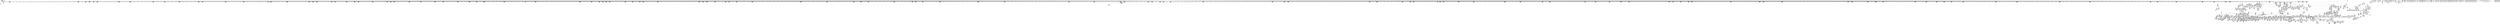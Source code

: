 digraph {
	CE0x4eaff60 [shape=record,shape=Mrecord,label="{CE0x4eaff60|8:_i8,_32:_%struct.inode*,_%struct.selinux_audit_data*,_128:_i32,_132:_i32,_456:_i8*,_:_SCMRE_432,436_|*MultipleSource*|Function::selinux_file_receive&Arg::file::|Function::file_has_perm&Arg::file::|security/selinux/hooks.c,1902|Function::file_to_av&Arg::file::}"]
	CE0x4ecd480 [shape=record,shape=Mrecord,label="{CE0x4ecd480|8:_i8,_32:_%struct.inode*,_%struct.selinux_audit_data*,_128:_i32,_132:_i32,_456:_i8*,_:_SCMRE_197,198_}"]
	CE0x4f2ed80 [shape=record,shape=Mrecord,label="{CE0x4f2ed80|file_to_av:_tobool4|security/selinux/hooks.c,1904|*SummSink*}"]
	CE0x4e9d580 [shape=record,shape=Mrecord,label="{CE0x4e9d580|selinux_file_receive:_tmp17|security/selinux/hooks.c,3414}"]
	CE0x4ebc920 [shape=record,shape=Mrecord,label="{CE0x4ebc920|selinux_file_receive:_tmp15|security/selinux/hooks.c,3414|*SummSink*}"]
	CE0x4f2cfe0 [shape=record,shape=Mrecord,label="{CE0x4f2cfe0|cred_sid:_cred|Function::cred_sid&Arg::cred::}"]
	CE0x4edee10 [shape=record,shape=Mrecord,label="{CE0x4edee10|file_to_av:_tmp7|security/selinux/hooks.c,1903|*SummSource*}"]
	CE0x4efd280 [shape=record,shape=Mrecord,label="{CE0x4efd280|file_has_perm:_f_security|security/selinux/hooks.c,1674}"]
	CE0x4fbbde0 [shape=record,shape=Mrecord,label="{CE0x4fbbde0|0:_i32,_4:_i32,_8:_i16,_12:_i32,_16:_i32,_20:_i32,_24:_i32,_56:_i8*,_:_SCMRE_292,293_}"]
	CE0x4f2f510 [shape=record,shape=Mrecord,label="{CE0x4f2f510|i32_2|*Constant*}"]
	CE0x4ebbd50 [shape=record,shape=Mrecord,label="{CE0x4ebbd50|i1_true|*Constant*}"]
	CE0x4f436d0 [shape=record,shape=Mrecord,label="{CE0x4f436d0|i64*_getelementptr_inbounds_(_8_x_i64_,_8_x_i64_*___llvm_gcov_ctr154,_i64_0,_i64_1)|*Constant*|*SummSource*}"]
	CE0x4fbec60 [shape=record,shape=Mrecord,label="{CE0x4fbec60|0:_i32,_4:_i32,_8:_i16,_12:_i32,_16:_i32,_20:_i32,_24:_i32,_56:_i8*,_:_SCMRE_352,360_|*MultipleSource*|*LoadInst*|include/linux/fs.h,1916|security/selinux/hooks.c,1675|Function::inode_has_perm&Arg::inode::|security/selinux/hooks.c,1611}"]
	CE0x4ec1b70 [shape=record,shape=Mrecord,label="{CE0x4ec1b70|file_to_av:_file|Function::file_to_av&Arg::file::|*SummSource*}"]
	CE0x4ec8bb0 [shape=record,shape=Mrecord,label="{CE0x4ec8bb0|8:_i8,_32:_%struct.inode*,_%struct.selinux_audit_data*,_128:_i32,_132:_i32,_456:_i8*,_:_SCMRE_118,119_}"]
	CE0x4f16690 [shape=record,shape=Mrecord,label="{CE0x4f16690|file_to_av:_conv|security/selinux/hooks.c,1903}"]
	CE0x4f04070 [shape=record,shape=Mrecord,label="{CE0x4f04070|file_inode:_tmp4|*LoadInst*|include/linux/fs.h,1916|*SummSink*}"]
	CE0x4f426f0 [shape=record,shape=Mrecord,label="{CE0x4f426f0|0:_i32,_4:_i32,_8:_i16,_12:_i32,_16:_i32,_20:_i32,_24:_i32,_56:_i8*,_:_SCMRE_279,280_}"]
	CE0x4eab280 [shape=record,shape=Mrecord,label="{CE0x4eab280|selinux_file_receive:_bb|*SummSource*}"]
	CE0x4ea7420 [shape=record,shape=Mrecord,label="{CE0x4ea7420|selinux_file_receive:_tmp8|security/selinux/hooks.c,3414|*SummSource*}"]
	CE0x4eac200 [shape=record,shape=Mrecord,label="{CE0x4eac200|8:_i8,_32:_%struct.inode*,_%struct.selinux_audit_data*,_128:_i32,_132:_i32,_456:_i8*,_:_SCMRE_280,288_|*MultipleSource*|Function::selinux_file_receive&Arg::file::|Function::file_has_perm&Arg::file::|security/selinux/hooks.c,1902|Function::file_to_av&Arg::file::}"]
	CE0x4e9d110 [shape=record,shape=Mrecord,label="{CE0x4e9d110|i8*_getelementptr_inbounds_(_45_x_i8_,_45_x_i8_*_.str12,_i32_0,_i32_0)|*Constant*}"]
	CE0x4eae2b0 [shape=record,shape=Mrecord,label="{CE0x4eae2b0|8:_i8,_32:_%struct.inode*,_%struct.selinux_audit_data*,_128:_i32,_132:_i32,_456:_i8*,_:_SCMRE_368,372_|*MultipleSource*|Function::selinux_file_receive&Arg::file::|Function::file_has_perm&Arg::file::|security/selinux/hooks.c,1902|Function::file_to_av&Arg::file::}"]
	CE0x4f62770 [shape=record,shape=Mrecord,label="{CE0x4f62770|__validate_creds:_file|Function::__validate_creds&Arg::file::|*SummSink*}"]
	CE0x4ec6ec0 [shape=record,shape=Mrecord,label="{CE0x4ec6ec0|file_to_av:_if.then}"]
	CE0x4fc2b80 [shape=record,shape=Mrecord,label="{CE0x4fc2b80|0:_i32,_4:_i32,_8:_i16,_12:_i32,_16:_i32,_20:_i32,_24:_i32,_56:_i8*,_:_SCMRE_486,487_}"]
	CE0x4f3ce90 [shape=record,shape=Mrecord,label="{CE0x4f3ce90|0:_i32,_4:_i32,_8:_i16,_12:_i32,_16:_i32,_20:_i32,_24:_i32,_56:_i8*,_:_SCMRE_203,204_}"]
	CE0x4fde7d0 [shape=record,shape=Mrecord,label="{CE0x4fde7d0|inode_has_perm:_tmp14|security/selinux/hooks.c,1614|*SummSource*}"]
	CE0x4ebad70 [shape=record,shape=Mrecord,label="{CE0x4ebad70|i64_2|*Constant*|*SummSource*}"]
	CE0x4f0c240 [shape=record,shape=Mrecord,label="{CE0x4f0c240|8:_i8,_32:_%struct.inode*,_%struct.selinux_audit_data*,_128:_i32,_132:_i32,_456:_i8*,_:_SCMRE_152,153_}"]
	CE0x4ec23e0 [shape=record,shape=Mrecord,label="{CE0x4ec23e0|selinux_file_receive:_call6|security/selinux/hooks.c,3416}"]
	CE0x4f6be20 [shape=record,shape=Mrecord,label="{CE0x4f6be20|inode_has_perm:_do.end|*SummSink*}"]
	CE0x4f7ac60 [shape=record,shape=Mrecord,label="{CE0x4f7ac60|i64*_getelementptr_inbounds_(_8_x_i64_,_8_x_i64_*___llvm_gcov_ctr154,_i64_0,_i64_0)|*Constant*|*SummSink*}"]
	CE0x4ec5740 [shape=record,shape=Mrecord,label="{CE0x4ec5740|8:_i8,_32:_%struct.inode*,_%struct.selinux_audit_data*,_128:_i32,_132:_i32,_456:_i8*,_:_SCMRE_124,125_}"]
	CE0x4f6b5b0 [shape=record,shape=Mrecord,label="{CE0x4f6b5b0|__validate_creds:_line|Function::__validate_creds&Arg::line::|*SummSink*}"]
	CE0x4efd820 [shape=record,shape=Mrecord,label="{CE0x4efd820|get_current:_tmp|*SummSource*}"]
	CE0x4e95170 [shape=record,shape=Mrecord,label="{CE0x4e95170|selinux_file_receive:_tmp10|security/selinux/hooks.c,3414}"]
	CE0x4ee7680 [shape=record,shape=Mrecord,label="{CE0x4ee7680|get_current:_tmp4|./arch/x86/include/asm/current.h,14|*SummSink*}"]
	CE0x4ea2e70 [shape=record,shape=Mrecord,label="{CE0x4ea2e70|selinux_file_receive:_tmp6|security/selinux/hooks.c,3414|*SummSink*}"]
	CE0x4fd5fd0 [shape=record,shape=Mrecord,label="{CE0x4fd5fd0|0:_i32,_4:_i32,_8:_i16,_12:_i32,_16:_i32,_20:_i32,_24:_i32,_56:_i8*,_:_SCMRE_907,908_}"]
	CE0x4f2ffa0 [shape=record,shape=Mrecord,label="{CE0x4f2ffa0|file_to_av:_conv9|security/selinux/hooks.c,1906|*SummSink*}"]
	CE0x4fd7e30 [shape=record,shape=Mrecord,label="{CE0x4fd7e30|0:_i32,_4:_i32,_8:_i16,_12:_i32,_16:_i32,_20:_i32,_24:_i32,_56:_i8*,_:_SCMRE_925,926_}"]
	CE0x4ff8500 [shape=record,shape=Mrecord,label="{CE0x4ff8500|inode_has_perm:_tmp16|security/selinux/hooks.c,1615|*SummSource*}"]
	CE0x4edbda0 [shape=record,shape=Mrecord,label="{CE0x4edbda0|file_to_av:_and|security/selinux/hooks.c,1902|*SummSource*}"]
	CE0x4eb4770 [shape=record,shape=Mrecord,label="{CE0x4eb4770|selinux_file_receive:_tmp13|security/selinux/hooks.c,3414}"]
	CE0x4fc5740 [shape=record,shape=Mrecord,label="{CE0x4fc5740|0:_i32,_4:_i32,_8:_i16,_12:_i32,_16:_i32,_20:_i32,_24:_i32,_56:_i8*,_:_SCMRE_558,559_}"]
	CE0x4f49da0 [shape=record,shape=Mrecord,label="{CE0x4f49da0|cred_sid:_tmp4|*LoadInst*|security/selinux/hooks.c,196}"]
	CE0x4ebbe60 [shape=record,shape=Mrecord,label="{CE0x4ebbe60|i1_true|*Constant*|*SummSource*}"]
	CE0x69fdfc0 [shape=record,shape=Mrecord,label="{CE0x69fdfc0|selinux_file_receive:_tmp}"]
	CE0x4e97520 [shape=record,shape=Mrecord,label="{CE0x4e97520|file_to_av:_if.end19|*SummSource*}"]
	CE0x4f30420 [shape=record,shape=Mrecord,label="{CE0x4f30420|i64_512|*Constant*|*SummSource*}"]
	CE0x4edf980 [shape=record,shape=Mrecord,label="{CE0x4edf980|file_to_av:_f_flags|security/selinux/hooks.c,1905}"]
	CE0x4f040e0 [shape=record,shape=Mrecord,label="{CE0x4f040e0|cred_sid:_tmp}"]
	CE0x4ea14f0 [shape=record,shape=Mrecord,label="{CE0x4ea14f0|i32_78|*Constant*}"]
	CE0x4fea2b0 [shape=record,shape=Mrecord,label="{CE0x4fea2b0|inode_has_perm:_lnot.ext|security/selinux/hooks.c,1611|*SummSource*}"]
	CE0x4f4b6a0 [shape=record,shape=Mrecord,label="{CE0x4f4b6a0|i64_16|*Constant*}"]
	CE0x4e9e400 [shape=record,shape=Mrecord,label="{CE0x4e9e400|8:_i8,_32:_%struct.inode*,_%struct.selinux_audit_data*,_128:_i32,_132:_i32,_456:_i8*,_:_SCMRE_88,89_}"]
	CE0x4fbc4a0 [shape=record,shape=Mrecord,label="{CE0x4fbc4a0|0:_i32,_4:_i32,_8:_i16,_12:_i32,_16:_i32,_20:_i32,_24:_i32,_56:_i8*,_:_SCMRE_296,297_}"]
	CE0x4f4ed10 [shape=record,shape=Mrecord,label="{CE0x4f4ed10|file_has_perm:_call|security/selinux/hooks.c,1675|*SummSink*}"]
	CE0x4f60a50 [shape=record,shape=Mrecord,label="{CE0x4f60a50|inode_has_perm:_i_flags|security/selinux/hooks.c,1611|*SummSink*}"]
	CE0x4eddf70 [shape=record,shape=Mrecord,label="{CE0x4eddf70|file_to_av:_tmp5|security/selinux/hooks.c,1902|*SummSource*}"]
	CE0x4fcc7e0 [shape=record,shape=Mrecord,label="{CE0x4fcc7e0|0:_i32,_4:_i32,_8:_i16,_12:_i32,_16:_i32,_20:_i32,_24:_i32,_56:_i8*,_:_SCMRE_632,640_|*MultipleSource*|*LoadInst*|include/linux/fs.h,1916|security/selinux/hooks.c,1675|Function::inode_has_perm&Arg::inode::|security/selinux/hooks.c,1611}"]
	CE0x4fc5e00 [shape=record,shape=Mrecord,label="{CE0x4fc5e00|0:_i32,_4:_i32,_8:_i16,_12:_i32,_16:_i32,_20:_i32,_24:_i32,_56:_i8*,_:_SCMRE_562,563_}"]
	CE0x4f13460 [shape=record,shape=Mrecord,label="{CE0x4f13460|file_has_perm:_tmp6|security/selinux/hooks.c,1683|*SummSource*}"]
	CE0x4ee6920 [shape=record,shape=Mrecord,label="{CE0x4ee6920|file_to_av:_and6|security/selinux/hooks.c,1905}"]
	CE0x4f2e830 [shape=record,shape=Mrecord,label="{CE0x4f2e830|file_to_av:_and3|security/selinux/hooks.c,1904|*SummSource*}"]
	CE0x4ff5ed0 [shape=record,shape=Mrecord,label="{CE0x4ff5ed0|__validate_creds:_tmp5|include/linux/cred.h,173|*SummSink*}"]
	CE0x4f42a50 [shape=record,shape=Mrecord,label="{CE0x4f42a50|0:_i32,_4:_i32,_8:_i16,_12:_i32,_16:_i32,_20:_i32,_24:_i32,_56:_i8*,_:_SCMRE_281,282_}"]
	CE0x4edcd60 [shape=record,shape=Mrecord,label="{CE0x4edcd60|GLOBAL:___llvm_gcov_ctr171|Global_var:__llvm_gcov_ctr171}"]
	CE0x4fc2d30 [shape=record,shape=Mrecord,label="{CE0x4fc2d30|0:_i32,_4:_i32,_8:_i16,_12:_i32,_16:_i32,_20:_i32,_24:_i32,_56:_i8*,_:_SCMRE_487,488_}"]
	CE0x4feaf10 [shape=record,shape=Mrecord,label="{CE0x4feaf10|inode_has_perm:_expval|security/selinux/hooks.c,1611}"]
	CE0x4f2d120 [shape=record,shape=Mrecord,label="{CE0x4f2d120|cred_sid:_cred|Function::cred_sid&Arg::cred::|*SummSink*}"]
	CE0x4fe90a0 [shape=record,shape=Mrecord,label="{CE0x4fe90a0|inode_has_perm:_tobool|security/selinux/hooks.c,1611}"]
	CE0x4f31d00 [shape=record,shape=Mrecord,label="{CE0x4f31d00|file_to_av:_tmp23|security/selinux/hooks.c,1909|*SummSource*}"]
	CE0x4f4aef0 [shape=record,shape=Mrecord,label="{CE0x4f4aef0|file_has_perm:_bb|*SummSink*}"]
	CE0x4f4ac50 [shape=record,shape=Mrecord,label="{CE0x4f4ac50|cred_sid:_security|security/selinux/hooks.c,196|*SummSource*}"]
	CE0x4fec920 [shape=record,shape=Mrecord,label="{CE0x4fec920|inode_has_perm:_tmp8|security/selinux/hooks.c,1611|*SummSink*}"]
	CE0x4eb9760 [shape=record,shape=Mrecord,label="{CE0x4eb9760|selinux_file_receive:_do.end|*SummSource*}"]
	CE0x4ff43d0 [shape=record,shape=Mrecord,label="{CE0x4ff43d0|avc_has_perm:_entry}"]
	CE0x4ff77c0 [shape=record,shape=Mrecord,label="{CE0x4ff77c0|GLOBAL:___invalid_creds|*Constant*|*SummSink*}"]
	CE0x4fd49e0 [shape=record,shape=Mrecord,label="{CE0x4fd49e0|0:_i32,_4:_i32,_8:_i16,_12:_i32,_16:_i32,_20:_i32,_24:_i32,_56:_i8*,_:_SCMRE_894,895_}"]
	CE0x4f5bcb0 [shape=record,shape=Mrecord,label="{CE0x4f5bcb0|file_has_perm:_tobool7|security/selinux/hooks.c,1694}"]
	CE0x4ea8860 [shape=record,shape=Mrecord,label="{CE0x4ea8860|i64_0|*Constant*}"]
	CE0x4f65c20 [shape=record,shape=Mrecord,label="{CE0x4f65c20|inode_has_perm:_do.end|*SummSource*}"]
	CE0x4f5b0b0 [shape=record,shape=Mrecord,label="{CE0x4f5b0b0|file_has_perm:_tmp19|security/selinux/hooks.c,1690}"]
	CE0x4fedda0 [shape=record,shape=Mrecord,label="{CE0x4fedda0|inode_has_perm:_tmp11|security/selinux/hooks.c,1612|*SummSource*}"]
	"CONST[source:1(input),value:2(dynamic)][purpose:{object}]"
	CE0x4efb270 [shape=record,shape=Mrecord,label="{CE0x4efb270|avc_has_perm:_ssid|Function::avc_has_perm&Arg::ssid::|*SummSource*}"]
	CE0x4eb9230 [shape=record,shape=Mrecord,label="{CE0x4eb9230|selinux_file_receive:_tmp10|security/selinux/hooks.c,3414|*SummSink*}"]
	CE0x4ecd8c0 [shape=record,shape=Mrecord,label="{CE0x4ecd8c0|i8*_getelementptr_inbounds_(_45_x_i8_,_45_x_i8_*_.str12,_i32_0,_i32_0)|*Constant*|*SummSink*}"]
	CE0x4eb06f0 [shape=record,shape=Mrecord,label="{CE0x4eb06f0|selinux_file_receive:_tmp18|security/selinux/hooks.c,3414}"]
	CE0x4f363b0 [shape=record,shape=Mrecord,label="{CE0x4f363b0|0:_i32,_4:_i32,_8:_i16,_12:_i32,_16:_i32,_20:_i32,_24:_i32,_56:_i8*,_:_SCMRE_139,140_}"]
	CE0x4ea84e0 [shape=record,shape=Mrecord,label="{CE0x4ea84e0|i64_0|*Constant*|*SummSink*}"]
	CE0x4f6e260 [shape=record,shape=Mrecord,label="{CE0x4f6e260|_ret_void,_!dbg_!27722|include/linux/cred.h,175|*SummSink*}"]
	CE0x4ff7650 [shape=record,shape=Mrecord,label="{CE0x4ff7650|_call_void___invalid_creds(%struct.cred*_%cred,_i8*_%file,_i32_%line)_#10,_!dbg_!27721|include/linux/cred.h,174}"]
	CE0x4f4b3c0 [shape=record,shape=Mrecord,label="{CE0x4f4b3c0|__validate_creds:_lnot1|include/linux/cred.h,173|*SummSource*}"]
	CE0x4eef080 [shape=record,shape=Mrecord,label="{CE0x4eef080|8:_i8,_32:_%struct.inode*,_%struct.selinux_audit_data*,_128:_i32,_132:_i32,_456:_i8*,_:_SCMRE_92,93_}"]
	CE0x4fd5910 [shape=record,shape=Mrecord,label="{CE0x4fd5910|0:_i32,_4:_i32,_8:_i16,_12:_i32,_16:_i32,_20:_i32,_24:_i32,_56:_i8*,_:_SCMRE_903,904_}"]
	CE0x4f01ff0 [shape=record,shape=Mrecord,label="{CE0x4f01ff0|cred_sid:_sid|security/selinux/hooks.c,197|*SummSink*}"]
	CE0x4f5fd60 [shape=record,shape=Mrecord,label="{CE0x4f5fd60|__validate_creds:_call|include/linux/cred.h,173}"]
	CE0x4fd0e00 [shape=record,shape=Mrecord,label="{CE0x4fd0e00|0:_i32,_4:_i32,_8:_i16,_12:_i32,_16:_i32,_20:_i32,_24:_i32,_56:_i8*,_:_SCMRE_840,848_|*MultipleSource*|*LoadInst*|include/linux/fs.h,1916|security/selinux/hooks.c,1675|Function::inode_has_perm&Arg::inode::|security/selinux/hooks.c,1611}"]
	CE0x4e9f9d0 [shape=record,shape=Mrecord,label="{CE0x4e9f9d0|file_to_av:_f_mode2|security/selinux/hooks.c,1904|*SummSource*}"]
	CE0x4efe310 [shape=record,shape=Mrecord,label="{CE0x4efe310|file_has_perm:_sid2|security/selinux/hooks.c,1683|*SummSource*}"]
	CE0x4eae5d0 [shape=record,shape=Mrecord,label="{CE0x4eae5d0|8:_i8,_32:_%struct.inode*,_%struct.selinux_audit_data*,_128:_i32,_132:_i32,_456:_i8*,_:_SCMRE_396,400_|*MultipleSource*|Function::selinux_file_receive&Arg::file::|Function::file_has_perm&Arg::file::|security/selinux/hooks.c,1902|Function::file_to_av&Arg::file::}"]
	CE0x4fc4960 [shape=record,shape=Mrecord,label="{CE0x4fc4960|0:_i32,_4:_i32,_8:_i16,_12:_i32,_16:_i32,_20:_i32,_24:_i32,_56:_i8*,_:_SCMRE_544,552_|*MultipleSource*|*LoadInst*|include/linux/fs.h,1916|security/selinux/hooks.c,1675|Function::inode_has_perm&Arg::inode::|security/selinux/hooks.c,1611}"]
	CE0x4f059b0 [shape=record,shape=Mrecord,label="{CE0x4f059b0|i64_1|*Constant*}"]
	CE0x4fdece0 [shape=record,shape=Mrecord,label="{CE0x4fdece0|inode_has_perm:_call|security/selinux/hooks.c,1614|*SummSource*}"]
	CE0x4ef9380 [shape=record,shape=Mrecord,label="{CE0x4ef9380|file_inode:_tmp3|*SummSink*}"]
	CE0x4fea500 [shape=record,shape=Mrecord,label="{CE0x4fea500|inode_has_perm:_conv|security/selinux/hooks.c,1611|*SummSource*}"]
	CE0x4ff3680 [shape=record,shape=Mrecord,label="{CE0x4ff3680|inode_has_perm:_sclass|security/selinux/hooks.c,1617|*SummSource*}"]
	CE0x4ea3930 [shape=record,shape=Mrecord,label="{CE0x4ea3930|selinux_file_receive:_land.lhs.true|*SummSink*}"]
	CE0x4ee3510 [shape=record,shape=Mrecord,label="{CE0x4ee3510|file_to_av:_tmp29|security/selinux/hooks.c,1914|*SummSource*}"]
	CE0x4f38960 [shape=record,shape=Mrecord,label="{CE0x4f38960|0:_i32,_4:_i32,_8:_i16,_12:_i32,_16:_i32,_20:_i32,_24:_i32,_56:_i8*,_:_SCMRE_162,163_}"]
	CE0x4fbe150 [shape=record,shape=Mrecord,label="{CE0x4fbe150|0:_i32,_4:_i32,_8:_i16,_12:_i32,_16:_i32,_20:_i32,_24:_i32,_56:_i8*,_:_SCMRE_312,320_|*MultipleSource*|*LoadInst*|include/linux/fs.h,1916|security/selinux/hooks.c,1675|Function::inode_has_perm&Arg::inode::|security/selinux/hooks.c,1611}"]
	CE0x4ff4040 [shape=record,shape=Mrecord,label="{CE0x4ff4040|inode_has_perm:_call4|security/selinux/hooks.c,1617|*SummSink*}"]
	CE0x4f68bc0 [shape=record,shape=Mrecord,label="{CE0x4f68bc0|__validate_creds:_entry|*SummSink*}"]
	CE0x4f2e7c0 [shape=record,shape=Mrecord,label="{CE0x4f2e7c0|file_to_av:_and3|security/selinux/hooks.c,1904}"]
	CE0x4fea7b0 [shape=record,shape=Mrecord,label="{CE0x4fea7b0|i64_3|*Constant*}"]
	CE0x4fc7240 [shape=record,shape=Mrecord,label="{CE0x4fc7240|0:_i32,_4:_i32,_8:_i16,_12:_i32,_16:_i32,_20:_i32,_24:_i32,_56:_i8*,_:_SCMRE_574,575_}"]
	CE0x4ebaa60 [shape=record,shape=Mrecord,label="{CE0x4ebaa60|file_to_av:_if.end15}"]
	CE0x4fd50a0 [shape=record,shape=Mrecord,label="{CE0x4fd50a0|0:_i32,_4:_i32,_8:_i16,_12:_i32,_16:_i32,_20:_i32,_24:_i32,_56:_i8*,_:_SCMRE_898,899_}"]
	CE0x4ebe590 [shape=record,shape=Mrecord,label="{CE0x4ebe590|i64*_getelementptr_inbounds_(_2_x_i64_,_2_x_i64_*___llvm_gcov_ctr98,_i64_0,_i64_0)|*Constant*}"]
	CE0x4fc1c50 [shape=record,shape=Mrecord,label="{CE0x4fc1c50|0:_i32,_4:_i32,_8:_i16,_12:_i32,_16:_i32,_20:_i32,_24:_i32,_56:_i8*,_:_SCMRE_477,478_}"]
	CE0x4ec3aa0 [shape=record,shape=Mrecord,label="{CE0x4ec3aa0|file_has_perm:_av|Function::file_has_perm&Arg::av::}"]
	CE0x4f3a970 [shape=record,shape=Mrecord,label="{CE0x4f3a970|0:_i32,_4:_i32,_8:_i16,_12:_i32,_16:_i32,_20:_i32,_24:_i32,_56:_i8*,_:_SCMRE_181,182_}"]
	CE0x4fd8190 [shape=record,shape=Mrecord,label="{CE0x4fd8190|0:_i32,_4:_i32,_8:_i16,_12:_i32,_16:_i32,_20:_i32,_24:_i32,_56:_i8*,_:_SCMRE_927,928_}"]
	CE0x4eed5e0 [shape=record,shape=Mrecord,label="{CE0x4eed5e0|8:_i8,_32:_%struct.inode*,_%struct.selinux_audit_data*,_128:_i32,_132:_i32,_456:_i8*,_:_SCMRE_104,105_}"]
	CE0x4f3c980 [shape=record,shape=Mrecord,label="{CE0x4f3c980|0:_i32,_4:_i32,_8:_i16,_12:_i32,_16:_i32,_20:_i32,_24:_i32,_56:_i8*,_:_SCMRE_200,201_}"]
	CE0x4ec95c0 [shape=record,shape=Mrecord,label="{CE0x4ec95c0|file_to_av:_tmp1|*SummSource*}"]
	CE0x4f3ab20 [shape=record,shape=Mrecord,label="{CE0x4f3ab20|0:_i32,_4:_i32,_8:_i16,_12:_i32,_16:_i32,_20:_i32,_24:_i32,_56:_i8*,_:_SCMRE_182,183_}"]
	CE0x4f2fcb0 [shape=record,shape=Mrecord,label="{CE0x4f2fcb0|file_to_av:_conv9|security/selinux/hooks.c,1906}"]
	CE0x4f07420 [shape=record,shape=Mrecord,label="{CE0x4f07420|cred_sid:_tmp5|security/selinux/hooks.c,196|*SummSource*}"]
	CE0x4ef6730 [shape=record,shape=Mrecord,label="{CE0x4ef6730|file_has_perm:_call1|security/selinux/hooks.c,1677}"]
	CE0x4f380f0 [shape=record,shape=Mrecord,label="{CE0x4f380f0|0:_i32,_4:_i32,_8:_i16,_12:_i32,_16:_i32,_20:_i32,_24:_i32,_56:_i8*,_:_SCMRE_157,158_}"]
	CE0x4f39020 [shape=record,shape=Mrecord,label="{CE0x4f39020|0:_i32,_4:_i32,_8:_i16,_12:_i32,_16:_i32,_20:_i32,_24:_i32,_56:_i8*,_:_SCMRE_166,167_}"]
	CE0x4ee4010 [shape=record,shape=Mrecord,label="{CE0x4ee4010|file_to_av:_tmp25|security/selinux/hooks.c,1910}"]
	CE0x4f0e630 [shape=record,shape=Mrecord,label="{CE0x4f0e630|_call_void_mcount()_#3}"]
	CE0x4f3c7d0 [shape=record,shape=Mrecord,label="{CE0x4f3c7d0|0:_i32,_4:_i32,_8:_i16,_12:_i32,_16:_i32,_20:_i32,_24:_i32,_56:_i8*,_:_SCMRE_199,200_}"]
	CE0x4f74870 [shape=record,shape=Mrecord,label="{CE0x4f74870|file_has_perm:_rc.0}"]
	CE0x4ec2870 [shape=record,shape=Mrecord,label="{CE0x4ec2870|GLOBAL:_file_has_perm|*Constant*}"]
	CE0x4fe5b00 [shape=record,shape=Mrecord,label="{CE0x4fe5b00|__validate_creds:_tobool|include/linux/cred.h,173|*SummSource*}"]
	CE0x4f64c40 [shape=record,shape=Mrecord,label="{CE0x4f64c40|__validate_creds:_tmp1|*SummSink*}"]
	CE0x4f3f240 [shape=record,shape=Mrecord,label="{CE0x4f3f240|0:_i32,_4:_i32,_8:_i16,_12:_i32,_16:_i32,_20:_i32,_24:_i32,_56:_i8*,_:_SCMRE_248,249_}"]
	CE0x4ef71e0 [shape=record,shape=Mrecord,label="{CE0x4ef71e0|file_has_perm:_if.end10|*SummSink*}"]
	CE0x4fd2160 [shape=record,shape=Mrecord,label="{CE0x4fd2160|0:_i32,_4:_i32,_8:_i16,_12:_i32,_16:_i32,_20:_i32,_24:_i32,_56:_i8*,_:_SCMRE_870,871_}"]
	CE0x4ff25e0 [shape=record,shape=Mrecord,label="{CE0x4ff25e0|__validate_creds:_if.end}"]
	CE0x4eb1390 [shape=record,shape=Mrecord,label="{CE0x4eb1390|i64*_getelementptr_inbounds_(_11_x_i64_,_11_x_i64_*___llvm_gcov_ctr268,_i64_0,_i64_10)|*Constant*|*SummSink*}"]
	CE0x4f01360 [shape=record,shape=Mrecord,label="{CE0x4f01360|i64*_getelementptr_inbounds_(_2_x_i64_,_2_x_i64_*___llvm_gcov_ctr98,_i64_0,_i64_1)|*Constant*|*SummSink*}"]
	CE0x4efa2c0 [shape=record,shape=Mrecord,label="{CE0x4efa2c0|file_has_perm:_tmp5|security/selinux/hooks.c,1681}"]
	CE0x4f6efb0 [shape=record,shape=Mrecord,label="{CE0x4f6efb0|i64*_getelementptr_inbounds_(_12_x_i64_,_12_x_i64_*___llvm_gcov_ctr170,_i64_0,_i64_9)|*Constant*}"]
	CE0x4f3a610 [shape=record,shape=Mrecord,label="{CE0x4f3a610|0:_i32,_4:_i32,_8:_i16,_12:_i32,_16:_i32,_20:_i32,_24:_i32,_56:_i8*,_:_SCMRE_179,180_}"]
	CE0x4f42c00 [shape=record,shape=Mrecord,label="{CE0x4f42c00|0:_i32,_4:_i32,_8:_i16,_12:_i32,_16:_i32,_20:_i32,_24:_i32,_56:_i8*,_:_SCMRE_282,283_}"]
	CE0x4f461c0 [shape=record,shape=Mrecord,label="{CE0x4f461c0|inode_has_perm:_tmp3}"]
	CE0x4feb4e0 [shape=record,shape=Mrecord,label="{CE0x4feb4e0|inode_has_perm:_tobool2|security/selinux/hooks.c,1611}"]
	CE0x4f716e0 [shape=record,shape=Mrecord,label="{CE0x4f716e0|file_has_perm:_tmp24|security/selinux/hooks.c,1695|*SummSource*}"]
	CE0x4fbc2f0 [shape=record,shape=Mrecord,label="{CE0x4fbc2f0|0:_i32,_4:_i32,_8:_i16,_12:_i32,_16:_i32,_20:_i32,_24:_i32,_56:_i8*,_:_SCMRE_295,296_}"]
	CE0x4f00d50 [shape=record,shape=Mrecord,label="{CE0x4f00d50|8:_i8,_32:_%struct.inode*,_%struct.selinux_audit_data*,_128:_i32,_132:_i32,_456:_i8*,_:_SCMRE_84,85_}"]
	CE0x4f5d330 [shape=record,shape=Mrecord,label="{CE0x4f5d330|i64*_getelementptr_inbounds_(_12_x_i64_,_12_x_i64_*___llvm_gcov_ctr170,_i64_0,_i64_9)|*Constant*|*SummSink*}"]
	CE0x4f431b0 [shape=record,shape=Mrecord,label="{CE0x4f431b0|avc_has_perm:_tclass|Function::avc_has_perm&Arg::tclass::}"]
	CE0x4f66600 [shape=record,shape=Mrecord,label="{CE0x4f66600|i32_0|*Constant*}"]
	CE0x4f00a50 [shape=record,shape=Mrecord,label="{CE0x4f00a50|8:_i8,_32:_%struct.inode*,_%struct.selinux_audit_data*,_128:_i32,_132:_i32,_456:_i8*,_:_SCMRE_82,83_}"]
	CE0x4f59840 [shape=record,shape=Mrecord,label="{CE0x4f59840|i64*_getelementptr_inbounds_(_12_x_i64_,_12_x_i64_*___llvm_gcov_ctr170,_i64_0,_i64_5)|*Constant*|*SummSource*}"]
	CE0x4fdee50 [shape=record,shape=Mrecord,label="{CE0x4fdee50|inode_has_perm:_call|security/selinux/hooks.c,1614|*SummSink*}"]
	CE0x4eeb8c0 [shape=record,shape=Mrecord,label="{CE0x4eeb8c0|8:_i8,_32:_%struct.inode*,_%struct.selinux_audit_data*,_128:_i32,_132:_i32,_456:_i8*,_:_SCMRE_256,264_|*MultipleSource*|Function::selinux_file_receive&Arg::file::|Function::file_has_perm&Arg::file::|security/selinux/hooks.c,1902|Function::file_to_av&Arg::file::}"]
	CE0x4fc1fb0 [shape=record,shape=Mrecord,label="{CE0x4fc1fb0|0:_i32,_4:_i32,_8:_i16,_12:_i32,_16:_i32,_20:_i32,_24:_i32,_56:_i8*,_:_SCMRE_479,480_}"]
	CE0x4fc0aa0 [shape=record,shape=Mrecord,label="{CE0x4fc0aa0|0:_i32,_4:_i32,_8:_i16,_12:_i32,_16:_i32,_20:_i32,_24:_i32,_56:_i8*,_:_SCMRE_448,456_|*MultipleSource*|*LoadInst*|include/linux/fs.h,1916|security/selinux/hooks.c,1675|Function::inode_has_perm&Arg::inode::|security/selinux/hooks.c,1611}"]
	CE0x4ea1b60 [shape=record,shape=Mrecord,label="{CE0x4ea1b60|selinux_file_receive:_cred4|security/selinux/hooks.c,3414|*SummSink*}"]
	CE0x4eaf510 [shape=record,shape=Mrecord,label="{CE0x4eaf510|8:_i8,_32:_%struct.inode*,_%struct.selinux_audit_data*,_128:_i32,_132:_i32,_456:_i8*,_:_SCMRE_448,456_|*MultipleSource*|Function::selinux_file_receive&Arg::file::|Function::file_has_perm&Arg::file::|security/selinux/hooks.c,1902|Function::file_to_av&Arg::file::}"]
	CE0x4edf080 [shape=record,shape=Mrecord,label="{CE0x4edf080|file_to_av:_tmp13|security/selinux/hooks.c,1904|*SummSink*}"]
	CE0x4fbef20 [shape=record,shape=Mrecord,label="{CE0x4fbef20|0:_i32,_4:_i32,_8:_i16,_12:_i32,_16:_i32,_20:_i32,_24:_i32,_56:_i8*,_:_SCMRE_360,376_|*MultipleSource*|*LoadInst*|include/linux/fs.h,1916|security/selinux/hooks.c,1675|Function::inode_has_perm&Arg::inode::|security/selinux/hooks.c,1611}"]
	CE0x4f104b0 [shape=record,shape=Mrecord,label="{CE0x4f104b0|8:_i8,_32:_%struct.inode*,_%struct.selinux_audit_data*,_128:_i32,_132:_i32,_456:_i8*,_:_SCMRE_472,480_|*MultipleSource*|Function::selinux_file_receive&Arg::file::|Function::file_has_perm&Arg::file::|security/selinux/hooks.c,1902|Function::file_to_av&Arg::file::}"]
	CE0x4f40170 [shape=record,shape=Mrecord,label="{CE0x4f40170|0:_i32,_4:_i32,_8:_i16,_12:_i32,_16:_i32,_20:_i32,_24:_i32,_56:_i8*,_:_SCMRE_257,258_}"]
	CE0x4ea4250 [shape=record,shape=Mrecord,label="{CE0x4ea4250|_call_void_mcount()_#3|*SummSource*}"]
	CE0x4fc2820 [shape=record,shape=Mrecord,label="{CE0x4fc2820|0:_i32,_4:_i32,_8:_i16,_12:_i32,_16:_i32,_20:_i32,_24:_i32,_56:_i8*,_:_SCMRE_484,485_}"]
	CE0x4eb2b80 [shape=record,shape=Mrecord,label="{CE0x4eb2b80|i64*_getelementptr_inbounds_(_11_x_i64_,_11_x_i64_*___llvm_gcov_ctr268,_i64_0,_i64_6)|*Constant*}"]
	CE0x4fd3750 [shape=record,shape=Mrecord,label="{CE0x4fd3750|0:_i32,_4:_i32,_8:_i16,_12:_i32,_16:_i32,_20:_i32,_24:_i32,_56:_i8*,_:_SCMRE_883,884_}"]
	CE0x4fd70b0 [shape=record,shape=Mrecord,label="{CE0x4fd70b0|0:_i32,_4:_i32,_8:_i16,_12:_i32,_16:_i32,_20:_i32,_24:_i32,_56:_i8*,_:_SCMRE_917,918_}"]
	CE0x4f3b540 [shape=record,shape=Mrecord,label="{CE0x4f3b540|0:_i32,_4:_i32,_8:_i16,_12:_i32,_16:_i32,_20:_i32,_24:_i32,_56:_i8*,_:_SCMRE_188,189_}"]
	CE0x4eac7d0 [shape=record,shape=Mrecord,label="{CE0x4eac7d0|8:_i8,_32:_%struct.inode*,_%struct.selinux_audit_data*,_128:_i32,_132:_i32,_456:_i8*,_:_SCMRE_408,416_|*MultipleSource*|Function::selinux_file_receive&Arg::file::|Function::file_has_perm&Arg::file::|security/selinux/hooks.c,1902|Function::file_to_av&Arg::file::}"]
	CE0x4ec1630 [shape=record,shape=Mrecord,label="{CE0x4ec1630|selinux_file_receive:_file|Function::selinux_file_receive&Arg::file::}"]
	CE0x4ec0b30 [shape=record,shape=Mrecord,label="{CE0x4ec0b30|selinux_file_receive:_call5|security/selinux/hooks.c,3416|*SummSink*}"]
	CE0x4ee4e50 [shape=record,shape=Mrecord,label="{CE0x4ee4e50|file_to_av:_tmp16|security/selinux/hooks.c,1905|*SummSink*}"]
	CE0x4eb9f40 [shape=record,shape=Mrecord,label="{CE0x4eb9f40|i64_1|*Constant*|*SummSink*}"]
	CE0x4fc1b30 [shape=record,shape=Mrecord,label="{CE0x4fc1b30|0:_i32,_4:_i32,_8:_i16,_12:_i32,_16:_i32,_20:_i32,_24:_i32,_56:_i8*,_:_SCMRE_476,477_}"]
	CE0x4fcbfe0 [shape=record,shape=Mrecord,label="{CE0x4fcbfe0|0:_i32,_4:_i32,_8:_i16,_12:_i32,_16:_i32,_20:_i32,_24:_i32,_56:_i8*,_:_SCMRE_620,621_}"]
	CE0x4eaffd0 [shape=record,shape=Mrecord,label="{CE0x4eaffd0|8:_i8,_32:_%struct.inode*,_%struct.selinux_audit_data*,_128:_i32,_132:_i32,_456:_i8*,_:_SCMRE_436,440_|*MultipleSource*|Function::selinux_file_receive&Arg::file::|Function::file_has_perm&Arg::file::|security/selinux/hooks.c,1902|Function::file_to_av&Arg::file::}"]
	CE0x4ea1f90 [shape=record,shape=Mrecord,label="{CE0x4ea1f90|%struct.task_struct*_(%struct.task_struct**)*_asm_movq_%gs:$_1:P_,$0_,_r,im,_dirflag_,_fpsr_,_flags_|*SummSink*}"]
	CE0x4feae40 [shape=record,shape=Mrecord,label="{CE0x4feae40|i64_0|*Constant*}"]
	CE0x4f4b240 [shape=record,shape=Mrecord,label="{CE0x4f4b240|__validate_creds:_lnot1|include/linux/cred.h,173}"]
	CE0x4f4ef00 [shape=record,shape=Mrecord,label="{CE0x4f4ef00|GLOBAL:_file_inode|*Constant*|*SummSource*}"]
	CE0x4f00450 [shape=record,shape=Mrecord,label="{CE0x4f00450|8:_i8,_32:_%struct.inode*,_%struct.selinux_audit_data*,_128:_i32,_132:_i32,_456:_i8*,_:_SCMRE_78,79_}"]
	CE0x4f3c2c0 [shape=record,shape=Mrecord,label="{CE0x4f3c2c0|0:_i32,_4:_i32,_8:_i16,_12:_i32,_16:_i32,_20:_i32,_24:_i32,_56:_i8*,_:_SCMRE_196,197_}"]
	CE0x4f3a7c0 [shape=record,shape=Mrecord,label="{CE0x4f3a7c0|0:_i32,_4:_i32,_8:_i16,_12:_i32,_16:_i32,_20:_i32,_24:_i32,_56:_i8*,_:_SCMRE_180,181_}"]
	CE0x4ea0780 [shape=record,shape=Mrecord,label="{CE0x4ea0780|file_to_av:_tmp11|security/selinux/hooks.c,1904|*SummSink*}"]
	CE0x4e9fd60 [shape=record,shape=Mrecord,label="{CE0x4e9fd60|file_to_av:_f_flags|security/selinux/hooks.c,1905|*SummSink*}"]
	CE0x4ec70b0 [shape=record,shape=Mrecord,label="{CE0x4ec70b0|file_to_av:_if.then|*SummSink*}"]
	CE0x4f40830 [shape=record,shape=Mrecord,label="{CE0x4f40830|0:_i32,_4:_i32,_8:_i16,_12:_i32,_16:_i32,_20:_i32,_24:_i32,_56:_i8*,_:_SCMRE_261,262_}"]
	CE0x4f30600 [shape=record,shape=Mrecord,label="{CE0x4f30600|file_to_av:_or10|security/selinux/hooks.c,1906}"]
	CE0x4f71670 [shape=record,shape=Mrecord,label="{CE0x4f71670|file_has_perm:_tmp24|security/selinux/hooks.c,1695}"]
	CE0x4ef8d70 [shape=record,shape=Mrecord,label="{CE0x4ef8d70|file_has_perm:_tmp2|*LoadInst*|security/selinux/hooks.c,1674|*SummSink*}"]
	CE0x4ec2f50 [shape=record,shape=Mrecord,label="{CE0x4ec2f50|file_has_perm:_entry|*SummSink*}"]
	CE0x4fdcf20 [shape=record,shape=Mrecord,label="{CE0x4fdcf20|inode_has_perm:_i_security|security/selinux/hooks.c,1615}"]
	CE0x4f32a00 [shape=record,shape=Mrecord,label="{CE0x4f32a00|file_to_av:_conv14|security/selinux/hooks.c,1908|*SummSink*}"]
	CE0x4eedaf0 [shape=record,shape=Mrecord,label="{CE0x4eedaf0|8:_i8,_32:_%struct.inode*,_%struct.selinux_audit_data*,_128:_i32,_132:_i32,_456:_i8*,_:_SCMRE_62,63_}"]
	CE0x4e9fdd0 [shape=record,shape=Mrecord,label="{CE0x4e9fdd0|file_to_av:_tmp9|*LoadInst*|security/selinux/hooks.c,1904}"]
	CE0x4ec1d50 [shape=record,shape=Mrecord,label="{CE0x4ec1d50|file_to_av:_file|Function::file_to_av&Arg::file::|*SummSink*}"]
	CE0x4f69660 [shape=record,shape=Mrecord,label="{CE0x4f69660|i64*_getelementptr_inbounds_(_2_x_i64_,_2_x_i64_*___llvm_gcov_ctr131,_i64_0,_i64_1)|*Constant*}"]
	CE0x4ea6cb0 [shape=record,shape=Mrecord,label="{CE0x4ea6cb0|GLOBAL:_get_current|*Constant*|*SummSink*}"]
	CE0x4f311d0 [shape=record,shape=Mrecord,label="{CE0x4f311d0|file_to_av:_tmp21|security/selinux/hooks.c,1908}"]
	CE0x4eae320 [shape=record,shape=Mrecord,label="{CE0x4eae320|8:_i8,_32:_%struct.inode*,_%struct.selinux_audit_data*,_128:_i32,_132:_i32,_456:_i8*,_:_SCMRE_376,384_|*MultipleSource*|Function::selinux_file_receive&Arg::file::|Function::file_has_perm&Arg::file::|security/selinux/hooks.c,1902|Function::file_to_av&Arg::file::}"]
	CE0x4e99c30 [shape=record,shape=Mrecord,label="{CE0x4e99c30|8:_i8,_32:_%struct.inode*,_%struct.selinux_audit_data*,_128:_i32,_132:_i32,_456:_i8*,_:_SCMRE_75,76_}"]
	CE0x4fc2160 [shape=record,shape=Mrecord,label="{CE0x4fc2160|0:_i32,_4:_i32,_8:_i16,_12:_i32,_16:_i32,_20:_i32,_24:_i32,_56:_i8*,_:_SCMRE_480,481_}"]
	CE0x4f3d9f0 [shape=record,shape=Mrecord,label="{CE0x4f3d9f0|0:_i32,_4:_i32,_8:_i16,_12:_i32,_16:_i32,_20:_i32,_24:_i32,_56:_i8*,_:_SCMRE_216,224_|*MultipleSource*|*LoadInst*|include/linux/fs.h,1916|security/selinux/hooks.c,1675|Function::inode_has_perm&Arg::inode::|security/selinux/hooks.c,1611}"]
	CE0x4fcc4f0 [shape=record,shape=Mrecord,label="{CE0x4fcc4f0|0:_i32,_4:_i32,_8:_i16,_12:_i32,_16:_i32,_20:_i32,_24:_i32,_56:_i8*,_:_SCMRE_623,624_}"]
	CE0x4f03e80 [shape=record,shape=Mrecord,label="{CE0x4f03e80|avc_has_perm:_requested|Function::avc_has_perm&Arg::requested::|*SummSink*}"]
	CE0x4f08220 [shape=record,shape=Mrecord,label="{CE0x4f08220|8:_i8,_32:_%struct.inode*,_%struct.selinux_audit_data*,_128:_i32,_132:_i32,_456:_i8*,_:_SCMRE_171,172_}"]
	CE0x4e9c930 [shape=record,shape=Mrecord,label="{CE0x4e9c930|i32_3414|*Constant*}"]
	CE0x4ef15d0 [shape=record,shape=Mrecord,label="{CE0x4ef15d0|file_to_av:_tmp30|security/selinux/hooks.c,1914|*SummSink*}"]
	CE0x4fc24c0 [shape=record,shape=Mrecord,label="{CE0x4fc24c0|0:_i32,_4:_i32,_8:_i16,_12:_i32,_16:_i32,_20:_i32,_24:_i32,_56:_i8*,_:_SCMRE_482,483_}"]
	CE0x4fddf20 [shape=record,shape=Mrecord,label="{CE0x4fddf20|inode_has_perm:_tmp13|security/selinux/hooks.c,1614}"]
	CE0x4ee7720 [shape=record,shape=Mrecord,label="{CE0x4ee7720|GLOBAL:_current_task|Global_var:current_task}"]
	CE0x4eb2160 [shape=record,shape=Mrecord,label="{CE0x4eb2160|file_to_av:_tmp|*SummSink*}"]
	CE0x4f46fc0 [shape=record,shape=Mrecord,label="{CE0x4f46fc0|i64*_getelementptr_inbounds_(_12_x_i64_,_12_x_i64_*___llvm_gcov_ctr170,_i64_0,_i64_0)|*Constant*|*SummSource*}"]
	CE0x4ec3b80 [shape=record,shape=Mrecord,label="{CE0x4ec3b80|file_has_perm:_av|Function::file_has_perm&Arg::av::|*SummSource*}"]
	CE0x4fcf1a0 [shape=record,shape=Mrecord,label="{CE0x4fcf1a0|0:_i32,_4:_i32,_8:_i16,_12:_i32,_16:_i32,_20:_i32,_24:_i32,_56:_i8*,_:_SCMRE_752,756_|*MultipleSource*|*LoadInst*|include/linux/fs.h,1916|security/selinux/hooks.c,1675|Function::inode_has_perm&Arg::inode::|security/selinux/hooks.c,1611}"]
	CE0x4f43ac0 [shape=record,shape=Mrecord,label="{CE0x4f43ac0|avc_has_perm:_auditdata|Function::avc_has_perm&Arg::auditdata::|*SummSink*}"]
	CE0x4fc6670 [shape=record,shape=Mrecord,label="{CE0x4fc6670|0:_i32,_4:_i32,_8:_i16,_12:_i32,_16:_i32,_20:_i32,_24:_i32,_56:_i8*,_:_SCMRE_567,568_}"]
	CE0x4ef4c90 [shape=record,shape=Mrecord,label="{CE0x4ef4c90|cred_sid:_tmp3|*SummSource*}"]
	CE0x4eed160 [shape=record,shape=Mrecord,label="{CE0x4eed160|8:_i8,_32:_%struct.inode*,_%struct.selinux_audit_data*,_128:_i32,_132:_i32,_456:_i8*,_:_SCMRE_101,102_}"]
	CE0x4fbc9b0 [shape=record,shape=Mrecord,label="{CE0x4fbc9b0|0:_i32,_4:_i32,_8:_i16,_12:_i32,_16:_i32,_20:_i32,_24:_i32,_56:_i8*,_:_SCMRE_299,300_}"]
	CE0x4ecdbb0 [shape=record,shape=Mrecord,label="{CE0x4ecdbb0|8:_i8,_32:_%struct.inode*,_%struct.selinux_audit_data*,_128:_i32,_132:_i32,_456:_i8*,_:_SCMRE_56,57_}"]
	CE0x4eaeb30 [shape=record,shape=Mrecord,label="{CE0x4eaeb30|8:_i8,_32:_%struct.inode*,_%struct.selinux_audit_data*,_128:_i32,_132:_i32,_456:_i8*,_:_SCMRE_404,408_|*MultipleSource*|Function::selinux_file_receive&Arg::file::|Function::file_has_perm&Arg::file::|security/selinux/hooks.c,1902|Function::file_to_av&Arg::file::}"]
	CE0x4fbe9a0 [shape=record,shape=Mrecord,label="{CE0x4fbe9a0|0:_i32,_4:_i32,_8:_i16,_12:_i32,_16:_i32,_20:_i32,_24:_i32,_56:_i8*,_:_SCMRE_344,352_|*MultipleSource*|*LoadInst*|include/linux/fs.h,1916|security/selinux/hooks.c,1675|Function::inode_has_perm&Arg::inode::|security/selinux/hooks.c,1611}"]
	CE0x4f63700 [shape=record,shape=Mrecord,label="{CE0x4f63700|inode_has_perm:_return|*SummSink*}"]
	CE0x4f04150 [shape=record,shape=Mrecord,label="{CE0x4f04150|COLLAPSED:_GCMRE___llvm_gcov_ctr131_internal_global_2_x_i64_zeroinitializer:_elem_0:default:}"]
	CE0x4f731f0 [shape=record,shape=Mrecord,label="{CE0x4f731f0|inode_has_perm:_cred|Function::inode_has_perm&Arg::cred::|*SummSource*}"]
	CE0x4fc7fc0 [shape=record,shape=Mrecord,label="{CE0x4fc7fc0|0:_i32,_4:_i32,_8:_i16,_12:_i32,_16:_i32,_20:_i32,_24:_i32,_56:_i8*,_:_SCMRE_582,583_}"]
	CE0x4ebfb90 [shape=record,shape=Mrecord,label="{CE0x4ebfb90|i64_4|*Constant*|*SummSource*}"]
	CE0x4fd7770 [shape=record,shape=Mrecord,label="{CE0x4fd7770|0:_i32,_4:_i32,_8:_i16,_12:_i32,_16:_i32,_20:_i32,_24:_i32,_56:_i8*,_:_SCMRE_921,922_}"]
	CE0x4ece030 [shape=record,shape=Mrecord,label="{CE0x4ece030|8:_i8,_32:_%struct.inode*,_%struct.selinux_audit_data*,_128:_i32,_132:_i32,_456:_i8*,_:_SCMRE_59,60_}"]
	CE0x4f086a0 [shape=record,shape=Mrecord,label="{CE0x4f086a0|8:_i8,_32:_%struct.inode*,_%struct.selinux_audit_data*,_128:_i32,_132:_i32,_456:_i8*,_:_SCMRE_174,175_}"]
	CE0x4ee3f40 [shape=record,shape=Mrecord,label="{CE0x4ee3f40|i64_12|*Constant*|*SummSink*}"]
	CE0x4ebdcd0 [shape=record,shape=Mrecord,label="{CE0x4ebdcd0|8:_i8,_32:_%struct.inode*,_%struct.selinux_audit_data*,_128:_i32,_132:_i32,_456:_i8*,_:_SCMRE_128,132_|*MultipleSource*|Function::selinux_file_receive&Arg::file::|Function::file_has_perm&Arg::file::|security/selinux/hooks.c,1902|Function::file_to_av&Arg::file::}"]
	CE0x4ee3a10 [shape=record,shape=Mrecord,label="{CE0x4ee3a10|i64_12|*Constant*}"]
	CE0x4f63670 [shape=record,shape=Mrecord,label="{CE0x4f63670|inode_has_perm:_return|*SummSource*}"]
	CE0x4efcc10 [shape=record,shape=Mrecord,label="{CE0x4efcc10|8:_i8,_32:_%struct.inode*,_%struct.selinux_audit_data*,_128:_i32,_132:_i32,_456:_i8*,_:_SCMRE_14,15_}"]
	CE0x4f0edc0 [shape=record,shape=Mrecord,label="{CE0x4f0edc0|__validate_creds:_lnot|include/linux/cred.h,173|*SummSource*}"]
	CE0x4fcd0a0 [shape=record,shape=Mrecord,label="{CE0x4fcd0a0|0:_i32,_4:_i32,_8:_i16,_12:_i32,_16:_i32,_20:_i32,_24:_i32,_56:_i8*,_:_SCMRE_656,664_|*MultipleSource*|*LoadInst*|include/linux/fs.h,1916|security/selinux/hooks.c,1675|Function::inode_has_perm&Arg::inode::|security/selinux/hooks.c,1611}"]
	CE0x4f3f3f0 [shape=record,shape=Mrecord,label="{CE0x4f3f3f0|0:_i32,_4:_i32,_8:_i16,_12:_i32,_16:_i32,_20:_i32,_24:_i32,_56:_i8*,_:_SCMRE_249,250_}"]
	CE0x4fe8870 [shape=record,shape=Mrecord,label="{CE0x4fe8870|inode_has_perm:_tmp20|security/selinux/hooks.c,1618|*SummSource*}"]
	CE0x4eb2710 [shape=record,shape=Mrecord,label="{CE0x4eb2710|selinux_file_receive:_if.end}"]
	CE0x4fe9460 [shape=record,shape=Mrecord,label="{CE0x4fe9460|inode_has_perm:_lnot|security/selinux/hooks.c,1611}"]
	CE0x4fc6160 [shape=record,shape=Mrecord,label="{CE0x4fc6160|0:_i32,_4:_i32,_8:_i16,_12:_i32,_16:_i32,_20:_i32,_24:_i32,_56:_i8*,_:_SCMRE_564,565_}"]
	CE0x4e9e700 [shape=record,shape=Mrecord,label="{CE0x4e9e700|8:_i8,_32:_%struct.inode*,_%struct.selinux_audit_data*,_128:_i32,_132:_i32,_456:_i8*,_:_SCMRE_90,91_}"]
	CE0x4f705e0 [shape=record,shape=Mrecord,label="{CE0x4f705e0|file_has_perm:_tmp27|security/selinux/hooks.c,1694|*SummSink*}"]
	CE0x4feb1b0 [shape=record,shape=Mrecord,label="{CE0x4feb1b0|inode_has_perm:_expval|security/selinux/hooks.c,1611|*SummSource*}"]
	CE0x4eb2e90 [shape=record,shape=Mrecord,label="{CE0x4eb2e90|selinux_file_receive:_do.end|*SummSink*}"]
	CE0x4f07ca0 [shape=record,shape=Mrecord,label="{CE0x4f07ca0|__validate_creds:_cred|Function::__validate_creds&Arg::cred::}"]
	CE0x4fd5760 [shape=record,shape=Mrecord,label="{CE0x4fd5760|0:_i32,_4:_i32,_8:_i16,_12:_i32,_16:_i32,_20:_i32,_24:_i32,_56:_i8*,_:_SCMRE_902,903_}"]
	CE0x4f5df50 [shape=record,shape=Mrecord,label="{CE0x4f5df50|file_has_perm:_tmp21|security/selinux/hooks.c,1694|*SummSource*}"]
	CE0x4f14130 [shape=record,shape=Mrecord,label="{CE0x4f14130|GLOBAL:___llvm_gcov_ctr170|Global_var:__llvm_gcov_ctr170}"]
	CE0x47ec390 [shape=record,shape=Mrecord,label="{CE0x47ec390|selinux_file_receive:_tmp7|security/selinux/hooks.c,3414}"]
	CE0x4f6cb00 [shape=record,shape=Mrecord,label="{CE0x4f6cb00|i32_1|*Constant*}"]
	CE0x4fcdba0 [shape=record,shape=Mrecord,label="{CE0x4fcdba0|0:_i32,_4:_i32,_8:_i16,_12:_i32,_16:_i32,_20:_i32,_24:_i32,_56:_i8*,_:_SCMRE_684,688_|*MultipleSource*|*LoadInst*|include/linux/fs.h,1916|security/selinux/hooks.c,1675|Function::inode_has_perm&Arg::inode::|security/selinux/hooks.c,1611}"]
	CE0x69fdf50 [shape=record,shape=Mrecord,label="{CE0x69fdf50|selinux_file_receive:_tmp|*SummSource*}"]
	CE0x4f43fb0 [shape=record,shape=Mrecord,label="{CE0x4f43fb0|file_has_perm:_tobool|security/selinux/hooks.c,1688|*SummSink*}"]
	CE0x4ea0f60 [shape=record,shape=Mrecord,label="{CE0x4ea0f60|file_to_av:_tmp13|security/selinux/hooks.c,1904|*SummSource*}"]
	CE0x4fe8d50 [shape=record,shape=Mrecord,label="{CE0x4fe8d50|inode_has_perm:_and|security/selinux/hooks.c,1611|*SummSink*}"]
	CE0x4f64a50 [shape=record,shape=Mrecord,label="{CE0x4f64a50|__validate_creds:_tmp1|*SummSource*}"]
	CE0x4fc9ac0 [shape=record,shape=Mrecord,label="{CE0x4fc9ac0|0:_i32,_4:_i32,_8:_i16,_12:_i32,_16:_i32,_20:_i32,_24:_i32,_56:_i8*,_:_SCMRE_598,599_}"]
	CE0x4eb85d0 [shape=record,shape=Mrecord,label="{CE0x4eb85d0|selinux_file_receive:_tmp16|security/selinux/hooks.c,3414}"]
	CE0x4ee6140 [shape=record,shape=Mrecord,label="{CE0x4ee6140|file_to_av:_tmp19|security/selinux/hooks.c,1906}"]
	CE0x4fd7920 [shape=record,shape=Mrecord,label="{CE0x4fd7920|0:_i32,_4:_i32,_8:_i16,_12:_i32,_16:_i32,_20:_i32,_24:_i32,_56:_i8*,_:_SCMRE_922,923_}"]
	CE0x4fdcfc0 [shape=record,shape=Mrecord,label="{CE0x4fdcfc0|inode_has_perm:_i_security|security/selinux/hooks.c,1615|*SummSource*}"]
	CE0x4fecd60 [shape=record,shape=Mrecord,label="{CE0x4fecd60|inode_has_perm:_tmp9|security/selinux/hooks.c,1611|*SummSource*}"]
	CE0x4ef2450 [shape=record,shape=Mrecord,label="{CE0x4ef2450|file_to_av:_av.3|*SummSink*}"]
	CE0x4fc7ab0 [shape=record,shape=Mrecord,label="{CE0x4fc7ab0|0:_i32,_4:_i32,_8:_i16,_12:_i32,_16:_i32,_20:_i32,_24:_i32,_56:_i8*,_:_SCMRE_579,580_}"]
	CE0x4fbb720 [shape=record,shape=Mrecord,label="{CE0x4fbb720|0:_i32,_4:_i32,_8:_i16,_12:_i32,_16:_i32,_20:_i32,_24:_i32,_56:_i8*,_:_SCMRE_288,289_}"]
	CE0x4ee0c60 [shape=record,shape=Mrecord,label="{CE0x4ee0c60|file_to_av:_av.1}"]
	CE0x4f455e0 [shape=record,shape=Mrecord,label="{CE0x4f455e0|file_has_perm:_call4|security/selinux/hooks.c,1684|*SummSink*}"]
	CE0x4ec4c90 [shape=record,shape=Mrecord,label="{CE0x4ec4c90|i32_7|*Constant*|*SummSink*}"]
	CE0x4f32c40 [shape=record,shape=Mrecord,label="{CE0x4f32c40|i32_1024|*Constant*}"]
	CE0x4f30960 [shape=record,shape=Mrecord,label="{CE0x4f30960|file_to_av:_conv11|security/selinux/hooks.c,1906}"]
	CE0x4ef3c60 [shape=record,shape=Mrecord,label="{CE0x4ef3c60|file_has_perm:_bb}"]
	CE0x4eb9df0 [shape=record,shape=Mrecord,label="{CE0x4eb9df0|i64_1|*Constant*}"]
	CE0x4e9f2e0 [shape=record,shape=Mrecord,label="{CE0x4e9f2e0|file_has_perm:_tmp12|security/selinux/hooks.c,1688|*SummSink*}"]
	CE0x4fe8f20 [shape=record,shape=Mrecord,label="{CE0x4fe8f20|i1_true|*Constant*}"]
	CE0x4f4ebc0 [shape=record,shape=Mrecord,label="{CE0x4f4ebc0|file_has_perm:_call|security/selinux/hooks.c,1675|*SummSource*}"]
	CE0x4f3f900 [shape=record,shape=Mrecord,label="{CE0x4f3f900|0:_i32,_4:_i32,_8:_i16,_12:_i32,_16:_i32,_20:_i32,_24:_i32,_56:_i8*,_:_SCMRE_252,253_}"]
	CE0x4ee6f90 [shape=record,shape=Mrecord,label="{CE0x4ee6f90|file_to_av:_if.end15|*SummSink*}"]
	CE0x4f7aee0 [shape=record,shape=Mrecord,label="{CE0x4f7aee0|cred_sid:_bb|*SummSink*}"]
	CE0x4fda4b0 [shape=record,shape=Mrecord,label="{CE0x4fda4b0|0:_i32,_4:_i32,_8:_i16,_12:_i32,_16:_i32,_20:_i32,_24:_i32,_56:_i8*,_:_SCMRE_979,980_}"]
	CE0x4ea7620 [shape=record,shape=Mrecord,label="{CE0x4ea7620|i64*_getelementptr_inbounds_(_11_x_i64_,_11_x_i64_*___llvm_gcov_ctr268,_i64_0,_i64_6)|*Constant*|*SummSink*}"]
	CE0x4f13010 [shape=record,shape=Mrecord,label="{CE0x4f13010|0:_i32,_:_CRE_8,12_|*MultipleSource*|*LoadInst*|security/selinux/hooks.c,1674|security/selinux/hooks.c,1674|security/selinux/hooks.c,1683}"]
	CE0x4ef9740 [shape=record,shape=Mrecord,label="{CE0x4ef9740|file_has_perm:_tmp4|security/selinux/hooks.c,1681}"]
	CE0x4eacd30 [shape=record,shape=Mrecord,label="{CE0x4eacd30|8:_i8,_32:_%struct.inode*,_%struct.selinux_audit_data*,_128:_i32,_132:_i32,_456:_i8*,_:_SCMRE_320,324_|*MultipleSource*|Function::selinux_file_receive&Arg::file::|Function::file_has_perm&Arg::file::|security/selinux/hooks.c,1902|Function::file_to_av&Arg::file::}"]
	CE0x4fc8830 [shape=record,shape=Mrecord,label="{CE0x4fc8830|0:_i32,_4:_i32,_8:_i16,_12:_i32,_16:_i32,_20:_i32,_24:_i32,_56:_i8*,_:_SCMRE_587,588_}"]
	CE0x4e91d60 [shape=record,shape=Mrecord,label="{CE0x4e91d60|_call_void_lockdep_rcu_suspicious(i8*_getelementptr_inbounds_(_25_x_i8_,_25_x_i8_*_.str3,_i32_0,_i32_0),_i32_3414,_i8*_getelementptr_inbounds_(_45_x_i8_,_45_x_i8_*_.str12,_i32_0,_i32_0))_#10,_!dbg_!27728|security/selinux/hooks.c,3414|*SummSource*}"]
	CE0x4ecca00 [shape=record,shape=Mrecord,label="{CE0x4ecca00|8:_i8,_32:_%struct.inode*,_%struct.selinux_audit_data*,_128:_i32,_132:_i32,_456:_i8*,_:_SCMRE_190,191_}"]
	CE0x4f60990 [shape=record,shape=Mrecord,label="{CE0x4f60990|i32_4|*Constant*|*SummSink*}"]
	CE0x4f089a0 [shape=record,shape=Mrecord,label="{CE0x4f089a0|8:_i8,_32:_%struct.inode*,_%struct.selinux_audit_data*,_128:_i32,_132:_i32,_456:_i8*,_:_SCMRE_176,177_}"]
	CE0x4f63000 [shape=record,shape=Mrecord,label="{CE0x4f63000|inode_has_perm:_tmp5|security/selinux/hooks.c,1609|*SummSink*}"]
	CE0x4f75b50 [shape=record,shape=Mrecord,label="{CE0x4f75b50|file_inode:_bb|*SummSource*}"]
	CE0x4f10200 [shape=record,shape=Mrecord,label="{CE0x4f10200|8:_i8,_32:_%struct.inode*,_%struct.selinux_audit_data*,_128:_i32,_132:_i32,_456:_i8*,_:_SCMRE_464,472_|*MultipleSource*|Function::selinux_file_receive&Arg::file::|Function::file_has_perm&Arg::file::|security/selinux/hooks.c,1902|Function::file_to_av&Arg::file::}"]
	CE0x4ee0f00 [shape=record,shape=Mrecord,label="{CE0x4ee0f00|file_to_av:_av.1|*SummSink*}"]
	CE0x4f396e0 [shape=record,shape=Mrecord,label="{CE0x4f396e0|0:_i32,_4:_i32,_8:_i16,_12:_i32,_16:_i32,_20:_i32,_24:_i32,_56:_i8*,_:_SCMRE_170,171_}"]
	CE0x4f3b6f0 [shape=record,shape=Mrecord,label="{CE0x4f3b6f0|0:_i32,_4:_i32,_8:_i16,_12:_i32,_16:_i32,_20:_i32,_24:_i32,_56:_i8*,_:_SCMRE_189,190_}"]
	CE0x4ece8e0 [shape=record,shape=Mrecord,label="{CE0x4ece8e0|selinux_file_receive:_tmp|*SummSink*}"]
	CE0x4ea3c60 [shape=record,shape=Mrecord,label="{CE0x4ea3c60|i64*_getelementptr_inbounds_(_11_x_i64_,_11_x_i64_*___llvm_gcov_ctr268,_i64_0,_i64_8)|*Constant*|*SummSink*}"]
	CE0x4f3c110 [shape=record,shape=Mrecord,label="{CE0x4f3c110|0:_i32,_4:_i32,_8:_i16,_12:_i32,_16:_i32,_20:_i32,_24:_i32,_56:_i8*,_:_SCMRE_195,196_}"]
	CE0x4ec6f80 [shape=record,shape=Mrecord,label="{CE0x4ec6f80|file_to_av:_if.then|*SummSource*}"]
	CE0x4f0e6a0 [shape=record,shape=Mrecord,label="{CE0x4f0e6a0|_call_void_mcount()_#3|*SummSource*}"]
	CE0x4ecdd30 [shape=record,shape=Mrecord,label="{CE0x4ecdd30|8:_i8,_32:_%struct.inode*,_%struct.selinux_audit_data*,_128:_i32,_132:_i32,_456:_i8*,_:_SCMRE_57,58_}"]
	CE0x4fd69f0 [shape=record,shape=Mrecord,label="{CE0x4fd69f0|0:_i32,_4:_i32,_8:_i16,_12:_i32,_16:_i32,_20:_i32,_24:_i32,_56:_i8*,_:_SCMRE_913,914_}"]
	CE0x61c6740 [shape=record,shape=Mrecord,label="{CE0x61c6740|selinux_file_receive:_do.body}"]
	CE0x4ebc010 [shape=record,shape=Mrecord,label="{CE0x4ebc010|i1_true|*Constant*|*SummSink*}"]
	CE0x4fcc850 [shape=record,shape=Mrecord,label="{CE0x4fcc850|0:_i32,_4:_i32,_8:_i16,_12:_i32,_16:_i32,_20:_i32,_24:_i32,_56:_i8*,_:_SCMRE_624,628_|*MultipleSource*|*LoadInst*|include/linux/fs.h,1916|security/selinux/hooks.c,1675|Function::inode_has_perm&Arg::inode::|security/selinux/hooks.c,1611}"]
	CE0x4fe7970 [shape=record,shape=Mrecord,label="{CE0x4fe7970|GLOBAL:___llvm_gcov_ctr155|Global_var:__llvm_gcov_ctr155|*SummSource*}"]
	CE0x4eac4b0 [shape=record,shape=Mrecord,label="{CE0x4eac4b0|8:_i8,_32:_%struct.inode*,_%struct.selinux_audit_data*,_128:_i32,_132:_i32,_456:_i8*,_:_SCMRE_288,292_|*MultipleSource*|Function::selinux_file_receive&Arg::file::|Function::file_has_perm&Arg::file::|security/selinux/hooks.c,1902|Function::file_to_av&Arg::file::}"]
	CE0x4f359c0 [shape=record,shape=Mrecord,label="{CE0x4f359c0|0:_i32,_4:_i32,_8:_i16,_12:_i32,_16:_i32,_20:_i32,_24:_i32,_56:_i8*,_:_SCMRE_128,136_|*MultipleSource*|*LoadInst*|include/linux/fs.h,1916|security/selinux/hooks.c,1675|Function::inode_has_perm&Arg::inode::|security/selinux/hooks.c,1611}"]
	CE0x4fe1ec0 [shape=record,shape=Mrecord,label="{CE0x4fe1ec0|inode_has_perm:_tmp17|security/selinux/hooks.c,1617|*SummSink*}"]
	CE0x4ee4b60 [shape=record,shape=Mrecord,label="{CE0x4ee4b60|file_to_av:_tmp16|security/selinux/hooks.c,1905}"]
	CE0x4fd2310 [shape=record,shape=Mrecord,label="{CE0x4fd2310|0:_i32,_4:_i32,_8:_i16,_12:_i32,_16:_i32,_20:_i32,_24:_i32,_56:_i8*,_:_SCMRE_871,872_}"]
	CE0x4ff5040 [shape=record,shape=Mrecord,label="{CE0x4ff5040|inode_has_perm:_retval.0|*SummSink*}"]
	CE0x47ec4a0 [shape=record,shape=Mrecord,label="{CE0x47ec4a0|selinux_file_receive:_tmp7|security/selinux/hooks.c,3414|*SummSource*}"]
	CE0x4f08ca0 [shape=record,shape=Mrecord,label="{CE0x4f08ca0|8:_i8,_32:_%struct.inode*,_%struct.selinux_audit_data*,_128:_i32,_132:_i32,_456:_i8*,_:_SCMRE_178,179_}"]
	CE0x4fda5d0 [shape=record,shape=Mrecord,label="{CE0x4fda5d0|0:_i32,_4:_i32,_8:_i16,_12:_i32,_16:_i32,_20:_i32,_24:_i32,_56:_i8*,_:_SCMRE_980,981_}"]
	CE0x4ee08a0 [shape=record,shape=Mrecord,label="{CE0x4ee08a0|i64_7|*Constant*|*SummSource*}"]
	CE0x4f03570 [shape=record,shape=Mrecord,label="{CE0x4f03570|GLOBAL:_cred_sid|*Constant*|*SummSource*}"]
	CE0x4febef0 [shape=record,shape=Mrecord,label="{CE0x4febef0|inode_has_perm:_tmp7|security/selinux/hooks.c,1611|*SummSink*}"]
	CE0x4fcc990 [shape=record,shape=Mrecord,label="{CE0x4fcc990|0:_i32,_4:_i32,_8:_i16,_12:_i32,_16:_i32,_20:_i32,_24:_i32,_56:_i8*,_:_SCMRE_640,648_|*MultipleSource*|*LoadInst*|include/linux/fs.h,1916|security/selinux/hooks.c,1675|Function::inode_has_perm&Arg::inode::|security/selinux/hooks.c,1611}"]
	CE0x4f5f380 [shape=record,shape=Mrecord,label="{CE0x4f5f380|i32_1609|*Constant*|*SummSink*}"]
	CE0x4fbf760 [shape=record,shape=Mrecord,label="{CE0x4fbf760|0:_i32,_4:_i32,_8:_i16,_12:_i32,_16:_i32,_20:_i32,_24:_i32,_56:_i8*,_:_SCMRE_392,400_|*MultipleSource*|*LoadInst*|include/linux/fs.h,1916|security/selinux/hooks.c,1675|Function::inode_has_perm&Arg::inode::|security/selinux/hooks.c,1611}"]
	CE0x4fe5ea0 [shape=record,shape=Mrecord,label="{CE0x4fe5ea0|GLOBAL:___llvm_gcov_ctr155|Global_var:__llvm_gcov_ctr155}"]
	CE0x4f63600 [shape=record,shape=Mrecord,label="{CE0x4f63600|inode_has_perm:_return}"]
	CE0x4ea10e0 [shape=record,shape=Mrecord,label="{CE0x4ea10e0|_ret_%struct.task_struct*_%tmp4,_!dbg_!27714|./arch/x86/include/asm/current.h,14|*SummSource*}"]
	CE0x4f079c0 [shape=record,shape=Mrecord,label="{CE0x4f079c0|i32_7|*Constant*|*SummSource*}"]
	CE0x4f050a0 [shape=record,shape=Mrecord,label="{CE0x4f050a0|file_has_perm:_bb|*SummSource*}"]
	CE0x4feced0 [shape=record,shape=Mrecord,label="{CE0x4feced0|inode_has_perm:_tmp9|security/selinux/hooks.c,1611|*SummSink*}"]
	CE0x4f615a0 [shape=record,shape=Mrecord,label="{CE0x4f615a0|inode_has_perm:_tmp|*SummSink*}"]
	CE0x4f47ea0 [shape=record,shape=Mrecord,label="{CE0x4f47ea0|file_has_perm:_if.then|*SummSink*}"]
	CE0x4f4bea0 [shape=record,shape=Mrecord,label="{CE0x4f4bea0|_ret_i32_%retval.0,_!dbg_!27728|security/selinux/avc.c,775}"]
	CE0x4f33e40 [shape=record,shape=Mrecord,label="{CE0x4f33e40|0:_i32,_4:_i32,_8:_i16,_12:_i32,_16:_i32,_20:_i32,_24:_i32,_56:_i8*,_:_SCMRE_56,64_|*MultipleSource*|*LoadInst*|include/linux/fs.h,1916|security/selinux/hooks.c,1675|Function::inode_has_perm&Arg::inode::|security/selinux/hooks.c,1611}"]
	CE0x4ebd900 [shape=record,shape=Mrecord,label="{CE0x4ebd900|selinux_file_receive:_tobool|security/selinux/hooks.c,3414}"]
	CE0x4f39530 [shape=record,shape=Mrecord,label="{CE0x4f39530|0:_i32,_4:_i32,_8:_i16,_12:_i32,_16:_i32,_20:_i32,_24:_i32,_56:_i8*,_:_SCMRE_169,170_}"]
	CE0x4fdebb0 [shape=record,shape=Mrecord,label="{CE0x4fdebb0|inode_has_perm:_call|security/selinux/hooks.c,1614}"]
	CE0x4f008d0 [shape=record,shape=Mrecord,label="{CE0x4f008d0|8:_i8,_32:_%struct.inode*,_%struct.selinux_audit_data*,_128:_i32,_132:_i32,_456:_i8*,_:_SCMRE_81,82_}"]
	CE0x4f111b0 [shape=record,shape=Mrecord,label="{CE0x4f111b0|8:_i8,_32:_%struct.inode*,_%struct.selinux_audit_data*,_128:_i32,_132:_i32,_456:_i8*,_:_SCMRE_496,504_|*MultipleSource*|Function::selinux_file_receive&Arg::file::|Function::file_has_perm&Arg::file::|security/selinux/hooks.c,1902|Function::file_to_av&Arg::file::}"]
	CE0x4ec88b0 [shape=record,shape=Mrecord,label="{CE0x4ec88b0|8:_i8,_32:_%struct.inode*,_%struct.selinux_audit_data*,_128:_i32,_132:_i32,_456:_i8*,_:_SCMRE_116,117_}"]
	CE0x4fbfa20 [shape=record,shape=Mrecord,label="{CE0x4fbfa20|0:_i32,_4:_i32,_8:_i16,_12:_i32,_16:_i32,_20:_i32,_24:_i32,_56:_i8*,_:_SCMRE_400,408_|*MultipleSource*|*LoadInst*|include/linux/fs.h,1916|security/selinux/hooks.c,1675|Function::inode_has_perm&Arg::inode::|security/selinux/hooks.c,1611}"]
	CE0x4ee54b0 [shape=record,shape=Mrecord,label="{CE0x4ee54b0|file_to_av:_tmp18|security/selinux/hooks.c,1905}"]
	CE0x4efbdf0 [shape=record,shape=Mrecord,label="{CE0x4efbdf0|8:_i8,_32:_%struct.inode*,_%struct.selinux_audit_data*,_128:_i32,_132:_i32,_456:_i8*,_:_SCMRE_40,48_|*MultipleSource*|Function::selinux_file_receive&Arg::file::|Function::file_has_perm&Arg::file::|security/selinux/hooks.c,1902|Function::file_to_av&Arg::file::}"]
	CE0x4ee6d60 [shape=record,shape=Mrecord,label="{CE0x4ee6d60|get_current:_tmp2|*SummSink*}"]
	CE0x4f3eaf0 [shape=record,shape=Mrecord,label="{CE0x4f3eaf0|0:_i32,_4:_i32,_8:_i16,_12:_i32,_16:_i32,_20:_i32,_24:_i32,_56:_i8*,_:_SCMRE_243,244_}"]
	CE0x4e9f140 [shape=record,shape=Mrecord,label="{CE0x4e9f140|file_has_perm:_tmp12|security/selinux/hooks.c,1688|*SummSource*}"]
	CE0x4ea7490 [shape=record,shape=Mrecord,label="{CE0x4ea7490|0:_i8,_:_GCMR_selinux_file_receive.__warned_internal_global_i8_0,_section_.data.unlikely_,_align_1:_elem_0:default:}"]
	CE0x4fc69d0 [shape=record,shape=Mrecord,label="{CE0x4fc69d0|0:_i32,_4:_i32,_8:_i16,_12:_i32,_16:_i32,_20:_i32,_24:_i32,_56:_i8*,_:_SCMRE_569,570_}"]
	CE0x4ef9230 [shape=record,shape=Mrecord,label="{CE0x4ef9230|file_inode:_tmp3|*SummSource*}"]
	CE0x4ef4d60 [shape=record,shape=Mrecord,label="{CE0x4ef4d60|cred_sid:_tmp3|*SummSink*}"]
	CE0x4e94d20 [shape=record,shape=Mrecord,label="{CE0x4e94d20|i64*_getelementptr_inbounds_(_11_x_i64_,_11_x_i64_*___llvm_gcov_ctr268,_i64_0,_i64_0)|*Constant*|*SummSink*}"]
	CE0x4ea8fd0 [shape=record,shape=Mrecord,label="{CE0x4ea8fd0|GLOBAL:_selinux_file_receive.__warned|Global_var:selinux_file_receive.__warned|*SummSink*}"]
	CE0x4ec2df0 [shape=record,shape=Mrecord,label="{CE0x4ec2df0|file_has_perm:_entry|*SummSource*}"]
	CE0x4ef77e0 [shape=record,shape=Mrecord,label="{CE0x4ef77e0|file_has_perm:_tmp1|*SummSource*}"]
	CE0x4fe8700 [shape=record,shape=Mrecord,label="{CE0x4fe8700|inode_has_perm:_tmp20|security/selinux/hooks.c,1618}"]
	CE0x4f6fd90 [shape=record,shape=Mrecord,label="{CE0x4f6fd90|file_has_perm:_tmp26|security/selinux/hooks.c,1694|*SummSink*}"]
	CE0x4eb2c90 [shape=record,shape=Mrecord,label="{CE0x4eb2c90|i64*_getelementptr_inbounds_(_11_x_i64_,_11_x_i64_*___llvm_gcov_ctr268,_i64_0,_i64_6)|*Constant*|*SummSource*}"]
	CE0x4f3f750 [shape=record,shape=Mrecord,label="{CE0x4f3f750|0:_i32,_4:_i32,_8:_i16,_12:_i32,_16:_i32,_20:_i32,_24:_i32,_56:_i8*,_:_SCMRE_251,252_}"]
	CE0x4feaca0 [shape=record,shape=Mrecord,label="{CE0x4feaca0|GLOBAL:_llvm.expect.i64|*Constant*|*SummSource*}"]
	CE0x4f31240 [shape=record,shape=Mrecord,label="{CE0x4f31240|file_to_av:_tmp21|security/selinux/hooks.c,1908|*SummSource*}"]
	CE0x4f34100 [shape=record,shape=Mrecord,label="{CE0x4f34100|0:_i32,_4:_i32,_8:_i16,_12:_i32,_16:_i32,_20:_i32,_24:_i32,_56:_i8*,_:_SCMRE_64,72_|*MultipleSource*|*LoadInst*|include/linux/fs.h,1916|security/selinux/hooks.c,1675|Function::inode_has_perm&Arg::inode::|security/selinux/hooks.c,1611}"]
	CE0x4fe6750 [shape=record,shape=Mrecord,label="{CE0x4fe6750|__validate_creds:_bb|*SummSource*}"]
	CE0x4fd2ee0 [shape=record,shape=Mrecord,label="{CE0x4fd2ee0|0:_i32,_4:_i32,_8:_i16,_12:_i32,_16:_i32,_20:_i32,_24:_i32,_56:_i8*,_:_SCMRE_878,879_}"]
	CE0x4fdbb80 [shape=record,shape=Mrecord,label="{CE0x4fdbb80|i32_512|*Constant*|*SummSource*}"]
	CE0x4f74430 [shape=record,shape=Mrecord,label="{CE0x4f74430|_ret_i32_%retval.0,_!dbg_!27739|security/selinux/hooks.c,1618}"]
	CE0x4fd5400 [shape=record,shape=Mrecord,label="{CE0x4fd5400|0:_i32,_4:_i32,_8:_i16,_12:_i32,_16:_i32,_20:_i32,_24:_i32,_56:_i8*,_:_SCMRE_900,901_}"]
	CE0x4ec0900 [shape=record,shape=Mrecord,label="{CE0x4ec0900|selinux_file_receive:_call5|security/selinux/hooks.c,3416|*SummSource*}"]
	CE0x4ee94d0 [shape=record,shape=Mrecord,label="{CE0x4ee94d0|8:_i8,_32:_%struct.inode*,_%struct.selinux_audit_data*,_128:_i32,_132:_i32,_456:_i8*,_:_SCMRE_113,114_}"]
	CE0x4f73040 [shape=record,shape=Mrecord,label="{CE0x4f73040|file_has_perm:_tmp26|security/selinux/hooks.c,1694|*SummSource*}"]
	CE0x4f33340 [shape=record,shape=Mrecord,label="{CE0x4f33340|0:_i32,_4:_i32,_8:_i16,_12:_i32,_16:_i32,_20:_i32,_24:_i32,_56:_i8*,_:_SCMRE_24,32_|*MultipleSource*|*LoadInst*|include/linux/fs.h,1916|security/selinux/hooks.c,1675|Function::inode_has_perm&Arg::inode::|security/selinux/hooks.c,1611}"]
	CE0x4f590d0 [shape=record,shape=Mrecord,label="{CE0x4f590d0|file_has_perm:_tmp15|security/selinux/hooks.c,1688}"]
	CE0x4f6b6f0 [shape=record,shape=Mrecord,label="{CE0x4f6b6f0|__validate_creds:_line|Function::__validate_creds&Arg::line::}"]
	CE0x4f4b1d0 [shape=record,shape=Mrecord,label="{CE0x4f4b1d0|GLOBAL:_llvm.expect.i64|*Constant*}"]
	CE0x4fbe290 [shape=record,shape=Mrecord,label="{CE0x4fbe290|0:_i32,_4:_i32,_8:_i16,_12:_i32,_16:_i32,_20:_i32,_24:_i32,_56:_i8*,_:_SCMRE_328,336_|*MultipleSource*|*LoadInst*|include/linux/fs.h,1916|security/selinux/hooks.c,1675|Function::inode_has_perm&Arg::inode::|security/selinux/hooks.c,1611}"]
	CE0x4f3d8b0 [shape=record,shape=Mrecord,label="{CE0x4f3d8b0|0:_i32,_4:_i32,_8:_i16,_12:_i32,_16:_i32,_20:_i32,_24:_i32,_56:_i8*,_:_SCMRE_208,210_|*MultipleSource*|*LoadInst*|include/linux/fs.h,1916|security/selinux/hooks.c,1675|Function::inode_has_perm&Arg::inode::|security/selinux/hooks.c,1611}"]
	CE0x4ec94e0 [shape=record,shape=Mrecord,label="{CE0x4ec94e0|i32_7|*Constant*}"]
	CE0x4f72ab0 [shape=record,shape=Mrecord,label="{CE0x4f72ab0|inode_has_perm:_entry}"]
	CE0x4f71360 [shape=record,shape=Mrecord,label="{CE0x4f71360|i64*_getelementptr_inbounds_(_12_x_i64_,_12_x_i64_*___llvm_gcov_ctr170,_i64_0,_i64_11)|*Constant*|*SummSink*}"]
	CE0x4f076f0 [shape=record,shape=Mrecord,label="{CE0x4f076f0|_call_void_mcount()_#3|*SummSink*}"]
	CE0x4eeb2c0 [shape=record,shape=Mrecord,label="{CE0x4eeb2c0|8:_i8,_32:_%struct.inode*,_%struct.selinux_audit_data*,_128:_i32,_132:_i32,_456:_i8*,_:_SCMRE_215,216_}"]
	CE0x4f387b0 [shape=record,shape=Mrecord,label="{CE0x4f387b0|0:_i32,_4:_i32,_8:_i16,_12:_i32,_16:_i32,_20:_i32,_24:_i32,_56:_i8*,_:_SCMRE_161,162_}"]
	CE0x4ebcbd0 [shape=record,shape=Mrecord,label="{CE0x4ebcbd0|selinux_file_receive:_tobool1|security/selinux/hooks.c,3414}"]
	CE0x4fd1d70 [shape=record,shape=Mrecord,label="{CE0x4fd1d70|0:_i32,_4:_i32,_8:_i16,_12:_i32,_16:_i32,_20:_i32,_24:_i32,_56:_i8*,_:_SCMRE_867,868_}"]
	CE0x4f6ec10 [shape=record,shape=Mrecord,label="{CE0x4f6ec10|file_has_perm:_tmp23|security/selinux/hooks.c,1694|*SummSink*}"]
	CE0x4fede10 [shape=record,shape=Mrecord,label="{CE0x4fede10|inode_has_perm:_tmp11|security/selinux/hooks.c,1612|*SummSink*}"]
	CE0x4f66c30 [shape=record,shape=Mrecord,label="{CE0x4f66c30|inode_has_perm:_bb}"]
	CE0x4ef6f50 [shape=record,shape=Mrecord,label="{CE0x4ef6f50|file_has_perm:_if.end6|*SummSink*}"]
	CE0x4ead8d0 [shape=record,shape=Mrecord,label="{CE0x4ead8d0|8:_i8,_32:_%struct.inode*,_%struct.selinux_audit_data*,_128:_i32,_132:_i32,_456:_i8*,_:_SCMRE_344,360_|*MultipleSource*|Function::selinux_file_receive&Arg::file::|Function::file_has_perm&Arg::file::|security/selinux/hooks.c,1902|Function::file_to_av&Arg::file::}"]
	CE0x4ebc8b0 [shape=record,shape=Mrecord,label="{CE0x4ebc8b0|selinux_file_receive:_tmp15|security/selinux/hooks.c,3414|*SummSource*}"]
	CE0x4e9f060 [shape=record,shape=Mrecord,label="{CE0x4e9f060|file_has_perm:_tmp12|security/selinux/hooks.c,1688}"]
	CE0x4ecd780 [shape=record,shape=Mrecord,label="{CE0x4ecd780|8:_i8,_32:_%struct.inode*,_%struct.selinux_audit_data*,_128:_i32,_132:_i32,_456:_i8*,_:_SCMRE_199,200_}"]
	CE0x4f759b0 [shape=record,shape=Mrecord,label="{CE0x4f759b0|i64*_getelementptr_inbounds_(_2_x_i64_,_2_x_i64_*___llvm_gcov_ctr162,_i64_0,_i64_0)|*Constant*|*SummSink*}"]
	CE0x4f371c0 [shape=record,shape=Mrecord,label="{CE0x4f371c0|0:_i32,_4:_i32,_8:_i16,_12:_i32,_16:_i32,_20:_i32,_24:_i32,_56:_i8*,_:_SCMRE_148,149_}"]
	CE0x4eb0c90 [shape=record,shape=Mrecord,label="{CE0x4eb0c90|selinux_file_receive:_tmp19|security/selinux/hooks.c,3414}"]
	CE0x4f69a20 [shape=record,shape=Mrecord,label="{CE0x4f69a20|0:_i32,_4:_i32,_8:_i16,_12:_i32,_16:_i32,_20:_i32,_24:_i32,_56:_i8*,_:_SCMRE_0,2_|*MultipleSource*|*LoadInst*|include/linux/fs.h,1916|security/selinux/hooks.c,1675|Function::inode_has_perm&Arg::inode::|security/selinux/hooks.c,1611}"]
	CE0x4fdaa50 [shape=record,shape=Mrecord,label="{CE0x4fdaa50|0:_i32,_4:_i32,_8:_i16,_12:_i32,_16:_i32,_20:_i32,_24:_i32,_56:_i8*,_:_SCMRE_983,984_}"]
	CE0x4f5ee70 [shape=record,shape=Mrecord,label="{CE0x4f5ee70|i64_2|*Constant*}"]
	CE0x4ebe410 [shape=record,shape=Mrecord,label="{CE0x4ebe410|get_current:_tmp2}"]
	CE0x4edfda0 [shape=record,shape=Mrecord,label="{CE0x4edfda0|i64*_getelementptr_inbounds_(_15_x_i64_,_15_x_i64_*___llvm_gcov_ctr171,_i64_0,_i64_8)|*Constant*|*SummSink*}"]
	CE0x4f3eee0 [shape=record,shape=Mrecord,label="{CE0x4f3eee0|0:_i32,_4:_i32,_8:_i16,_12:_i32,_16:_i32,_20:_i32,_24:_i32,_56:_i8*,_:_SCMRE_246,247_}"]
	CE0x4eb2840 [shape=record,shape=Mrecord,label="{CE0x4eb2840|selinux_file_receive:_tmp12|security/selinux/hooks.c,3414|*SummSink*}"]
	CE0x4ff6920 [shape=record,shape=Mrecord,label="{CE0x4ff6920|__validate_creds:_tmp6|include/linux/cred.h,174|*SummSource*}"]
	CE0x4fbcec0 [shape=record,shape=Mrecord,label="{CE0x4fbcec0|0:_i32,_4:_i32,_8:_i16,_12:_i32,_16:_i32,_20:_i32,_24:_i32,_56:_i8*,_:_SCMRE_302,303_}"]
	CE0x4fe9590 [shape=record,shape=Mrecord,label="{CE0x4fe9590|inode_has_perm:_lnot|security/selinux/hooks.c,1611|*SummSource*}"]
	CE0x4f6d9a0 [shape=record,shape=Mrecord,label="{CE0x4f6d9a0|_ret_i32_%tmp6,_!dbg_!27716|security/selinux/hooks.c,197}"]
	CE0x4fe8330 [shape=record,shape=Mrecord,label="{CE0x4fe8330|__validate_creds:_tmp4|include/linux/cred.h,173}"]
	CE0x4eae880 [shape=record,shape=Mrecord,label="{CE0x4eae880|8:_i8,_32:_%struct.inode*,_%struct.selinux_audit_data*,_128:_i32,_132:_i32,_456:_i8*,_:_SCMRE_400,404_|*MultipleSource*|Function::selinux_file_receive&Arg::file::|Function::file_has_perm&Arg::file::|security/selinux/hooks.c,1902|Function::file_to_av&Arg::file::}"]
	CE0x4ea5640 [shape=record,shape=Mrecord,label="{CE0x4ea5640|get_current:_tmp1|*SummSink*}"]
	CE0x4ecc280 [shape=record,shape=Mrecord,label="{CE0x4ecc280|8:_i8,_32:_%struct.inode*,_%struct.selinux_audit_data*,_128:_i32,_132:_i32,_456:_i8*,_:_SCMRE_185,186_}"]
	CE0x4fbe0e0 [shape=record,shape=Mrecord,label="{CE0x4fbe0e0|0:_i32,_4:_i32,_8:_i16,_12:_i32,_16:_i32,_20:_i32,_24:_i32,_56:_i8*,_:_SCMRE_320,328_|*MultipleSource*|*LoadInst*|include/linux/fs.h,1916|security/selinux/hooks.c,1675|Function::inode_has_perm&Arg::inode::|security/selinux/hooks.c,1611}"]
	CE0x4ecbb00 [shape=record,shape=Mrecord,label="{CE0x4ecbb00|8:_i8,_32:_%struct.inode*,_%struct.selinux_audit_data*,_128:_i32,_132:_i32,_456:_i8*,_:_SCMRE_180,181_}"]
	CE0x4fcc6a0 [shape=record,shape=Mrecord,label="{CE0x4fcc6a0|0:_i32,_4:_i32,_8:_i16,_12:_i32,_16:_i32,_20:_i32,_24:_i32,_56:_i8*,_:_SCMRE_864,865_}"]
	CE0x4fc6310 [shape=record,shape=Mrecord,label="{CE0x4fc6310|0:_i32,_4:_i32,_8:_i16,_12:_i32,_16:_i32,_20:_i32,_24:_i32,_56:_i8*,_:_SCMRE_565,566_}"]
	CE0x4fd0300 [shape=record,shape=Mrecord,label="{CE0x4fd0300|0:_i32,_4:_i32,_8:_i16,_12:_i32,_16:_i32,_20:_i32,_24:_i32,_56:_i8*,_:_SCMRE_808,816_|*MultipleSource*|*LoadInst*|include/linux/fs.h,1916|security/selinux/hooks.c,1675|Function::inode_has_perm&Arg::inode::|security/selinux/hooks.c,1611}"]
	CE0x4ee00b0 [shape=record,shape=Mrecord,label="{CE0x4ee00b0|file_to_av:_tmp14|*LoadInst*|security/selinux/hooks.c,1905|*SummSink*}"]
	CE0x4fbdc40 [shape=record,shape=Mrecord,label="{CE0x4fbdc40|0:_i32,_4:_i32,_8:_i16,_12:_i32,_16:_i32,_20:_i32,_24:_i32,_56:_i8*,_:_SCMRE_310,311_}"]
	CE0x4eeece0 [shape=record,shape=Mrecord,label="{CE0x4eeece0|8:_i8,_32:_%struct.inode*,_%struct.selinux_audit_data*,_128:_i32,_132:_i32,_456:_i8*,_:_SCMRE_71,72_}"]
	CE0x4f5de20 [shape=record,shape=Mrecord,label="{CE0x4f5de20|file_has_perm:_tmp21|security/selinux/hooks.c,1694}"]
	CE0x4ea6ae0 [shape=record,shape=Mrecord,label="{CE0x4ea6ae0|GLOBAL:_get_current|*Constant*|*SummSource*}"]
	CE0x4f31ef0 [shape=record,shape=Mrecord,label="{CE0x4f31ef0|file_to_av:_conv12|security/selinux/hooks.c,1908|*SummSource*}"]
	CE0x4f14700 [shape=record,shape=Mrecord,label="{CE0x4f14700|file_has_perm:_tmp8|security/selinux/hooks.c,1683|*SummSource*}"]
	CE0x4eaf830 [shape=record,shape=Mrecord,label="{CE0x4eaf830|8:_i8,_32:_%struct.inode*,_%struct.selinux_audit_data*,_128:_i32,_132:_i32,_456:_i8*,_:_SCMRE_428,432_|*MultipleSource*|Function::selinux_file_receive&Arg::file::|Function::file_has_perm&Arg::file::|security/selinux/hooks.c,1902|Function::file_to_av&Arg::file::}"]
	CE0x4ffb7f0 [shape=record,shape=Mrecord,label="{CE0x4ffb7f0|__validate_creds:_tmp8|include/linux/cred.h,175|*SummSink*}"]
	CE0x4fd3900 [shape=record,shape=Mrecord,label="{CE0x4fd3900|0:_i32,_4:_i32,_8:_i16,_12:_i32,_16:_i32,_20:_i32,_24:_i32,_56:_i8*,_:_SCMRE_884,885_}"]
	CE0x4eb09b0 [shape=record,shape=Mrecord,label="{CE0x4eb09b0|selinux_file_receive:_tmp18|security/selinux/hooks.c,3414|*SummSink*}"]
	CE0x4fcf9e0 [shape=record,shape=Mrecord,label="{CE0x4fcf9e0|0:_i32,_4:_i32,_8:_i16,_12:_i32,_16:_i32,_20:_i32,_24:_i32,_56:_i8*,_:_SCMRE_776,792_|*MultipleSource*|*LoadInst*|include/linux/fs.h,1916|security/selinux/hooks.c,1675|Function::inode_has_perm&Arg::inode::|security/selinux/hooks.c,1611}"]
	CE0x4fc75a0 [shape=record,shape=Mrecord,label="{CE0x4fc75a0|0:_i32,_4:_i32,_8:_i16,_12:_i32,_16:_i32,_20:_i32,_24:_i32,_56:_i8*,_:_SCMRE_576,577_}"]
	CE0x4eeb5c0 [shape=record,shape=Mrecord,label="{CE0x4eeb5c0|8:_i8,_32:_%struct.inode*,_%struct.selinux_audit_data*,_128:_i32,_132:_i32,_456:_i8*,_:_SCMRE_240,248_|*MultipleSource*|Function::selinux_file_receive&Arg::file::|Function::file_has_perm&Arg::file::|security/selinux/hooks.c,1902|Function::file_to_av&Arg::file::}"]
	CE0x4eed460 [shape=record,shape=Mrecord,label="{CE0x4eed460|8:_i8,_32:_%struct.inode*,_%struct.selinux_audit_data*,_128:_i32,_132:_i32,_456:_i8*,_:_SCMRE_103,104_}"]
	CE0x4ef9c60 [shape=record,shape=Mrecord,label="{CE0x4ef9c60|file_has_perm:_tmp5|security/selinux/hooks.c,1681|*SummSource*}"]
	CE0x4edefd0 [shape=record,shape=Mrecord,label="{CE0x4edefd0|i32_1|*Constant*|*SummSink*}"]
	CE0x4ef6000 [shape=record,shape=Mrecord,label="{CE0x4ef6000|_call_void_mcount()_#3|*SummSource*}"]
	CE0x4feb470 [shape=record,shape=Mrecord,label="{CE0x4feb470|inode_has_perm:_tmp7|security/selinux/hooks.c,1611|*SummSource*}"]
	CE0x4f30dc0 [shape=record,shape=Mrecord,label="{CE0x4f30dc0|i64*_getelementptr_inbounds_(_15_x_i64_,_15_x_i64_*___llvm_gcov_ctr171,_i64_0,_i64_9)|*Constant*}"]
	CE0x4ebfb20 [shape=record,shape=Mrecord,label="{CE0x4ebfb20|i64_4|*Constant*}"]
	CE0x4ee8ed0 [shape=record,shape=Mrecord,label="{CE0x4ee8ed0|8:_i8,_32:_%struct.inode*,_%struct.selinux_audit_data*,_128:_i32,_132:_i32,_456:_i8*,_:_SCMRE_109,110_}"]
	CE0x4f3a460 [shape=record,shape=Mrecord,label="{CE0x4f3a460|0:_i32,_4:_i32,_8:_i16,_12:_i32,_16:_i32,_20:_i32,_24:_i32,_56:_i8*,_:_SCMRE_178,179_}"]
	CE0x4ee8860 [shape=record,shape=Mrecord,label="{CE0x4ee8860|8:_i8,_32:_%struct.inode*,_%struct.selinux_audit_data*,_128:_i32,_132:_i32,_456:_i8*,_:_SCMRE_168,169_}"]
	CE0x4fcde60 [shape=record,shape=Mrecord,label="{CE0x4fcde60|0:_i32,_4:_i32,_8:_i16,_12:_i32,_16:_i32,_20:_i32,_24:_i32,_56:_i8*,_:_SCMRE_688,692_|*MultipleSource*|*LoadInst*|include/linux/fs.h,1916|security/selinux/hooks.c,1675|Function::inode_has_perm&Arg::inode::|security/selinux/hooks.c,1611}"]
	CE0x4f05500 [shape=record,shape=Mrecord,label="{CE0x4f05500|0:_i32,_4:_i32,_8:_i32,_12:_i32,_:_CMRE_4,8_|*MultipleSource*|security/selinux/hooks.c,196|security/selinux/hooks.c,197|*LoadInst*|security/selinux/hooks.c,196}"]
	CE0x4efa000 [shape=record,shape=Mrecord,label="{CE0x4efa000|_call_void_mcount()_#3|*SummSink*}"]
	CE0x4f376d0 [shape=record,shape=Mrecord,label="{CE0x4f376d0|0:_i32,_4:_i32,_8:_i16,_12:_i32,_16:_i32,_20:_i32,_24:_i32,_56:_i8*,_:_SCMRE_151,152_}"]
	CE0x4eeacc0 [shape=record,shape=Mrecord,label="{CE0x4eeacc0|8:_i8,_32:_%struct.inode*,_%struct.selinux_audit_data*,_128:_i32,_132:_i32,_456:_i8*,_:_SCMRE_211,212_}"]
	CE0x4ec6440 [shape=record,shape=Mrecord,label="{CE0x4ec6440|inode_has_perm:_tmp2|*SummSink*}"]
	CE0x4fc58f0 [shape=record,shape=Mrecord,label="{CE0x4fc58f0|0:_i32,_4:_i32,_8:_i16,_12:_i32,_16:_i32,_20:_i32,_24:_i32,_56:_i8*,_:_SCMRE_559,560_}"]
	CE0x4f36b00 [shape=record,shape=Mrecord,label="{CE0x4f36b00|0:_i32,_4:_i32,_8:_i16,_12:_i32,_16:_i32,_20:_i32,_24:_i32,_56:_i8*,_:_SCMRE_144,145_}"]
	CE0x4f5a3b0 [shape=record,shape=Mrecord,label="{CE0x4f5a3b0|i64*_getelementptr_inbounds_(_12_x_i64_,_12_x_i64_*___llvm_gcov_ctr170,_i64_0,_i64_6)|*Constant*}"]
	CE0x4eef380 [shape=record,shape=Mrecord,label="{CE0x4eef380|8:_i8,_32:_%struct.inode*,_%struct.selinux_audit_data*,_128:_i32,_132:_i32,_456:_i8*,_:_SCMRE_94,95_}"]
	CE0x4ff7f70 [shape=record,shape=Mrecord,label="{CE0x4ff7f70|i64*_getelementptr_inbounds_(_5_x_i64_,_5_x_i64_*___llvm_gcov_ctr155,_i64_0,_i64_4)|*Constant*}"]
	CE0x4e9f6f0 [shape=record,shape=Mrecord,label="{CE0x4e9f6f0|file_has_perm:_tmp13|security/selinux/hooks.c,1688|*SummSource*}"]
	CE0x4eefe50 [shape=record,shape=Mrecord,label="{CE0x4eefe50|file_to_av:_tmp26|security/selinux/hooks.c,1910}"]
	CE0x4f66b00 [shape=record,shape=Mrecord,label="{CE0x4f66b00|inode_has_perm:_if.then|*SummSink*}"]
	CE0x4ec6920 [shape=record,shape=Mrecord,label="{CE0x4ec6920|get_current:_tmp4|./arch/x86/include/asm/current.h,14|*SummSource*}"]
	CE0x4efd350 [shape=record,shape=Mrecord,label="{CE0x4efd350|file_has_perm:_f_security|security/selinux/hooks.c,1674|*SummSource*}"]
	CE0x4eb3700 [shape=record,shape=Mrecord,label="{CE0x4eb3700|GLOBAL:_selinux_file_receive.__warned|Global_var:selinux_file_receive.__warned}"]
	CE0x4f12f30 [shape=record,shape=Mrecord,label="{CE0x4f12f30|0:_i32,_:_CRE_4,8_|*MultipleSource*|*LoadInst*|security/selinux/hooks.c,1674|security/selinux/hooks.c,1674|security/selinux/hooks.c,1683}"]
	CE0x4ef5200 [shape=record,shape=Mrecord,label="{CE0x4ef5200|file_has_perm:_tmp11|security/selinux/hooks.c,1684}"]
	CE0x4fea490 [shape=record,shape=Mrecord,label="{CE0x4fea490|GLOBAL:_llvm.expect.i64|*Constant*}"]
	CE0x4f30590 [shape=record,shape=Mrecord,label="{CE0x4f30590|i64_512|*Constant*|*SummSink*}"]
	CE0x4f45e90 [shape=record,shape=Mrecord,label="{CE0x4f45e90|file_has_perm:_tmp|*SummSource*}"]
	CE0x4f42540 [shape=record,shape=Mrecord,label="{CE0x4f42540|0:_i32,_4:_i32,_8:_i16,_12:_i32,_16:_i32,_20:_i32,_24:_i32,_56:_i8*,_:_SCMRE_278,279_}"]
	CE0x4f16420 [shape=record,shape=Mrecord,label="{CE0x4f16420|file_to_av:_tmp8|security/selinux/hooks.c,1903|*SummSource*}"]
	CE0x4f0c6c0 [shape=record,shape=Mrecord,label="{CE0x4f0c6c0|8:_i8,_32:_%struct.inode*,_%struct.selinux_audit_data*,_128:_i32,_132:_i32,_456:_i8*,_:_SCMRE_155,156_}"]
	CE0x4fc38e0 [shape=record,shape=Mrecord,label="{CE0x4fc38e0|0:_i32,_4:_i32,_8:_i16,_12:_i32,_16:_i32,_20:_i32,_24:_i32,_56:_i8*,_:_SCMRE_508,512_|*MultipleSource*|*LoadInst*|include/linux/fs.h,1916|security/selinux/hooks.c,1675|Function::inode_has_perm&Arg::inode::|security/selinux/hooks.c,1611}"]
	CE0x4f16c40 [shape=record,shape=Mrecord,label="{CE0x4f16c40|file_to_av:_or|security/selinux/hooks.c,1903}"]
	CE0x4f36cb0 [shape=record,shape=Mrecord,label="{CE0x4f36cb0|0:_i32,_4:_i32,_8:_i16,_12:_i32,_16:_i32,_20:_i32,_24:_i32,_56:_i8*,_:_SCMRE_145,146_}"]
	CE0x4f15fa0 [shape=record,shape=Mrecord,label="{CE0x4f15fa0|file_to_av:_tmp8|security/selinux/hooks.c,1903|*SummSink*}"]
	CE0x4ec55c0 [shape=record,shape=Mrecord,label="{CE0x4ec55c0|8:_i8,_32:_%struct.inode*,_%struct.selinux_audit_data*,_128:_i32,_132:_i32,_456:_i8*,_:_SCMRE_123,124_}"]
	CE0x4f72ee0 [shape=record,shape=Mrecord,label="{CE0x4f72ee0|inode_has_perm:_entry|*SummSink*}"]
	CE0x4ee9dc0 [shape=record,shape=Mrecord,label="{CE0x4ee9dc0|8:_i8,_32:_%struct.inode*,_%struct.selinux_audit_data*,_128:_i32,_132:_i32,_456:_i8*,_:_SCMRE_201,202_}"]
	CE0x4f5a340 [shape=record,shape=Mrecord,label="{CE0x4f5a340|i64*_getelementptr_inbounds_(_12_x_i64_,_12_x_i64_*___llvm_gcov_ctr170,_i64_0,_i64_6)|*Constant*|*SummSink*}"]
	CE0x4ea2860 [shape=record,shape=Mrecord,label="{CE0x4ea2860|8:_i8,_32:_%struct.inode*,_%struct.selinux_audit_data*,_128:_i32,_132:_i32,_456:_i8*,_:_SCMRE_9,10_}"]
	CE0x4fc7e10 [shape=record,shape=Mrecord,label="{CE0x4fc7e10|0:_i32,_4:_i32,_8:_i16,_12:_i32,_16:_i32,_20:_i32,_24:_i32,_56:_i8*,_:_SCMRE_581,582_}"]
	CE0x4fc8d40 [shape=record,shape=Mrecord,label="{CE0x4fc8d40|0:_i32,_4:_i32,_8:_i16,_12:_i32,_16:_i32,_20:_i32,_24:_i32,_56:_i8*,_:_SCMRE_590,591_}"]
	CE0x4fbda90 [shape=record,shape=Mrecord,label="{CE0x4fbda90|0:_i32,_4:_i32,_8:_i16,_12:_i32,_16:_i32,_20:_i32,_24:_i32,_56:_i8*,_:_SCMRE_309,310_}"]
	CE0x4fd9fd0 [shape=record,shape=Mrecord,label="{CE0x4fd9fd0|0:_i32,_4:_i32,_8:_i16,_12:_i32,_16:_i32,_20:_i32,_24:_i32,_56:_i8*,_:_SCMRE_978,979_}"]
	CE0x4fed240 [shape=record,shape=Mrecord,label="{CE0x4fed240|inode_has_perm:_tmp10|security/selinux/hooks.c,1611|*SummSource*}"]
	CE0x4f462f0 [shape=record,shape=Mrecord,label="{CE0x4f462f0|inode_has_perm:_tmp3|*SummSink*}"]
	CE0x4f47800 [shape=record,shape=Mrecord,label="{CE0x4f47800|i8_1|*Constant*}"]
	CE0x4f39bf0 [shape=record,shape=Mrecord,label="{CE0x4f39bf0|0:_i32,_4:_i32,_8:_i16,_12:_i32,_16:_i32,_20:_i32,_24:_i32,_56:_i8*,_:_SCMRE_173,174_}"]
	CE0x4f162f0 [shape=record,shape=Mrecord,label="{CE0x4f162f0|file_to_av:_tmp8|security/selinux/hooks.c,1903}"]
	CE0x4eb86e0 [shape=record,shape=Mrecord,label="{CE0x4eb86e0|selinux_file_receive:_tmp16|security/selinux/hooks.c,3414|*SummSource*}"]
	CE0x4e9ff50 [shape=record,shape=Mrecord,label="{CE0x4e9ff50|file_to_av:_tmp9|*LoadInst*|security/selinux/hooks.c,1904|*SummSource*}"]
	CE0x4f03140 [shape=record,shape=Mrecord,label="{CE0x4f03140|file_inode:_f_inode|include/linux/fs.h,1916}"]
	CE0x4f145f0 [shape=record,shape=Mrecord,label="{CE0x4f145f0|file_has_perm:_tmp8|security/selinux/hooks.c,1683}"]
	CE0x4ee3a80 [shape=record,shape=Mrecord,label="{CE0x4ee3a80|i64_12|*Constant*|*SummSource*}"]
	CE0x4f2e240 [shape=record,shape=Mrecord,label="{CE0x4f2e240|file_has_perm:_tmp1|*SummSink*}"]
	CE0x4ec0e10 [shape=record,shape=Mrecord,label="{CE0x4ec0e10|GLOBAL:_file_to_av|*Constant*}"]
	CE0x4fc5aa0 [shape=record,shape=Mrecord,label="{CE0x4fc5aa0|0:_i32,_4:_i32,_8:_i16,_12:_i32,_16:_i32,_20:_i32,_24:_i32,_56:_i8*,_:_SCMRE_560,561_}"]
	CE0x4ec2270 [shape=record,shape=Mrecord,label="{CE0x4ec2270|_ret_i32_%av.3,_!dbg_!27739|security/selinux/hooks.c,1917|*SummSink*}"]
	CE0x4ee4ce0 [shape=record,shape=Mrecord,label="{CE0x4ee4ce0|file_to_av:_tmp16|security/selinux/hooks.c,1905|*SummSource*}"]
	CE0x4f421e0 [shape=record,shape=Mrecord,label="{CE0x4f421e0|0:_i32,_4:_i32,_8:_i16,_12:_i32,_16:_i32,_20:_i32,_24:_i32,_56:_i8*,_:_SCMRE_276,277_}"]
	CE0x4f06fd0 [shape=record,shape=Mrecord,label="{CE0x4f06fd0|file_to_av:_if.end}"]
	CE0x4ead5b0 [shape=record,shape=Mrecord,label="{CE0x4ead5b0|8:_i8,_32:_%struct.inode*,_%struct.selinux_audit_data*,_128:_i32,_132:_i32,_456:_i8*,_:_SCMRE_336,344_|*MultipleSource*|Function::selinux_file_receive&Arg::file::|Function::file_has_perm&Arg::file::|security/selinux/hooks.c,1902|Function::file_to_av&Arg::file::}"]
	CE0x4f4a0a0 [shape=record,shape=Mrecord,label="{CE0x4f4a0a0|file_has_perm:_if.end|*SummSink*}"]
	CE0x4f6bae0 [shape=record,shape=Mrecord,label="{CE0x4f6bae0|cred_sid:_tmp6|security/selinux/hooks.c,197}"]
	CE0x4ee7c60 [shape=record,shape=Mrecord,label="{CE0x4ee7c60|8:_i8,_32:_%struct.inode*,_%struct.selinux_audit_data*,_128:_i32,_132:_i32,_456:_i8*,_:_SCMRE_160,161_}"]
	CE0x4fe9d50 [shape=record,shape=Mrecord,label="{CE0x4fe9d50|inode_has_perm:_lnot1|security/selinux/hooks.c,1611|*SummSink*}"]
	CE0x4fd1890 [shape=record,shape=Mrecord,label="{CE0x4fd1890|0:_i32,_4:_i32,_8:_i16,_12:_i32,_16:_i32,_20:_i32,_24:_i32,_56:_i8*,_:_SCMRE_866,867_}"]
	CE0x4fe6150 [shape=record,shape=Mrecord,label="{CE0x4fe6150|__validate_creds:_tmp2|include/linux/cred.h,173|*SummSink*}"]
	CE0x4f3ddb0 [shape=record,shape=Mrecord,label="{CE0x4f3ddb0|0:_i32,_4:_i32,_8:_i16,_12:_i32,_16:_i32,_20:_i32,_24:_i32,_56:_i8*,_:_SCMRE_224,232_|*MultipleSource*|*LoadInst*|include/linux/fs.h,1916|security/selinux/hooks.c,1675|Function::inode_has_perm&Arg::inode::|security/selinux/hooks.c,1611}"]
	CE0x4eeafc0 [shape=record,shape=Mrecord,label="{CE0x4eeafc0|8:_i8,_32:_%struct.inode*,_%struct.selinux_audit_data*,_128:_i32,_132:_i32,_456:_i8*,_:_SCMRE_213,214_}"]
	CE0x4f3e100 [shape=record,shape=Mrecord,label="{CE0x4f3e100|0:_i32,_4:_i32,_8:_i16,_12:_i32,_16:_i32,_20:_i32,_24:_i32,_56:_i8*,_:_SCMRE_232,236_|*MultipleSource*|*LoadInst*|include/linux/fs.h,1916|security/selinux/hooks.c,1675|Function::inode_has_perm&Arg::inode::|security/selinux/hooks.c,1611}"]
	CE0x4efa6f0 [shape=record,shape=Mrecord,label="{CE0x4efa6f0|file_has_perm:_f_path|security/selinux/hooks.c,1681|*SummSource*}"]
	CE0x4e982f0 [shape=record,shape=Mrecord,label="{CE0x4e982f0|get_current:_tmp3|*SummSink*}"]
	CE0x4f343c0 [shape=record,shape=Mrecord,label="{CE0x4f343c0|0:_i32,_4:_i32,_8:_i16,_12:_i32,_16:_i32,_20:_i32,_24:_i32,_56:_i8*,_:_SCMRE_72,76_|*MultipleSource*|*LoadInst*|include/linux/fs.h,1916|security/selinux/hooks.c,1675|Function::inode_has_perm&Arg::inode::|security/selinux/hooks.c,1611}"]
	CE0x4fec6a0 [shape=record,shape=Mrecord,label="{CE0x4fec6a0|inode_has_perm:_tmp8|security/selinux/hooks.c,1611}"]
	CE0x4ea70d0 [shape=record,shape=Mrecord,label="{CE0x4ea70d0|get_current:_entry|*SummSink*}"]
	CE0x4f4b5d0 [shape=record,shape=Mrecord,label="{CE0x4f4b5d0|i32_8|*Constant*|*SummSource*}"]
	CE0x4f6a890 [shape=record,shape=Mrecord,label="{CE0x4f6a890|0:_i32,_4:_i32,_8:_i16,_12:_i32,_16:_i32,_20:_i32,_24:_i32,_56:_i8*,_:_SCMRE_16,24_|*MultipleSource*|*LoadInst*|include/linux/fs.h,1916|security/selinux/hooks.c,1675|Function::inode_has_perm&Arg::inode::|security/selinux/hooks.c,1611}"]
	CE0x4ea3e60 [shape=record,shape=Mrecord,label="{CE0x4ea3e60|selinux_file_receive:_tmp14|security/selinux/hooks.c,3414}"]
	CE0x4f6fae0 [shape=record,shape=Mrecord,label="{CE0x4f6fae0|i64*_getelementptr_inbounds_(_12_x_i64_,_12_x_i64_*___llvm_gcov_ctr170,_i64_0,_i64_10)|*Constant*}"]
	CE0x4f00200 [shape=record,shape=Mrecord,label="{CE0x4f00200|i64_2|*Constant*}"]
	CE0x4f45180 [shape=record,shape=Mrecord,label="{CE0x4f45180|0:_i32,_4:_i32,_8:_i32,_12:_i32,_:_CMRE_16,20_|*MultipleSource*|security/selinux/hooks.c,196|security/selinux/hooks.c,197|*LoadInst*|security/selinux/hooks.c,196}"]
	CE0x4fe65d0 [shape=record,shape=Mrecord,label="{CE0x4fe65d0|__validate_creds:_if.then|*SummSink*}"]
	CE0x4fd9770 [shape=record,shape=Mrecord,label="{CE0x4fd9770|0:_i32,_4:_i32,_8:_i16,_12:_i32,_16:_i32,_20:_i32,_24:_i32,_56:_i8*,_:_SCMRE_960,968_|*MultipleSource*|*LoadInst*|include/linux/fs.h,1916|security/selinux/hooks.c,1675|Function::inode_has_perm&Arg::inode::|security/selinux/hooks.c,1611}"]
	CE0x4fde000 [shape=record,shape=Mrecord,label="{CE0x4fde000|inode_has_perm:_tmp13|security/selinux/hooks.c,1614|*SummSink*}"]
	CE0x4f39a40 [shape=record,shape=Mrecord,label="{CE0x4f39a40|0:_i32,_4:_i32,_8:_i16,_12:_i32,_16:_i32,_20:_i32,_24:_i32,_56:_i8*,_:_SCMRE_172,173_}"]
	CE0x4f02ff0 [shape=record,shape=Mrecord,label="{CE0x4f02ff0|file_inode:_f_inode|include/linux/fs.h,1916|*SummSource*}"]
	CE0x4f04f80 [shape=record,shape=Mrecord,label="{CE0x4f04f80|file_has_perm:_sid2|security/selinux/hooks.c,1683}"]
	CE0x4f15800 [shape=record,shape=Mrecord,label="{CE0x4f15800|file_has_perm:_sid3|security/selinux/hooks.c,1684|*SummSource*}"]
	CE0x4f62930 [shape=record,shape=Mrecord,label="{CE0x4f62930|__validate_creds:_file|Function::__validate_creds&Arg::file::}"]
	CE0x4ff8ca0 [shape=record,shape=Mrecord,label="{CE0x4ff8ca0|i32_3|*Constant*|*SummSource*}"]
	CE0x4eeeb60 [shape=record,shape=Mrecord,label="{CE0x4eeeb60|8:_i8,_32:_%struct.inode*,_%struct.selinux_audit_data*,_128:_i32,_132:_i32,_456:_i8*,_:_SCMRE_70,71_}"]
	CE0x4f08da0 [shape=record,shape=Mrecord,label="{CE0x4f08da0|8:_i8,_32:_%struct.inode*,_%struct.selinux_audit_data*,_128:_i32,_132:_i32,_456:_i8*,_:_SCMRE_179,180_}"]
	CE0x4ec0f20 [shape=record,shape=Mrecord,label="{CE0x4ec0f20|GLOBAL:_file_to_av|*Constant*|*SummSource*}"]
	CE0x4ec80f0 [shape=record,shape=Mrecord,label="{CE0x4ec80f0|selinux_file_receive:_bb}"]
	CE0x4eac520 [shape=record,shape=Mrecord,label="{CE0x4eac520|8:_i8,_32:_%struct.inode*,_%struct.selinux_audit_data*,_128:_i32,_132:_i32,_456:_i8*,_:_SCMRE_296,304_|*MultipleSource*|Function::selinux_file_receive&Arg::file::|Function::file_has_perm&Arg::file::|security/selinux/hooks.c,1902|Function::file_to_av&Arg::file::}"]
	CE0x4f07070 [shape=record,shape=Mrecord,label="{CE0x4f07070|file_to_av:_if.end|*SummSource*}"]
	CE0x4f142b0 [shape=record,shape=Mrecord,label="{CE0x4f142b0|GLOBAL:___llvm_gcov_ctr170|Global_var:__llvm_gcov_ctr170|*SummSource*}"]
	CE0x4f627e0 [shape=record,shape=Mrecord,label="{CE0x4f627e0|i32_1609|*Constant*}"]
	CE0x4f70c20 [shape=record,shape=Mrecord,label="{CE0x4f70c20|file_has_perm:_rc.1|*SummSink*}"]
	CE0x4f713d0 [shape=record,shape=Mrecord,label="{CE0x4f713d0|file_has_perm:_tmp28|security/selinux/hooks.c,1698|*SummSink*}"]
	CE0x4ec98f0 [shape=record,shape=Mrecord,label="{CE0x4ec98f0|inode_has_perm:_do.body|*SummSource*}"]
	CE0x4edd5e0 [shape=record,shape=Mrecord,label="{CE0x4edd5e0|file_to_av:_tmp5|security/selinux/hooks.c,1902}"]
	CE0x4f71de0 [shape=record,shape=Mrecord,label="{CE0x4f71de0|file_has_perm:_tmp25|security/selinux/hooks.c,1695}"]
	CE0x4ea5360 [shape=record,shape=Mrecord,label="{CE0x4ea5360|selinux_file_receive:_entry|*SummSource*}"]
	CE0x4f150d0 [shape=record,shape=Mrecord,label="{CE0x4f150d0|file_has_perm:_tmp10|security/selinux/hooks.c,1683|*SummSource*}"]
	CE0x4f5e0c0 [shape=record,shape=Mrecord,label="{CE0x4f5e0c0|file_has_perm:_tmp21|security/selinux/hooks.c,1694|*SummSink*}"]
	CE0x4fd3c60 [shape=record,shape=Mrecord,label="{CE0x4fd3c60|0:_i32,_4:_i32,_8:_i16,_12:_i32,_16:_i32,_20:_i32,_24:_i32,_56:_i8*,_:_SCMRE_886,887_}"]
	CE0x4ef7030 [shape=record,shape=Mrecord,label="{CE0x4ef7030|file_has_perm:_if.end10}"]
	CE0x4ee0a10 [shape=record,shape=Mrecord,label="{CE0x4ee0a10|i64_7|*Constant*|*SummSink*}"]
	CE0x4fdb2b0 [shape=record,shape=Mrecord,label="{CE0x4fdb2b0|0:_i32,_4:_i32,_8:_i16,_12:_i32,_16:_i32,_20:_i32,_24:_i32,_56:_i8*,_:_SCMRE_1000,1008_|*MultipleSource*|*LoadInst*|include/linux/fs.h,1916|security/selinux/hooks.c,1675|Function::inode_has_perm&Arg::inode::|security/selinux/hooks.c,1611}"]
	CE0x4fd6180 [shape=record,shape=Mrecord,label="{CE0x4fd6180|0:_i32,_4:_i32,_8:_i16,_12:_i32,_16:_i32,_20:_i32,_24:_i32,_56:_i8*,_:_SCMRE_908,909_}"]
	CE0x4f35440 [shape=record,shape=Mrecord,label="{CE0x4f35440|0:_i32,_4:_i32,_8:_i16,_12:_i32,_16:_i32,_20:_i32,_24:_i32,_56:_i8*,_:_SCMRE_112,120_|*MultipleSource*|*LoadInst*|include/linux/fs.h,1916|security/selinux/hooks.c,1675|Function::inode_has_perm&Arg::inode::|security/selinux/hooks.c,1611}"]
	CE0x4f4d0b0 [shape=record,shape=Mrecord,label="{CE0x4f4d0b0|inode_has_perm:_do.body}"]
	CE0x4f2cb70 [shape=record,shape=Mrecord,label="{CE0x4f2cb70|file_inode:_tmp|*SummSink*}"]
	CE0x4f01640 [shape=record,shape=Mrecord,label="{CE0x4f01640|GLOBAL:_current_task|Global_var:current_task|*SummSink*}"]
	CE0x4fdadb0 [shape=record,shape=Mrecord,label="{CE0x4fdadb0|0:_i32,_4:_i32,_8:_i16,_12:_i32,_16:_i32,_20:_i32,_24:_i32,_56:_i8*,_:_SCMRE_984,988_|*MultipleSource*|*LoadInst*|include/linux/fs.h,1916|security/selinux/hooks.c,1675|Function::inode_has_perm&Arg::inode::|security/selinux/hooks.c,1611}"]
	CE0x4eb6530 [shape=record,shape=Mrecord,label="{CE0x4eb6530|GLOBAL:___llvm_gcov_ctr268|Global_var:__llvm_gcov_ctr268|*SummSource*}"]
	CE0x4ea2560 [shape=record,shape=Mrecord,label="{CE0x4ea2560|8:_i8,_32:_%struct.inode*,_%struct.selinux_audit_data*,_128:_i32,_132:_i32,_456:_i8*,_:_SCMRE_7,8_}"]
	CE0x4f13d50 [shape=record,shape=Mrecord,label="{CE0x4f13d50|file_has_perm:_tmp7|security/selinux/hooks.c,1683|*SummSource*}"]
	CE0x4f3b390 [shape=record,shape=Mrecord,label="{CE0x4f3b390|0:_i32,_4:_i32,_8:_i16,_12:_i32,_16:_i32,_20:_i32,_24:_i32,_56:_i8*,_:_SCMRE_187,188_}"]
	CE0x4ff7ac0 [shape=record,shape=Mrecord,label="{CE0x4ff7ac0|GLOBAL:___invalid_creds|*Constant*|*SummSource*}"]
	CE0x4edbd30 [shape=record,shape=Mrecord,label="{CE0x4edbd30|file_to_av:_and|security/selinux/hooks.c,1902}"]
	CE0x4ef8bf0 [shape=record,shape=Mrecord,label="{CE0x4ef8bf0|i32_2|*Constant*}"]
	CE0x4fcc340 [shape=record,shape=Mrecord,label="{CE0x4fcc340|0:_i32,_4:_i32,_8:_i16,_12:_i32,_16:_i32,_20:_i32,_24:_i32,_56:_i8*,_:_SCMRE_622,623_}"]
	CE0x4fcd8e0 [shape=record,shape=Mrecord,label="{CE0x4fcd8e0|0:_i32,_4:_i32,_8:_i16,_12:_i32,_16:_i32,_20:_i32,_24:_i32,_56:_i8*,_:_SCMRE_680,684_|*MultipleSource*|*LoadInst*|include/linux/fs.h,1916|security/selinux/hooks.c,1675|Function::inode_has_perm&Arg::inode::|security/selinux/hooks.c,1611}"]
	CE0x4ee7550 [shape=record,shape=Mrecord,label="{CE0x4ee7550|file_to_av:_if.then8}"]
	CE0x4f66e90 [shape=record,shape=Mrecord,label="{CE0x4f66e90|__validate_creds:_conv|include/linux/cred.h,173|*SummSink*}"]
	CE0x4ef06b0 [shape=record,shape=Mrecord,label="{CE0x4ef06b0|file_to_av:_tmp27|security/selinux/hooks.c,1910|*SummSink*}"]
	CE0x4fbd070 [shape=record,shape=Mrecord,label="{CE0x4fbd070|0:_i32,_4:_i32,_8:_i16,_12:_i32,_16:_i32,_20:_i32,_24:_i32,_56:_i8*,_:_SCMRE_303,304_}"]
	CE0x4f0d180 [shape=record,shape=Mrecord,label="{CE0x4f0d180|i32_0|*Constant*}"]
	CE0x4eb7440 [shape=record,shape=Mrecord,label="{CE0x4eb7440|selinux_file_receive:_call|security/selinux/hooks.c,3414|*SummSink*}"]
	CE0x4ec4db0 [shape=record,shape=Mrecord,label="{CE0x4ec4db0|file_to_av:_f_mode|security/selinux/hooks.c,1902|*SummSource*}"]
	CE0x4ef9e10 [shape=record,shape=Mrecord,label="{CE0x4ef9e10|_call_void_mcount()_#3}"]
	CE0x4ee72d0 [shape=record,shape=Mrecord,label="{CE0x4ee72d0|i64*_getelementptr_inbounds_(_15_x_i64_,_15_x_i64_*___llvm_gcov_ctr171,_i64_0,_i64_0)|*Constant*|*SummSource*}"]
	CE0x4ec6360 [shape=record,shape=Mrecord,label="{CE0x4ec6360|inode_has_perm:_tmp2}"]
	CE0x4fd5250 [shape=record,shape=Mrecord,label="{CE0x4fd5250|0:_i32,_4:_i32,_8:_i16,_12:_i32,_16:_i32,_20:_i32,_24:_i32,_56:_i8*,_:_SCMRE_899,900_}"]
	CE0x4ea48a0 [shape=record,shape=Mrecord,label="{CE0x4ea48a0|selinux_file_receive:_tmp12|security/selinux/hooks.c,3414}"]
	CE0x4f404d0 [shape=record,shape=Mrecord,label="{CE0x4f404d0|0:_i32,_4:_i32,_8:_i16,_12:_i32,_16:_i32,_20:_i32,_24:_i32,_56:_i8*,_:_SCMRE_259,260_}"]
	CE0x4ef0540 [shape=record,shape=Mrecord,label="{CE0x4ef0540|file_to_av:_tmp27|security/selinux/hooks.c,1910|*SummSource*}"]
	CE0x4ea29e0 [shape=record,shape=Mrecord,label="{CE0x4ea29e0|8:_i8,_32:_%struct.inode*,_%struct.selinux_audit_data*,_128:_i32,_132:_i32,_456:_i8*,_:_SCMRE_10,11_}"]
	CE0x4f32750 [shape=record,shape=Mrecord,label="{CE0x4f32750|file_to_av:_conv14|security/selinux/hooks.c,1908}"]
	CE0x4ecc100 [shape=record,shape=Mrecord,label="{CE0x4ecc100|8:_i8,_32:_%struct.inode*,_%struct.selinux_audit_data*,_128:_i32,_132:_i32,_456:_i8*,_:_SCMRE_184,185_}"]
	CE0x4ff35a0 [shape=record,shape=Mrecord,label="{CE0x4ff35a0|inode_has_perm:_sclass|security/selinux/hooks.c,1617}"]
	CE0x4ee6990 [shape=record,shape=Mrecord,label="{CE0x4ee6990|file_to_av:_and6|security/selinux/hooks.c,1905|*SummSource*}"]
	CE0x4f03750 [shape=record,shape=Mrecord,label="{CE0x4f03750|cred_sid:_entry}"]
	CE0x4ee8260 [shape=record,shape=Mrecord,label="{CE0x4ee8260|8:_i8,_32:_%struct.inode*,_%struct.selinux_audit_data*,_128:_i32,_132:_i32,_456:_i8*,_:_SCMRE_164,165_}"]
	CE0x4f5ed90 [shape=record,shape=Mrecord,label="{CE0x4f5ed90|i64_0|*Constant*}"]
	CE0x4ebd790 [shape=record,shape=Mrecord,label="{CE0x4ebd790|i32_0|*Constant*|*SummSink*}"]
	CE0x4e9ef80 [shape=record,shape=Mrecord,label="{CE0x4e9ef80|i64_3|*Constant*}"]
	CE0x4fc9760 [shape=record,shape=Mrecord,label="{CE0x4fc9760|0:_i32,_4:_i32,_8:_i16,_12:_i32,_16:_i32,_20:_i32,_24:_i32,_56:_i8*,_:_SCMRE_596,597_}"]
	CE0x4ff3ed0 [shape=record,shape=Mrecord,label="{CE0x4ff3ed0|inode_has_perm:_call4|security/selinux/hooks.c,1617|*SummSource*}"]
	CE0x4ea4340 [shape=record,shape=Mrecord,label="{CE0x4ea4340|_call_void_mcount()_#3|*SummSink*}"]
	CE0x4f4abe0 [shape=record,shape=Mrecord,label="{CE0x4f4abe0|cred_sid:_security|security/selinux/hooks.c,196}"]
	CE0x4f36950 [shape=record,shape=Mrecord,label="{CE0x4f36950|0:_i32,_4:_i32,_8:_i16,_12:_i32,_16:_i32,_20:_i32,_24:_i32,_56:_i8*,_:_SCMRE_143,144_}"]
	CE0x4f41cd0 [shape=record,shape=Mrecord,label="{CE0x4f41cd0|0:_i32,_4:_i32,_8:_i16,_12:_i32,_16:_i32,_20:_i32,_24:_i32,_56:_i8*,_:_SCMRE_273,274_}"]
	CE0x4ef22e0 [shape=record,shape=Mrecord,label="{CE0x4ef22e0|file_to_av:_av.3|*SummSource*}"]
	CE0x4eee140 [shape=record,shape=Mrecord,label="{CE0x4eee140|file_to_av:_and|security/selinux/hooks.c,1902|*SummSink*}"]
	CE0x4f6ce80 [shape=record,shape=Mrecord,label="{CE0x4f6ce80|_ret_void,_!dbg_!27722|include/linux/cred.h,175}"]
	CE0x4eb7e70 [shape=record,shape=Mrecord,label="{CE0x4eb7e70|8:_i8,_32:_%struct.inode*,_%struct.selinux_audit_data*,_128:_i32,_132:_i32,_456:_i8*,_:_SCMRE_4,5_}"]
	CE0x4eaca80 [shape=record,shape=Mrecord,label="{CE0x4eaca80|8:_i8,_32:_%struct.inode*,_%struct.selinux_audit_data*,_128:_i32,_132:_i32,_456:_i8*,_:_SCMRE_384,392_|*MultipleSource*|Function::selinux_file_receive&Arg::file::|Function::file_has_perm&Arg::file::|security/selinux/hooks.c,1902|Function::file_to_av&Arg::file::}"]
	CE0x4e9d9b0 [shape=record,shape=Mrecord,label="{CE0x4e9d9b0|selinux_file_receive:_tmp17|security/selinux/hooks.c,3414|*SummSink*}"]
	CE0x4fd93b0 [shape=record,shape=Mrecord,label="{CE0x4fd93b0|0:_i32,_4:_i32,_8:_i16,_12:_i32,_16:_i32,_20:_i32,_24:_i32,_56:_i8*,_:_SCMRE_952,960_|*MultipleSource*|*LoadInst*|include/linux/fs.h,1916|security/selinux/hooks.c,1675|Function::inode_has_perm&Arg::inode::|security/selinux/hooks.c,1611}"]
	CE0x4ff4e40 [shape=record,shape=Mrecord,label="{CE0x4ff4e40|avc_has_perm:_auditdata|Function::avc_has_perm&Arg::auditdata::}"]
	CE0x4eaede0 [shape=record,shape=Mrecord,label="{CE0x4eaede0|8:_i8,_32:_%struct.inode*,_%struct.selinux_audit_data*,_128:_i32,_132:_i32,_456:_i8*,_:_SCMRE_416,424_|*MultipleSource*|Function::selinux_file_receive&Arg::file::|Function::file_has_perm&Arg::file::|security/selinux/hooks.c,1902|Function::file_to_av&Arg::file::}"]
	CE0x4f45e20 [shape=record,shape=Mrecord,label="{CE0x4f45e20|COLLAPSED:_GCMRE___llvm_gcov_ctr170_internal_global_12_x_i64_zeroinitializer:_elem_0:default:}"]
	CE0x4ebf710 [shape=record,shape=Mrecord,label="{CE0x4ebf710|8:_i8,_32:_%struct.inode*,_%struct.selinux_audit_data*,_128:_i32,_132:_i32,_456:_i8*,_:_SCMRE_150,151_}"]
	CE0x4fcf460 [shape=record,shape=Mrecord,label="{CE0x4fcf460|0:_i32,_4:_i32,_8:_i16,_12:_i32,_16:_i32,_20:_i32,_24:_i32,_56:_i8*,_:_SCMRE_760,768_|*MultipleSource*|*LoadInst*|include/linux/fs.h,1916|security/selinux/hooks.c,1675|Function::inode_has_perm&Arg::inode::|security/selinux/hooks.c,1611}"]
	CE0x4fc6d30 [shape=record,shape=Mrecord,label="{CE0x4fc6d30|0:_i32,_4:_i32,_8:_i16,_12:_i32,_16:_i32,_20:_i32,_24:_i32,_56:_i8*,_:_SCMRE_571,572_}"]
	CE0x4f6d860 [shape=record,shape=Mrecord,label="{CE0x4f6d860|cred_sid:_cred|Function::cred_sid&Arg::cred::}"]
	CE0x4f62de0 [shape=record,shape=Mrecord,label="{CE0x4f62de0|inode_has_perm:_tmp4|security/selinux/hooks.c,1609|*SummSink*}"]
	CE0x4f7ad30 [shape=record,shape=Mrecord,label="{CE0x4f7ad30|cred_sid:_bb}"]
	CE0x4f14da0 [shape=record,shape=Mrecord,label="{CE0x4f14da0|file_has_perm:_tmp9|security/selinux/hooks.c,1683|*SummSink*}"]
	CE0x4ef6d20 [shape=record,shape=Mrecord,label="{CE0x4ef6d20|i64*_getelementptr_inbounds_(_2_x_i64_,_2_x_i64_*___llvm_gcov_ctr131,_i64_0,_i64_1)|*Constant*}"]
	CE0x4f750f0 [shape=record,shape=Mrecord,label="{CE0x4f750f0|file_has_perm:_tmp29|security/selinux/hooks.c,1698}"]
	CE0x4f75a20 [shape=record,shape=Mrecord,label="{CE0x4f75a20|file_inode:_bb}"]
	CE0x4fec7b0 [shape=record,shape=Mrecord,label="{CE0x4fec7b0|inode_has_perm:_tmp8|security/selinux/hooks.c,1611|*SummSource*}"]
	CE0x4f5f1a0 [shape=record,shape=Mrecord,label="{CE0x4f5f1a0|i32_1609|*Constant*|*SummSource*}"]
	CE0x4f70ab0 [shape=record,shape=Mrecord,label="{CE0x4f70ab0|file_has_perm:_rc.1|*SummSource*}"]
	CE0x4fd4320 [shape=record,shape=Mrecord,label="{CE0x4fd4320|0:_i32,_4:_i32,_8:_i16,_12:_i32,_16:_i32,_20:_i32,_24:_i32,_56:_i8*,_:_SCMRE_890,891_}"]
	CE0x4e9f930 [shape=record,shape=Mrecord,label="{CE0x4e9f930|file_to_av:_f_mode2|security/selinux/hooks.c,1904}"]
	CE0x4eb9b50 [shape=record,shape=Mrecord,label="{CE0x4eb9b50|selinux_file_receive:_entry}"]
	CE0x4ec3d20 [shape=record,shape=Mrecord,label="{CE0x4ec3d20|file_has_perm:_av|Function::file_has_perm&Arg::av::|*SummSink*}"]
	CE0x4fdaef0 [shape=record,shape=Mrecord,label="{CE0x4fdaef0|0:_i32,_4:_i32,_8:_i16,_12:_i32,_16:_i32,_20:_i32,_24:_i32,_56:_i8*,_:_SCMRE_992,1000_|*MultipleSource*|*LoadInst*|include/linux/fs.h,1916|security/selinux/hooks.c,1675|Function::inode_has_perm&Arg::inode::|security/selinux/hooks.c,1611}"]
	CE0x4e9c480 [shape=record,shape=Mrecord,label="{CE0x4e9c480|GLOBAL:_lockdep_rcu_suspicious|*Constant*|*SummSink*}"]
	CE0x4fd9200 [shape=record,shape=Mrecord,label="{CE0x4fd9200|0:_i32,_4:_i32,_8:_i16,_12:_i32,_16:_i32,_20:_i32,_24:_i32,_56:_i8*,_:_SCMRE_944,952_|*MultipleSource*|*LoadInst*|include/linux/fs.h,1916|security/selinux/hooks.c,1675|Function::inode_has_perm&Arg::inode::|security/selinux/hooks.c,1611}"]
	CE0x4ee4820 [shape=record,shape=Mrecord,label="{CE0x4ee4820|file_to_av:_tmp15|security/selinux/hooks.c,1905|*SummSource*}"]
	CE0x4ee9350 [shape=record,shape=Mrecord,label="{CE0x4ee9350|8:_i8,_32:_%struct.inode*,_%struct.selinux_audit_data*,_128:_i32,_132:_i32,_456:_i8*,_:_SCMRE_112,113_}"]
	CE0x4f34680 [shape=record,shape=Mrecord,label="{CE0x4f34680|0:_i32,_4:_i32,_8:_i16,_12:_i32,_16:_i32,_20:_i32,_24:_i32,_56:_i8*,_:_SCMRE_76,80_|*MultipleSource*|*LoadInst*|include/linux/fs.h,1916|security/selinux/hooks.c,1675|Function::inode_has_perm&Arg::inode::|security/selinux/hooks.c,1611}"]
	CE0x4fc5470 [shape=record,shape=Mrecord,label="{CE0x4fc5470|0:_i32,_4:_i32,_8:_i16,_12:_i32,_16:_i32,_20:_i32,_24:_i32,_56:_i8*,_:_SCMRE_556,557_}"]
	CE0x4fdd390 [shape=record,shape=Mrecord,label="{CE0x4fdd390|i32_3|*Constant*|*SummSink*}"]
	CE0x4f72e70 [shape=record,shape=Mrecord,label="{CE0x4f72e70|inode_has_perm:_cred|Function::inode_has_perm&Arg::cred::}"]
	CE0x4f0b230 [shape=record,shape=Mrecord,label="{CE0x4f0b230|file_has_perm:_tmp11|security/selinux/hooks.c,1684|*SummSource*}"]
	CE0x4ec8a30 [shape=record,shape=Mrecord,label="{CE0x4ec8a30|8:_i8,_32:_%struct.inode*,_%struct.selinux_audit_data*,_128:_i32,_132:_i32,_456:_i8*,_:_SCMRE_117,118_}"]
	CE0x4efffa0 [shape=record,shape=Mrecord,label="{CE0x4efffa0|COLLAPSED:_GCMRE___llvm_gcov_ctr171_internal_global_15_x_i64_zeroinitializer:_elem_0:default:}"]
	CE0x4f01f60 [shape=record,shape=Mrecord,label="{CE0x4f01f60|cred_sid:_sid|security/selinux/hooks.c,197}"]
	CE0x4f4ee70 [shape=record,shape=Mrecord,label="{CE0x4f4ee70|GLOBAL:_file_inode|*Constant*}"]
	CE0x4ef4560 [shape=record,shape=Mrecord,label="{CE0x4ef4560|i32_22|*Constant*}"]
	CE0x4feb7d0 [shape=record,shape=Mrecord,label="{CE0x4feb7d0|inode_has_perm:_tobool2|security/selinux/hooks.c,1611|*SummSink*}"]
	CE0x4ef97d0 [shape=record,shape=Mrecord,label="{CE0x4ef97d0|file_has_perm:_tmp4|security/selinux/hooks.c,1681|*SummSource*}"]
	CE0x4f710d0 [shape=record,shape=Mrecord,label="{CE0x4f710d0|i64*_getelementptr_inbounds_(_12_x_i64_,_12_x_i64_*___llvm_gcov_ctr170,_i64_0,_i64_11)|*Constant*}"]
	CE0x4ec0200 [shape=record,shape=Mrecord,label="{CE0x4ec0200|selinux_file_receive:_tmp21|security/selinux/hooks.c,3414}"]
	CE0x4efa810 [shape=record,shape=Mrecord,label="{CE0x4efa810|file_has_perm:_f_path|security/selinux/hooks.c,1681|*SummSink*}"]
	CE0x4ee7ae0 [shape=record,shape=Mrecord,label="{CE0x4ee7ae0|8:_i8,_32:_%struct.inode*,_%struct.selinux_audit_data*,_128:_i32,_132:_i32,_456:_i8*,_:_SCMRE_159,160_}"]
	CE0x4fcec20 [shape=record,shape=Mrecord,label="{CE0x4fcec20|0:_i32,_4:_i32,_8:_i16,_12:_i32,_16:_i32,_20:_i32,_24:_i32,_56:_i8*,_:_SCMRE_736,740_|*MultipleSource*|*LoadInst*|include/linux/fs.h,1916|security/selinux/hooks.c,1675|Function::inode_has_perm&Arg::inode::|security/selinux/hooks.c,1611}"]
	CE0x4f47fd0 [shape=record,shape=Mrecord,label="{CE0x4f47fd0|file_has_perm:_out}"]
	CE0x4f59200 [shape=record,shape=Mrecord,label="{CE0x4f59200|file_has_perm:_tmp15|security/selinux/hooks.c,1688|*SummSource*}"]
	CE0x4fc5350 [shape=record,shape=Mrecord,label="{CE0x4fc5350|0:_i32,_4:_i32,_8:_i16,_12:_i32,_16:_i32,_20:_i32,_24:_i32,_56:_i8*,_:_SCMRE_555,556_}"]
	CE0x4ef6870 [shape=record,shape=Mrecord,label="{CE0x4ef6870|file_has_perm:_type|security/selinux/hooks.c,1680}"]
	CE0x4f364d0 [shape=record,shape=Mrecord,label="{CE0x4f364d0|0:_i32,_4:_i32,_8:_i16,_12:_i32,_16:_i32,_20:_i32,_24:_i32,_56:_i8*,_:_SCMRE_140,141_}"]
	CE0x4f49c20 [shape=record,shape=Mrecord,label="{CE0x4f49c20|COLLAPSED:_CMRE:_elem_0::|security/selinux/hooks.c,196}"]
	CE0x4fe7e40 [shape=record,shape=Mrecord,label="{CE0x4fe7e40|__validate_creds:_tmp3|include/linux/cred.h,173}"]
	CE0x4ec8d30 [shape=record,shape=Mrecord,label="{CE0x4ec8d30|8:_i8,_32:_%struct.inode*,_%struct.selinux_audit_data*,_128:_i32,_132:_i32,_456:_i8*,_:_SCMRE_119,120_}"]
	CE0x4f05810 [shape=record,shape=Mrecord,label="{CE0x4f05810|file_has_perm:_tmp3|security/selinux/hooks.c,1674}"]
	CE0x4f71f50 [shape=record,shape=Mrecord,label="{CE0x4f71f50|file_has_perm:_tmp25|security/selinux/hooks.c,1695|*SummSource*}"]
	CE0x4fdb8c0 [shape=record,shape=Mrecord,label="{CE0x4fdb8c0|inode_has_perm:_tobool|security/selinux/hooks.c,1611|*SummSink*}"]
	CE0x4ea6e10 [shape=record,shape=Mrecord,label="{CE0x4ea6e10|get_current:_entry}"]
	CE0x4fea010 [shape=record,shape=Mrecord,label="{CE0x4fea010|inode_has_perm:_conv|security/selinux/hooks.c,1611}"]
	CE0x4f39da0 [shape=record,shape=Mrecord,label="{CE0x4f39da0|0:_i32,_4:_i32,_8:_i16,_12:_i32,_16:_i32,_20:_i32,_24:_i32,_56:_i8*,_:_SCMRE_174,175_}"]
	CE0x4f134f0 [shape=record,shape=Mrecord,label="{CE0x4f134f0|file_has_perm:_tmp6|security/selinux/hooks.c,1683|*SummSink*}"]
	CE0x4e98230 [shape=record,shape=Mrecord,label="{CE0x4e98230|get_current:_tmp3|*SummSource*}"]
	CE0x4f61b00 [shape=record,shape=Mrecord,label="{CE0x4f61b00|i64*_getelementptr_inbounds_(_5_x_i64_,_5_x_i64_*___llvm_gcov_ctr155,_i64_0,_i64_0)|*Constant*|*SummSource*}"]
	CE0x4ef7c20 [shape=record,shape=Mrecord,label="{CE0x4ef7c20|cred_sid:_tmp|*SummSink*}"]
	CE0x4ef7770 [shape=record,shape=Mrecord,label="{CE0x4ef7770|file_has_perm:_tmp1}"]
	CE0x4ea0b00 [shape=record,shape=Mrecord,label="{CE0x4ea0b00|file_to_av:_tmp12|security/selinux/hooks.c,1904|*SummSource*}"]
	CE0x4ef20f0 [shape=record,shape=Mrecord,label="{CE0x4ef20f0|file_to_av:_tmp31|security/selinux/hooks.c,1917|*SummSource*}"]
	CE0x4fd7c80 [shape=record,shape=Mrecord,label="{CE0x4fd7c80|0:_i32,_4:_i32,_8:_i16,_12:_i32,_16:_i32,_20:_i32,_24:_i32,_56:_i8*,_:_SCMRE_924,925_}"]
	CE0x4ec66d0 [shape=record,shape=Mrecord,label="{CE0x4ec66d0|file_to_av:_if.then18}"]
	CE0x4f3ae80 [shape=record,shape=Mrecord,label="{CE0x4f3ae80|0:_i32,_4:_i32,_8:_i16,_12:_i32,_16:_i32,_20:_i32,_24:_i32,_56:_i8*,_:_SCMRE_184,185_}"]
	CE0x4fde310 [shape=record,shape=Mrecord,label="{CE0x4fde310|inode_has_perm:_tmp14|security/selinux/hooks.c,1614|*SummSink*}"]
	CE0x4ec8180 [shape=record,shape=Mrecord,label="{CE0x4ec8180|i64*_getelementptr_inbounds_(_2_x_i64_,_2_x_i64_*___llvm_gcov_ctr98,_i64_0,_i64_1)|*Constant*}"]
	CE0x4ec7f50 [shape=record,shape=Mrecord,label="{CE0x4ec7f50|i64*_getelementptr_inbounds_(_11_x_i64_,_11_x_i64_*___llvm_gcov_ctr268,_i64_0,_i64_9)|*Constant*}"]
	CE0x4ec2b60 [shape=record,shape=Mrecord,label="{CE0x4ec2b60|GLOBAL:_file_has_perm|*Constant*|*SummSink*}"]
	CE0x4f6e980 [shape=record,shape=Mrecord,label="{CE0x4f6e980|file_has_perm:_tmp23|security/selinux/hooks.c,1694}"]
	CE0x4ea85d0 [shape=record,shape=Mrecord,label="{CE0x4ea85d0|selinux_file_receive:_tmp4|security/selinux/hooks.c,3414|*SummSink*}"]
	CE0x4f46ec0 [shape=record,shape=Mrecord,label="{CE0x4f46ec0|i64*_getelementptr_inbounds_(_12_x_i64_,_12_x_i64_*___llvm_gcov_ctr170,_i64_0,_i64_0)|*Constant*}"]
	CE0x4e99db0 [shape=record,shape=Mrecord,label="{CE0x4e99db0|8:_i8,_32:_%struct.inode*,_%struct.selinux_audit_data*,_128:_i32,_132:_i32,_456:_i8*,_:_SCMRE_76,77_}"]
	CE0x4fee0a0 [shape=record,shape=Mrecord,label="{CE0x4fee0a0|inode_has_perm:_tmp12|security/selinux/hooks.c,1612|*SummSink*}"]
	CE0x4eb8890 [shape=record,shape=Mrecord,label="{CE0x4eb8890|selinux_file_receive:_tmp16|security/selinux/hooks.c,3414|*SummSink*}"]
	CE0x4f04a30 [shape=record,shape=Mrecord,label="{CE0x4f04a30|_call_void_mcount()_#3}"]
	CE0x4fe1fd0 [shape=record,shape=Mrecord,label="{CE0x4fe1fd0|inode_has_perm:_tmp19|security/selinux/hooks.c,1618|*SummSink*}"]
	CE0x4ec5e50 [shape=record,shape=Mrecord,label="{CE0x4ec5e50|8:_i8,_32:_%struct.inode*,_%struct.selinux_audit_data*,_128:_i32,_132:_i32,_456:_i8*,_:_SCMRE_132,136_|*MultipleSource*|Function::selinux_file_receive&Arg::file::|Function::file_has_perm&Arg::file::|security/selinux/hooks.c,1902|Function::file_to_av&Arg::file::}"]
	CE0x4f17310 [shape=record,shape=Mrecord,label="{CE0x4f17310|file_to_av:_f_mode2|security/selinux/hooks.c,1904|*SummSink*}"]
	CE0x4f0c0c0 [shape=record,shape=Mrecord,label="{CE0x4f0c0c0|8:_i8,_32:_%struct.inode*,_%struct.selinux_audit_data*,_128:_i32,_132:_i32,_456:_i8*,_:_SCMRE_151,152_}"]
	CE0x4f37d90 [shape=record,shape=Mrecord,label="{CE0x4f37d90|0:_i32,_4:_i32,_8:_i16,_12:_i32,_16:_i32,_20:_i32,_24:_i32,_56:_i8*,_:_SCMRE_155,156_}"]
	CE0x4eca160 [shape=record,shape=Mrecord,label="{CE0x4eca160|file_has_perm:_tmp11|security/selinux/hooks.c,1684|*SummSink*}"]
	CE0x4ea0490 [shape=record,shape=Mrecord,label="{CE0x4ea0490|file_to_av:_tmp11|security/selinux/hooks.c,1904}"]
	CE0x4fd3fc0 [shape=record,shape=Mrecord,label="{CE0x4fd3fc0|0:_i32,_4:_i32,_8:_i16,_12:_i32,_16:_i32,_20:_i32,_24:_i32,_56:_i8*,_:_SCMRE_888,889_}"]
	CE0x4eb7a00 [shape=record,shape=Mrecord,label="{CE0x4eb7a00|file_to_av:_tmp2|*LoadInst*|security/selinux/hooks.c,1902}"]
	CE0x4ea8970 [shape=record,shape=Mrecord,label="{CE0x4ea8970|i64_0|*Constant*|*SummSource*}"]
	CE0x4f2dfe0 [shape=record,shape=Mrecord,label="{CE0x4f2dfe0|COLLAPSED:_GCMRE___llvm_gcov_ctr162_internal_global_2_x_i64_zeroinitializer:_elem_0:default:}"]
	CE0x4f2f0c0 [shape=record,shape=Mrecord,label="{CE0x4f2f0c0|i64_4|*Constant*}"]
	CE0x4ef0b50 [shape=record,shape=Mrecord,label="{CE0x4ef0b50|file_to_av:_tmp28|security/selinux/hooks.c,1910|*SummSink*}"]
	CE0x4fbd580 [shape=record,shape=Mrecord,label="{CE0x4fbd580|0:_i32,_4:_i32,_8:_i16,_12:_i32,_16:_i32,_20:_i32,_24:_i32,_56:_i8*,_:_SCMRE_306,307_}"]
	CE0x4eec830 [shape=record,shape=Mrecord,label="{CE0x4eec830|_call_void_mcount()_#3|*SummSource*}"]
	CE0x4ecbe00 [shape=record,shape=Mrecord,label="{CE0x4ecbe00|8:_i8,_32:_%struct.inode*,_%struct.selinux_audit_data*,_128:_i32,_132:_i32,_456:_i8*,_:_SCMRE_182,183_}"]
	CE0x4f4eb30 [shape=record,shape=Mrecord,label="{CE0x4f4eb30|file_has_perm:_call|security/selinux/hooks.c,1675}"]
	CE0x4ebec00 [shape=record,shape=Mrecord,label="{CE0x4ebec00|8:_i8,_32:_%struct.inode*,_%struct.selinux_audit_data*,_128:_i32,_132:_i32,_456:_i8*,_:_SCMRE_304,312_|*MultipleSource*|Function::selinux_file_receive&Arg::file::|Function::file_has_perm&Arg::file::|security/selinux/hooks.c,1902|Function::file_to_av&Arg::file::}"]
	CE0x4fd1e90 [shape=record,shape=Mrecord,label="{CE0x4fd1e90|0:_i32,_4:_i32,_8:_i16,_12:_i32,_16:_i32,_20:_i32,_24:_i32,_56:_i8*,_:_SCMRE_868,869_}"]
	CE0x4e94260 [shape=record,shape=Mrecord,label="{CE0x4e94260|selinux_file_receive:_call|security/selinux/hooks.c,3414}"]
	CE0x4ebed80 [shape=record,shape=Mrecord,label="{CE0x4ebed80|8:_i8,_32:_%struct.inode*,_%struct.selinux_audit_data*,_128:_i32,_132:_i32,_456:_i8*,_:_SCMRE_144,145_}"]
	CE0x4ee91d0 [shape=record,shape=Mrecord,label="{CE0x4ee91d0|8:_i8,_32:_%struct.inode*,_%struct.selinux_audit_data*,_128:_i32,_132:_i32,_456:_i8*,_:_SCMRE_111,112_}"]
	CE0x4fc64c0 [shape=record,shape=Mrecord,label="{CE0x4fc64c0|0:_i32,_4:_i32,_8:_i16,_12:_i32,_16:_i32,_20:_i32,_24:_i32,_56:_i8*,_:_SCMRE_566,567_}"]
	CE0x4fd4b90 [shape=record,shape=Mrecord,label="{CE0x4fd4b90|0:_i32,_4:_i32,_8:_i16,_12:_i32,_16:_i32,_20:_i32,_24:_i32,_56:_i8*,_:_SCMRE_895,896_}"]
	CE0x4eb3de0 [shape=record,shape=Mrecord,label="{CE0x4eb3de0|i32_0|*Constant*}"]
	CE0x4fd2670 [shape=record,shape=Mrecord,label="{CE0x4fd2670|0:_i32,_4:_i32,_8:_i16,_12:_i32,_16:_i32,_20:_i32,_24:_i32,_56:_i8*,_:_SCMRE_873,874_}"]
	CE0x4f33600 [shape=record,shape=Mrecord,label="{CE0x4f33600|0:_i32,_4:_i32,_8:_i16,_12:_i32,_16:_i32,_20:_i32,_24:_i32,_56:_i8*,_:_SCMRE_32,40_|*MultipleSource*|*LoadInst*|include/linux/fs.h,1916|security/selinux/hooks.c,1675|Function::inode_has_perm&Arg::inode::|security/selinux/hooks.c,1611}"]
	CE0x4eb3f20 [shape=record,shape=Mrecord,label="{CE0x4eb3f20|i32_0|*Constant*|*SummSource*}"]
	CE0x4ee8560 [shape=record,shape=Mrecord,label="{CE0x4ee8560|8:_i8,_32:_%struct.inode*,_%struct.selinux_audit_data*,_128:_i32,_132:_i32,_456:_i8*,_:_SCMRE_166,167_}"]
	CE0x4f63af0 [shape=record,shape=Mrecord,label="{CE0x4f63af0|__validate_creds:_tmp|*SummSource*}"]
	CE0x4fc1e00 [shape=record,shape=Mrecord,label="{CE0x4fc1e00|0:_i32,_4:_i32,_8:_i16,_12:_i32,_16:_i32,_20:_i32,_24:_i32,_56:_i8*,_:_SCMRE_478,479_}"]
	CE0x4eece60 [shape=record,shape=Mrecord,label="{CE0x4eece60|8:_i8,_32:_%struct.inode*,_%struct.selinux_audit_data*,_128:_i32,_132:_i32,_456:_i8*,_:_SCMRE_99,100_}"]
	CE0x4ebf3e0 [shape=record,shape=Mrecord,label="{CE0x4ebf3e0|8:_i8,_32:_%struct.inode*,_%struct.selinux_audit_data*,_128:_i32,_132:_i32,_456:_i8*,_:_SCMRE_145,146_}"]
	CE0x4f00e80 [shape=record,shape=Mrecord,label="{CE0x4f00e80|file_to_av:_tobool|security/selinux/hooks.c,1902|*SummSink*}"]
	CE0x4efb200 [shape=record,shape=Mrecord,label="{CE0x4efb200|avc_has_perm:_ssid|Function::avc_has_perm&Arg::ssid::}"]
	CE0x4f2df70 [shape=record,shape=Mrecord,label="{CE0x4f2df70|file_inode:_tmp}"]
	CE0x4f44730 [shape=record,shape=Mrecord,label="{CE0x4f44730|file_has_perm:_call1|security/selinux/hooks.c,1677|*SummSource*}"]
	CE0x4f646b0 [shape=record,shape=Mrecord,label="{CE0x4f646b0|_call_void___validate_creds(%struct.cred*_%cred,_i8*_getelementptr_inbounds_(_25_x_i8_,_25_x_i8_*_.str3,_i32_0,_i32_0),_i32_1609)_#10,_!dbg_!27719|security/selinux/hooks.c,1609|*SummSource*}"]
	CE0x4fbb3c0 [shape=record,shape=Mrecord,label="{CE0x4fbb3c0|0:_i32,_4:_i32,_8:_i16,_12:_i32,_16:_i32,_20:_i32,_24:_i32,_56:_i8*,_:_SCMRE_286,287_}"]
	CE0x4f03230 [shape=record,shape=Mrecord,label="{CE0x4f03230|i64*_getelementptr_inbounds_(_2_x_i64_,_2_x_i64_*___llvm_gcov_ctr131,_i64_0,_i64_0)|*Constant*|*SummSink*}"]
	CE0x4fe5370 [shape=record,shape=Mrecord,label="{CE0x4fe5370|inode_has_perm:_tmp19|security/selinux/hooks.c,1618}"]
	CE0x4fc9910 [shape=record,shape=Mrecord,label="{CE0x4fc9910|0:_i32,_4:_i32,_8:_i16,_12:_i32,_16:_i32,_20:_i32,_24:_i32,_56:_i8*,_:_SCMRE_597,598_}"]
	CE0x4ee61b0 [shape=record,shape=Mrecord,label="{CE0x4ee61b0|file_to_av:_tmp19|security/selinux/hooks.c,1906|*SummSource*}"]
	CE0x4ea64b0 [shape=record,shape=Mrecord,label="{CE0x4ea64b0|selinux_file_receive:_call3|security/selinux/hooks.c,3414|*SummSource*}"]
	CE0x4f0eaf0 [shape=record,shape=Mrecord,label="{CE0x4f0eaf0|i1_true|*Constant*}"]
	CE0x4eb15f0 [shape=record,shape=Mrecord,label="{CE0x4eb15f0|selinux_file_receive:_tmp20|security/selinux/hooks.c,3414}"]
	CE0x4f48b20 [shape=record,shape=Mrecord,label="{CE0x4f48b20|cred_sid:_tmp4|*LoadInst*|security/selinux/hooks.c,196|*SummSink*}"]
	CE0x4ff4740 [shape=record,shape=Mrecord,label="{CE0x4ff4740|inode_has_perm:_retval.0}"]
	CE0x4f48cf0 [shape=record,shape=Mrecord,label="{CE0x4f48cf0|cred_sid:_tmp5|security/selinux/hooks.c,196}"]
	CE0x4f07db0 [shape=record,shape=Mrecord,label="{CE0x4f07db0|__validate_creds:_cred|Function::__validate_creds&Arg::cred::|*SummSource*}"]
	CE0x4fc0520 [shape=record,shape=Mrecord,label="{CE0x4fc0520|0:_i32,_4:_i32,_8:_i16,_12:_i32,_16:_i32,_20:_i32,_24:_i32,_56:_i8*,_:_SCMRE_432,440_|*MultipleSource*|*LoadInst*|include/linux/fs.h,1916|security/selinux/hooks.c,1675|Function::inode_has_perm&Arg::inode::|security/selinux/hooks.c,1611}"]
	CE0x4f3cb30 [shape=record,shape=Mrecord,label="{CE0x4f3cb30|0:_i32,_4:_i32,_8:_i16,_12:_i32,_16:_i32,_20:_i32,_24:_i32,_56:_i8*,_:_SCMRE_201,202_}"]
	CE0x4ec3200 [shape=record,shape=Mrecord,label="{CE0x4ec3200|file_has_perm:_cred|Function::file_has_perm&Arg::cred::|*SummSource*}"]
	CE0x4ee7000 [shape=record,shape=Mrecord,label="{CE0x4ee7000|file_to_av:_bb|*SummSource*}"]
	CE0x4efbc70 [shape=record,shape=Mrecord,label="{CE0x4efbc70|8:_i8,_32:_%struct.inode*,_%struct.selinux_audit_data*,_128:_i32,_132:_i32,_456:_i8*,_:_SCMRE_24,32_|*MultipleSource*|Function::selinux_file_receive&Arg::file::|Function::file_has_perm&Arg::file::|security/selinux/hooks.c,1902|Function::file_to_av&Arg::file::}"]
	CE0x4eddd90 [shape=record,shape=Mrecord,label="{CE0x4eddd90|file_to_av:_av.2|*SummSource*}"]
	CE0x4fc8ef0 [shape=record,shape=Mrecord,label="{CE0x4fc8ef0|0:_i32,_4:_i32,_8:_i16,_12:_i32,_16:_i32,_20:_i32,_24:_i32,_56:_i8*,_:_SCMRE_591,592_}"]
	CE0x4ee10a0 [shape=record,shape=Mrecord,label="{CE0x4ee10a0|file_to_av:_tmp23|security/selinux/hooks.c,1909}"]
	CE0x4f6cc70 [shape=record,shape=Mrecord,label="{CE0x4f6cc70|cred_sid:_sid|security/selinux/hooks.c,197}"]
	CE0x4ef8e30 [shape=record,shape=Mrecord,label="{CE0x4ef8e30|_ret_%struct.inode*_%tmp4,_!dbg_!27713|include/linux/fs.h,1916|*SummSource*}"]
	CE0x4fc4120 [shape=record,shape=Mrecord,label="{CE0x4fc4120|0:_i32,_4:_i32,_8:_i16,_12:_i32,_16:_i32,_20:_i32,_24:_i32,_56:_i8*,_:_SCMRE_528,536_|*MultipleSource*|*LoadInst*|include/linux/fs.h,1916|security/selinux/hooks.c,1675|Function::inode_has_perm&Arg::inode::|security/selinux/hooks.c,1611}"]
	CE0x4f5c540 [shape=record,shape=Mrecord,label="{CE0x4f5c540|file_has_perm:_tmp17|security/selinux/hooks.c,1689}"]
	CE0x4efb310 [shape=record,shape=Mrecord,label="{CE0x4efb310|avc_has_perm:_ssid|Function::avc_has_perm&Arg::ssid::|*SummSink*}"]
	CE0x4f0ece0 [shape=record,shape=Mrecord,label="{CE0x4f0ece0|GLOBAL:_creds_are_invalid|*Constant*|*SummSink*}"]
	CE0x4ef6ec0 [shape=record,shape=Mrecord,label="{CE0x4ef6ec0|file_has_perm:_if.end6|*SummSource*}"]
	CE0x4eccd00 [shape=record,shape=Mrecord,label="{CE0x4eccd00|8:_i8,_32:_%struct.inode*,_%struct.selinux_audit_data*,_128:_i32,_132:_i32,_456:_i8*,_:_SCMRE_192,193_}"]
	CE0x4ebfd90 [shape=record,shape=Mrecord,label="{CE0x4ebfd90|selinux_file_receive:_tmp9|security/selinux/hooks.c,3414}"]
	CE0x4f367a0 [shape=record,shape=Mrecord,label="{CE0x4f367a0|0:_i32,_4:_i32,_8:_i16,_12:_i32,_16:_i32,_20:_i32,_24:_i32,_56:_i8*,_:_SCMRE_142,143_}"]
	CE0x4edf460 [shape=record,shape=Mrecord,label="{CE0x4edf460|i32_6|*Constant*|*SummSource*}"]
	CE0x4ef1db0 [shape=record,shape=Mrecord,label="{CE0x4ef1db0|file_to_av:_tmp30|security/selinux/hooks.c,1914|*SummSource*}"]
	CE0x4eb2f00 [shape=record,shape=Mrecord,label="{CE0x4eb2f00|selinux_file_receive:_land.lhs.true2}"]
	CE0x4ff6c30 [shape=record,shape=Mrecord,label="{CE0x4ff6c30|__validate_creds:_tmp6|include/linux/cred.h,174|*SummSink*}"]
	CE0x4f676c0 [shape=record,shape=Mrecord,label="{CE0x4f676c0|i32_22|*Constant*}"]
	CE0x4eecfe0 [shape=record,shape=Mrecord,label="{CE0x4eecfe0|8:_i8,_32:_%struct.inode*,_%struct.selinux_audit_data*,_128:_i32,_132:_i32,_456:_i8*,_:_SCMRE_100,101_}"]
	CE0x4ea0980 [shape=record,shape=Mrecord,label="{CE0x4ea0980|file_to_av:_tmp12|security/selinux/hooks.c,1904}"]
	CE0x4ff34c0 [shape=record,shape=Mrecord,label="{CE0x4ff34c0|inode_has_perm:_tmp18|security/selinux/hooks.c,1617}"]
	CE0x4eb40b0 [shape=record,shape=Mrecord,label="{CE0x4eb40b0|i64*_getelementptr_inbounds_(_11_x_i64_,_11_x_i64_*___llvm_gcov_ctr268,_i64_0,_i64_0)|*Constant*|*SummSource*}"]
	CE0x4eb9510 [shape=record,shape=Mrecord,label="{CE0x4eb9510|selinux_file_receive:_tmp11|security/selinux/hooks.c,3414}"]
	CE0x4fed880 [shape=record,shape=Mrecord,label="{CE0x4fed880|i64*_getelementptr_inbounds_(_8_x_i64_,_8_x_i64_*___llvm_gcov_ctr154,_i64_0,_i64_5)|*Constant*|*SummSource*}"]
	CE0x4fd44d0 [shape=record,shape=Mrecord,label="{CE0x4fd44d0|0:_i32,_4:_i32,_8:_i16,_12:_i32,_16:_i32,_20:_i32,_24:_i32,_56:_i8*,_:_SCMRE_891,892_}"]
	CE0x4fea140 [shape=record,shape=Mrecord,label="{CE0x4fea140|inode_has_perm:_lnot.ext|security/selinux/hooks.c,1611}"]
	CE0x4f16810 [shape=record,shape=Mrecord,label="{CE0x4f16810|file_to_av:_conv|security/selinux/hooks.c,1903|*SummSource*}"]
	CE0x4efa660 [shape=record,shape=Mrecord,label="{CE0x4efa660|file_has_perm:_f_path|security/selinux/hooks.c,1681}"]
	CE0x4fcb5c0 [shape=record,shape=Mrecord,label="{CE0x4fcb5c0|0:_i32,_4:_i32,_8:_i16,_12:_i32,_16:_i32,_20:_i32,_24:_i32,_56:_i8*,_:_SCMRE_614,615_}"]
	CE0x4fbb210 [shape=record,shape=Mrecord,label="{CE0x4fbb210|0:_i32,_4:_i32,_8:_i16,_12:_i32,_16:_i32,_20:_i32,_24:_i32,_56:_i8*,_:_SCMRE_285,286_}"]
	CE0x4f69f70 [shape=record,shape=Mrecord,label="{CE0x4f69f70|0:_i32,_4:_i32,_8:_i16,_12:_i32,_16:_i32,_20:_i32,_24:_i32,_56:_i8*,_:_SCMRE_4,8_|*MultipleSource*|*LoadInst*|include/linux/fs.h,1916|security/selinux/hooks.c,1675|Function::inode_has_perm&Arg::inode::|security/selinux/hooks.c,1611}"]
	CE0x4e9ab90 [shape=record,shape=Mrecord,label="{CE0x4e9ab90|_call_void_mcount()_#3}"]
	CE0x4f5bed0 [shape=record,shape=Mrecord,label="{CE0x4f5bed0|file_has_perm:_tmp16|security/selinux/hooks.c,1689}"]
	CE0x4ee0220 [shape=record,shape=Mrecord,label="{CE0x4ee0220|file_to_av:_tobool7|security/selinux/hooks.c,1905}"]
	CE0x4e9aa10 [shape=record,shape=Mrecord,label="{CE0x4e9aa10|selinux_file_receive:_tmp3|*SummSink*}"]
	CE0x4f312b0 [shape=record,shape=Mrecord,label="{CE0x4f312b0|file_to_av:_tmp21|security/selinux/hooks.c,1908|*SummSink*}"]
	CE0x4ef7120 [shape=record,shape=Mrecord,label="{CE0x4ef7120|file_has_perm:_if.end10|*SummSource*}"]
	CE0x4f08b20 [shape=record,shape=Mrecord,label="{CE0x4f08b20|8:_i8,_32:_%struct.inode*,_%struct.selinux_audit_data*,_128:_i32,_132:_i32,_456:_i8*,_:_SCMRE_177,178_}"]
	CE0x4f5d090 [shape=record,shape=Mrecord,label="{CE0x4f5d090|i64_8|*Constant*|*SummSource*}"]
	CE0x4fd5c70 [shape=record,shape=Mrecord,label="{CE0x4fd5c70|0:_i32,_4:_i32,_8:_i16,_12:_i32,_16:_i32,_20:_i32,_24:_i32,_56:_i8*,_:_SCMRE_905,906_}"]
	CE0x4f32360 [shape=record,shape=Mrecord,label="{CE0x4f32360|file_to_av:_or13|security/selinux/hooks.c,1908}"]
	CE0x4fe7c10 [shape=record,shape=Mrecord,label="{CE0x4fe7c10|__validate_creds:_tmp3|include/linux/cred.h,173|*SummSink*}"]
	CE0x4fbc140 [shape=record,shape=Mrecord,label="{CE0x4fbc140|0:_i32,_4:_i32,_8:_i16,_12:_i32,_16:_i32,_20:_i32,_24:_i32,_56:_i8*,_:_SCMRE_294,295_}"]
	CE0x4fc8680 [shape=record,shape=Mrecord,label="{CE0x4fc8680|0:_i32,_4:_i32,_8:_i16,_12:_i32,_16:_i32,_20:_i32,_24:_i32,_56:_i8*,_:_SCMRE_586,587_}"]
	CE0x4fbfce0 [shape=record,shape=Mrecord,label="{CE0x4fbfce0|0:_i32,_4:_i32,_8:_i16,_12:_i32,_16:_i32,_20:_i32,_24:_i32,_56:_i8*,_:_SCMRE_408,416_|*MultipleSource*|*LoadInst*|include/linux/fs.h,1916|security/selinux/hooks.c,1675|Function::inode_has_perm&Arg::inode::|security/selinux/hooks.c,1611}"]
	CE0x4ff8b30 [shape=record,shape=Mrecord,label="{CE0x4ff8b30|i32_3|*Constant*}"]
	CE0x4eee2c0 [shape=record,shape=Mrecord,label="{CE0x4eee2c0|file_to_av:_tobool|security/selinux/hooks.c,1902}"]
	CE0x4f5cfb0 [shape=record,shape=Mrecord,label="{CE0x4f5cfb0|file_has_perm:_tobool7|security/selinux/hooks.c,1694|*SummSink*}"]
	CE0x4edcbe0 [shape=record,shape=Mrecord,label="{CE0x4edcbe0|i64_0|*Constant*}"]
	CE0x4fcfef0 [shape=record,shape=Mrecord,label="{CE0x4fcfef0|0:_i32,_4:_i32,_8:_i16,_12:_i32,_16:_i32,_20:_i32,_24:_i32,_56:_i8*,_:_SCMRE_800,804_|*MultipleSource*|*LoadInst*|include/linux/fs.h,1916|security/selinux/hooks.c,1675|Function::inode_has_perm&Arg::inode::|security/selinux/hooks.c,1611}"]
	CE0x4ea01c0 [shape=record,shape=Mrecord,label="{CE0x4ea01c0|file_to_av:_tmp10|security/selinux/hooks.c,1904|*SummSource*}"]
	CE0x4ec2670 [shape=record,shape=Mrecord,label="{CE0x4ec2670|selinux_file_receive:_call6|security/selinux/hooks.c,3416|*SummSink*}"]
	CE0x4f70f30 [shape=record,shape=Mrecord,label="{CE0x4f70f30|file_has_perm:_tmp28|security/selinux/hooks.c,1698}"]
	CE0x4e9a920 [shape=record,shape=Mrecord,label="{CE0x4e9a920|selinux_file_receive:_tmp3|*SummSource*}"]
	CE0x4ec3720 [shape=record,shape=Mrecord,label="{CE0x4ec3720|file_has_perm:_file|Function::file_has_perm&Arg::file::|*SummSource*}"]
	CE0x4ef6d90 [shape=record,shape=Mrecord,label="{CE0x4ef6d90|i64*_getelementptr_inbounds_(_2_x_i64_,_2_x_i64_*___llvm_gcov_ctr131,_i64_0,_i64_1)|*Constant*|*SummSource*}"]
	CE0x4fc7900 [shape=record,shape=Mrecord,label="{CE0x4fc7900|0:_i32,_4:_i32,_8:_i16,_12:_i32,_16:_i32,_20:_i32,_24:_i32,_56:_i8*,_:_SCMRE_578,579_}"]
	CE0x4f34c00 [shape=record,shape=Mrecord,label="{CE0x4f34c00|0:_i32,_4:_i32,_8:_i16,_12:_i32,_16:_i32,_20:_i32,_24:_i32,_56:_i8*,_:_SCMRE_88,96_|*MultipleSource*|*LoadInst*|include/linux/fs.h,1916|security/selinux/hooks.c,1675|Function::inode_has_perm&Arg::inode::|security/selinux/hooks.c,1611}"]
	CE0x4ff8380 [shape=record,shape=Mrecord,label="{CE0x4ff8380|inode_has_perm:_tmp16|security/selinux/hooks.c,1615}"]
	CE0x4fc6ee0 [shape=record,shape=Mrecord,label="{CE0x4fc6ee0|0:_i32,_4:_i32,_8:_i16,_12:_i32,_16:_i32,_20:_i32,_24:_i32,_56:_i8*,_:_SCMRE_572,573_}"]
	CE0x4f04d60 [shape=record,shape=Mrecord,label="{CE0x4f04d60|i32_8|*Constant*|*SummSink*}"]
	CE0x4f4e8f0 [shape=record,shape=Mrecord,label="{CE0x4f4e8f0|file_has_perm:_tmp3|security/selinux/hooks.c,1674|*SummSink*}"]
	CE0x4fed750 [shape=record,shape=Mrecord,label="{CE0x4fed750|i64*_getelementptr_inbounds_(_8_x_i64_,_8_x_i64_*___llvm_gcov_ctr154,_i64_0,_i64_5)|*Constant*}"]
	CE0x4f48770 [shape=record,shape=Mrecord,label="{CE0x4f48770|file_has_perm:_type|security/selinux/hooks.c,1680|*SummSource*}"]
	CE0x4fc7c60 [shape=record,shape=Mrecord,label="{CE0x4fc7c60|0:_i32,_4:_i32,_8:_i16,_12:_i32,_16:_i32,_20:_i32,_24:_i32,_56:_i8*,_:_SCMRE_580,581_}"]
	CE0x4fc5fb0 [shape=record,shape=Mrecord,label="{CE0x4fc5fb0|0:_i32,_4:_i32,_8:_i16,_12:_i32,_16:_i32,_20:_i32,_24:_i32,_56:_i8*,_:_SCMRE_563,564_}"]
	CE0x4fdd400 [shape=record,shape=Mrecord,label="{CE0x4fdd400|inode_has_perm:_tmp15|*LoadInst*|security/selinux/hooks.c,1615}"]
	CE0x4fc2310 [shape=record,shape=Mrecord,label="{CE0x4fc2310|0:_i32,_4:_i32,_8:_i16,_12:_i32,_16:_i32,_20:_i32,_24:_i32,_56:_i8*,_:_SCMRE_481,482_}"]
	CE0x4e9c5b0 [shape=record,shape=Mrecord,label="{CE0x4e9c5b0|i8*_getelementptr_inbounds_(_25_x_i8_,_25_x_i8_*_.str3,_i32_0,_i32_0)|*Constant*}"]
	CE0x4f35180 [shape=record,shape=Mrecord,label="{CE0x4f35180|0:_i32,_4:_i32,_8:_i16,_12:_i32,_16:_i32,_20:_i32,_24:_i32,_56:_i8*,_:_SCMRE_104,112_|*MultipleSource*|*LoadInst*|include/linux/fs.h,1916|security/selinux/hooks.c,1675|Function::inode_has_perm&Arg::inode::|security/selinux/hooks.c,1611}"]
	CE0x4f12d90 [shape=record,shape=Mrecord,label="{CE0x4f12d90|file_has_perm:_sid3|security/selinux/hooks.c,1684|*SummSink*}"]
	CE0x4fd1fb0 [shape=record,shape=Mrecord,label="{CE0x4fd1fb0|0:_i32,_4:_i32,_8:_i16,_12:_i32,_16:_i32,_20:_i32,_24:_i32,_56:_i8*,_:_SCMRE_869,870_}"]
	CE0x4f72980 [shape=record,shape=Mrecord,label="{CE0x4f72980|GLOBAL:_inode_has_perm|*Constant*}"]
	CE0x4fd4d40 [shape=record,shape=Mrecord,label="{CE0x4fd4d40|0:_i32,_4:_i32,_8:_i16,_12:_i32,_16:_i32,_20:_i32,_24:_i32,_56:_i8*,_:_SCMRE_896,897_}"]
	CE0x4fec4d0 [shape=record,shape=Mrecord,label="{CE0x4fec4d0|GLOBAL:___llvm_gcov_ctr154|Global_var:__llvm_gcov_ctr154|*SummSink*}"]
	CE0x4f45460 [shape=record,shape=Mrecord,label="{CE0x4f45460|cred_sid:_tmp6|security/selinux/hooks.c,197}"]
	CE0x4fca840 [shape=record,shape=Mrecord,label="{CE0x4fca840|0:_i32,_4:_i32,_8:_i16,_12:_i32,_16:_i32,_20:_i32,_24:_i32,_56:_i8*,_:_SCMRE_606,607_}"]
	CE0x4f2d8f0 [shape=record,shape=Mrecord,label="{CE0x4f2d8f0|i16_8|*Constant*|*SummSource*}"]
	CE0x4ef2c80 [shape=record,shape=Mrecord,label="{CE0x4ef2c80|file_to_av:_tmp32|security/selinux/hooks.c,1917|*SummSink*}"]
	CE0x4f14b00 [shape=record,shape=Mrecord,label="{CE0x4f14b00|file_has_perm:_tmp9|security/selinux/hooks.c,1683}"]
	CE0x4ec59d0 [shape=record,shape=Mrecord,label="{CE0x4ec59d0|8:_i8,_32:_%struct.inode*,_%struct.selinux_audit_data*,_128:_i32,_132:_i32,_456:_i8*,_:_SCMRE_125,126_}"]
	CE0x4ec85b0 [shape=record,shape=Mrecord,label="{CE0x4ec85b0|8:_i8,_32:_%struct.inode*,_%struct.selinux_audit_data*,_128:_i32,_132:_i32,_456:_i8*,_:_SCMRE_114,115_}"]
	CE0x4eea9c0 [shape=record,shape=Mrecord,label="{CE0x4eea9c0|8:_i8,_32:_%struct.inode*,_%struct.selinux_audit_data*,_128:_i32,_132:_i32,_456:_i8*,_:_SCMRE_209,210_}"]
	CE0x4febcf0 [shape=record,shape=Mrecord,label="{CE0x4febcf0|i64*_getelementptr_inbounds_(_8_x_i64_,_8_x_i64_*___llvm_gcov_ctr154,_i64_0,_i64_5)|*Constant*|*SummSink*}"]
	CE0x4f16ef0 [shape=record,shape=Mrecord,label="{CE0x4f16ef0|file_to_av:_or|security/selinux/hooks.c,1903|*SummSource*}"]
	CE0x4f63a10 [shape=record,shape=Mrecord,label="{CE0x4f63a10|__validate_creds:_tmp}"]
	CE0x4f4f2b0 [shape=record,shape=Mrecord,label="{CE0x4f4f2b0|file_inode:_entry|*SummSource*}"]
	CE0x4fe3840 [shape=record,shape=Mrecord,label="{CE0x4fe3840|28:_i32,_32:_i16,_:_CRE_28,32_|*MultipleSource*|*LoadInst*|security/selinux/hooks.c,1615|security/selinux/hooks.c,1615|security/selinux/hooks.c,1617}"]
	CE0x4e97630 [shape=record,shape=Mrecord,label="{CE0x4e97630|file_to_av:_if.end19|*SummSink*}"]
	CE0x4f114d0 [shape=record,shape=Mrecord,label="{CE0x4f114d0|i64*_getelementptr_inbounds_(_15_x_i64_,_15_x_i64_*___llvm_gcov_ctr171,_i64_0,_i64_3)|*Constant*|*SummSink*}"]
	CE0x4ea16d0 [shape=record,shape=Mrecord,label="{CE0x4ea16d0|i32_78|*Constant*|*SummSink*}"]
	CE0x4f3d1f0 [shape=record,shape=Mrecord,label="{CE0x4f3d1f0|0:_i32,_4:_i32,_8:_i16,_12:_i32,_16:_i32,_20:_i32,_24:_i32,_56:_i8*,_:_SCMRE_205,206_}"]
	CE0x4ea5b70 [shape=record,shape=Mrecord,label="{CE0x4ea5b70|selinux_file_receive:_if.then}"]
	CE0x4f6c270 [shape=record,shape=Mrecord,label="{CE0x4f6c270|GLOBAL:_creds_are_invalid|*Constant*}"]
	CE0x4fcbad0 [shape=record,shape=Mrecord,label="{CE0x4fcbad0|0:_i32,_4:_i32,_8:_i16,_12:_i32,_16:_i32,_20:_i32,_24:_i32,_56:_i8*,_:_SCMRE_617,618_}"]
	CE0x4f63a80 [shape=record,shape=Mrecord,label="{CE0x4f63a80|COLLAPSED:_GCMRE___llvm_gcov_ctr155_internal_global_5_x_i64_zeroinitializer:_elem_0:default:}"]
	CE0x4ec6cd0 [shape=record,shape=Mrecord,label="{CE0x4ec6cd0|get_current:_bb|*SummSource*}"]
	CE0x4ea5ed0 [shape=record,shape=Mrecord,label="{CE0x4ea5ed0|i64*_getelementptr_inbounds_(_2_x_i64_,_2_x_i64_*___llvm_gcov_ctr98,_i64_0,_i64_1)|*Constant*|*SummSource*}"]
	CE0x4ee5bb0 [shape=record,shape=Mrecord,label="{CE0x4ee5bb0|i64*_getelementptr_inbounds_(_15_x_i64_,_15_x_i64_*___llvm_gcov_ctr171,_i64_0,_i64_8)|*Constant*|*SummSource*}"]
	CE0x4f005d0 [shape=record,shape=Mrecord,label="{CE0x4f005d0|8:_i8,_32:_%struct.inode*,_%struct.selinux_audit_data*,_128:_i32,_132:_i32,_456:_i8*,_:_SCMRE_79,80_}"]
	CE0x4ff2570 [shape=record,shape=Mrecord,label="{CE0x4ff2570|i64*_getelementptr_inbounds_(_5_x_i64_,_5_x_i64_*___llvm_gcov_ctr155,_i64_0,_i64_0)|*Constant*|*SummSink*}"]
	CE0x4fe6680 [shape=record,shape=Mrecord,label="{CE0x4fe6680|__validate_creds:_bb}"]
	CE0x4eb6690 [shape=record,shape=Mrecord,label="{CE0x4eb6690|selinux_file_receive:_tmp5|security/selinux/hooks.c,3414}"]
	CE0x4edf9f0 [shape=record,shape=Mrecord,label="{CE0x4edf9f0|file_to_av:_f_flags|security/selinux/hooks.c,1905|*SummSource*}"]
	CE0x4f32600 [shape=record,shape=Mrecord,label="{CE0x4f32600|file_to_av:_or13|security/selinux/hooks.c,1908|*SummSink*}"]
	CE0x4efe530 [shape=record,shape=Mrecord,label="{CE0x4efe530|avc_has_perm:_entry|*SummSource*}"]
	CE0x4eb64c0 [shape=record,shape=Mrecord,label="{CE0x4eb64c0|selinux_file_receive:_tmp8|security/selinux/hooks.c,3414}"]
	CE0x4ead540 [shape=record,shape=Mrecord,label="{CE0x4ead540|8:_i8,_32:_%struct.inode*,_%struct.selinux_audit_data*,_128:_i32,_132:_i32,_456:_i8*,_:_SCMRE_328,336_|*MultipleSource*|Function::selinux_file_receive&Arg::file::|Function::file_has_perm&Arg::file::|security/selinux/hooks.c,1902|Function::file_to_av&Arg::file::}"]
	CE0x4fcbe30 [shape=record,shape=Mrecord,label="{CE0x4fcbe30|0:_i32,_4:_i32,_8:_i16,_12:_i32,_16:_i32,_20:_i32,_24:_i32,_56:_i8*,_:_SCMRE_619,620_}"]
	CE0x4fdb850 [shape=record,shape=Mrecord,label="{CE0x4fdb850|i32_512|*Constant*}"]
	CE0x4ecc700 [shape=record,shape=Mrecord,label="{CE0x4ecc700|8:_i8,_32:_%struct.inode*,_%struct.selinux_audit_data*,_128:_i32,_132:_i32,_456:_i8*,_:_SCMRE_188,189_}"]
	CE0x4fbd220 [shape=record,shape=Mrecord,label="{CE0x4fbd220|0:_i32,_4:_i32,_8:_i16,_12:_i32,_16:_i32,_20:_i32,_24:_i32,_56:_i8*,_:_SCMRE_304,305_}"]
	CE0x4feab30 [shape=record,shape=Mrecord,label="{CE0x4feab30|GLOBAL:_llvm.expect.i64|*Constant*|*SummSink*}"]
	CE0x4ebc460 [shape=record,shape=Mrecord,label="{CE0x4ebc460|i64*_getelementptr_inbounds_(_11_x_i64_,_11_x_i64_*___llvm_gcov_ctr268,_i64_0,_i64_8)|*Constant*|*SummSource*}"]
	CE0x4ea5a60 [shape=record,shape=Mrecord,label="{CE0x4ea5a60|get_current:_tmp1|*SummSource*}"]
	CE0x4ecd000 [shape=record,shape=Mrecord,label="{CE0x4ecd000|8:_i8,_32:_%struct.inode*,_%struct.selinux_audit_data*,_128:_i32,_132:_i32,_456:_i8*,_:_SCMRE_194,195_}"]
	CE0x4fd8d60 [shape=record,shape=Mrecord,label="{CE0x4fd8d60|0:_i32,_4:_i32,_8:_i16,_12:_i32,_16:_i32,_20:_i32,_24:_i32,_56:_i8*,_:_SCMRE_934,935_}"]
	CE0x4f49f90 [shape=record,shape=Mrecord,label="{CE0x4f49f90|file_has_perm:_if.end|*SummSource*}"]
	CE0x4fd35a0 [shape=record,shape=Mrecord,label="{CE0x4fd35a0|0:_i32,_4:_i32,_8:_i16,_12:_i32,_16:_i32,_20:_i32,_24:_i32,_56:_i8*,_:_SCMRE_882,883_}"]
	CE0x4fbe650 [shape=record,shape=Mrecord,label="{CE0x4fbe650|0:_i32,_4:_i32,_8:_i16,_12:_i32,_16:_i32,_20:_i32,_24:_i32,_56:_i8*,_:_SCMRE_336,344_|*MultipleSource*|*LoadInst*|include/linux/fs.h,1916|security/selinux/hooks.c,1675|Function::inode_has_perm&Arg::inode::|security/selinux/hooks.c,1611}"]
	CE0x4f3bdb0 [shape=record,shape=Mrecord,label="{CE0x4f3bdb0|0:_i32,_4:_i32,_8:_i16,_12:_i32,_16:_i32,_20:_i32,_24:_i32,_56:_i8*,_:_SCMRE_193,194_}"]
	CE0x4f61a90 [shape=record,shape=Mrecord,label="{CE0x4f61a90|i64*_getelementptr_inbounds_(_5_x_i64_,_5_x_i64_*___llvm_gcov_ctr155,_i64_0,_i64_0)|*Constant*}"]
	CE0x4ec00f0 [shape=record,shape=Mrecord,label="{CE0x4ec00f0|COLLAPSED:_GCMRE_current_task_external_global_%struct.task_struct*:_elem_0::|security/selinux/hooks.c,3414}"]
	CE0x4f4c820 [shape=record,shape=Mrecord,label="{CE0x4f4c820|_call_void___validate_creds(%struct.cred*_%cred,_i8*_getelementptr_inbounds_(_25_x_i8_,_25_x_i8_*_.str3,_i32_0,_i32_0),_i32_1609)_#10,_!dbg_!27719|security/selinux/hooks.c,1609}"]
	CE0x4f080a0 [shape=record,shape=Mrecord,label="{CE0x4f080a0|8:_i8,_32:_%struct.inode*,_%struct.selinux_audit_data*,_128:_i32,_132:_i32,_456:_i8*,_:_SCMRE_170,171_}"]
	CE0x4ff5be0 [shape=record,shape=Mrecord,label="{CE0x4ff5be0|__validate_creds:_tmp5|include/linux/cred.h,173}"]
	CE0x4f12e00 [shape=record,shape=Mrecord,label="{CE0x4f12e00|0:_i32,_:_CRE_0,4_|*MultipleSource*|*LoadInst*|security/selinux/hooks.c,1674|security/selinux/hooks.c,1674|security/selinux/hooks.c,1683}"]
	CE0x4f2d710 [shape=record,shape=Mrecord,label="{CE0x4f2d710|0:_i32,_4:_i32,_8:_i32,_12:_i32,_:_CMRE_0,4_|*MultipleSource*|security/selinux/hooks.c,196|security/selinux/hooks.c,197|*LoadInst*|security/selinux/hooks.c,196}"]
	CE0x4eb1ba0 [shape=record,shape=Mrecord,label="{CE0x4eb1ba0|selinux_file_receive:_tmp20|security/selinux/hooks.c,3414|*SummSink*}"]
	CE0x4f4afd0 [shape=record,shape=Mrecord,label="{CE0x4f4afd0|file_has_perm:_if.then8}"]
	CE0x4eb6030 [shape=record,shape=Mrecord,label="{CE0x4eb6030|i64_3|*Constant*|*SummSource*}"]
	CE0x4f41100 [shape=record,shape=Mrecord,label="{CE0x4f41100|0:_i32,_4:_i32,_8:_i16,_12:_i32,_16:_i32,_20:_i32,_24:_i32,_56:_i8*,_:_SCMRE_266,267_}"]
	CE0x4edc9c0 [shape=record,shape=Mrecord,label="{CE0x4edc9c0|file_to_av:_tmp3|security/selinux/hooks.c,1902|*SummSink*}"]
	CE0x4f4af60 [shape=record,shape=Mrecord,label="{CE0x4f4af60|file_has_perm:_if.then8|*SummSource*}"]
	CE0x4f302a0 [shape=record,shape=Mrecord,label="{CE0x4f302a0|i64_512|*Constant*}"]
	CE0x4ecce80 [shape=record,shape=Mrecord,label="{CE0x4ecce80|8:_i8,_32:_%struct.inode*,_%struct.selinux_audit_data*,_128:_i32,_132:_i32,_456:_i8*,_:_SCMRE_193,194_}"]
	CE0x4f4b750 [shape=record,shape=Mrecord,label="{CE0x4f4b750|i64_16|*Constant*|*SummSink*}"]
	CE0x4f43c50 [shape=record,shape=Mrecord,label="{CE0x4f43c50|_ret_i32_%retval.0,_!dbg_!27728|security/selinux/avc.c,775|*SummSource*}"]
	CE0x4f315c0 [shape=record,shape=Mrecord,label="{CE0x4f315c0|file_to_av:_tmp22|security/selinux/hooks.c,1908|*SummSink*}"]
	CE0x4ec8730 [shape=record,shape=Mrecord,label="{CE0x4ec8730|8:_i8,_32:_%struct.inode*,_%struct.selinux_audit_data*,_128:_i32,_132:_i32,_456:_i8*,_:_SCMRE_115,116_}"]
	CE0x4ef8840 [shape=record,shape=Mrecord,label="{CE0x4ef8840|file_has_perm:_if.end6}"]
	CE0x4ee7f60 [shape=record,shape=Mrecord,label="{CE0x4ee7f60|8:_i8,_32:_%struct.inode*,_%struct.selinux_audit_data*,_128:_i32,_132:_i32,_456:_i8*,_:_SCMRE_162,163_}"]
	CE0x4f3fc60 [shape=record,shape=Mrecord,label="{CE0x4f3fc60|0:_i32,_4:_i32,_8:_i16,_12:_i32,_16:_i32,_20:_i32,_24:_i32,_56:_i8*,_:_SCMRE_254,255_}"]
	CE0x4ee46b0 [shape=record,shape=Mrecord,label="{CE0x4ee46b0|i64_6|*Constant*|*SummSink*}"]
	CE0x4fee3f0 [shape=record,shape=Mrecord,label="{CE0x4fee3f0|inode_has_perm:_tmp12|security/selinux/hooks.c,1612}"]
	CE0x6109ab0 [shape=record,shape=Mrecord,label="{CE0x6109ab0|i64*_getelementptr_inbounds_(_11_x_i64_,_11_x_i64_*___llvm_gcov_ctr268,_i64_0,_i64_1)|*Constant*}"]
	CE0x4f0dfd0 [shape=record,shape=Mrecord,label="{CE0x4f0dfd0|inode_has_perm:_tmp1|*SummSource*}"]
	CE0x4f00750 [shape=record,shape=Mrecord,label="{CE0x4f00750|8:_i8,_32:_%struct.inode*,_%struct.selinux_audit_data*,_128:_i32,_132:_i32,_456:_i8*,_:_SCMRE_80,81_}"]
	CE0x4ef27c0 [shape=record,shape=Mrecord,label="{CE0x4ef27c0|file_to_av:_tmp31|security/selinux/hooks.c,1917}"]
	CE0x4fca9f0 [shape=record,shape=Mrecord,label="{CE0x4fca9f0|0:_i32,_4:_i32,_8:_i16,_12:_i32,_16:_i32,_20:_i32,_24:_i32,_56:_i8*,_:_SCMRE_607,608_}"]
	CE0x4eba050 [shape=record,shape=Mrecord,label="{CE0x4eba050|selinux_file_receive:_tmp1|*SummSource*}"]
	CE0x4fbba80 [shape=record,shape=Mrecord,label="{CE0x4fbba80|0:_i32,_4:_i32,_8:_i16,_12:_i32,_16:_i32,_20:_i32,_24:_i32,_56:_i8*,_:_SCMRE_290,291_}"]
	CE0x4fd1640 [shape=record,shape=Mrecord,label="{CE0x4fd1640|0:_i32,_4:_i32,_8:_i16,_12:_i32,_16:_i32,_20:_i32,_24:_i32,_56:_i8*,_:_SCMRE_865,866_}"]
	CE0x4f11780 [shape=record,shape=Mrecord,label="{CE0x4f11780|i32_1|*Constant*}"]
	CE0x4f046c0 [shape=record,shape=Mrecord,label="{CE0x4f046c0|_ret_i32_%tmp6,_!dbg_!27716|security/selinux/hooks.c,197|*SummSink*}"]
	CE0x4ea63a0 [shape=record,shape=Mrecord,label="{CE0x4ea63a0|selinux_file_receive:_call3|security/selinux/hooks.c,3414}"]
	CE0x4ec6740 [shape=record,shape=Mrecord,label="{CE0x4ec6740|file_to_av:_if.then18|*SummSource*}"]
	CE0x4f73d50 [shape=record,shape=Mrecord,label="{CE0x4f73d50|inode_has_perm:_perms|Function::inode_has_perm&Arg::perms::|*SummSink*}"]
	CE0x4ec49e0 [shape=record,shape=Mrecord,label="{CE0x4ec49e0|cred_sid:_entry|*SummSource*}"]
	CE0x4fd6f00 [shape=record,shape=Mrecord,label="{CE0x4fd6f00|0:_i32,_4:_i32,_8:_i16,_12:_i32,_16:_i32,_20:_i32,_24:_i32,_56:_i8*,_:_SCMRE_916,917_}"]
	CE0x4ef7fc0 [shape=record,shape=Mrecord,label="{CE0x4ef7fc0|avc_has_perm:_tsid|Function::avc_has_perm&Arg::tsid::|*SummSource*}"]
	CE0x4f0ff50 [shape=record,shape=Mrecord,label="{CE0x4f0ff50|8:_i8,_32:_%struct.inode*,_%struct.selinux_audit_data*,_128:_i32,_132:_i32,_456:_i8*,_:_SCMRE_456,464_|*MultipleSource*|Function::selinux_file_receive&Arg::file::|Function::file_has_perm&Arg::file::|security/selinux/hooks.c,1902|Function::file_to_av&Arg::file::}"]
	CE0x4ee57a0 [shape=record,shape=Mrecord,label="{CE0x4ee57a0|file_to_av:_tmp18|security/selinux/hooks.c,1905|*SummSink*}"]
	CE0x4e97450 [shape=record,shape=Mrecord,label="{CE0x4e97450|file_to_av:_if.end19}"]
	CE0x4fc95b0 [shape=record,shape=Mrecord,label="{CE0x4fc95b0|0:_i32,_4:_i32,_8:_i16,_12:_i32,_16:_i32,_20:_i32,_24:_i32,_56:_i8*,_:_SCMRE_595,596_}"]
	CE0x4f05f80 [shape=record,shape=Mrecord,label="{CE0x4f05f80|file_has_perm:_call4|security/selinux/hooks.c,1684}"]
	CE0x4f00330 [shape=record,shape=Mrecord,label="{CE0x4f00330|file_to_av:_tmp3|security/selinux/hooks.c,1902}"]
	CE0x4f5a9c0 [shape=record,shape=Mrecord,label="{CE0x4f5a9c0|file_has_perm:_tmp18|security/selinux/hooks.c,1690}"]
	CE0x4ecc580 [shape=record,shape=Mrecord,label="{CE0x4ecc580|8:_i8,_32:_%struct.inode*,_%struct.selinux_audit_data*,_128:_i32,_132:_i32,_456:_i8*,_:_SCMRE_187,188_}"]
	CE0x4edcfc0 [shape=record,shape=Mrecord,label="{CE0x4edcfc0|GLOBAL:___llvm_gcov_ctr171|Global_var:__llvm_gcov_ctr171|*SummSink*}"]
	CE0x4f4c340 [shape=record,shape=Mrecord,label="{CE0x4f4c340|avc_has_perm:_auditdata|Function::avc_has_perm&Arg::auditdata::}"]
	CE0x4ebac40 [shape=record,shape=Mrecord,label="{CE0x4ebac40|i64_2|*Constant*}"]
	CE0x4f6c1e0 [shape=record,shape=Mrecord,label="{CE0x4f6c1e0|__validate_creds:_tmp|*SummSink*}"]
	CE0x4e95280 [shape=record,shape=Mrecord,label="{CE0x4e95280|selinux_file_receive:_tmp10|security/selinux/hooks.c,3414|*SummSource*}"]
	CE0x4f73a60 [shape=record,shape=Mrecord,label="{CE0x4f73a60|inode_has_perm:_perms|Function::inode_has_perm&Arg::perms::}"]
	CE0x4eb4850 [shape=record,shape=Mrecord,label="{CE0x4eb4850|selinux_file_receive:_tmp13|security/selinux/hooks.c,3414|*SummSink*}"]
	CE0x4f0c840 [shape=record,shape=Mrecord,label="{CE0x4f0c840|8:_i8,_32:_%struct.inode*,_%struct.selinux_audit_data*,_128:_i32,_132:_i32,_456:_i8*,_:_SCMRE_156,157_}"]
	CE0x4f40da0 [shape=record,shape=Mrecord,label="{CE0x4f40da0|0:_i32,_4:_i32,_8:_i16,_12:_i32,_16:_i32,_20:_i32,_24:_i32,_56:_i8*,_:_SCMRE_264,265_}"]
	CE0x4f04aa0 [shape=record,shape=Mrecord,label="{CE0x4f04aa0|_call_void_mcount()_#3|*SummSource*}"]
	CE0x4f637b0 [shape=record,shape=Mrecord,label="{CE0x4f637b0|inode_has_perm:_if.end}"]
	CE0x4ef9eb0 [shape=record,shape=Mrecord,label="{CE0x4ef9eb0|_call_void_mcount()_#3|*SummSource*}"]
	CE0x4f06060 [shape=record,shape=Mrecord,label="{CE0x4f06060|file_has_perm:_call4|security/selinux/hooks.c,1684|*SummSource*}"]
	CE0x4fcf720 [shape=record,shape=Mrecord,label="{CE0x4fcf720|0:_i32,_4:_i32,_8:_i16,_12:_i32,_16:_i32,_20:_i32,_24:_i32,_56:_i8*,_:_SCMRE_768,776_|*MultipleSource*|*LoadInst*|include/linux/fs.h,1916|security/selinux/hooks.c,1675|Function::inode_has_perm&Arg::inode::|security/selinux/hooks.c,1611}"]
	CE0x4eee350 [shape=record,shape=Mrecord,label="{CE0x4eee350|i64_1|*Constant*}"]
	CE0x4f0d390 [shape=record,shape=Mrecord,label="{CE0x4f0d390|file_to_av:_f_mode|security/selinux/hooks.c,1902|*SummSink*}"]
	CE0x4fcb920 [shape=record,shape=Mrecord,label="{CE0x4fcb920|0:_i32,_4:_i32,_8:_i16,_12:_i32,_16:_i32,_20:_i32,_24:_i32,_56:_i8*,_:_SCMRE_616,617_}"]
	CE0x4ff71e0 [shape=record,shape=Mrecord,label="{CE0x4ff71e0|__validate_creds:_tmp7|include/linux/cred.h,174|*SummSource*}"]
	CE0x4fee560 [shape=record,shape=Mrecord,label="{CE0x4fee560|inode_has_perm:_tmp12|security/selinux/hooks.c,1612|*SummSource*}"]
	CE0x4fcc190 [shape=record,shape=Mrecord,label="{CE0x4fcc190|0:_i32,_4:_i32,_8:_i16,_12:_i32,_16:_i32,_20:_i32,_24:_i32,_56:_i8*,_:_SCMRE_621,622_}"]
	CE0x4f43630 [shape=record,shape=Mrecord,label="{CE0x4f43630|i64*_getelementptr_inbounds_(_8_x_i64_,_8_x_i64_*___llvm_gcov_ctr154,_i64_0,_i64_1)|*Constant*}"]
	CE0x4ff7b30 [shape=record,shape=Mrecord,label="{CE0x4ff7b30|_call_void___invalid_creds(%struct.cred*_%cred,_i8*_%file,_i32_%line)_#10,_!dbg_!27721|include/linux/cred.h,174|*SummSink*}"]
	CE0x4ee4720 [shape=record,shape=Mrecord,label="{CE0x4ee4720|file_to_av:_tmp15|security/selinux/hooks.c,1905}"]
	CE0x4fc2670 [shape=record,shape=Mrecord,label="{CE0x4fc2670|0:_i32,_4:_i32,_8:_i16,_12:_i32,_16:_i32,_20:_i32,_24:_i32,_56:_i8*,_:_SCMRE_483,484_}"]
	CE0x4ff2740 [shape=record,shape=Mrecord,label="{CE0x4ff2740|__validate_creds:_if.end|*SummSource*}"]
	CE0x4fdd680 [shape=record,shape=Mrecord,label="{CE0x4fdd680|inode_has_perm:_tmp15|*LoadInst*|security/selinux/hooks.c,1615|*SummSink*}"]
	CE0x4ee83e0 [shape=record,shape=Mrecord,label="{CE0x4ee83e0|8:_i8,_32:_%struct.inode*,_%struct.selinux_audit_data*,_128:_i32,_132:_i32,_456:_i8*,_:_SCMRE_165,166_}"]
	CE0x4fd64e0 [shape=record,shape=Mrecord,label="{CE0x4fd64e0|0:_i32,_4:_i32,_8:_i16,_12:_i32,_16:_i32,_20:_i32,_24:_i32,_56:_i8*,_:_SCMRE_910,911_}"]
	CE0x4ec38c0 [shape=record,shape=Mrecord,label="{CE0x4ec38c0|file_has_perm:_file|Function::file_has_perm&Arg::file::|*SummSink*}"]
	CE0x4fbd8e0 [shape=record,shape=Mrecord,label="{CE0x4fbd8e0|0:_i32,_4:_i32,_8:_i16,_12:_i32,_16:_i32,_20:_i32,_24:_i32,_56:_i8*,_:_SCMRE_308,309_}"]
	CE0x4fc3590 [shape=record,shape=Mrecord,label="{CE0x4fc3590|0:_i32,_4:_i32,_8:_i16,_12:_i32,_16:_i32,_20:_i32,_24:_i32,_56:_i8*,_:_SCMRE_504,508_|*MultipleSource*|*LoadInst*|include/linux/fs.h,1916|security/selinux/hooks.c,1675|Function::inode_has_perm&Arg::inode::|security/selinux/hooks.c,1611}"]
	CE0x4ee8bd0 [shape=record,shape=Mrecord,label="{CE0x4ee8bd0|8:_i8,_32:_%struct.inode*,_%struct.selinux_audit_data*,_128:_i32,_132:_i32,_456:_i8*,_:_SCMRE_107,108_}"]
	CE0x4fd8bb0 [shape=record,shape=Mrecord,label="{CE0x4fd8bb0|0:_i32,_4:_i32,_8:_i16,_12:_i32,_16:_i32,_20:_i32,_24:_i32,_56:_i8*,_:_SCMRE_933,934_}"]
	CE0x4f490b0 [shape=record,shape=Mrecord,label="{CE0x4f490b0|file_has_perm:_if.then}"]
	CE0x4f681b0 [shape=record,shape=Mrecord,label="{CE0x4f681b0|i32_4|*Constant*|*SummSource*}"]
	CE0x4fc8320 [shape=record,shape=Mrecord,label="{CE0x4fc8320|0:_i32,_4:_i32,_8:_i16,_12:_i32,_16:_i32,_20:_i32,_24:_i32,_56:_i8*,_:_SCMRE_584,585_}"]
	CE0x4eb9fe0 [shape=record,shape=Mrecord,label="{CE0x4eb9fe0|selinux_file_receive:_tmp1}"]
	CE0x4f036e0 [shape=record,shape=Mrecord,label="{CE0x4f036e0|GLOBAL:_cred_sid|*Constant*|*SummSink*}"]
	CE0x4ec9030 [shape=record,shape=Mrecord,label="{CE0x4ec9030|8:_i8,_32:_%struct.inode*,_%struct.selinux_audit_data*,_128:_i32,_132:_i32,_456:_i8*,_:_SCMRE_122,123_}"]
	"CONST[source:0(mediator),value:2(dynamic)][purpose:{object}]"
	CE0x4ff5260 [shape=record,shape=Mrecord,label="{CE0x4ff5260|i64*_getelementptr_inbounds_(_8_x_i64_,_8_x_i64_*___llvm_gcov_ctr154,_i64_0,_i64_7)|*Constant*|*SummSink*}"]
	CE0x4eb2630 [shape=record,shape=Mrecord,label="{CE0x4eb2630|file_to_av:_if.else}"]
	CE0x4f40680 [shape=record,shape=Mrecord,label="{CE0x4f40680|0:_i32,_4:_i32,_8:_i16,_12:_i32,_16:_i32,_20:_i32,_24:_i32,_56:_i8*,_:_SCMRE_260,261_}"]
	CE0x4ec3f30 [shape=record,shape=Mrecord,label="{CE0x4ec3f30|_ret_i32_%rc.1,_!dbg_!27749|security/selinux/hooks.c,1698}"]
	CE0x6ca7aa0 [shape=record,shape=Mrecord,label="{CE0x6ca7aa0|selinux_file_receive:_tmp2}"]
	CE0x4ebc840 [shape=record,shape=Mrecord,label="{CE0x4ebc840|selinux_file_receive:_tmp15|security/selinux/hooks.c,3414}"]
	CE0x4ee3160 [shape=record,shape=Mrecord,label="{CE0x4ee3160|file_to_av:_tobool17|security/selinux/hooks.c,1910|*SummSource*}"]
	CE0x4f3cce0 [shape=record,shape=Mrecord,label="{CE0x4f3cce0|0:_i32,_4:_i32,_8:_i16,_12:_i32,_16:_i32,_20:_i32,_24:_i32,_56:_i8*,_:_SCMRE_202,203_}"]
	CE0x4eeb440 [shape=record,shape=Mrecord,label="{CE0x4eeb440|8:_i8,_32:_%struct.inode*,_%struct.selinux_audit_data*,_128:_i32,_132:_i32,_456:_i8*,_:_SCMRE_224,232_|*MultipleSource*|Function::selinux_file_receive&Arg::file::|Function::file_has_perm&Arg::file::|security/selinux/hooks.c,1902|Function::file_to_av&Arg::file::}"]
	CE0x4fcd360 [shape=record,shape=Mrecord,label="{CE0x4fcd360|0:_i32,_4:_i32,_8:_i16,_12:_i32,_16:_i32,_20:_i32,_24:_i32,_56:_i8*,_:_SCMRE_664,672_|*MultipleSource*|*LoadInst*|include/linux/fs.h,1916|security/selinux/hooks.c,1675|Function::inode_has_perm&Arg::inode::|security/selinux/hooks.c,1611}"]
	CE0x4eefaf0 [shape=record,shape=Mrecord,label="{CE0x4eefaf0|file_to_av:_tmp25|security/selinux/hooks.c,1910|*SummSink*}"]
	CE0x4eeffd0 [shape=record,shape=Mrecord,label="{CE0x4eeffd0|file_to_av:_tmp26|security/selinux/hooks.c,1910|*SummSource*}"]
	CE0x4ee0430 [shape=record,shape=Mrecord,label="{CE0x4ee0430|file_to_av:_tobool7|security/selinux/hooks.c,1905|*SummSource*}"]
	CE0x4ef8790 [shape=record,shape=Mrecord,label="{CE0x4ef8790|file_has_perm:_if.then8|*SummSink*}"]
	CE0x4e9e280 [shape=record,shape=Mrecord,label="{CE0x4e9e280|8:_i8,_32:_%struct.inode*,_%struct.selinux_audit_data*,_128:_i32,_132:_i32,_456:_i8*,_:_SCMRE_87,88_}"]
	CE0x4f13c20 [shape=record,shape=Mrecord,label="{CE0x4f13c20|file_has_perm:_tmp7|security/selinux/hooks.c,1683}"]
	CE0x4f08820 [shape=record,shape=Mrecord,label="{CE0x4f08820|8:_i8,_32:_%struct.inode*,_%struct.selinux_audit_data*,_128:_i32,_132:_i32,_456:_i8*,_:_SCMRE_175,176_}"]
	CE0x4f5b220 [shape=record,shape=Mrecord,label="{CE0x4f5b220|file_has_perm:_tmp19|security/selinux/hooks.c,1690|*SummSource*}"]
	CE0x4ec19b0 [shape=record,shape=Mrecord,label="{CE0x4ec19b0|file_to_av:_file|Function::file_to_av&Arg::file::}"]
	CE0x4eed760 [shape=record,shape=Mrecord,label="{CE0x4eed760|8:_i8,_32:_%struct.inode*,_%struct.selinux_audit_data*,_128:_i32,_132:_i32,_456:_i8*,_:_SCMRE_105,106_}"]
	CE0x4e9df80 [shape=record,shape=Mrecord,label="{CE0x4e9df80|8:_i8,_32:_%struct.inode*,_%struct.selinux_audit_data*,_128:_i32,_132:_i32,_456:_i8*,_:_SCMRE_85,86_}"]
	CE0x4fc1a10 [shape=record,shape=Mrecord,label="{CE0x4fc1a10|0:_i32,_4:_i32,_8:_i16,_12:_i32,_16:_i32,_20:_i32,_24:_i32,_56:_i8*,_:_SCMRE_475,476_}"]
	CE0x4f0d1f0 [shape=record,shape=Mrecord,label="{CE0x4f0d1f0|file_to_av:_f_mode|security/selinux/hooks.c,1902}"]
	CE0x4ea4120 [shape=record,shape=Mrecord,label="{CE0x4ea4120|selinux_file_receive:_tmp14|security/selinux/hooks.c,3414|*SummSink*}"]
	CE0x4eb6170 [shape=record,shape=Mrecord,label="{CE0x4eb6170|selinux_file_receive:_tmp4|security/selinux/hooks.c,3414}"]
	CE0x4f01ef0 [shape=record,shape=Mrecord,label="{CE0x4f01ef0|cred_sid:_sid|security/selinux/hooks.c,197|*SummSource*}"]
	CE0x4fc07e0 [shape=record,shape=Mrecord,label="{CE0x4fc07e0|0:_i32,_4:_i32,_8:_i16,_12:_i32,_16:_i32,_20:_i32,_24:_i32,_56:_i8*,_:_SCMRE_440,448_|*MultipleSource*|*LoadInst*|include/linux/fs.h,1916|security/selinux/hooks.c,1675|Function::inode_has_perm&Arg::inode::|security/selinux/hooks.c,1611}"]
	CE0x4f43290 [shape=record,shape=Mrecord,label="{CE0x4f43290|avc_has_perm:_tclass|Function::avc_has_perm&Arg::tclass::|*SummSink*}"]
	CE0x4f722c0 [shape=record,shape=Mrecord,label="{CE0x4f722c0|inode_has_perm:_entry|*SummSource*}"]
	CE0x4f041c0 [shape=record,shape=Mrecord,label="{CE0x4f041c0|cred_sid:_tmp|*SummSource*}"]
	CE0x4ee0560 [shape=record,shape=Mrecord,label="{CE0x4ee0560|file_to_av:_tobool7|security/selinux/hooks.c,1905|*SummSink*}"]
	CE0x4f5bb40 [shape=record,shape=Mrecord,label="{CE0x4f5bb40|i64_8|*Constant*}"]
	CE0x4eeb740 [shape=record,shape=Mrecord,label="{CE0x4eeb740|8:_i8,_32:_%struct.inode*,_%struct.selinux_audit_data*,_128:_i32,_132:_i32,_456:_i8*,_:_SCMRE_248,256_|*MultipleSource*|Function::selinux_file_receive&Arg::file::|Function::file_has_perm&Arg::file::|security/selinux/hooks.c,1902|Function::file_to_av&Arg::file::}"]
	CE0x4feba50 [shape=record,shape=Mrecord,label="{CE0x4feba50|i64_4|*Constant*}"]
	CE0x4ece1b0 [shape=record,shape=Mrecord,label="{CE0x4ece1b0|8:_i8,_32:_%struct.inode*,_%struct.selinux_audit_data*,_128:_i32,_132:_i32,_456:_i8*,_:_SCMRE_60,61_}"]
	CE0x4fc3e60 [shape=record,shape=Mrecord,label="{CE0x4fc3e60|0:_i32,_4:_i32,_8:_i16,_12:_i32,_16:_i32,_20:_i32,_24:_i32,_56:_i8*,_:_SCMRE_520,528_|*MultipleSource*|*LoadInst*|include/linux/fs.h,1916|security/selinux/hooks.c,1675|Function::inode_has_perm&Arg::inode::|security/selinux/hooks.c,1611}"]
	CE0x4f61e80 [shape=record,shape=Mrecord,label="{CE0x4f61e80|i64*_getelementptr_inbounds_(_8_x_i64_,_8_x_i64_*___llvm_gcov_ctr154,_i64_0,_i64_2)|*Constant*|*SummSink*}"]
	CE0x4fc3090 [shape=record,shape=Mrecord,label="{CE0x4fc3090|0:_i32,_4:_i32,_8:_i16,_12:_i32,_16:_i32,_20:_i32,_24:_i32,_56:_i8*,_:_SCMRE_488,496_|*MultipleSource*|*LoadInst*|include/linux/fs.h,1916|security/selinux/hooks.c,1675|Function::inode_has_perm&Arg::inode::|security/selinux/hooks.c,1611}"]
	CE0x4fe7fb0 [shape=record,shape=Mrecord,label="{CE0x4fe7fb0|__validate_creds:_tmp3|include/linux/cred.h,173|*SummSource*}"]
	CE0x4fd33f0 [shape=record,shape=Mrecord,label="{CE0x4fd33f0|0:_i32,_4:_i32,_8:_i16,_12:_i32,_16:_i32,_20:_i32,_24:_i32,_56:_i8*,_:_SCMRE_881,882_}"]
	CE0x4ea7850 [shape=record,shape=Mrecord,label="{CE0x4ea7850|i64_5|*Constant*}"]
	CE0x4f5ed20 [shape=record,shape=Mrecord,label="{CE0x4f5ed20|__validate_creds:_expval|include/linux/cred.h,173}"]
	CE0x4f14c30 [shape=record,shape=Mrecord,label="{CE0x4f14c30|file_has_perm:_tmp9|security/selinux/hooks.c,1683|*SummSource*}"]
	CE0x4ee4130 [shape=record,shape=Mrecord,label="{CE0x4ee4130|file_to_av:_tmp25|security/selinux/hooks.c,1910|*SummSource*}"]
	CE0x4f746b0 [shape=record,shape=Mrecord,label="{CE0x4f746b0|_ret_i32_%retval.0,_!dbg_!27739|security/selinux/hooks.c,1618|*SummSink*}"]
	CE0x4fce120 [shape=record,shape=Mrecord,label="{CE0x4fce120|0:_i32,_4:_i32,_8:_i16,_12:_i32,_16:_i32,_20:_i32,_24:_i32,_56:_i8*,_:_SCMRE_696,704_|*MultipleSource*|*LoadInst*|include/linux/fs.h,1916|security/selinux/hooks.c,1675|Function::inode_has_perm&Arg::inode::|security/selinux/hooks.c,1611}"]
	CE0x4ef67a0 [shape=record,shape=Mrecord,label="{CE0x4ef67a0|_ret_%struct.inode*_%tmp4,_!dbg_!27713|include/linux/fs.h,1916|*SummSink*}"]
	CE0x4ff3890 [shape=record,shape=Mrecord,label="{CE0x4ff3890|inode_has_perm:_tmp18|security/selinux/hooks.c,1617|*SummSource*}"]
	CE0x4ecc400 [shape=record,shape=Mrecord,label="{CE0x4ecc400|8:_i8,_32:_%struct.inode*,_%struct.selinux_audit_data*,_128:_i32,_132:_i32,_456:_i8*,_:_SCMRE_186,187_}"]
	CE0x4ec4340 [shape=record,shape=Mrecord,label="{CE0x4ec4340|_ret_i32_%call6,_!dbg_!27741|security/selinux/hooks.c,3416}"]
	CE0x4f417c0 [shape=record,shape=Mrecord,label="{CE0x4f417c0|0:_i32,_4:_i32,_8:_i16,_12:_i32,_16:_i32,_20:_i32,_24:_i32,_56:_i8*,_:_SCMRE_270,271_}"]
	CE0x4fd3ab0 [shape=record,shape=Mrecord,label="{CE0x4fd3ab0|0:_i32,_4:_i32,_8:_i16,_12:_i32,_16:_i32,_20:_i32,_24:_i32,_56:_i8*,_:_SCMRE_885,886_}"]
	CE0x4ef8f30 [shape=record,shape=Mrecord,label="{CE0x4ef8f30|_ret_%struct.inode*_%tmp4,_!dbg_!27713|include/linux/fs.h,1916}"]
	CE0x4f452f0 [shape=record,shape=Mrecord,label="{CE0x4f452f0|0:_i32,_4:_i32,_8:_i32,_12:_i32,_:_CMRE_20,24_|*MultipleSource*|security/selinux/hooks.c,196|security/selinux/hooks.c,197|*LoadInst*|security/selinux/hooks.c,196}"]
	CE0x4ef2af0 [shape=record,shape=Mrecord,label="{CE0x4ef2af0|i64*_getelementptr_inbounds_(_15_x_i64_,_15_x_i64_*___llvm_gcov_ctr171,_i64_0,_i64_14)|*Constant*|*SummSource*}"]
	CE0x4f3a2b0 [shape=record,shape=Mrecord,label="{CE0x4f3a2b0|0:_i32,_4:_i32,_8:_i16,_12:_i32,_16:_i32,_20:_i32,_24:_i32,_56:_i8*,_:_SCMRE_177,178_}"]
	CE0x4efcfb0 [shape=record,shape=Mrecord,label="{CE0x4efcfb0|i32_14|*Constant*|*SummSink*}"]
	CE0x4f60d60 [shape=record,shape=Mrecord,label="{CE0x4f60d60|0:_i32,_4:_i32,_8:_i16,_12:_i32,_16:_i32,_20:_i32,_24:_i32,_56:_i8*,_:_SCMRE_136,137_}"]
	CE0x4f61610 [shape=record,shape=Mrecord,label="{CE0x4f61610|i64*_getelementptr_inbounds_(_8_x_i64_,_8_x_i64_*___llvm_gcov_ctr154,_i64_0,_i64_1)|*Constant*|*SummSink*}"]
	CE0x4f3d700 [shape=record,shape=Mrecord,label="{CE0x4f3d700|0:_i32,_4:_i32,_8:_i16,_12:_i32,_16:_i32,_20:_i32,_24:_i32,_56:_i8*,_:_SCMRE_240,241_}"]
	CE0x4fbb570 [shape=record,shape=Mrecord,label="{CE0x4fbb570|0:_i32,_4:_i32,_8:_i16,_12:_i32,_16:_i32,_20:_i32,_24:_i32,_56:_i8*,_:_SCMRE_287,288_}"]
	CE0x4f05490 [shape=record,shape=Mrecord,label="{CE0x4f05490|0:_i32,_4:_i32,_8:_i32,_12:_i32,_:_CMRE_12,16_|*MultipleSource*|security/selinux/hooks.c,196|security/selinux/hooks.c,197|*LoadInst*|security/selinux/hooks.c,196}"]
	CE0x4f638a0 [shape=record,shape=Mrecord,label="{CE0x4f638a0|inode_has_perm:_if.end|*SummSource*}"]
	CE0x4f06600 [shape=record,shape=Mrecord,label="{CE0x4f06600|i32_14|*Constant*}"]
	CE0x4f45840 [shape=record,shape=Mrecord,label="{CE0x4f45840|i32_(i32,_i32,_i16,_i32,_%struct.common_audit_data*)*_bitcast_(i32_(i32,_i32,_i16,_i32,_%struct.common_audit_data.495*)*_avc_has_perm_to_i32_(i32,_i32,_i16,_i32,_%struct.common_audit_data*)*)|*Constant*}"]
	CE0x4eac000 [shape=record,shape=Mrecord,label="{CE0x4eac000|selinux_file_receive:_if.end|*SummSink*}"]
	CE0x4eba830 [shape=record,shape=Mrecord,label="{CE0x4eba830|file_to_av:_if.end16|*SummSource*}"]
	CE0x4f0eb60 [shape=record,shape=Mrecord,label="{CE0x4f0eb60|GLOBAL:_creds_are_invalid|*Constant*|*SummSource*}"]
	CE0x4ff2ee0 [shape=record,shape=Mrecord,label="{CE0x4ff2ee0|__validate_creds:_tmp2|include/linux/cred.h,173|*SummSource*}"]
	CE0x4eb7e00 [shape=record,shape=Mrecord,label="{CE0x4eb7e00|8:_i8,_32:_%struct.inode*,_%struct.selinux_audit_data*,_128:_i32,_132:_i32,_456:_i8*,_:_SCMRE_3,4_}"]
	CE0x4ede390 [shape=record,shape=Mrecord,label="{CE0x4ede390|file_to_av:_tmp6|security/selinux/hooks.c,1902|*SummSource*}"]
	CE0x4ef0860 [shape=record,shape=Mrecord,label="{CE0x4ef0860|file_to_av:_tmp28|security/selinux/hooks.c,1910}"]
	CE0x4ef8960 [shape=record,shape=Mrecord,label="{CE0x4ef8960|file_inode:_tmp2|*SummSink*}"]
	CE0x4fd0b40 [shape=record,shape=Mrecord,label="{CE0x4fd0b40|0:_i32,_4:_i32,_8:_i16,_12:_i32,_16:_i32,_20:_i32,_24:_i32,_56:_i8*,_:_SCMRE_832,840_|*MultipleSource*|*LoadInst*|include/linux/fs.h,1916|security/selinux/hooks.c,1675|Function::inode_has_perm&Arg::inode::|security/selinux/hooks.c,1611}"]
	CE0x4ef6ab0 [shape=record,shape=Mrecord,label="{CE0x4ef6ab0|cred_sid:_tmp1|*SummSink*}"]
	CE0x4ef0e60 [shape=record,shape=Mrecord,label="{CE0x4ef0e60|file_to_av:_tmp29|security/selinux/hooks.c,1914}"]
	CE0x4f6fe00 [shape=record,shape=Mrecord,label="{CE0x4f6fe00|file_has_perm:_tmp28|security/selinux/hooks.c,1698|*SummSource*}"]
	CE0x4f69740 [shape=record,shape=Mrecord,label="{CE0x4f69740|cred_sid:_tmp2}"]
	CE0x4edd1b0 [shape=record,shape=Mrecord,label="{CE0x4edd1b0|file_to_av:_tmp4|security/selinux/hooks.c,1902|*SummSource*}"]
	CE0x4efd5a0 [shape=record,shape=Mrecord,label="{CE0x4efd5a0|file_to_av:_if.then5}"]
	CE0x4f67c50 [shape=record,shape=Mrecord,label="{CE0x4f67c50|__validate_creds:_entry|*SummSource*}"]
	CE0x4ec12e0 [shape=record,shape=Mrecord,label="{CE0x4ec12e0|file_to_av:_entry|*SummSource*}"]
	CE0x4ebdf90 [shape=record,shape=Mrecord,label="{CE0x4ebdf90|8:_i8,_32:_%struct.inode*,_%struct.selinux_audit_data*,_128:_i32,_132:_i32,_456:_i8*,_:_SCMRE_52,53_}"]
	CE0x4e9ef10 [shape=record,shape=Mrecord,label="{CE0x4e9ef10|i64*_getelementptr_inbounds_(_12_x_i64_,_12_x_i64_*___llvm_gcov_ctr170,_i64_0,_i64_5)|*Constant*|*SummSink*}"]
	CE0x4ef2160 [shape=record,shape=Mrecord,label="{CE0x4ef2160|file_to_av:_av.3}"]
	CE0x4ee8a50 [shape=record,shape=Mrecord,label="{CE0x4ee8a50|8:_i8,_32:_%struct.inode*,_%struct.selinux_audit_data*,_128:_i32,_132:_i32,_456:_i8*,_:_SCMRE_106,107_}"]
	CE0x4ea26e0 [shape=record,shape=Mrecord,label="{CE0x4ea26e0|8:_i8,_32:_%struct.inode*,_%struct.selinux_audit_data*,_128:_i32,_132:_i32,_456:_i8*,_:_SCMRE_8,9_}"]
	CE0x4f2ead0 [shape=record,shape=Mrecord,label="{CE0x4f2ead0|file_to_av:_tobool4|security/selinux/hooks.c,1904}"]
	CE0x4feaf80 [shape=record,shape=Mrecord,label="{CE0x4feaf80|inode_has_perm:_expval|security/selinux/hooks.c,1611|*SummSink*}"]
	CE0x4f13ec0 [shape=record,shape=Mrecord,label="{CE0x4f13ec0|file_has_perm:_tmp7|security/selinux/hooks.c,1683|*SummSink*}"]
	CE0x4f66a40 [shape=record,shape=Mrecord,label="{CE0x4f66a40|inode_has_perm:_if.then|*SummSource*}"]
	CE0x4f66950 [shape=record,shape=Mrecord,label="{CE0x4f66950|inode_has_perm:_if.then}"]
	CE0x4ebde40 [shape=record,shape=Mrecord,label="{CE0x4ebde40|8:_i8,_32:_%struct.inode*,_%struct.selinux_audit_data*,_128:_i32,_132:_i32,_456:_i8*,_:_SCMRE_49,50_}"]
	CE0x4f4f220 [shape=record,shape=Mrecord,label="{CE0x4f4f220|file_inode:_entry}"]
	CE0x4fee940 [shape=record,shape=Mrecord,label="{CE0x4fee940|i64*_getelementptr_inbounds_(_8_x_i64_,_8_x_i64_*___llvm_gcov_ctr154,_i64_0,_i64_6)|*Constant*}"]
	CE0x4ec8eb0 [shape=record,shape=Mrecord,label="{CE0x4ec8eb0|8:_i8,_32:_%struct.inode*,_%struct.selinux_audit_data*,_128:_i32,_132:_i32,_456:_i8*,_:_SCMRE_121,122_}"]
	CE0x4ee9c40 [shape=record,shape=Mrecord,label="{CE0x4ee9c40|8:_i8,_32:_%struct.inode*,_%struct.selinux_audit_data*,_128:_i32,_132:_i32,_456:_i8*,_:_SCMRE_200,201_}"]
	CE0x4eb6270 [shape=record,shape=Mrecord,label="{CE0x4eb6270|selinux_file_receive:_tmp4|security/selinux/hooks.c,3414|*SummSource*}"]
	CE0x4f6f500 [shape=record,shape=Mrecord,label="{CE0x4f6f500|file_has_perm:_rc.0|*SummSource*}"]
	CE0x4ff3820 [shape=record,shape=Mrecord,label="{CE0x4ff3820|inode_has_perm:_call4|security/selinux/hooks.c,1617}"]
	CE0x4fd75c0 [shape=record,shape=Mrecord,label="{CE0x4fd75c0|0:_i32,_4:_i32,_8:_i16,_12:_i32,_16:_i32,_20:_i32,_24:_i32,_56:_i8*,_:_SCMRE_920,921_}"]
	CE0x4eed2e0 [shape=record,shape=Mrecord,label="{CE0x4eed2e0|8:_i8,_32:_%struct.inode*,_%struct.selinux_audit_data*,_128:_i32,_132:_i32,_456:_i8*,_:_SCMRE_102,103_}"]
	CE0x4f3c620 [shape=record,shape=Mrecord,label="{CE0x4f3c620|0:_i32,_4:_i32,_8:_i16,_12:_i32,_16:_i32,_20:_i32,_24:_i32,_56:_i8*,_:_SCMRE_198,199_}"]
	CE0x4f30670 [shape=record,shape=Mrecord,label="{CE0x4f30670|file_to_av:_or10|security/selinux/hooks.c,1906|*SummSource*}"]
	CE0x4efb510 [shape=record,shape=Mrecord,label="{CE0x4efb510|avc_has_perm:_tsid|Function::avc_has_perm&Arg::tsid::}"]
	CE0x4f2d4c0 [shape=record,shape=Mrecord,label="{CE0x4f2d4c0|0:_i32,_4:_i32,_8:_i32,_12:_i32,_:_CMRE_8,12_|*MultipleSource*|security/selinux/hooks.c,196|security/selinux/hooks.c,197|*LoadInst*|security/selinux/hooks.c,196}"]
	CE0x4f658d0 [shape=record,shape=Mrecord,label="{CE0x4f658d0|inode_has_perm:_bb|*SummSource*}"]
	CE0x4f3b1e0 [shape=record,shape=Mrecord,label="{CE0x4f3b1e0|0:_i32,_4:_i32,_8:_i16,_12:_i32,_16:_i32,_20:_i32,_24:_i32,_56:_i8*,_:_SCMRE_186,187_}"]
	CE0x4ec4760 [shape=record,shape=Mrecord,label="{CE0x4ec4760|get_current:_tmp}"]
	CE0x4edf5d0 [shape=record,shape=Mrecord,label="{CE0x4edf5d0|i32_6|*Constant*|*SummSink*}"]
	CE0x4efaab0 [shape=record,shape=Mrecord,label="{CE0x4efaab0|i64*_getelementptr_inbounds_(_2_x_i64_,_2_x_i64_*___llvm_gcov_ctr131,_i64_0,_i64_0)|*Constant*|*SummSource*}"]
	CE0x4eb8da0 [shape=record,shape=Mrecord,label="{CE0x4eb8da0|selinux_file_receive:_tmp5|security/selinux/hooks.c,3414|*SummSink*}"]
	CE0x4f48f80 [shape=record,shape=Mrecord,label="{CE0x4f48f80|file_has_perm:_if.then5|*SummSink*}"]
	CE0x4f6dd80 [shape=record,shape=Mrecord,label="{CE0x4f6dd80|i32_10|*Constant*|*SummSink*}"]
	CE0x4eba8f0 [shape=record,shape=Mrecord,label="{CE0x4eba8f0|file_to_av:_if.end16|*SummSink*}"]
	CE0x4e91dd0 [shape=record,shape=Mrecord,label="{CE0x4e91dd0|_call_void_lockdep_rcu_suspicious(i8*_getelementptr_inbounds_(_25_x_i8_,_25_x_i8_*_.str3,_i32_0,_i32_0),_i32_3414,_i8*_getelementptr_inbounds_(_45_x_i8_,_45_x_i8_*_.str12,_i32_0,_i32_0))_#10,_!dbg_!27728|security/selinux/hooks.c,3414|*SummSink*}"]
	CE0x4ebf4c0 [shape=record,shape=Mrecord,label="{CE0x4ebf4c0|8:_i8,_32:_%struct.inode*,_%struct.selinux_audit_data*,_128:_i32,_132:_i32,_456:_i8*,_:_SCMRE_147,148_}"]
	CE0x4fcb0b0 [shape=record,shape=Mrecord,label="{CE0x4fcb0b0|0:_i32,_4:_i32,_8:_i16,_12:_i32,_16:_i32,_20:_i32,_24:_i32,_56:_i8*,_:_SCMRE_611,612_}"]
	CE0x4fedd30 [shape=record,shape=Mrecord,label="{CE0x4fedd30|inode_has_perm:_tmp11|security/selinux/hooks.c,1612}"]
	CE0x4e9cad0 [shape=record,shape=Mrecord,label="{CE0x4e9cad0|i32_3414|*Constant*|*SummSource*}"]
	CE0x4f03a10 [shape=record,shape=Mrecord,label="{CE0x4f03a10|file_inode:_tmp4|*LoadInst*|include/linux/fs.h,1916}"]
	CE0x4ee5630 [shape=record,shape=Mrecord,label="{CE0x4ee5630|file_to_av:_tmp18|security/selinux/hooks.c,1905|*SummSource*}"]
	CE0x4fe7900 [shape=record,shape=Mrecord,label="{CE0x4fe7900|i64*_getelementptr_inbounds_(_5_x_i64_,_5_x_i64_*___llvm_gcov_ctr155,_i64_0,_i64_3)|*Constant*}"]
	CE0x69fe030 [shape=record,shape=Mrecord,label="{CE0x69fe030|COLLAPSED:_GCMRE___llvm_gcov_ctr268_internal_global_11_x_i64_zeroinitializer:_elem_0:default:}"]
	CE0x4ef6170 [shape=record,shape=Mrecord,label="{CE0x4ef6170|_call_void_mcount()_#3|*SummSink*}"]
	CE0x4f72da0 [shape=record,shape=Mrecord,label="{CE0x4f72da0|GLOBAL:_inode_has_perm|*Constant*|*SummSink*}"]
	CE0x4fd4680 [shape=record,shape=Mrecord,label="{CE0x4fd4680|0:_i32,_4:_i32,_8:_i16,_12:_i32,_16:_i32,_20:_i32,_24:_i32,_56:_i8*,_:_SCMRE_892,893_}"]
	CE0x4f58910 [shape=record,shape=Mrecord,label="{CE0x4f58910|file_has_perm:_tmp13|security/selinux/hooks.c,1688|*SummSink*}"]
	CE0x4ec44a0 [shape=record,shape=Mrecord,label="{CE0x4ec44a0|_ret_i32_%call6,_!dbg_!27741|security/selinux/hooks.c,3416|*SummSource*}"]
	CE0x4ea1180 [shape=record,shape=Mrecord,label="{CE0x4ea1180|_ret_%struct.task_struct*_%tmp4,_!dbg_!27714|./arch/x86/include/asm/current.h,14}"]
	CE0x4ec16d0 [shape=record,shape=Mrecord,label="{CE0x4ec16d0|selinux_file_receive:_file|Function::selinux_file_receive&Arg::file::|*SummSource*}"]
	CE0x4fd7ad0 [shape=record,shape=Mrecord,label="{CE0x4fd7ad0|0:_i32,_4:_i32,_8:_i16,_12:_i32,_16:_i32,_20:_i32,_24:_i32,_56:_i8*,_:_SCMRE_923,924_}"]
	CE0x4ea0de0 [shape=record,shape=Mrecord,label="{CE0x4ea0de0|file_to_av:_tmp13|security/selinux/hooks.c,1904}"]
	CE0x4ff6e80 [shape=record,shape=Mrecord,label="{CE0x4ff6e80|__validate_creds:_tmp7|include/linux/cred.h,174|*SummSink*}"]
	CE0x4e9e910 [shape=record,shape=Mrecord,label="{CE0x4e9e910|file_has_perm:_tobool|security/selinux/hooks.c,1688}"]
	CE0x4edce90 [shape=record,shape=Mrecord,label="{CE0x4edce90|GLOBAL:___llvm_gcov_ctr171|Global_var:__llvm_gcov_ctr171|*SummSource*}"]
	CE0x4ebf530 [shape=record,shape=Mrecord,label="{CE0x4ebf530|8:_i8,_32:_%struct.inode*,_%struct.selinux_audit_data*,_128:_i32,_132:_i32,_456:_i8*,_:_SCMRE_148,149_}"]
	CE0x4f38600 [shape=record,shape=Mrecord,label="{CE0x4f38600|0:_i32,_4:_i32,_8:_i16,_12:_i32,_16:_i32,_20:_i32,_24:_i32,_56:_i8*,_:_SCMRE_160,161_}"]
	CE0x4ea2d20 [shape=record,shape=Mrecord,label="{CE0x4ea2d20|selinux_file_receive:_tmp6|security/selinux/hooks.c,3414|*SummSource*}"]
	CE0x4f2ef90 [shape=record,shape=Mrecord,label="{CE0x4f2ef90|i64_5|*Constant*}"]
	CE0x4f3bf60 [shape=record,shape=Mrecord,label="{CE0x4f3bf60|0:_i32,_4:_i32,_8:_i16,_12:_i32,_16:_i32,_20:_i32,_24:_i32,_56:_i8*,_:_SCMRE_194,195_}"]
	CE0x4ea00c0 [shape=record,shape=Mrecord,label="{CE0x4ea00c0|file_to_av:_tmp9|*LoadInst*|security/selinux/hooks.c,1904|*SummSink*}"]
	CE0x4fddf90 [shape=record,shape=Mrecord,label="{CE0x4fddf90|inode_has_perm:_tmp13|security/selinux/hooks.c,1614|*SummSource*}"]
	CE0x4fc31d0 [shape=record,shape=Mrecord,label="{CE0x4fc31d0|0:_i32,_4:_i32,_8:_i16,_12:_i32,_16:_i32,_20:_i32,_24:_i32,_56:_i8*,_:_SCMRE_500,504_|*MultipleSource*|*LoadInst*|include/linux/fs.h,1916|security/selinux/hooks.c,1675|Function::inode_has_perm&Arg::inode::|security/selinux/hooks.c,1611}"]
	CE0x4eec730 [shape=record,shape=Mrecord,label="{CE0x4eec730|_call_void_mcount()_#3}"]
	CE0x4f30ef0 [shape=record,shape=Mrecord,label="{CE0x4f30ef0|i64*_getelementptr_inbounds_(_15_x_i64_,_15_x_i64_*___llvm_gcov_ctr171,_i64_0,_i64_9)|*Constant*|*SummSource*}"]
	CE0x4ecdeb0 [shape=record,shape=Mrecord,label="{CE0x4ecdeb0|8:_i8,_32:_%struct.inode*,_%struct.selinux_audit_data*,_128:_i32,_132:_i32,_456:_i8*,_:_SCMRE_58,59_}"]
	CE0x4ec5cd0 [shape=record,shape=Mrecord,label="{CE0x4ec5cd0|8:_i8,_32:_%struct.inode*,_%struct.selinux_audit_data*,_128:_i32,_132:_i32,_456:_i8*,_:_SCMRE_127,128_}"]
	CE0x4fd05c0 [shape=record,shape=Mrecord,label="{CE0x4fd05c0|0:_i32,_4:_i32,_8:_i16,_12:_i32,_16:_i32,_20:_i32,_24:_i32,_56:_i8*,_:_SCMRE_816,824_|*MultipleSource*|*LoadInst*|include/linux/fs.h,1916|security/selinux/hooks.c,1675|Function::inode_has_perm&Arg::inode::|security/selinux/hooks.c,1611}"]
	CE0x4ead940 [shape=record,shape=Mrecord,label="{CE0x4ead940|8:_i8,_32:_%struct.inode*,_%struct.selinux_audit_data*,_128:_i32,_132:_i32,_456:_i8*,_:_SCMRE_360,368_|*MultipleSource*|Function::selinux_file_receive&Arg::file::|Function::file_has_perm&Arg::file::|security/selinux/hooks.c,1902|Function::file_to_av&Arg::file::}"]
	CE0x4fe5fb0 [shape=record,shape=Mrecord,label="{CE0x4fe5fb0|__validate_creds:_tmp2|include/linux/cred.h,173}"]
	CE0x4ea0610 [shape=record,shape=Mrecord,label="{CE0x4ea0610|file_to_av:_tmp11|security/selinux/hooks.c,1904|*SummSource*}"]
	CE0x4fe9210 [shape=record,shape=Mrecord,label="{CE0x4fe9210|inode_has_perm:_tobool|security/selinux/hooks.c,1611|*SummSource*}"]
	CE0x4f07180 [shape=record,shape=Mrecord,label="{CE0x4f07180|file_to_av:_if.end|*SummSink*}"]
	CE0x4eddc10 [shape=record,shape=Mrecord,label="{CE0x4eddc10|file_to_av:_av.2}"]
	CE0x4eea240 [shape=record,shape=Mrecord,label="{CE0x4eea240|8:_i8,_32:_%struct.inode*,_%struct.selinux_audit_data*,_128:_i32,_132:_i32,_456:_i8*,_:_SCMRE_204,205_}"]
	CE0x4f15690 [shape=record,shape=Mrecord,label="{CE0x4f15690|file_has_perm:_sid3|security/selinux/hooks.c,1684}"]
	CE0x4f491a0 [shape=record,shape=Mrecord,label="{CE0x4f491a0|file_has_perm:_if.then|*SummSource*}"]
	CE0x4f466d0 [shape=record,shape=Mrecord,label="{CE0x4f466d0|file_has_perm:_u|security/selinux/hooks.c,1681}"]
	CE0x4ecbc80 [shape=record,shape=Mrecord,label="{CE0x4ecbc80|8:_i8,_32:_%struct.inode*,_%struct.selinux_audit_data*,_128:_i32,_132:_i32,_456:_i8*,_:_SCMRE_181,182_}"]
	CE0x4ef98f0 [shape=record,shape=Mrecord,label="{CE0x4ef98f0|file_has_perm:_tmp4|security/selinux/hooks.c,1681|*SummSink*}"]
	CE0x4fd2d30 [shape=record,shape=Mrecord,label="{CE0x4fd2d30|0:_i32,_4:_i32,_8:_i16,_12:_i32,_16:_i32,_20:_i32,_24:_i32,_56:_i8*,_:_SCMRE_877,878_}"]
	CE0x4fbd730 [shape=record,shape=Mrecord,label="{CE0x4fbd730|0:_i32,_4:_i32,_8:_i16,_12:_i32,_16:_i32,_20:_i32,_24:_i32,_56:_i8*,_:_SCMRE_307,308_}"]
	CE0x4fd84f0 [shape=record,shape=Mrecord,label="{CE0x4fd84f0|0:_i32,_4:_i32,_8:_i16,_12:_i32,_16:_i32,_20:_i32,_24:_i32,_56:_i8*,_:_SCMRE_929,930_}"]
	CE0x4fdd830 [shape=record,shape=Mrecord,label="{CE0x4fdd830|inode_has_perm:_sid3|security/selinux/hooks.c,1617}"]
	CE0x4fd3240 [shape=record,shape=Mrecord,label="{CE0x4fd3240|0:_i32,_4:_i32,_8:_i16,_12:_i32,_16:_i32,_20:_i32,_24:_i32,_56:_i8*,_:_SCMRE_880,881_}"]
	CE0x4fca180 [shape=record,shape=Mrecord,label="{CE0x4fca180|0:_i32,_4:_i32,_8:_i16,_12:_i32,_16:_i32,_20:_i32,_24:_i32,_56:_i8*,_:_SCMRE_602,603_}"]
	CE0x4ea69d0 [shape=record,shape=Mrecord,label="{CE0x4ea69d0|GLOBAL:_get_current|*Constant*}"]
	CE0x4ec5b50 [shape=record,shape=Mrecord,label="{CE0x4ec5b50|8:_i8,_32:_%struct.inode*,_%struct.selinux_audit_data*,_128:_i32,_132:_i32,_456:_i8*,_:_SCMRE_126,127_}"]
	CE0x4f45db0 [shape=record,shape=Mrecord,label="{CE0x4f45db0|file_has_perm:_tmp}"]
	CE0x4f66d20 [shape=record,shape=Mrecord,label="{CE0x4f66d20|__validate_creds:_lnot.ext|include/linux/cred.h,173|*SummSink*}"]
	CE0x4fdf200 [shape=record,shape=Mrecord,label="{CE0x4fdf200|GLOBAL:_cred_sid|*Constant*}"]
	CE0x4f5fe30 [shape=record,shape=Mrecord,label="{CE0x4f5fe30|__validate_creds:_call|include/linux/cred.h,173|*SummSource*}"]
	CE0x4f37880 [shape=record,shape=Mrecord,label="{CE0x4f37880|0:_i32,_4:_i32,_8:_i16,_12:_i32,_16:_i32,_20:_i32,_24:_i32,_56:_i8*,_:_SCMRE_152,153_}"]
	CE0x4ef0140 [shape=record,shape=Mrecord,label="{CE0x4ef0140|file_to_av:_tmp26|security/selinux/hooks.c,1910|*SummSink*}"]
	CE0x4f6c010 [shape=record,shape=Mrecord,label="{CE0x4f6c010|i64*_getelementptr_inbounds_(_8_x_i64_,_8_x_i64_*___llvm_gcov_ctr154,_i64_0,_i64_0)|*Constant*|*SummSource*}"]
	CE0x4fd24c0 [shape=record,shape=Mrecord,label="{CE0x4fd24c0|0:_i32,_4:_i32,_8:_i16,_12:_i32,_16:_i32,_20:_i32,_24:_i32,_56:_i8*,_:_SCMRE_872,873_}"]
	CE0x4f5aa30 [shape=record,shape=Mrecord,label="{CE0x4f5aa30|file_has_perm:_tmp18|security/selinux/hooks.c,1690|*SummSource*}"]
	CE0x4e99ab0 [shape=record,shape=Mrecord,label="{CE0x4e99ab0|8:_i8,_32:_%struct.inode*,_%struct.selinux_audit_data*,_128:_i32,_132:_i32,_456:_i8*,_:_SCMRE_74,75_}"]
	CE0x4ec29b0 [shape=record,shape=Mrecord,label="{CE0x4ec29b0|GLOBAL:_file_has_perm|*Constant*|*SummSource*}"]
	CE0x4fd2b80 [shape=record,shape=Mrecord,label="{CE0x4fd2b80|0:_i32,_4:_i32,_8:_i16,_12:_i32,_16:_i32,_20:_i32,_24:_i32,_56:_i8*,_:_SCMRE_876,877_}"]
	CE0x4f06d40 [shape=record,shape=Mrecord,label="{CE0x4f06d40|file_inode:_tmp2|*SummSource*}"]
	CE0x4f47bd0 [shape=record,shape=Mrecord,label="{CE0x4f47bd0|cred_sid:_tmp6|security/selinux/hooks.c,197|*SummSource*}"]
	CE0x4f15240 [shape=record,shape=Mrecord,label="{CE0x4f15240|file_has_perm:_tmp10|security/selinux/hooks.c,1683|*SummSink*}"]
	CE0x4fbc800 [shape=record,shape=Mrecord,label="{CE0x4fbc800|0:_i32,_4:_i32,_8:_i16,_12:_i32,_16:_i32,_20:_i32,_24:_i32,_56:_i8*,_:_SCMRE_298,299_}"]
	CE0x4f6ade0 [shape=record,shape=Mrecord,label="{CE0x4f6ade0|inode_has_perm:_tmp}"]
	CE0x4e9d940 [shape=record,shape=Mrecord,label="{CE0x4e9d940|selinux_file_receive:_tmp17|security/selinux/hooks.c,3414|*SummSource*}"]
	CE0x4fd2820 [shape=record,shape=Mrecord,label="{CE0x4fd2820|0:_i32,_4:_i32,_8:_i16,_12:_i32,_16:_i32,_20:_i32,_24:_i32,_56:_i8*,_:_SCMRE_874,875_}"]
	CE0x4ef8130 [shape=record,shape=Mrecord,label="{CE0x4ef8130|avc_has_perm:_tsid|Function::avc_has_perm&Arg::tsid::|*SummSink*}"]
	CE0x4f3c470 [shape=record,shape=Mrecord,label="{CE0x4f3c470|0:_i32,_4:_i32,_8:_i16,_12:_i32,_16:_i32,_20:_i32,_24:_i32,_56:_i8*,_:_SCMRE_197,198_}"]
	CE0x4f06700 [shape=record,shape=Mrecord,label="{CE0x4f06700|i32_14|*Constant*|*SummSource*}"]
	CE0x4ea5960 [shape=record,shape=Mrecord,label="{CE0x4ea5960|selinux_file_receive:_if.then|*SummSource*}"]
	CE0x4f07270 [shape=record,shape=Mrecord,label="{CE0x4f07270|i32_1|*Constant*}"]
	CE0x4fe5c20 [shape=record,shape=Mrecord,label="{CE0x4fe5c20|__validate_creds:_tobool|include/linux/cred.h,173|*SummSink*}"]
	CE0x4efc230 [shape=record,shape=Mrecord,label="{CE0x4efc230|8:_i8,_32:_%struct.inode*,_%struct.selinux_audit_data*,_128:_i32,_132:_i32,_456:_i8*,_:_SCMRE_120,121_}"]
	CE0x4e99f30 [shape=record,shape=Mrecord,label="{CE0x4e99f30|8:_i8,_32:_%struct.inode*,_%struct.selinux_audit_data*,_128:_i32,_132:_i32,_456:_i8*,_:_SCMRE_77,78_}"]
	CE0x4fc9e20 [shape=record,shape=Mrecord,label="{CE0x4fc9e20|0:_i32,_4:_i32,_8:_i16,_12:_i32,_16:_i32,_20:_i32,_24:_i32,_56:_i8*,_:_SCMRE_600,601_}"]
	CE0x4fe8c70 [shape=record,shape=Mrecord,label="{CE0x4fe8c70|inode_has_perm:_and|security/selinux/hooks.c,1611}"]
	CE0x4f736b0 [shape=record,shape=Mrecord,label="{CE0x4f736b0|inode_has_perm:_inode|Function::inode_has_perm&Arg::inode::|*SummSource*}"]
	CE0x4fcb260 [shape=record,shape=Mrecord,label="{CE0x4fcb260|0:_i32,_4:_i32,_8:_i16,_12:_i32,_16:_i32,_20:_i32,_24:_i32,_56:_i8*,_:_SCMRE_612,613_}"]
	CE0x4f35c80 [shape=record,shape=Mrecord,label="{CE0x4f35c80|0:_i32,_4:_i32,_8:_i16,_12:_i32,_16:_i32,_20:_i32,_24:_i32,_56:_i8*,_:_SCMRE_137,138_}"]
	CE0x4f4c7b0 [shape=record,shape=Mrecord,label="{CE0x4f4c7b0|GLOBAL:___validate_creds|*Constant*}"]
	CE0x4f412b0 [shape=record,shape=Mrecord,label="{CE0x4f412b0|0:_i32,_4:_i32,_8:_i16,_12:_i32,_16:_i32,_20:_i32,_24:_i32,_56:_i8*,_:_SCMRE_267,268_}"]
	CE0x4fccd50 [shape=record,shape=Mrecord,label="{CE0x4fccd50|0:_i32,_4:_i32,_8:_i16,_12:_i32,_16:_i32,_20:_i32,_24:_i32,_56:_i8*,_:_SCMRE_648,656_|*MultipleSource*|*LoadInst*|include/linux/fs.h,1916|security/selinux/hooks.c,1675|Function::inode_has_perm&Arg::inode::|security/selinux/hooks.c,1611}"]
	CE0x4ee51d0 [shape=record,shape=Mrecord,label="{CE0x4ee51d0|file_to_av:_tmp17|security/selinux/hooks.c,1905|*SummSource*}"]
	CE0x4f3d040 [shape=record,shape=Mrecord,label="{CE0x4f3d040|0:_i32,_4:_i32,_8:_i16,_12:_i32,_16:_i32,_20:_i32,_24:_i32,_56:_i8*,_:_SCMRE_204,205_}"]
	CE0x4e945d0 [shape=record,shape=Mrecord,label="{CE0x4e945d0|selinux_file_receive:_entry|*SummSink*}"]
	CE0x4ee1290 [shape=record,shape=Mrecord,label="{CE0x4ee1290|i64*_getelementptr_inbounds_(_15_x_i64_,_15_x_i64_*___llvm_gcov_ctr171,_i64_0,_i64_10)|*Constant*}"]
	CE0x4eebed0 [shape=record,shape=Mrecord,label="{CE0x4eebed0|8:_i8,_32:_%struct.inode*,_%struct.selinux_audit_data*,_128:_i32,_132:_i32,_456:_i8*,_:_SCMRE_312,316_|*MultipleSource*|Function::selinux_file_receive&Arg::file::|Function::file_has_perm&Arg::file::|security/selinux/hooks.c,1902|Function::file_to_av&Arg::file::}"]
	CE0x4e98190 [shape=record,shape=Mrecord,label="{CE0x4e98190|get_current:_tmp3}"]
	CE0x4f5ff40 [shape=record,shape=Mrecord,label="{CE0x4f5ff40|__validate_creds:_call|include/linux/cred.h,173|*SummSink*}"]
	CE0x4f3a100 [shape=record,shape=Mrecord,label="{CE0x4f3a100|0:_i32,_4:_i32,_8:_i16,_12:_i32,_16:_i32,_20:_i32,_24:_i32,_56:_i8*,_:_SCMRE_176,177_}"]
	CE0x4f62070 [shape=record,shape=Mrecord,label="{CE0x4f62070|inode_has_perm:_tmp4|security/selinux/hooks.c,1609}"]
	CE0x4f679f0 [shape=record,shape=Mrecord,label="{CE0x4f679f0|GLOBAL:___validate_creds|*Constant*|*SummSource*}"]
	CE0x4ff5a30 [shape=record,shape=Mrecord,label="{CE0x4ff5a30|__validate_creds:_tmp4|include/linux/cred.h,173|*SummSink*}"]
	CE0x4f16dc0 [shape=record,shape=Mrecord,label="{CE0x4f16dc0|file_to_av:_conv1|security/selinux/hooks.c,1903}"]
	CE0x4fe3970 [shape=record,shape=Mrecord,label="{CE0x4fe3970|28:_i32,_32:_i16,_:_CRE_32,34_|*MultipleSource*|*LoadInst*|security/selinux/hooks.c,1615|security/selinux/hooks.c,1615|security/selinux/hooks.c,1617}"]
	CE0x4ea79b0 [shape=record,shape=Mrecord,label="{CE0x4ea79b0|i64_5|*Constant*|*SummSource*}"]
	CE0x4fd55b0 [shape=record,shape=Mrecord,label="{CE0x4fd55b0|0:_i32,_4:_i32,_8:_i16,_12:_i32,_16:_i32,_20:_i32,_24:_i32,_56:_i8*,_:_SCMRE_901,902_}"]
	CE0x4ff2c10 [shape=record,shape=Mrecord,label="{CE0x4ff2c10|__validate_creds:_expval|include/linux/cred.h,173|*SummSource*}"]
	CE0x4fed3b0 [shape=record,shape=Mrecord,label="{CE0x4fed3b0|inode_has_perm:_tmp10|security/selinux/hooks.c,1611|*SummSink*}"]
	CE0x4efe0e0 [shape=record,shape=Mrecord,label="{CE0x4efe0e0|_call_void_mcount()_#3}"]
	CE0x4f6a570 [shape=record,shape=Mrecord,label="{CE0x4f6a570|0:_i32,_4:_i32,_8:_i16,_12:_i32,_16:_i32,_20:_i32,_24:_i32,_56:_i8*,_:_SCMRE_12,16_|*MultipleSource*|*LoadInst*|include/linux/fs.h,1916|security/selinux/hooks.c,1675|Function::inode_has_perm&Arg::inode::|security/selinux/hooks.c,1611}"]
	CE0x4fcaf00 [shape=record,shape=Mrecord,label="{CE0x4fcaf00|0:_i32,_4:_i32,_8:_i16,_12:_i32,_16:_i32,_20:_i32,_24:_i32,_56:_i8*,_:_SCMRE_610,611_}"]
	CE0x4f17060 [shape=record,shape=Mrecord,label="{CE0x4f17060|file_to_av:_or|security/selinux/hooks.c,1903|*SummSink*}"]
	CE0x4f38e70 [shape=record,shape=Mrecord,label="{CE0x4f38e70|0:_i32,_4:_i32,_8:_i16,_12:_i32,_16:_i32,_20:_i32,_24:_i32,_56:_i8*,_:_SCMRE_165,166_}"]
	CE0x4ea18a0 [shape=record,shape=Mrecord,label="{CE0x4ea18a0|selinux_file_receive:_cred4|security/selinux/hooks.c,3414}"]
	CE0x4edfe10 [shape=record,shape=Mrecord,label="{CE0x4edfe10|file_to_av:_tmp14|*LoadInst*|security/selinux/hooks.c,1905}"]
	CE0x4eb12e0 [shape=record,shape=Mrecord,label="{CE0x4eb12e0|i64*_getelementptr_inbounds_(_11_x_i64_,_11_x_i64_*___llvm_gcov_ctr268,_i64_0,_i64_10)|*Constant*|*SummSource*}"]
	CE0x4f755e0 [shape=record,shape=Mrecord,label="{CE0x4f755e0|file_has_perm:_tmp29|security/selinux/hooks.c,1698|*SummSource*}"]
	CE0x4f01de0 [shape=record,shape=Mrecord,label="{CE0x4f01de0|cred_sid:_tmp5|security/selinux/hooks.c,196|*SummSink*}"]
	CE0x4f38b10 [shape=record,shape=Mrecord,label="{CE0x4f38b10|0:_i32,_4:_i32,_8:_i16,_12:_i32,_16:_i32,_20:_i32,_24:_i32,_56:_i8*,_:_SCMRE_163,164_}"]
	CE0x4eef500 [shape=record,shape=Mrecord,label="{CE0x4eef500|8:_i8,_32:_%struct.inode*,_%struct.selinux_audit_data*,_128:_i32,_132:_i32,_456:_i8*,_:_SCMRE_95,96_}"]
	CE0x4fce6a0 [shape=record,shape=Mrecord,label="{CE0x4fce6a0|0:_i32,_4:_i32,_8:_i16,_12:_i32,_16:_i32,_20:_i32,_24:_i32,_56:_i8*,_:_SCMRE_712,728_|*MultipleSource*|*LoadInst*|include/linux/fs.h,1916|security/selinux/hooks.c,1675|Function::inode_has_perm&Arg::inode::|security/selinux/hooks.c,1611}"]
	CE0x4ee7230 [shape=record,shape=Mrecord,label="{CE0x4ee7230|i64*_getelementptr_inbounds_(_15_x_i64_,_15_x_i64_*___llvm_gcov_ctr171,_i64_0,_i64_0)|*Constant*}"]
	CE0x4f2f640 [shape=record,shape=Mrecord,label="{CE0x4f2f640|i32_2|*Constant*|*SummSource*}"]
	CE0x4e94190 [shape=record,shape=Mrecord,label="{CE0x4e94190|selinux_file_receive:_tmp2|*SummSource*}"]
	CE0x4f5a4e0 [shape=record,shape=Mrecord,label="{CE0x4f5a4e0|i64*_getelementptr_inbounds_(_12_x_i64_,_12_x_i64_*___llvm_gcov_ctr170,_i64_0,_i64_6)|*Constant*|*SummSource*}"]
	CE0x4f6d290 [shape=record,shape=Mrecord,label="{CE0x4f6d290|__validate_creds:_lnot1|include/linux/cred.h,173|*SummSink*}"]
	CE0x4eeef00 [shape=record,shape=Mrecord,label="{CE0x4eeef00|8:_i8,_32:_%struct.inode*,_%struct.selinux_audit_data*,_128:_i32,_132:_i32,_456:_i8*,_:_SCMRE_91,92_}"]
	CE0x4fd10c0 [shape=record,shape=Mrecord,label="{CE0x4fd10c0|0:_i32,_4:_i32,_8:_i16,_12:_i32,_16:_i32,_20:_i32,_24:_i32,_56:_i8*,_:_SCMRE_848,856_|*MultipleSource*|*LoadInst*|include/linux/fs.h,1916|security/selinux/hooks.c,1675|Function::inode_has_perm&Arg::inode::|security/selinux/hooks.c,1611}"]
	CE0x4ef4670 [shape=record,shape=Mrecord,label="{CE0x4ef4670|file_has_perm:_ad|security/selinux/hooks.c, 1676|*SummSink*}"]
	CE0x4f0e790 [shape=record,shape=Mrecord,label="{CE0x4f0e790|_call_void_mcount()_#3|*SummSink*}"]
	CE0x4ea0c70 [shape=record,shape=Mrecord,label="{CE0x4ea0c70|file_to_av:_tmp12|security/selinux/hooks.c,1904|*SummSink*}"]
	CE0x4fd9270 [shape=record,shape=Mrecord,label="{CE0x4fd9270|0:_i32,_4:_i32,_8:_i16,_12:_i32,_16:_i32,_20:_i32,_24:_i32,_56:_i8*,_:_SCMRE_936,944_|*MultipleSource*|*LoadInst*|include/linux/fs.h,1916|security/selinux/hooks.c,1675|Function::inode_has_perm&Arg::inode::|security/selinux/hooks.c,1611}"]
	CE0x4ea59d0 [shape=record,shape=Mrecord,label="{CE0x4ea59d0|selinux_file_receive:_if.then|*SummSink*}"]
	CE0x4e91cf0 [shape=record,shape=Mrecord,label="{CE0x4e91cf0|_call_void_lockdep_rcu_suspicious(i8*_getelementptr_inbounds_(_25_x_i8_,_25_x_i8_*_.str3,_i32_0,_i32_0),_i32_3414,_i8*_getelementptr_inbounds_(_45_x_i8_,_45_x_i8_*_.str12,_i32_0,_i32_0))_#10,_!dbg_!27728|security/selinux/hooks.c,3414}"]
	CE0x4f04480 [shape=record,shape=Mrecord,label="{CE0x4f04480|_ret_i32_%tmp6,_!dbg_!27716|security/selinux/hooks.c,197}"]
	CE0x4eea0c0 [shape=record,shape=Mrecord,label="{CE0x4eea0c0|8:_i8,_32:_%struct.inode*,_%struct.selinux_audit_data*,_128:_i32,_132:_i32,_456:_i8*,_:_SCMRE_203,204_}"]
	CE0x4f3fab0 [shape=record,shape=Mrecord,label="{CE0x4f3fab0|0:_i32,_4:_i32,_8:_i16,_12:_i32,_16:_i32,_20:_i32,_24:_i32,_56:_i8*,_:_SCMRE_253,254_}"]
	CE0x4f3bc00 [shape=record,shape=Mrecord,label="{CE0x4f3bc00|0:_i32,_4:_i32,_8:_i16,_12:_i32,_16:_i32,_20:_i32,_24:_i32,_56:_i8*,_:_SCMRE_192,193_}"]
	CE0x4f03c20 [shape=record,shape=Mrecord,label="{CE0x4f03c20|avc_has_perm:_entry}"]
	CE0x4fea640 [shape=record,shape=Mrecord,label="{CE0x4fea640|inode_has_perm:_conv|security/selinux/hooks.c,1611|*SummSink*}"]
	CE0x4ff4bf0 [shape=record,shape=Mrecord,label="{CE0x4ff4bf0|avc_has_perm:_requested|Function::avc_has_perm&Arg::requested::}"]
	CE0x4ec17e0 [shape=record,shape=Mrecord,label="{CE0x4ec17e0|selinux_file_receive:_file|Function::selinux_file_receive&Arg::file::|*SummSink*}"]
	CE0x4fd3090 [shape=record,shape=Mrecord,label="{CE0x4fd3090|0:_i32,_4:_i32,_8:_i16,_12:_i32,_16:_i32,_20:_i32,_24:_i32,_56:_i8*,_:_SCMRE_879,880_}"]
	CE0x4f38cc0 [shape=record,shape=Mrecord,label="{CE0x4f38cc0|0:_i32,_4:_i32,_8:_i16,_12:_i32,_16:_i32,_20:_i32,_24:_i32,_56:_i8*,_:_SCMRE_164,165_}"]
	CE0x4ee0d90 [shape=record,shape=Mrecord,label="{CE0x4ee0d90|file_to_av:_av.1|*SummSource*}"]
	CE0x4efd670 [shape=record,shape=Mrecord,label="{CE0x4efd670|file_to_av:_if.then5|*SummSource*}"]
	CE0x4f5aaa0 [shape=record,shape=Mrecord,label="{CE0x4f5aaa0|file_has_perm:_tmp18|security/selinux/hooks.c,1690|*SummSink*}"]
	CE0x4fd7fe0 [shape=record,shape=Mrecord,label="{CE0x4fd7fe0|0:_i32,_4:_i32,_8:_i16,_12:_i32,_16:_i32,_20:_i32,_24:_i32,_56:_i8*,_:_SCMRE_926,927_}"]
	CE0x4feb660 [shape=record,shape=Mrecord,label="{CE0x4feb660|inode_has_perm:_tobool2|security/selinux/hooks.c,1611|*SummSource*}"]
	CE0x4ec3190 [shape=record,shape=Mrecord,label="{CE0x4ec3190|file_has_perm:_cred|Function::file_has_perm&Arg::cred::}"]
	CE0x4f132b0 [shape=record,shape=Mrecord,label="{CE0x4f132b0|0:_i32,_:_CRE_12,16_|*MultipleSource*|*LoadInst*|security/selinux/hooks.c,1674|security/selinux/hooks.c,1674|security/selinux/hooks.c,1683}"]
	CE0x4fcd620 [shape=record,shape=Mrecord,label="{CE0x4fcd620|0:_i32,_4:_i32,_8:_i16,_12:_i32,_16:_i32,_20:_i32,_24:_i32,_56:_i8*,_:_SCMRE_672,680_|*MultipleSource*|*LoadInst*|include/linux/fs.h,1916|security/selinux/hooks.c,1675|Function::inode_has_perm&Arg::inode::|security/selinux/hooks.c,1611}"]
	CE0x4ff28b0 [shape=record,shape=Mrecord,label="{CE0x4ff28b0|__validate_creds:_if.end|*SummSink*}"]
	CE0x4febb80 [shape=record,shape=Mrecord,label="{CE0x4febb80|inode_has_perm:_tmp7|security/selinux/hooks.c,1611}"]
	CE0x4fdd9d0 [shape=record,shape=Mrecord,label="{CE0x4fdd9d0|inode_has_perm:_sid3|security/selinux/hooks.c,1617|*SummSink*}"]
	CE0x4fc46a0 [shape=record,shape=Mrecord,label="{CE0x4fc46a0|0:_i32,_4:_i32,_8:_i16,_12:_i32,_16:_i32,_20:_i32,_24:_i32,_56:_i8*,_:_SCMRE_540,544_|*MultipleSource*|*LoadInst*|include/linux/fs.h,1916|security/selinux/hooks.c,1675|Function::inode_has_perm&Arg::inode::|security/selinux/hooks.c,1611}"]
	"CONST[source:0(mediator),value:0(static)][purpose:{operation}]"
	CE0x4f35ed0 [shape=record,shape=Mrecord,label="{CE0x4f35ed0|0:_i32,_4:_i32,_8:_i16,_12:_i32,_16:_i32,_20:_i32,_24:_i32,_56:_i8*,_:_SCMRE_138,139_}"]
	CE0x4ef5400 [shape=record,shape=Mrecord,label="{CE0x4ef5400|file_has_perm:_u|security/selinux/hooks.c,1681|*SummSource*}"]
	CE0x4fe1cc0 [shape=record,shape=Mrecord,label="{CE0x4fe1cc0|inode_has_perm:_tmp17|security/selinux/hooks.c,1617|*SummSource*}"]
	CE0x4ee6530 [shape=record,shape=Mrecord,label="{CE0x4ee6530|file_to_av:_tmp20|security/selinux/hooks.c,1906|*SummSink*}"]
	CE0x4f40320 [shape=record,shape=Mrecord,label="{CE0x4f40320|0:_i32,_4:_i32,_8:_i16,_12:_i32,_16:_i32,_20:_i32,_24:_i32,_56:_i8*,_:_SCMRE_258,259_}"]
	CE0x4f0c540 [shape=record,shape=Mrecord,label="{CE0x4f0c540|8:_i8,_32:_%struct.inode*,_%struct.selinux_audit_data*,_128:_i32,_132:_i32,_456:_i8*,_:_SCMRE_154,155_}"]
	CE0x4ec4af0 [shape=record,shape=Mrecord,label="{CE0x4ec4af0|cred_sid:_entry|*SummSink*}"]
	CE0x4efa9e0 [shape=record,shape=Mrecord,label="{CE0x4efa9e0|i64*_getelementptr_inbounds_(_2_x_i64_,_2_x_i64_*___llvm_gcov_ctr131,_i64_0,_i64_0)|*Constant*}"]
	CE0x4ebf370 [shape=record,shape=Mrecord,label="{CE0x4ebf370|8:_i8,_32:_%struct.inode*,_%struct.selinux_audit_data*,_128:_i32,_132:_i32,_456:_i8*,_:_SCMRE_232,240_|*MultipleSource*|Function::selinux_file_receive&Arg::file::|Function::file_has_perm&Arg::file::|security/selinux/hooks.c,1902|Function::file_to_av&Arg::file::}"]
	CE0x4efd0d0 [shape=record,shape=Mrecord,label="{CE0x4efd0d0|file_has_perm:_f_security|security/selinux/hooks.c,1674|*SummSink*}"]
	CE0x4f5c1c0 [shape=record,shape=Mrecord,label="{CE0x4f5c1c0|file_has_perm:_tmp17|security/selinux/hooks.c,1689|*SummSink*}"]
	CE0x4e99930 [shape=record,shape=Mrecord,label="{CE0x4e99930|8:_i8,_32:_%struct.inode*,_%struct.selinux_audit_data*,_128:_i32,_132:_i32,_456:_i8*,_:_SCMRE_73,74_}"]
	CE0x4fc7090 [shape=record,shape=Mrecord,label="{CE0x4fc7090|0:_i32,_4:_i32,_8:_i16,_12:_i32,_16:_i32,_20:_i32,_24:_i32,_56:_i8*,_:_SCMRE_573,574_}"]
	CE0x4f3e610 [shape=record,shape=Mrecord,label="{CE0x4f3e610|0:_i32,_4:_i32,_8:_i16,_12:_i32,_16:_i32,_20:_i32,_24:_i32,_56:_i8*,_:_SCMRE_242,243_}"]
	CE0x4f0f1c0 [shape=record,shape=Mrecord,label="{CE0x4f0f1c0|inode_has_perm:_tmp5|security/selinux/hooks.c,1609|*SummSource*}"]
	CE0x4f33b80 [shape=record,shape=Mrecord,label="{CE0x4f33b80|0:_i32,_4:_i32,_8:_i16,_12:_i32,_16:_i32,_20:_i32,_24:_i32,_56:_i8*,_:_SCMRE_48,56_|*MultipleSource*|*LoadInst*|include/linux/fs.h,1916|security/selinux/hooks.c,1675|Function::inode_has_perm&Arg::inode::|security/selinux/hooks.c,1611}"]
	CE0x4eea6c0 [shape=record,shape=Mrecord,label="{CE0x4eea6c0|8:_i8,_32:_%struct.inode*,_%struct.selinux_audit_data*,_128:_i32,_132:_i32,_456:_i8*,_:_SCMRE_207,208_}"]
	CE0x4ec3310 [shape=record,shape=Mrecord,label="{CE0x4ec3310|file_has_perm:_cred|Function::file_has_perm&Arg::cred::|*SummSink*}"]
	CE0x4fc6b80 [shape=record,shape=Mrecord,label="{CE0x4fc6b80|0:_i32,_4:_i32,_8:_i16,_12:_i32,_16:_i32,_20:_i32,_24:_i32,_56:_i8*,_:_SCMRE_570,571_}"]
	CE0x4ecd300 [shape=record,shape=Mrecord,label="{CE0x4ecd300|8:_i8,_32:_%struct.inode*,_%struct.selinux_audit_data*,_128:_i32,_132:_i32,_456:_i8*,_:_SCMRE_196,197_}"]
	CE0x4ebfe90 [shape=record,shape=Mrecord,label="{CE0x4ebfe90|selinux_file_receive:_tmp9|security/selinux/hooks.c,3414|*SummSource*}"]
	CE0x4ecc880 [shape=record,shape=Mrecord,label="{CE0x4ecc880|8:_i8,_32:_%struct.inode*,_%struct.selinux_audit_data*,_128:_i32,_132:_i32,_456:_i8*,_:_SCMRE_189,190_}"]
	CE0x4ea22f0 [shape=record,shape=Mrecord,label="{CE0x4ea22f0|selinux_file_receive:_land.lhs.true}"]
	CE0x4e9d510 [shape=record,shape=Mrecord,label="{CE0x4e9d510|i64*_getelementptr_inbounds_(_11_x_i64_,_11_x_i64_*___llvm_gcov_ctr268,_i64_0,_i64_9)|*Constant*|*SummSink*}"]
	CE0x4f6f0e0 [shape=record,shape=Mrecord,label="{CE0x4f6f0e0|i64*_getelementptr_inbounds_(_12_x_i64_,_12_x_i64_*___llvm_gcov_ctr170,_i64_0,_i64_9)|*Constant*|*SummSource*}"]
	CE0x4f05b50 [shape=record,shape=Mrecord,label="{CE0x4f05b50|file_inode:_tmp1}"]
	CE0x4f0d710 [shape=record,shape=Mrecord,label="{CE0x4f0d710|8:_i8,_32:_%struct.inode*,_%struct.selinux_audit_data*,_128:_i32,_132:_i32,_456:_i8*,_:_SCMRE_0,1_}"]
	CE0x4ebcde0 [shape=record,shape=Mrecord,label="{CE0x4ebcde0|selinux_file_receive:_tobool1|security/selinux/hooks.c,3414|*SummSink*}"]
	CE0x4f2ec50 [shape=record,shape=Mrecord,label="{CE0x4f2ec50|file_to_av:_tobool4|security/selinux/hooks.c,1904|*SummSource*}"]
	CE0x4f3f090 [shape=record,shape=Mrecord,label="{CE0x4f3f090|0:_i32,_4:_i32,_8:_i16,_12:_i32,_16:_i32,_20:_i32,_24:_i32,_56:_i8*,_:_SCMRE_247,248_}"]
	CE0x4eeae40 [shape=record,shape=Mrecord,label="{CE0x4eeae40|8:_i8,_32:_%struct.inode*,_%struct.selinux_audit_data*,_128:_i32,_132:_i32,_456:_i8*,_:_SCMRE_212,213_}"]
	CE0x4ea4ca0 [shape=record,shape=Mrecord,label="{CE0x4ea4ca0|selinux_file_receive:_bb|*SummSink*}"]
	CE0x4f04c60 [shape=record,shape=Mrecord,label="{CE0x4f04c60|i64_16|*Constant*|*SummSource*}"]
	CE0x4f66190 [shape=record,shape=Mrecord,label="{CE0x4f66190|GLOBAL:___validate_creds|*Constant*|*SummSink*}"]
	CE0x4f4bf80 [shape=record,shape=Mrecord,label="{CE0x4f4bf80|avc_has_perm:_requested|Function::avc_has_perm&Arg::requested::}"]
	CE0x4f2cbe0 [shape=record,shape=Mrecord,label="{CE0x4f2cbe0|i64*_getelementptr_inbounds_(_2_x_i64_,_2_x_i64_*___llvm_gcov_ctr162,_i64_0,_i64_1)|*Constant*|*SummSink*}"]
	CE0x4ee6b70 [shape=record,shape=Mrecord,label="{CE0x4ee6b70|%struct.task_struct*_(%struct.task_struct**)*_asm_movq_%gs:$_1:P_,$0_,_r,im,_dirflag_,_fpsr_,_flags_|*SummSource*}"]
	CE0x4eb1400 [shape=record,shape=Mrecord,label="{CE0x4eb1400|selinux_file_receive:_tmp19|security/selinux/hooks.c,3414|*SummSink*}"]
	CE0x4f5e670 [shape=record,shape=Mrecord,label="{CE0x4f5e670|file_has_perm:_tmp22|security/selinux/hooks.c,1694|*SummSink*}"]
	CE0x4f6f940 [shape=record,shape=Mrecord,label="{CE0x4f6f940|file_has_perm:_tmp26|security/selinux/hooks.c,1694}"]
	CE0x4f41460 [shape=record,shape=Mrecord,label="{CE0x4f41460|0:_i32,_4:_i32,_8:_i16,_12:_i32,_16:_i32,_20:_i32,_24:_i32,_56:_i8*,_:_SCMRE_268,269_}"]
	CE0x4f10f00 [shape=record,shape=Mrecord,label="{CE0x4f10f00|8:_i8,_32:_%struct.inode*,_%struct.selinux_audit_data*,_128:_i32,_132:_i32,_456:_i8*,_:_SCMRE_504,512_|*MultipleSource*|Function::selinux_file_receive&Arg::file::|Function::file_has_perm&Arg::file::|security/selinux/hooks.c,1902|Function::file_to_av&Arg::file::}"]
	CE0x4fc8b90 [shape=record,shape=Mrecord,label="{CE0x4fc8b90|0:_i32,_4:_i32,_8:_i16,_12:_i32,_16:_i32,_20:_i32,_24:_i32,_56:_i8*,_:_SCMRE_589,590_}"]
	CE0x4f68c30 [shape=record,shape=Mrecord,label="{CE0x4f68c30|__validate_creds:_cred|Function::__validate_creds&Arg::cred::|*SummSink*}"]
	CE0x4f6ce10 [shape=record,shape=Mrecord,label="{CE0x4f6ce10|i32_4|*Constant*}"]
	CE0x4ea1740 [shape=record,shape=Mrecord,label="{CE0x4ea1740|i32_78|*Constant*|*SummSource*}"]
	CE0x4f5c6b0 [shape=record,shape=Mrecord,label="{CE0x4f5c6b0|file_has_perm:_tmp17|security/selinux/hooks.c,1689|*SummSource*}"]
	CE0x4f0c3c0 [shape=record,shape=Mrecord,label="{CE0x4f0c3c0|8:_i8,_32:_%struct.inode*,_%struct.selinux_audit_data*,_128:_i32,_132:_i32,_456:_i8*,_:_SCMRE_153,154_}"]
	CE0x4f428a0 [shape=record,shape=Mrecord,label="{CE0x4f428a0|0:_i32,_4:_i32,_8:_i16,_12:_i32,_16:_i32,_20:_i32,_24:_i32,_56:_i8*,_:_SCMRE_280,281_}"]
	CE0x4ff5630 [shape=record,shape=Mrecord,label="{CE0x4ff5630|i64*_getelementptr_inbounds_(_8_x_i64_,_8_x_i64_*___llvm_gcov_ctr154,_i64_0,_i64_7)|*Constant*}"]
	CE0x4f4e670 [shape=record,shape=Mrecord,label="{CE0x4f4e670|file_has_perm:_tmp3|security/selinux/hooks.c,1674|*SummSource*}"]
	CE0x4ea4620 [shape=record,shape=Mrecord,label="{CE0x4ea4620|selinux_file_receive:_tmp11|security/selinux/hooks.c,3414|*SummSink*}"]
	CE0x4efd7b0 [shape=record,shape=Mrecord,label="{CE0x4efd7b0|COLLAPSED:_GCMRE___llvm_gcov_ctr98_internal_global_2_x_i64_zeroinitializer:_elem_0:default:}"]
	CE0x4ef8720 [shape=record,shape=Mrecord,label="{CE0x4ef8720|i64*_getelementptr_inbounds_(_12_x_i64_,_12_x_i64_*___llvm_gcov_ctr170,_i64_0,_i64_0)|*Constant*|*SummSink*}"]
	CE0x4ead620 [shape=record,shape=Mrecord,label="{CE0x4ead620|8:_i8,_32:_%struct.inode*,_%struct.selinux_audit_data*,_128:_i32,_132:_i32,_456:_i8*,_:_SCMRE_392,396_|*MultipleSource*|Function::selinux_file_receive&Arg::file::|Function::file_has_perm&Arg::file::|security/selinux/hooks.c,1902|Function::file_to_av&Arg::file::}"]
	CE0x4ee14d0 [shape=record,shape=Mrecord,label="{CE0x4ee14d0|i64*_getelementptr_inbounds_(_15_x_i64_,_15_x_i64_*___llvm_gcov_ctr171,_i64_0,_i64_10)|*Constant*|*SummSink*}"]
	CE0x4f32d90 [shape=record,shape=Mrecord,label="{CE0x4f32d90|i32_1024|*Constant*|*SummSource*}"]
	CE0x4f6fd20 [shape=record,shape=Mrecord,label="{CE0x4f6fd20|i64*_getelementptr_inbounds_(_12_x_i64_,_12_x_i64_*___llvm_gcov_ctr170,_i64_0,_i64_10)|*Constant*|*SummSink*}"]
	CE0x4f42030 [shape=record,shape=Mrecord,label="{CE0x4f42030|0:_i32,_4:_i32,_8:_i16,_12:_i32,_16:_i32,_20:_i32,_24:_i32,_56:_i8*,_:_SCMRE_275,276_}"]
	CE0x4fc5590 [shape=record,shape=Mrecord,label="{CE0x4fc5590|0:_i32,_4:_i32,_8:_i16,_12:_i32,_16:_i32,_20:_i32,_24:_i32,_56:_i8*,_:_SCMRE_557,558_}"]
	CE0x4fecc30 [shape=record,shape=Mrecord,label="{CE0x4fecc30|inode_has_perm:_tmp9|security/selinux/hooks.c,1611}"]
	CE0x4f40bf0 [shape=record,shape=Mrecord,label="{CE0x4f40bf0|0:_i32,_4:_i32,_8:_i16,_12:_i32,_16:_i32,_20:_i32,_24:_i32,_56:_i8*,_:_SCMRE_263,264_}"]
	CE0x4ecbf80 [shape=record,shape=Mrecord,label="{CE0x4ecbf80|8:_i8,_32:_%struct.inode*,_%struct.selinux_audit_data*,_128:_i32,_132:_i32,_456:_i8*,_:_SCMRE_183,184_}"]
	CE0x4ee5340 [shape=record,shape=Mrecord,label="{CE0x4ee5340|file_to_av:_tmp17|security/selinux/hooks.c,1905|*SummSink*}"]
	CE0x4fbc650 [shape=record,shape=Mrecord,label="{CE0x4fbc650|0:_i32,_4:_i32,_8:_i16,_12:_i32,_16:_i32,_20:_i32,_24:_i32,_56:_i8*,_:_SCMRE_297,298_}"]
	CE0x4f5e3d0 [shape=record,shape=Mrecord,label="{CE0x4f5e3d0|file_has_perm:_tmp22|security/selinux/hooks.c,1694}"]
	CE0x4edf2e0 [shape=record,shape=Mrecord,label="{CE0x4edf2e0|i32_6|*Constant*}"]
	CE0x4f32060 [shape=record,shape=Mrecord,label="{CE0x4f32060|file_to_av:_conv12|security/selinux/hooks.c,1908|*SummSink*}"]
	CE0x4f58e90 [shape=record,shape=Mrecord,label="{CE0x4f58e90|file_has_perm:_tmp14|security/selinux/hooks.c,1688|*SummSink*}"]
	CE0x4f620e0 [shape=record,shape=Mrecord,label="{CE0x4f620e0|inode_has_perm:_tmp4|security/selinux/hooks.c,1609|*SummSource*}"]
	CE0x4f43220 [shape=record,shape=Mrecord,label="{CE0x4f43220|avc_has_perm:_tclass|Function::avc_has_perm&Arg::tclass::|*SummSource*}"]
	CE0x4f5d530 [shape=record,shape=Mrecord,label="{CE0x4f5d530|file_has_perm:_tmp20|security/selinux/hooks.c,1694|*SummSource*}"]
	CE0x4ff4a70 [shape=record,shape=Mrecord,label="{CE0x4ff4a70|_ret_i32_%retval.0,_!dbg_!27728|security/selinux/avc.c,775}"]
	CE0x4ee6ae0 [shape=record,shape=Mrecord,label="{CE0x4ee6ae0|%struct.task_struct*_(%struct.task_struct**)*_asm_movq_%gs:$_1:P_,$0_,_r,im,_dirflag_,_fpsr_,_flags_}"]
	CE0x4fc43e0 [shape=record,shape=Mrecord,label="{CE0x4fc43e0|0:_i32,_4:_i32,_8:_i16,_12:_i32,_16:_i32,_20:_i32,_24:_i32,_56:_i8*,_:_SCMRE_536,540_|*MultipleSource*|*LoadInst*|include/linux/fs.h,1916|security/selinux/hooks.c,1675|Function::inode_has_perm&Arg::inode::|security/selinux/hooks.c,1611}"]
	CE0x4ef8fd0 [shape=record,shape=Mrecord,label="{CE0x4ef8fd0|file_inode:_f|Function::file_inode&Arg::f::|*SummSource*}"]
	CE0x4ef4c20 [shape=record,shape=Mrecord,label="{CE0x4ef4c20|cred_sid:_tmp3}"]
	CE0x4fca4e0 [shape=record,shape=Mrecord,label="{CE0x4fca4e0|0:_i32,_4:_i32,_8:_i16,_12:_i32,_16:_i32,_20:_i32,_24:_i32,_56:_i8*,_:_SCMRE_604,605_}"]
	CE0x4efd980 [shape=record,shape=Mrecord,label="{CE0x4efd980|file_to_av:_tobool|security/selinux/hooks.c,1902|*SummSource*}"]
	CE0x4ea1910 [shape=record,shape=Mrecord,label="{CE0x4ea1910|get_current:_bb|*SummSink*}"]
	CE0x4ef2c10 [shape=record,shape=Mrecord,label="{CE0x4ef2c10|file_to_av:_tmp31|security/selinux/hooks.c,1917|*SummSink*}"]
	CE0x4ead4d0 [shape=record,shape=Mrecord,label="{CE0x4ead4d0|8:_i8,_32:_%struct.inode*,_%struct.selinux_audit_data*,_128:_i32,_132:_i32,_456:_i8*,_:_SCMRE_324,328_|*MultipleSource*|Function::selinux_file_receive&Arg::file::|Function::file_has_perm&Arg::file::|security/selinux/hooks.c,1902|Function::file_to_av&Arg::file::}"]
	CE0x4efcf10 [shape=record,shape=Mrecord,label="{CE0x4efcf10|8:_i8,_32:_%struct.inode*,_%struct.selinux_audit_data*,_128:_i32,_132:_i32,_456:_i8*,_:_SCMRE_32,40_|*MultipleSource*|Function::selinux_file_receive&Arg::file::|Function::file_has_perm&Arg::file::|security/selinux/hooks.c,1902|Function::file_to_av&Arg::file::}"]
	CE0x4ededa0 [shape=record,shape=Mrecord,label="{CE0x4ededa0|file_to_av:_tmp7|security/selinux/hooks.c,1903}"]
	CE0x4ea2c10 [shape=record,shape=Mrecord,label="{CE0x4ea2c10|selinux_file_receive:_tmp6|security/selinux/hooks.c,3414}"]
	CE0x4f5adb0 [shape=record,shape=Mrecord,label="{CE0x4f5adb0|file_has_perm:_tmp19|security/selinux/hooks.c,1690|*SummSink*}"]
	CE0x4efa3c0 [shape=record,shape=Mrecord,label="{CE0x4efa3c0|file_has_perm:_path|security/selinux/hooks.c,1681|*SummSource*}"]
	CE0x4ebf450 [shape=record,shape=Mrecord,label="{CE0x4ebf450|8:_i8,_32:_%struct.inode*,_%struct.selinux_audit_data*,_128:_i32,_132:_i32,_456:_i8*,_:_SCMRE_146,147_}"]
	CE0x4ebe080 [shape=record,shape=Mrecord,label="{CE0x4ebe080|8:_i8,_32:_%struct.inode*,_%struct.selinux_audit_data*,_128:_i32,_132:_i32,_456:_i8*,_:_SCMRE_53,54_}"]
	"CONST[source:2(external),value:0(static)][purpose:{operation}]"
	CE0x4ec1f60 [shape=record,shape=Mrecord,label="{CE0x4ec1f60|_ret_i32_%av.3,_!dbg_!27739|security/selinux/hooks.c,1917}"]
	CE0x4ef09e0 [shape=record,shape=Mrecord,label="{CE0x4ef09e0|file_to_av:_tmp28|security/selinux/hooks.c,1910|*SummSource*}"]
	CE0x4ea6f70 [shape=record,shape=Mrecord,label="{CE0x4ea6f70|get_current:_entry|*SummSource*}"]
	CE0x4ea1a90 [shape=record,shape=Mrecord,label="{CE0x4ea1a90|selinux_file_receive:_cred4|security/selinux/hooks.c,3414|*SummSource*}"]
	CE0x4ef5e80 [shape=record,shape=Mrecord,label="{CE0x4ef5e80|_call_void_mcount()_#3}"]
	CE0x4f44f10 [shape=record,shape=Mrecord,label="{CE0x4f44f10|file_has_perm:_tmp|*SummSink*}"]
	CE0x4f3ffc0 [shape=record,shape=Mrecord,label="{CE0x4f3ffc0|0:_i32,_4:_i32,_8:_i16,_12:_i32,_16:_i32,_20:_i32,_24:_i32,_56:_i8*,_:_SCMRE_256,257_}"]
	CE0x4ec45d0 [shape=record,shape=Mrecord,label="{CE0x4ec45d0|_ret_i32_%call6,_!dbg_!27741|security/selinux/hooks.c,3416|*SummSink*}"]
	CE0x4fbb8d0 [shape=record,shape=Mrecord,label="{CE0x4fbb8d0|0:_i32,_4:_i32,_8:_i16,_12:_i32,_16:_i32,_20:_i32,_24:_i32,_56:_i8*,_:_SCMRE_289,290_}"]
	CE0x4ff9cc0 [shape=record,shape=Mrecord,label="{CE0x4ff9cc0|cred_sid:_tmp}"]
	CE0x4efcd90 [shape=record,shape=Mrecord,label="{CE0x4efcd90|8:_i8,_32:_%struct.inode*,_%struct.selinux_audit_data*,_128:_i32,_132:_i32,_456:_i8*,_:_SCMRE_15,16_}"]
	CE0x4edd320 [shape=record,shape=Mrecord,label="{CE0x4edd320|file_to_av:_tmp4|security/selinux/hooks.c,1902|*SummSink*}"]
	CE0x4e9e580 [shape=record,shape=Mrecord,label="{CE0x4e9e580|8:_i8,_32:_%struct.inode*,_%struct.selinux_audit_data*,_128:_i32,_132:_i32,_456:_i8*,_:_SCMRE_89,90_}"]
	CE0x4fe1ac0 [shape=record,shape=Mrecord,label="{CE0x4fe1ac0|inode_has_perm:_tmp17|security/selinux/hooks.c,1617}"]
	CE0x4eb53c0 [shape=record,shape=Mrecord,label="{CE0x4eb53c0|selinux_file_receive:_tobool|security/selinux/hooks.c,3414|*SummSource*}"]
	CE0x4f467d0 [shape=record,shape=Mrecord,label="{CE0x4f467d0|file_has_perm:_sid2|security/selinux/hooks.c,1683|*SummSink*}"]
	CE0x4ecb6f0 [shape=record,shape=Mrecord,label="{CE0x4ecb6f0|i64*_getelementptr_inbounds_(_2_x_i64_,_2_x_i64_*___llvm_gcov_ctr162,_i64_0,_i64_0)|*Constant*}"]
	CE0x4ee7de0 [shape=record,shape=Mrecord,label="{CE0x4ee7de0|8:_i8,_32:_%struct.inode*,_%struct.selinux_audit_data*,_128:_i32,_132:_i32,_456:_i8*,_:_SCMRE_161,162_}"]
	CE0x4fe2160 [shape=record,shape=Mrecord,label="{CE0x4fe2160|inode_has_perm:_tmp20|security/selinux/hooks.c,1618|*SummSink*}"]
	CE0x4fd8340 [shape=record,shape=Mrecord,label="{CE0x4fd8340|0:_i32,_4:_i32,_8:_i16,_12:_i32,_16:_i32,_20:_i32,_24:_i32,_56:_i8*,_:_SCMRE_928,929_}"]
	CE0x4f67650 [shape=record,shape=Mrecord,label="{CE0x4f67650|cred_sid:_security|security/selinux/hooks.c,196}"]
	CE0x4fc3020 [shape=record,shape=Mrecord,label="{CE0x4fc3020|0:_i32,_4:_i32,_8:_i16,_12:_i32,_16:_i32,_20:_i32,_24:_i32,_56:_i8*,_:_SCMRE_496,500_|*MultipleSource*|*LoadInst*|include/linux/fs.h,1916|security/selinux/hooks.c,1675|Function::inode_has_perm&Arg::inode::|security/selinux/hooks.c,1611}"]
	CE0x4efa450 [shape=record,shape=Mrecord,label="{CE0x4efa450|file_has_perm:_path|security/selinux/hooks.c,1681|*SummSink*}"]
	CE0x4fd6330 [shape=record,shape=Mrecord,label="{CE0x4fd6330|0:_i32,_4:_i32,_8:_i16,_12:_i32,_16:_i32,_20:_i32,_24:_i32,_56:_i8*,_:_SCMRE_909,910_}"]
	CE0x4fc6820 [shape=record,shape=Mrecord,label="{CE0x4fc6820|0:_i32,_4:_i32,_8:_i16,_12:_i32,_16:_i32,_20:_i32,_24:_i32,_56:_i8*,_:_SCMRE_568,569_}"]
	CE0x4f032a0 [shape=record,shape=Mrecord,label="{CE0x4f032a0|file_inode:_f_inode|include/linux/fs.h,1916|*SummSink*}"]
	CE0x4fceee0 [shape=record,shape=Mrecord,label="{CE0x4fceee0|0:_i32,_4:_i32,_8:_i16,_12:_i32,_16:_i32,_20:_i32,_24:_i32,_56:_i8*,_:_SCMRE_744,752_|*MultipleSource*|*LoadInst*|include/linux/fs.h,1916|security/selinux/hooks.c,1675|Function::inode_has_perm&Arg::inode::|security/selinux/hooks.c,1611}"]
	CE0x4ff9e30 [shape=record,shape=Mrecord,label="{CE0x4ff9e30|cred_sid:_tmp1}"]
	CE0x4fd6840 [shape=record,shape=Mrecord,label="{CE0x4fd6840|0:_i32,_4:_i32,_8:_i16,_12:_i32,_16:_i32,_20:_i32,_24:_i32,_56:_i8*,_:_SCMRE_912,913_}"]
	CE0x4eec8d0 [shape=record,shape=Mrecord,label="{CE0x4eec8d0|_call_void_mcount()_#3|*SummSink*}"]
	CE0x4f42390 [shape=record,shape=Mrecord,label="{CE0x4f42390|0:_i32,_4:_i32,_8:_i16,_12:_i32,_16:_i32,_20:_i32,_24:_i32,_56:_i8*,_:_SCMRE_277,278_}"]
	CE0x4ebcce0 [shape=record,shape=Mrecord,label="{CE0x4ebcce0|selinux_file_receive:_tobool1|security/selinux/hooks.c,3414|*SummSource*}"]
	CE0x4fda8a0 [shape=record,shape=Mrecord,label="{CE0x4fda8a0|0:_i32,_4:_i32,_8:_i16,_12:_i32,_16:_i32,_20:_i32,_24:_i32,_56:_i8*,_:_SCMRE_982,983_}"]
	CE0x4f338c0 [shape=record,shape=Mrecord,label="{CE0x4f338c0|0:_i32,_4:_i32,_8:_i16,_12:_i32,_16:_i32,_20:_i32,_24:_i32,_56:_i8*,_:_SCMRE_40,48_|*MultipleSource*|*LoadInst*|include/linux/fs.h,1916|security/selinux/hooks.c,1675|Function::inode_has_perm&Arg::inode::|security/selinux/hooks.c,1611}"]
	CE0x4eccb80 [shape=record,shape=Mrecord,label="{CE0x4eccb80|8:_i8,_32:_%struct.inode*,_%struct.selinux_audit_data*,_128:_i32,_132:_i32,_456:_i8*,_:_SCMRE_191,192_}"]
	CE0x4f5bfb0 [shape=record,shape=Mrecord,label="{CE0x4f5bfb0|file_has_perm:_tmp16|security/selinux/hooks.c,1689|*SummSink*}"]
	CE0x4f58d20 [shape=record,shape=Mrecord,label="{CE0x4f58d20|file_has_perm:_tmp14|security/selinux/hooks.c,1688|*SummSource*}"]
	CE0x4f391d0 [shape=record,shape=Mrecord,label="{CE0x4f391d0|0:_i32,_4:_i32,_8:_i16,_12:_i32,_16:_i32,_20:_i32,_24:_i32,_56:_i8*,_:_SCMRE_167,168_}"]
	CE0x4f6e030 [shape=record,shape=Mrecord,label="{CE0x4f6e030|cred_sid:_tmp5|security/selinux/hooks.c,196}"]
	CE0x4f10760 [shape=record,shape=Mrecord,label="{CE0x4f10760|8:_i8,_32:_%struct.inode*,_%struct.selinux_audit_data*,_128:_i32,_132:_i32,_456:_i8*,_:_SCMRE_488,496_|*MultipleSource*|Function::selinux_file_receive&Arg::file::|Function::file_has_perm&Arg::file::|security/selinux/hooks.c,1902|Function::file_to_av&Arg::file::}"]
	CE0x4f6c2e0 [shape=record,shape=Mrecord,label="{CE0x4f6c2e0|i64_1|*Constant*}"]
	CE0x4ecdab0 [shape=record,shape=Mrecord,label="{CE0x4ecdab0|8:_i8,_32:_%struct.inode*,_%struct.selinux_audit_data*,_128:_i32,_132:_i32,_456:_i8*,_:_SCMRE_54,55_}"]
	CE0x4fdad40 [shape=record,shape=Mrecord,label="{CE0x4fdad40|0:_i32,_4:_i32,_8:_i16,_12:_i32,_16:_i32,_20:_i32,_24:_i32,_56:_i8*,_:_SCMRE_988,992_|*MultipleSource*|*LoadInst*|include/linux/fs.h,1916|security/selinux/hooks.c,1675|Function::inode_has_perm&Arg::inode::|security/selinux/hooks.c,1611}"]
	CE0x4f14420 [shape=record,shape=Mrecord,label="{CE0x4f14420|GLOBAL:___llvm_gcov_ctr170|Global_var:__llvm_gcov_ctr170|*SummSink*}"]
	CE0x4f409e0 [shape=record,shape=Mrecord,label="{CE0x4f409e0|0:_i32,_4:_i32,_8:_i16,_12:_i32,_16:_i32,_20:_i32,_24:_i32,_56:_i8*,_:_SCMRE_262,263_}"]
	CE0x4f0bb00 [shape=record,shape=Mrecord,label="{CE0x4f0bb00|file_to_av:_bb}"]
	CE0x4e9c840 [shape=record,shape=Mrecord,label="{CE0x4e9c840|i8*_getelementptr_inbounds_(_25_x_i8_,_25_x_i8_*_.str3,_i32_0,_i32_0)|*Constant*|*SummSink*}"]
	CE0x4f73540 [shape=record,shape=Mrecord,label="{CE0x4f73540|inode_has_perm:_inode|Function::inode_has_perm&Arg::inode::}"]
	CE0x4eb3bf0 [shape=record,shape=Mrecord,label="{CE0x4eb3bf0|selinux_file_receive:_tobool|security/selinux/hooks.c,3414|*SummSink*}"]
	CE0x4ede0a0 [shape=record,shape=Mrecord,label="{CE0x4ede0a0|file_to_av:_tmp5|security/selinux/hooks.c,1902|*SummSink*}"]
	CE0x4f74220 [shape=record,shape=Mrecord,label="{CE0x4f74220|inode_has_perm:_adp|Function::inode_has_perm&Arg::adp::|*SummSink*}"]
	CE0x4ec11f0 [shape=record,shape=Mrecord,label="{CE0x4ec11f0|file_to_av:_entry}"]
	CE0x4fc4e70 [shape=record,shape=Mrecord,label="{CE0x4fc4e70|0:_i32,_4:_i32,_8:_i16,_12:_i32,_16:_i32,_20:_i32,_24:_i32,_56:_i8*,_:_SCMRE_554,555_}"]
	CE0x4fcbc80 [shape=record,shape=Mrecord,label="{CE0x4fcbc80|0:_i32,_4:_i32,_8:_i16,_12:_i32,_16:_i32,_20:_i32,_24:_i32,_56:_i8*,_:_SCMRE_618,619_}"]
	CE0x4f32f50 [shape=record,shape=Mrecord,label="{CE0x4f32f50|i32_1024|*Constant*|*SummSink*}"]
	CE0x4f71260 [shape=record,shape=Mrecord,label="{CE0x4f71260|i64*_getelementptr_inbounds_(_12_x_i64_,_12_x_i64_*___llvm_gcov_ctr170,_i64_0,_i64_11)|*Constant*|*SummSource*}"]
	CE0x4ee8d50 [shape=record,shape=Mrecord,label="{CE0x4ee8d50|8:_i8,_32:_%struct.inode*,_%struct.selinux_audit_data*,_128:_i32,_132:_i32,_456:_i8*,_:_SCMRE_108,109_}"]
	CE0x4eb9e60 [shape=record,shape=Mrecord,label="{CE0x4eb9e60|i64_1|*Constant*|*SummSource*}"]
	CE0x4f37f40 [shape=record,shape=Mrecord,label="{CE0x4f37f40|0:_i32,_4:_i32,_8:_i16,_12:_i32,_16:_i32,_20:_i32,_24:_i32,_56:_i8*,_:_SCMRE_156,157_}"]
	CE0x4ee15b0 [shape=record,shape=Mrecord,label="{CE0x4ee15b0|file_to_av:_tmp24|security/selinux/hooks.c,1909|*SummSink*}"]
	CE0x4e9c6b0 [shape=record,shape=Mrecord,label="{CE0x4e9c6b0|i8*_getelementptr_inbounds_(_25_x_i8_,_25_x_i8_*_.str3,_i32_0,_i32_0)|*Constant*|*SummSource*}"]
	CE0x4e9da50 [shape=record,shape=Mrecord,label="{CE0x4e9da50|get_current:_tmp4|./arch/x86/include/asm/current.h,14}"]
	CE0x4ef1150 [shape=record,shape=Mrecord,label="{CE0x4ef1150|i64*_getelementptr_inbounds_(_15_x_i64_,_15_x_i64_*___llvm_gcov_ctr171,_i64_0,_i64_13)|*Constant*}"]
	CE0x4fd8850 [shape=record,shape=Mrecord,label="{CE0x4fd8850|0:_i32,_4:_i32,_8:_i16,_12:_i32,_16:_i32,_20:_i32,_24:_i32,_56:_i8*,_:_SCMRE_931,932_}"]
	CE0x4ee3580 [shape=record,shape=Mrecord,label="{CE0x4ee3580|i64_11|*Constant*}"]
	CE0x4ff50b0 [shape=record,shape=Mrecord,label="{CE0x4ff50b0|inode_has_perm:_retval.0|*SummSource*}"]
	CE0x4f36e60 [shape=record,shape=Mrecord,label="{CE0x4f36e60|0:_i32,_4:_i32,_8:_i16,_12:_i32,_16:_i32,_20:_i32,_24:_i32,_56:_i8*,_:_SCMRE_146,147_}"]
	CE0x4f017f0 [shape=record,shape=Mrecord,label="{CE0x4f017f0|i64*_getelementptr_inbounds_(_15_x_i64_,_15_x_i64_*___llvm_gcov_ctr171,_i64_0,_i64_0)|*Constant*|*SummSink*}"]
	CE0x4fd5ac0 [shape=record,shape=Mrecord,label="{CE0x4fd5ac0|0:_i32,_4:_i32,_8:_i16,_12:_i32,_16:_i32,_20:_i32,_24:_i32,_56:_i8*,_:_SCMRE_904,905_}"]
	CE0x4f2f7b0 [shape=record,shape=Mrecord,label="{CE0x4f2f7b0|i32_2|*Constant*|*SummSink*}"]
	CE0x4f0c9c0 [shape=record,shape=Mrecord,label="{CE0x4f0c9c0|8:_i8,_32:_%struct.inode*,_%struct.selinux_audit_data*,_128:_i32,_132:_i32,_456:_i8*,_:_SCMRE_157,158_}"]
	CE0x4e9c3b0 [shape=record,shape=Mrecord,label="{CE0x4e9c3b0|GLOBAL:_lockdep_rcu_suspicious|*Constant*|*SummSource*}"]
	CE0x4ffba60 [shape=record,shape=Mrecord,label="{CE0x4ffba60|cred_sid:_bb}"]
	CE0x4f31990 [shape=record,shape=Mrecord,label="{CE0x4f31990|file_to_av:_tmp22|security/selinux/hooks.c,1908}"]
	CE0x4f00010 [shape=record,shape=Mrecord,label="{CE0x4f00010|file_to_av:_tmp|*SummSource*}"]
	CE0x4fc9250 [shape=record,shape=Mrecord,label="{CE0x4fc9250|0:_i32,_4:_i32,_8:_i16,_12:_i32,_16:_i32,_20:_i32,_24:_i32,_56:_i8*,_:_SCMRE_593,594_}"]
	CE0x4eacfe0 [shape=record,shape=Mrecord,label="{CE0x4eacfe0|8:_i8,_32:_%struct.inode*,_%struct.selinux_audit_data*,_128:_i32,_132:_i32,_456:_i8*,_:_SCMRE_316,320_|*MultipleSource*|Function::selinux_file_receive&Arg::file::|Function::file_has_perm&Arg::file::|security/selinux/hooks.c,1902|Function::file_to_av&Arg::file::}"]
	CE0x4ffb9f0 [shape=record,shape=Mrecord,label="{CE0x4ffb9f0|__validate_creds:_tmp9|include/linux/cred.h,175|*SummSink*}"]
	CE0x4f6dc10 [shape=record,shape=Mrecord,label="{CE0x4f6dc10|i32_10|*Constant*|*SummSource*}"]
	CE0x4f03df0 [shape=record,shape=Mrecord,label="{CE0x4f03df0|avc_has_perm:_entry|*SummSink*}"]
	CE0x4f0f9d0 [shape=record,shape=Mrecord,label="{CE0x4f0f9d0|i64*_getelementptr_inbounds_(_8_x_i64_,_8_x_i64_*___llvm_gcov_ctr154,_i64_0,_i64_2)|*Constant*}"]
	CE0x4fbf4a0 [shape=record,shape=Mrecord,label="{CE0x4fbf4a0|0:_i32,_4:_i32,_8:_i16,_12:_i32,_16:_i32,_20:_i32,_24:_i32,_56:_i8*,_:_SCMRE_384,388_|*MultipleSource*|*LoadInst*|include/linux/fs.h,1916|security/selinux/hooks.c,1675|Function::inode_has_perm&Arg::inode::|security/selinux/hooks.c,1611}"]
	CE0x4ef18f0 [shape=record,shape=Mrecord,label="{CE0x4ef18f0|file_to_av:_tmp30|security/selinux/hooks.c,1914}"]
	CE0x4ebd3e0 [shape=record,shape=Mrecord,label="{CE0x4ebd3e0|i8_1|*Constant*|*SummSink*}"]
	CE0x4ef2960 [shape=record,shape=Mrecord,label="{CE0x4ef2960|i64*_getelementptr_inbounds_(_15_x_i64_,_15_x_i64_*___llvm_gcov_ctr171,_i64_0,_i64_14)|*Constant*}"]
	CE0x4ec41d0 [shape=record,shape=Mrecord,label="{CE0x4ec41d0|_ret_i32_%rc.1,_!dbg_!27749|security/selinux/hooks.c,1698|*SummSink*}"]
	CE0x4ff7070 [shape=record,shape=Mrecord,label="{CE0x4ff7070|__validate_creds:_tmp7|include/linux/cred.h,174}"]
	CE0x4efdaa0 [shape=record,shape=Mrecord,label="{CE0x4efdaa0|GLOBAL:_current_task|Global_var:current_task|*SummSource*}"]
	CE0x4f2fc40 [shape=record,shape=Mrecord,label="{CE0x4f2fc40|i64*_getelementptr_inbounds_(_15_x_i64_,_15_x_i64_*___llvm_gcov_ctr171,_i64_0,_i64_9)|*Constant*|*SummSink*}"]
	CE0x4eb24c0 [shape=record,shape=Mrecord,label="{CE0x4eb24c0|file_to_av:_if.then8|*SummSink*}"]
	CE0x4f71a60 [shape=record,shape=Mrecord,label="{CE0x4f71a60|file_has_perm:_tmp25|security/selinux/hooks.c,1695|*SummSink*}"]
	CE0x4ef42f0 [shape=record,shape=Mrecord,label="{CE0x4ef42f0|cred_sid:_tmp2|*SummSink*}"]
	CE0x4ee3060 [shape=record,shape=Mrecord,label="{CE0x4ee3060|file_to_av:_tobool17|security/selinux/hooks.c,1910}"]
	CE0x4eee6e0 [shape=record,shape=Mrecord,label="{CE0x4eee6e0|8:_i8,_32:_%struct.inode*,_%struct.selinux_audit_data*,_128:_i32,_132:_i32,_456:_i8*,_:_SCMRE_67,68_}"]
	CE0x4ef91c0 [shape=record,shape=Mrecord,label="{CE0x4ef91c0|file_inode:_tmp3}"]
	CE0x4f32490 [shape=record,shape=Mrecord,label="{CE0x4f32490|file_to_av:_or13|security/selinux/hooks.c,1908|*SummSource*}"]
	CE0x4f07bb0 [shape=record,shape=Mrecord,label="{CE0x4f07bb0|i8*_getelementptr_inbounds_(_25_x_i8_,_25_x_i8_*_.str3,_i32_0,_i32_0)|*Constant*}"]
	CE0x4ef03c0 [shape=record,shape=Mrecord,label="{CE0x4ef03c0|file_to_av:_tmp27|security/selinux/hooks.c,1910}"]
	CE0x4ea0290 [shape=record,shape=Mrecord,label="{CE0x4ea0290|file_to_av:_tmp10|security/selinux/hooks.c,1904|*SummSink*}"]
	CE0x4fce960 [shape=record,shape=Mrecord,label="{CE0x4fce960|0:_i32,_4:_i32,_8:_i16,_12:_i32,_16:_i32,_20:_i32,_24:_i32,_56:_i8*,_:_SCMRE_728,736_|*MultipleSource*|*LoadInst*|include/linux/fs.h,1916|security/selinux/hooks.c,1675|Function::inode_has_perm&Arg::inode::|security/selinux/hooks.c,1611}"]
	CE0x4f17750 [shape=record,shape=Mrecord,label="{CE0x4f17750|file_to_av:_av.0|*SummSink*}"]
	CE0x4f175e0 [shape=record,shape=Mrecord,label="{CE0x4f175e0|file_to_av:_av.0|*SummSource*}"]
	CE0x4ee3870 [shape=record,shape=Mrecord,label="{CE0x4ee3870|i64_11|*Constant*|*SummSink*}"]
	CE0x4ea6620 [shape=record,shape=Mrecord,label="{CE0x4ea6620|selinux_file_receive:_call3|security/selinux/hooks.c,3414|*SummSink*}"]
	CE0x4f73f60 [shape=record,shape=Mrecord,label="{CE0x4f73f60|inode_has_perm:_adp|Function::inode_has_perm&Arg::adp::}"]
	CE0x4e9e100 [shape=record,shape=Mrecord,label="{CE0x4e9e100|8:_i8,_32:_%struct.inode*,_%struct.selinux_audit_data*,_128:_i32,_132:_i32,_456:_i8*,_:_SCMRE_86,87_}"]
	CE0x4fc0d60 [shape=record,shape=Mrecord,label="{CE0x4fc0d60|0:_i32,_4:_i32,_8:_i16,_12:_i32,_16:_i32,_20:_i32,_24:_i32,_56:_i8*,_:_SCMRE_456,464_|*MultipleSource*|*LoadInst*|include/linux/fs.h,1916|security/selinux/hooks.c,1675|Function::inode_has_perm&Arg::inode::|security/selinux/hooks.c,1611}"]
	CE0x4f028e0 [shape=record,shape=Mrecord,label="{CE0x4f028e0|i32_0|*Constant*}"]
	CE0x4ea75b0 [shape=record,shape=Mrecord,label="{CE0x4ea75b0|selinux_file_receive:_tmp8|security/selinux/hooks.c,3414|*SummSink*}"]
	CE0x4f0e0e0 [shape=record,shape=Mrecord,label="{CE0x4f0e0e0|inode_has_perm:_tmp1|*SummSink*}"]
	CE0x4f35700 [shape=record,shape=Mrecord,label="{CE0x4f35700|0:_i32,_4:_i32,_8:_i16,_12:_i32,_16:_i32,_20:_i32,_24:_i32,_56:_i8*,_:_SCMRE_120,128_|*MultipleSource*|*LoadInst*|include/linux/fs.h,1916|security/selinux/hooks.c,1675|Function::inode_has_perm&Arg::inode::|security/selinux/hooks.c,1611}"]
	CE0x4ea61c0 [shape=record,shape=Mrecord,label="{CE0x4ea61c0|selinux_file_receive:_land.lhs.true2|*SummSource*}"]
	CE0x4feea70 [shape=record,shape=Mrecord,label="{CE0x4feea70|i64*_getelementptr_inbounds_(_8_x_i64_,_8_x_i64_*___llvm_gcov_ctr154,_i64_0,_i64_6)|*Constant*|*SummSource*}"]
	CE0x4fc73f0 [shape=record,shape=Mrecord,label="{CE0x4fc73f0|0:_i32,_4:_i32,_8:_i16,_12:_i32,_16:_i32,_20:_i32,_24:_i32,_56:_i8*,_:_SCMRE_575,576_}"]
	CE0x4f3b8a0 [shape=record,shape=Mrecord,label="{CE0x4f3b8a0|0:_i32,_4:_i32,_8:_i16,_12:_i32,_16:_i32,_20:_i32,_24:_i32,_56:_i8*,_:_SCMRE_190,191_}"]
	CE0x4ffb600 [shape=record,shape=Mrecord,label="{CE0x4ffb600|__validate_creds:_tmp8|include/linux/cred.h,175|*SummSource*}"]
	CE0x4fd7260 [shape=record,shape=Mrecord,label="{CE0x4fd7260|0:_i32,_4:_i32,_8:_i16,_12:_i32,_16:_i32,_20:_i32,_24:_i32,_56:_i8*,_:_SCMRE_918,919_}"]
	CE0x4fd4170 [shape=record,shape=Mrecord,label="{CE0x4fd4170|0:_i32,_4:_i32,_8:_i16,_12:_i32,_16:_i32,_20:_i32,_24:_i32,_56:_i8*,_:_SCMRE_889,890_}"]
	CE0x4f6ea60 [shape=record,shape=Mrecord,label="{CE0x4f6ea60|file_has_perm:_tmp23|security/selinux/hooks.c,1694|*SummSource*}"]
	CE0x4ede890 [shape=record,shape=Mrecord,label="{CE0x4ede890|i64*_getelementptr_inbounds_(_15_x_i64_,_15_x_i64_*___llvm_gcov_ctr171,_i64_0,_i64_3)|*Constant*|*SummSource*}"]
	CE0x4f740b0 [shape=record,shape=Mrecord,label="{CE0x4f740b0|inode_has_perm:_adp|Function::inode_has_perm&Arg::adp::|*SummSource*}"]
	CE0x4ecb7c0 [shape=record,shape=Mrecord,label="{CE0x4ecb7c0|i64*_getelementptr_inbounds_(_2_x_i64_,_2_x_i64_*___llvm_gcov_ctr162,_i64_0,_i64_0)|*Constant*|*SummSource*}"]
	CE0x4eb4e50 [shape=record,shape=Mrecord,label="{CE0x4eb4e50|GLOBAL:_lockdep_rcu_suspicious|*Constant*}"]
	CE0x4efde40 [shape=record,shape=Mrecord,label="{CE0x4efde40|file_to_av:_tmp1|*SummSink*}"]
	CE0x4ff4940 [shape=record,shape=Mrecord,label="{CE0x4ff4940|avc_has_perm:_tclass|Function::avc_has_perm&Arg::tclass::}"]
	CE0x4f5f9b0 [shape=record,shape=Mrecord,label="{CE0x4f5f9b0|i64*_getelementptr_inbounds_(_8_x_i64_,_8_x_i64_*___llvm_gcov_ctr154,_i64_0,_i64_2)|*Constant*|*SummSource*}"]
	CE0x4ef7cb0 [shape=record,shape=Mrecord,label="{CE0x4ef7cb0|i64*_getelementptr_inbounds_(_2_x_i64_,_2_x_i64_*___llvm_gcov_ctr131,_i64_0,_i64_1)|*Constant*|*SummSink*}"]
	CE0x4fd9d80 [shape=record,shape=Mrecord,label="{CE0x4fd9d80|0:_i32,_4:_i32,_8:_i16,_12:_i32,_16:_i32,_20:_i32,_24:_i32,_56:_i8*,_:_SCMRE_977,978_}"]
	CE0x4fdd7c0 [shape=record,shape=Mrecord,label="{CE0x4fdd7c0|inode_has_perm:_sclass|security/selinux/hooks.c,1617|*SummSink*}"]
	CE0x4fd8f10 [shape=record,shape=Mrecord,label="{CE0x4fd8f10|0:_i32,_4:_i32,_8:_i16,_12:_i32,_16:_i32,_20:_i32,_24:_i32,_56:_i8*,_:_SCMRE_935,936_}"]
	CE0x4ee7110 [shape=record,shape=Mrecord,label="{CE0x4ee7110|file_to_av:_bb|*SummSink*}"]
	CE0x4eb48f0 [shape=record,shape=Mrecord,label="{CE0x4eb48f0|selinux_file_receive:_do.body|*SummSource*}"]
	CE0x4e972e0 [shape=record,shape=Mrecord,label="{CE0x4e972e0|selinux_file_receive:_do.end}"]
	CE0x4fc89e0 [shape=record,shape=Mrecord,label="{CE0x4fc89e0|0:_i32,_4:_i32,_8:_i16,_12:_i32,_16:_i32,_20:_i32,_24:_i32,_56:_i8*,_:_SCMRE_588,589_}"]
	CE0x4ebc3f0 [shape=record,shape=Mrecord,label="{CE0x4ebc3f0|i64*_getelementptr_inbounds_(_11_x_i64_,_11_x_i64_*___llvm_gcov_ctr268,_i64_0,_i64_8)|*Constant*}"]
	CE0x4f2f230 [shape=record,shape=Mrecord,label="{CE0x4f2f230|file_to_av:_tmp10|security/selinux/hooks.c,1904}"]
	CE0x4f5d020 [shape=record,shape=Mrecord,label="{CE0x4f5d020|file_has_perm:_tmp20|security/selinux/hooks.c,1694}"]
	CE0x4efbf70 [shape=record,shape=Mrecord,label="{CE0x4efbf70|8:_i8,_32:_%struct.inode*,_%struct.selinux_audit_data*,_128:_i32,_132:_i32,_456:_i8*,_:_SCMRE_48,49_}"]
	CE0x4f4b560 [shape=record,shape=Mrecord,label="{CE0x4f4b560|i32_8|*Constant*}"]
	CE0x4f40f50 [shape=record,shape=Mrecord,label="{CE0x4f40f50|0:_i32,_4:_i32,_8:_i16,_12:_i32,_16:_i32,_20:_i32,_24:_i32,_56:_i8*,_:_SCMRE_265,266_}"]
	CE0x4f60c50 [shape=record,shape=Mrecord,label="{CE0x4f60c50|inode_has_perm:_i_flags|security/selinux/hooks.c,1611}"]
	CE0x4ea49b0 [shape=record,shape=Mrecord,label="{CE0x4ea49b0|selinux_file_receive:_tmp12|security/selinux/hooks.c,3414|*SummSource*}"]
	CE0x4eb5fc0 [shape=record,shape=Mrecord,label="{CE0x4eb5fc0|i64_3|*Constant*}"]
	CE0x4f70980 [shape=record,shape=Mrecord,label="{CE0x4f70980|file_has_perm:_rc.1}"]
	CE0x4f16620 [shape=record,shape=Mrecord,label="{CE0x4f16620|file_to_av:_conv1|security/selinux/hooks.c,1903|*SummSource*}"]
	CE0x4f14fa0 [shape=record,shape=Mrecord,label="{CE0x4f14fa0|file_has_perm:_tmp10|security/selinux/hooks.c,1683}"]
	CE0x4fcb770 [shape=record,shape=Mrecord,label="{CE0x4fcb770|0:_i32,_4:_i32,_8:_i16,_12:_i32,_16:_i32,_20:_i32,_24:_i32,_56:_i8*,_:_SCMRE_615,616_}"]
	CE0x4f01090 [shape=record,shape=Mrecord,label="{CE0x4f01090|i64*_getelementptr_inbounds_(_2_x_i64_,_2_x_i64_*___llvm_gcov_ctr98,_i64_0,_i64_0)|*Constant*|*SummSource*}"]
	CE0x4edee80 [shape=record,shape=Mrecord,label="{CE0x4edee80|file_to_av:_tmp7|security/selinux/hooks.c,1903|*SummSink*}"]
	CE0x4f6d6f0 [shape=record,shape=Mrecord,label="{CE0x4f6d6f0|cred_sid:_entry}"]
	CE0x4ee4640 [shape=record,shape=Mrecord,label="{CE0x4ee4640|i64_6|*Constant*|*SummSource*}"]
	CE0x4f04b70 [shape=record,shape=Mrecord,label="{CE0x4f04b70|_call_void_mcount()_#3|*SummSink*}"]
	CE0x4f69b90 [shape=record,shape=Mrecord,label="{CE0x4f69b90|0:_i32,_4:_i32,_8:_i16,_12:_i32,_16:_i32,_20:_i32,_24:_i32,_56:_i8*,_:_SCMRE_2,4_|*MultipleSource*|*LoadInst*|include/linux/fs.h,1916|security/selinux/hooks.c,1675|Function::inode_has_perm&Arg::inode::|security/selinux/hooks.c,1611}"]
	CE0x4f6c350 [shape=record,shape=Mrecord,label="{CE0x4f6c350|__validate_creds:_tmp1}"]
	CE0x4fc2ee0 [shape=record,shape=Mrecord,label="{CE0x4fc2ee0|0:_i32,_4:_i32,_8:_i16,_12:_i32,_16:_i32,_20:_i32,_24:_i32,_56:_i8*,_:_SCMRE_552,553_}"]
	CE0x4f71750 [shape=record,shape=Mrecord,label="{CE0x4f71750|file_has_perm:_tmp24|security/selinux/hooks.c,1695|*SummSink*}"]
	CE0x4ee1420 [shape=record,shape=Mrecord,label="{CE0x4ee1420|i64*_getelementptr_inbounds_(_15_x_i64_,_15_x_i64_*___llvm_gcov_ctr171,_i64_0,_i64_10)|*Constant*|*SummSource*}"]
	CE0x4fca690 [shape=record,shape=Mrecord,label="{CE0x4fca690|0:_i32,_4:_i32,_8:_i16,_12:_i32,_16:_i32,_20:_i32,_24:_i32,_56:_i8*,_:_SCMRE_605,606_}"]
	CE0x4fbd3d0 [shape=record,shape=Mrecord,label="{CE0x4fbd3d0|0:_i32,_4:_i32,_8:_i16,_12:_i32,_16:_i32,_20:_i32,_24:_i32,_56:_i8*,_:_SCMRE_305,306_}"]
	CE0x4f41610 [shape=record,shape=Mrecord,label="{CE0x4f41610|0:_i32,_4:_i32,_8:_i16,_12:_i32,_16:_i32,_20:_i32,_24:_i32,_56:_i8*,_:_SCMRE_269,270_}"]
	CE0x4f2e050 [shape=record,shape=Mrecord,label="{CE0x4f2e050|file_inode:_tmp|*SummSource*}"]
	CE0x4eb65a0 [shape=record,shape=Mrecord,label="{CE0x4eb65a0|GLOBAL:___llvm_gcov_ctr268|Global_var:__llvm_gcov_ctr268|*SummSink*}"]
	CE0x4f47790 [shape=record,shape=Mrecord,label="{CE0x4f47790|file_has_perm:_u|security/selinux/hooks.c,1681|*SummSink*}"]
	CE0x4f59370 [shape=record,shape=Mrecord,label="{CE0x4f59370|file_has_perm:_tmp15|security/selinux/hooks.c,1688|*SummSink*}"]
	CE0x4f72330 [shape=record,shape=Mrecord,label="{CE0x4f72330|file_has_perm:_call9|security/selinux/hooks.c,1695}"]
	CE0x4ebfc60 [shape=record,shape=Mrecord,label="{CE0x4ebfc60|i64_4|*Constant*|*SummSink*}"]
	CE0x4f31b00 [shape=record,shape=Mrecord,label="{CE0x4f31b00|file_to_av:_tmp22|security/selinux/hooks.c,1908|*SummSource*}"]
	CE0x4f70090 [shape=record,shape=Mrecord,label="{CE0x4f70090|file_has_perm:_tmp27|security/selinux/hooks.c,1694|*SummSource*}"]
	CE0x4ee0770 [shape=record,shape=Mrecord,label="{CE0x4ee0770|i64_7|*Constant*}"]
	CE0x4eba0c0 [shape=record,shape=Mrecord,label="{CE0x4eba0c0|selinux_file_receive:_tmp1|*SummSink*}"]
	CE0x4f38450 [shape=record,shape=Mrecord,label="{CE0x4f38450|0:_i32,_4:_i32,_8:_i16,_12:_i32,_16:_i32,_20:_i32,_24:_i32,_56:_i8*,_:_SCMRE_159,160_}"]
	CE0x4fcb410 [shape=record,shape=Mrecord,label="{CE0x4fcb410|0:_i32,_4:_i32,_8:_i16,_12:_i32,_16:_i32,_20:_i32,_24:_i32,_56:_i8*,_:_SCMRE_613,614_}"]
	CE0x4ef2fa0 [shape=record,shape=Mrecord,label="{CE0x4ef2fa0|file_to_av:_tmp32|security/selinux/hooks.c,1917}"]
	CE0x4f49ed0 [shape=record,shape=Mrecord,label="{CE0x4f49ed0|file_has_perm:_if.end}"]
	CE0x4e9d380 [shape=record,shape=Mrecord,label="{CE0x4e9d380|i64*_getelementptr_inbounds_(_11_x_i64_,_11_x_i64_*___llvm_gcov_ctr268,_i64_0,_i64_9)|*Constant*|*SummSource*}"]
	CE0x4ea5dd0 [shape=record,shape=Mrecord,label="{CE0x4ea5dd0|selinux_file_receive:_land.lhs.true2|*SummSink*}"]
	CE0x4f11a30 [shape=record,shape=Mrecord,label="{CE0x4f11a30|i32_1|*Constant*|*SummSource*}"]
	CE0x4ebdf20 [shape=record,shape=Mrecord,label="{CE0x4ebdf20|8:_i8,_32:_%struct.inode*,_%struct.selinux_audit_data*,_128:_i32,_132:_i32,_456:_i8*,_:_SCMRE_51,52_}"]
	CE0x4ec5fd0 [shape=record,shape=Mrecord,label="{CE0x4ec5fd0|8:_i8,_32:_%struct.inode*,_%struct.selinux_audit_data*,_128:_i32,_132:_i32,_456:_i8*,_:_SCMRE_136,140_|*MultipleSource*|Function::selinux_file_receive&Arg::file::|Function::file_has_perm&Arg::file::|security/selinux/hooks.c,1902|Function::file_to_av&Arg::file::}"]
	CE0x4e9f5c0 [shape=record,shape=Mrecord,label="{CE0x4e9f5c0|file_has_perm:_tmp13|security/selinux/hooks.c,1688}"]
	CE0x4ebaf50 [shape=record,shape=Mrecord,label="{CE0x4ebaf50|i64_2|*Constant*|*SummSink*}"]
	CE0x4ebd120 [shape=record,shape=Mrecord,label="{CE0x4ebd120|i8_1|*Constant*}"]
	CE0x4ffbd50 [shape=record,shape=Mrecord,label="{CE0x4ffbd50|__validate_creds:_tmp9|include/linux/cred.h,175|*SummSource*}"]
	CE0x4fc0260 [shape=record,shape=Mrecord,label="{CE0x4fc0260|0:_i32,_4:_i32,_8:_i16,_12:_i32,_16:_i32,_20:_i32,_24:_i32,_56:_i8*,_:_SCMRE_424,432_|*MultipleSource*|*LoadInst*|include/linux/fs.h,1916|security/selinux/hooks.c,1675|Function::inode_has_perm&Arg::inode::|security/selinux/hooks.c,1611}"]
	CE0x4f0cb40 [shape=record,shape=Mrecord,label="{CE0x4f0cb40|8:_i8,_32:_%struct.inode*,_%struct.selinux_audit_data*,_128:_i32,_132:_i32,_456:_i8*,_:_SCMRE_158,159_}"]
	CE0x4fc29d0 [shape=record,shape=Mrecord,label="{CE0x4fc29d0|0:_i32,_4:_i32,_8:_i16,_12:_i32,_16:_i32,_20:_i32,_24:_i32,_56:_i8*,_:_SCMRE_485,486_}"]
	CE0x4f0f050 [shape=record,shape=Mrecord,label="{CE0x4f0f050|inode_has_perm:_tmp5|security/selinux/hooks.c,1609}"]
	CE0x4fbddf0 [shape=record,shape=Mrecord,label="{CE0x4fbddf0|0:_i32,_4:_i32,_8:_i16,_12:_i32,_16:_i32,_20:_i32,_24:_i32,_56:_i8*,_:_SCMRE_311,312_}"]
	CE0x4eb0800 [shape=record,shape=Mrecord,label="{CE0x4eb0800|selinux_file_receive:_tmp18|security/selinux/hooks.c,3414|*SummSource*}"]
	CE0x4f41e80 [shape=record,shape=Mrecord,label="{CE0x4f41e80|0:_i32,_4:_i32,_8:_i16,_12:_i32,_16:_i32,_20:_i32,_24:_i32,_56:_i8*,_:_SCMRE_274,275_}"]
	CE0x4f675e0 [shape=record,shape=Mrecord,label="{CE0x4f675e0|_call_void_mcount()_#3}"]
	CE0x4ec13f0 [shape=record,shape=Mrecord,label="{CE0x4ec13f0|file_to_av:_entry|*SummSink*}"]
	CE0x4f73820 [shape=record,shape=Mrecord,label="{CE0x4f73820|inode_has_perm:_inode|Function::inode_has_perm&Arg::inode::|*SummSink*}"]
	CE0x4eec3c0 [shape=record,shape=Mrecord,label="{CE0x4eec3c0|8:_i8,_32:_%struct.inode*,_%struct.selinux_audit_data*,_128:_i32,_132:_i32,_456:_i8*,_:_SCMRE_264,280_|*MultipleSource*|Function::selinux_file_receive&Arg::file::|Function::file_has_perm&Arg::file::|security/selinux/hooks.c,1902|Function::file_to_av&Arg::file::}"]
	CE0x4fe8460 [shape=record,shape=Mrecord,label="{CE0x4fe8460|__validate_creds:_tmp4|include/linux/cred.h,173|*SummSource*}"]
	CE0x4f37370 [shape=record,shape=Mrecord,label="{CE0x4f37370|0:_i32,_4:_i32,_8:_i16,_12:_i32,_16:_i32,_20:_i32,_24:_i32,_56:_i8*,_:_SCMRE_149,150_}"]
	CE0x4ee5050 [shape=record,shape=Mrecord,label="{CE0x4ee5050|file_to_av:_tmp17|security/selinux/hooks.c,1905}"]
	CE0x4ea3f70 [shape=record,shape=Mrecord,label="{CE0x4ea3f70|selinux_file_receive:_tmp14|security/selinux/hooks.c,3414|*SummSource*}"]
	CE0x4fe9be0 [shape=record,shape=Mrecord,label="{CE0x4fe9be0|inode_has_perm:_lnot1|security/selinux/hooks.c,1611|*SummSource*}"]
	CE0x4eddba0 [shape=record,shape=Mrecord,label="{CE0x4eddba0|file_to_av:_tobool17|security/selinux/hooks.c,1910|*SummSink*}"]
	CE0x4fbbc30 [shape=record,shape=Mrecord,label="{CE0x4fbbc30|0:_i32,_4:_i32,_8:_i16,_12:_i32,_16:_i32,_20:_i32,_24:_i32,_56:_i8*,_:_SCMRE_291,292_}"]
	CE0x4eef800 [shape=record,shape=Mrecord,label="{CE0x4eef800|8:_i8,_32:_%struct.inode*,_%struct.selinux_audit_data*,_128:_i32,_132:_i32,_456:_i8*,_:_SCMRE_97,98_}"]
	CE0x4fdac00 [shape=record,shape=Mrecord,label="{CE0x4fdac00|inode_has_perm:_tmp6|*LoadInst*|security/selinux/hooks.c,1611|*SummSource*}"]
	CE0x4fbdfa0 [shape=record,shape=Mrecord,label="{CE0x4fbdfa0|0:_i32,_4:_i32,_8:_i16,_12:_i32,_16:_i32,_20:_i32,_24:_i32,_56:_i8*,_:_SCMRE_472,473_}"]
	CE0x4fe8ce0 [shape=record,shape=Mrecord,label="{CE0x4fe8ce0|inode_has_perm:_and|security/selinux/hooks.c,1611|*SummSource*}"]
	CE0x4fd7410 [shape=record,shape=Mrecord,label="{CE0x4fd7410|0:_i32,_4:_i32,_8:_i16,_12:_i32,_16:_i32,_20:_i32,_24:_i32,_56:_i8*,_:_SCMRE_919,920_}"]
	CE0x4fd6d50 [shape=record,shape=Mrecord,label="{CE0x4fd6d50|0:_i32,_4:_i32,_8:_i16,_12:_i32,_16:_i32,_20:_i32,_24:_i32,_56:_i8*,_:_SCMRE_915,916_}"]
	CE0x4f0de10 [shape=record,shape=Mrecord,label="{CE0x4f0de10|inode_has_perm:_tmp1}"]
	CE0x4eecce0 [shape=record,shape=Mrecord,label="{CE0x4eecce0|8:_i8,_32:_%struct.inode*,_%struct.selinux_audit_data*,_128:_i32,_132:_i32,_456:_i8*,_:_SCMRE_98,99_}"]
	CE0x4fe6860 [shape=record,shape=Mrecord,label="{CE0x4fe6860|__validate_creds:_bb|*SummSink*}"]
	CE0x4fca330 [shape=record,shape=Mrecord,label="{CE0x4fca330|0:_i32,_4:_i32,_8:_i16,_12:_i32,_16:_i32,_20:_i32,_24:_i32,_56:_i8*,_:_SCMRE_603,604_}"]
	CE0x4f48a60 [shape=record,shape=Mrecord,label="{CE0x4f48a60|cred_sid:_tmp4|*LoadInst*|security/selinux/hooks.c,196|*SummSource*}"]
	CE0x4ebe170 [shape=record,shape=Mrecord,label="{CE0x4ebe170|8:_i8,_32:_%struct.inode*,_%struct.selinux_audit_data*,_128:_i32,_132:_i32,_456:_i8*,_:_SCMRE_55,56_}"]
	CE0x4e9d180 [shape=record,shape=Mrecord,label="{CE0x4e9d180|i8*_getelementptr_inbounds_(_45_x_i8_,_45_x_i8_*_.str12,_i32_0,_i32_0)|*Constant*|*SummSource*}"]
	CE0x4f696d0 [shape=record,shape=Mrecord,label="{CE0x4f696d0|cred_sid:_tmp3}"]
	CE0x4ee86e0 [shape=record,shape=Mrecord,label="{CE0x4ee86e0|8:_i8,_32:_%struct.inode*,_%struct.selinux_audit_data*,_128:_i32,_132:_i32,_456:_i8*,_:_SCMRE_167,168_}"]
	CE0x4f39f50 [shape=record,shape=Mrecord,label="{CE0x4f39f50|0:_i32,_4:_i32,_8:_i16,_12:_i32,_16:_i32,_20:_i32,_24:_i32,_56:_i8*,_:_SCMRE_175,176_}"]
	CE0x4ea3a20 [shape=record,shape=Mrecord,label="{CE0x4ea3a20|i64*_getelementptr_inbounds_(_11_x_i64_,_11_x_i64_*___llvm_gcov_ctr268,_i64_0,_i64_0)|*Constant*}"]
	CE0x4e94e40 [shape=record,shape=Mrecord,label="{CE0x4e94e40|selinux_file_receive:_tmp9|security/selinux/hooks.c,3414|*SummSink*}"]
	CE0x4f47500 [shape=record,shape=Mrecord,label="{CE0x4f47500|__validate_creds:_lnot|include/linux/cred.h,173}"]
	CE0x4ffb590 [shape=record,shape=Mrecord,label="{CE0x4ffb590|__validate_creds:_tmp8|include/linux/cred.h,175}"]
	CE0x4f07f20 [shape=record,shape=Mrecord,label="{CE0x4f07f20|8:_i8,_32:_%struct.inode*,_%struct.selinux_audit_data*,_128:_i32,_132:_i32,_456:_i8*,_:_SCMRE_169,170_}"]
	CE0x4e997b0 [shape=record,shape=Mrecord,label="{CE0x4e997b0|8:_i8,_32:_%struct.inode*,_%struct.selinux_audit_data*,_128:_i32,_132:_i32,_456:_i8*,_:_SCMRE_72,73_}"]
	CE0x4eea840 [shape=record,shape=Mrecord,label="{CE0x4eea840|8:_i8,_32:_%struct.inode*,_%struct.selinux_audit_data*,_128:_i32,_132:_i32,_456:_i8*,_:_SCMRE_208,209_}"]
	CE0x4eeddf0 [shape=record,shape=Mrecord,label="{CE0x4eeddf0|8:_i8,_32:_%struct.inode*,_%struct.selinux_audit_data*,_128:_i32,_132:_i32,_456:_i8*,_:_SCMRE_64,65_}"]
	CE0x4ebf620 [shape=record,shape=Mrecord,label="{CE0x4ebf620|8:_i8,_32:_%struct.inode*,_%struct.selinux_audit_data*,_128:_i32,_132:_i32,_456:_i8*,_:_SCMRE_149,150_}"]
	CE0x4f0f6e0 [shape=record,shape=Mrecord,label="{CE0x4f0f6e0|__validate_creds:_if.then|*SummSource*}"]
	CE0x4ef4210 [shape=record,shape=Mrecord,label="{CE0x4ef4210|cred_sid:_tmp2}"]
	CE0x4fe9ab0 [shape=record,shape=Mrecord,label="{CE0x4fe9ab0|inode_has_perm:_lnot1|security/selinux/hooks.c,1611}"]
	CE0x4fd0880 [shape=record,shape=Mrecord,label="{CE0x4fd0880|0:_i32,_4:_i32,_8:_i16,_12:_i32,_16:_i32,_20:_i32,_24:_i32,_56:_i8*,_:_SCMRE_824,832_|*MultipleSource*|*LoadInst*|include/linux/fs.h,1916|security/selinux/hooks.c,1675|Function::inode_has_perm&Arg::inode::|security/selinux/hooks.c,1611}"]
	CE0x4eb1790 [shape=record,shape=Mrecord,label="{CE0x4eb1790|selinux_file_receive:_tmp20|security/selinux/hooks.c,3414|*SummSource*}"]
	CE0x4f659e0 [shape=record,shape=Mrecord,label="{CE0x4f659e0|inode_has_perm:_bb|*SummSink*}"]
	CE0x4f4a210 [shape=record,shape=Mrecord,label="{CE0x4f4a210|file_has_perm:_if.then5}"]
	CE0x4f137e0 [shape=record,shape=Mrecord,label="{CE0x4f137e0|file_has_perm:_cmp|security/selinux/hooks.c,1683}"]
	CE0x4fee8d0 [shape=record,shape=Mrecord,label="{CE0x4fee8d0|i64*_getelementptr_inbounds_(_8_x_i64_,_8_x_i64_*___llvm_gcov_ctr154,_i64_0,_i64_6)|*Constant*|*SummSink*}"]
	CE0x4ff6ef0 [shape=record,shape=Mrecord,label="{CE0x4ff6ef0|GLOBAL:___invalid_creds|*Constant*}"]
	CE0x4f10c50 [shape=record,shape=Mrecord,label="{CE0x4f10c50|8:_i8,_32:_%struct.inode*,_%struct.selinux_audit_data*,_128:_i32,_132:_i32,_456:_i8*,_:_SCMRE_480,488_|*MultipleSource*|Function::selinux_file_receive&Arg::file::|Function::file_has_perm&Arg::file::|security/selinux/hooks.c,1902|Function::file_to_av&Arg::file::}"]
	CE0x4f17170 [shape=record,shape=Mrecord,label="{CE0x4f17170|file_to_av:_av.0}"]
	CE0x4f6f680 [shape=record,shape=Mrecord,label="{CE0x4f6f680|file_has_perm:_rc.0|*SummSink*}"]
	CE0x4f14870 [shape=record,shape=Mrecord,label="{CE0x4f14870|file_has_perm:_tmp8|security/selinux/hooks.c,1683|*SummSink*}"]
	CE0x4f37be0 [shape=record,shape=Mrecord,label="{CE0x4f37be0|0:_i32,_4:_i32,_8:_i16,_12:_i32,_16:_i32,_20:_i32,_24:_i32,_56:_i8*,_:_SCMRE_154,155_}"]
	CE0x4ee9f40 [shape=record,shape=Mrecord,label="{CE0x4ee9f40|8:_i8,_32:_%struct.inode*,_%struct.selinux_audit_data*,_128:_i32,_132:_i32,_456:_i8*,_:_SCMRE_202,203_}"]
	CE0x4eee560 [shape=record,shape=Mrecord,label="{CE0x4eee560|8:_i8,_32:_%struct.inode*,_%struct.selinux_audit_data*,_128:_i32,_132:_i32,_456:_i8*,_:_SCMRE_66,67_}"]
	CE0x4fc3ba0 [shape=record,shape=Mrecord,label="{CE0x4fc3ba0|0:_i32,_4:_i32,_8:_i16,_12:_i32,_16:_i32,_20:_i32,_24:_i32,_56:_i8*,_:_SCMRE_512,520_|*MultipleSource*|*LoadInst*|include/linux/fs.h,1916|security/selinux/hooks.c,1675|Function::inode_has_perm&Arg::inode::|security/selinux/hooks.c,1611}"]
	CE0x4ee5a30 [shape=record,shape=Mrecord,label="{CE0x4ee5a30|i64*_getelementptr_inbounds_(_15_x_i64_,_15_x_i64_*___llvm_gcov_ctr171,_i64_0,_i64_8)|*Constant*}"]
	CE0x4efc910 [shape=record,shape=Mrecord,label="{CE0x4efc910|8:_i8,_32:_%struct.inode*,_%struct.selinux_audit_data*,_128:_i32,_132:_i32,_456:_i8*,_:_SCMRE_12,13_}"]
	"CONST[source:0(mediator),value:2(dynamic)][purpose:{subject}]"
	CE0x4eaf580 [shape=record,shape=Mrecord,label="{CE0x4eaf580|8:_i8,_32:_%struct.inode*,_%struct.selinux_audit_data*,_128:_i32,_132:_i32,_456:_i8*,_:_SCMRE_424,428_|*MultipleSource*|Function::selinux_file_receive&Arg::file::|Function::file_has_perm&Arg::file::|security/selinux/hooks.c,1902|Function::file_to_av&Arg::file::}"]
	CE0x4fe9700 [shape=record,shape=Mrecord,label="{CE0x4fe9700|inode_has_perm:_lnot.ext|security/selinux/hooks.c,1611|*SummSink*}"]
	CE0x4eb7ae0 [shape=record,shape=Mrecord,label="{CE0x4eb7ae0|file_to_av:_tmp2|*LoadInst*|security/selinux/hooks.c,1902|*SummSource*}"]
	CE0x4f3e3c0 [shape=record,shape=Mrecord,label="{CE0x4f3e3c0|0:_i32,_4:_i32,_8:_i16,_12:_i32,_16:_i32,_20:_i32,_24:_i32,_56:_i8*,_:_SCMRE_241,242_}"]
	CE0x4f2fe30 [shape=record,shape=Mrecord,label="{CE0x4f2fe30|file_to_av:_conv9|security/selinux/hooks.c,1906|*SummSource*}"]
	CE0x4fcfca0 [shape=record,shape=Mrecord,label="{CE0x4fcfca0|0:_i32,_4:_i32,_8:_i16,_12:_i32,_16:_i32,_20:_i32,_24:_i32,_56:_i8*,_:_SCMRE_792,800_|*MultipleSource*|*LoadInst*|include/linux/fs.h,1916|security/selinux/hooks.c,1675|Function::inode_has_perm&Arg::inode::|security/selinux/hooks.c,1611}"]
	CE0x4f4f0e0 [shape=record,shape=Mrecord,label="{CE0x4f4f0e0|GLOBAL:_file_inode|*Constant*|*SummSink*}"]
	CE0x4e995a0 [shape=record,shape=Mrecord,label="{CE0x4e995a0|__validate_creds:_if.then}"]
	CE0x4f2e570 [shape=record,shape=Mrecord,label="{CE0x4f2e570|file_has_perm:_ad|security/selinux/hooks.c, 1676|*SummSource*}"]
	CE0x4f3acd0 [shape=record,shape=Mrecord,label="{CE0x4f3acd0|0:_i32,_4:_i32,_8:_i16,_12:_i32,_16:_i32,_20:_i32,_24:_i32,_56:_i8*,_:_SCMRE_183,184_}"]
	CE0x4ea1290 [shape=record,shape=Mrecord,label="{CE0x4ea1290|_ret_%struct.task_struct*_%tmp4,_!dbg_!27714|./arch/x86/include/asm/current.h,14|*SummSink*}"]
	CE0x4f58bf0 [shape=record,shape=Mrecord,label="{CE0x4f58bf0|file_has_perm:_tmp14|security/selinux/hooks.c,1688}"]
	CE0x4f306e0 [shape=record,shape=Mrecord,label="{CE0x4f306e0|file_to_av:_or10|security/selinux/hooks.c,1906|*SummSink*}"]
	CE0x4ee18d0 [shape=record,shape=Mrecord,label="{CE0x4ee18d0|file_to_av:_tmp24|security/selinux/hooks.c,1909}"]
	CE0x4ebd230 [shape=record,shape=Mrecord,label="{CE0x4ebd230|i8_1|*Constant*|*SummSource*}"]
	CE0x4f6df60 [shape=record,shape=Mrecord,label="{CE0x4f6df60|cred_sid:_tmp4|*LoadInst*|security/selinux/hooks.c,196}"]
	CE0x4f5e500 [shape=record,shape=Mrecord,label="{CE0x4f5e500|file_has_perm:_tmp22|security/selinux/hooks.c,1694|*SummSource*}"]
	CE0x4f6b760 [shape=record,shape=Mrecord,label="{CE0x4f6b760|__validate_creds:_line|Function::__validate_creds&Arg::line::|*SummSource*}"]
	CE0x4ef69c0 [shape=record,shape=Mrecord,label="{CE0x4ef69c0|file_inode:_f|Function::file_inode&Arg::f::}"]
	CE0x4fde660 [shape=record,shape=Mrecord,label="{CE0x4fde660|inode_has_perm:_tmp14|security/selinux/hooks.c,1614}"]
	CE0x4f4c0f0 [shape=record,shape=Mrecord,label="{CE0x4f4c0f0|avc_has_perm:_requested|Function::avc_has_perm&Arg::requested::|*SummSource*}"]
	CE0x4f5d1c0 [shape=record,shape=Mrecord,label="{CE0x4f5d1c0|i64_8|*Constant*|*SummSink*}"]
	CE0x4fc9c70 [shape=record,shape=Mrecord,label="{CE0x4fc9c70|0:_i32,_4:_i32,_8:_i16,_12:_i32,_16:_i32,_20:_i32,_24:_i32,_56:_i8*,_:_SCMRE_599,600_}"]
	CE0x4f37a30 [shape=record,shape=Mrecord,label="{CE0x4f37a30|0:_i32,_4:_i32,_8:_i16,_12:_i32,_16:_i32,_20:_i32,_24:_i32,_56:_i8*,_:_SCMRE_153,154_}"]
	CE0x4f65e80 [shape=record,shape=Mrecord,label="{CE0x4f65e80|__validate_creds:_conv|include/linux/cred.h,173|*SummSource*}"]
	CE0x4fec230 [shape=record,shape=Mrecord,label="{CE0x4fec230|GLOBAL:___llvm_gcov_ctr154|Global_var:__llvm_gcov_ctr154}"]
	CE0x4f3fe10 [shape=record,shape=Mrecord,label="{CE0x4f3fe10|0:_i32,_4:_i32,_8:_i16,_12:_i32,_16:_i32,_20:_i32,_24:_i32,_56:_i8*,_:_SCMRE_255,256_}"]
	CE0x4f4ba80 [shape=record,shape=Mrecord,label="{CE0x4f4ba80|cred_sid:_security|security/selinux/hooks.c,196|*SummSink*}"]
	CE0x4f2d050 [shape=record,shape=Mrecord,label="{CE0x4f2d050|cred_sid:_cred|Function::cred_sid&Arg::cred::|*SummSource*}"]
	CE0x4f6fef0 [shape=record,shape=Mrecord,label="{CE0x4f6fef0|file_has_perm:_tmp27|security/selinux/hooks.c,1694}"]
	CE0x4f73bb0 [shape=record,shape=Mrecord,label="{CE0x4f73bb0|inode_has_perm:_perms|Function::inode_has_perm&Arg::perms::|*SummSource*}"]
	CE0x4f59710 [shape=record,shape=Mrecord,label="{CE0x4f59710|i64*_getelementptr_inbounds_(_12_x_i64_,_12_x_i64_*___llvm_gcov_ctr170,_i64_0,_i64_5)|*Constant*}"]
	CE0x4f42f60 [shape=record,shape=Mrecord,label="{CE0x4f42f60|0:_i32,_4:_i32,_8:_i16,_12:_i32,_16:_i32,_20:_i32,_24:_i32,_56:_i8*,_:_SCMRE_284,285_}"]
	CE0x4fd29d0 [shape=record,shape=Mrecord,label="{CE0x4fd29d0|0:_i32,_4:_i32,_8:_i16,_12:_i32,_16:_i32,_20:_i32,_24:_i32,_56:_i8*,_:_SCMRE_875,876_}"]
	CE0x4eb60d0 [shape=record,shape=Mrecord,label="{CE0x4eb60d0|i64_3|*Constant*|*SummSink*}"]
	CE0x4f4f340 [shape=record,shape=Mrecord,label="{CE0x4f4f340|file_inode:_entry|*SummSink*}"]
	CE0x4fe1f60 [shape=record,shape=Mrecord,label="{CE0x4fe1f60|inode_has_perm:_tmp19|security/selinux/hooks.c,1618|*SummSource*}"]
	CE0x4f012f0 [shape=record,shape=Mrecord,label="{CE0x4f012f0|get_current:_tmp|*SummSink*}"]
	CE0x4ff39c0 [shape=record,shape=Mrecord,label="{CE0x4ff39c0|inode_has_perm:_tmp18|security/selinux/hooks.c,1617|*SummSink*}"]
	CE0x4f6d060 [shape=record,shape=Mrecord,label="{CE0x4f6d060|_ret_void,_!dbg_!27722|include/linux/cred.h,175|*SummSource*}"]
	CE0x4f6ae50 [shape=record,shape=Mrecord,label="{CE0x4f6ae50|COLLAPSED:_GCMRE___llvm_gcov_ctr154_internal_global_8_x_i64_zeroinitializer:_elem_0:default:}"]
	CE0x4fbcb60 [shape=record,shape=Mrecord,label="{CE0x4fbcb60|0:_i32,_4:_i32,_8:_i16,_12:_i32,_16:_i32,_20:_i32,_24:_i32,_56:_i8*,_:_SCMRE_300,301_}"]
	CE0x4f083a0 [shape=record,shape=Mrecord,label="{CE0x4f083a0|8:_i8,_32:_%struct.inode*,_%struct.selinux_audit_data*,_128:_i32,_132:_i32,_456:_i8*,_:_SCMRE_172,173_}"]
	CE0x4f74510 [shape=record,shape=Mrecord,label="{CE0x4f74510|_ret_i32_%retval.0,_!dbg_!27739|security/selinux/hooks.c,1618|*SummSource*}"]
	CE0x4f60280 [shape=record,shape=Mrecord,label="{CE0x4f60280|__validate_creds:_file|Function::__validate_creds&Arg::file::|*SummSource*}"]
	CE0x4f34940 [shape=record,shape=Mrecord,label="{CE0x4f34940|0:_i32,_4:_i32,_8:_i16,_12:_i32,_16:_i32,_20:_i32,_24:_i32,_56:_i8*,_:_SCMRE_80,88_|*MultipleSource*|*LoadInst*|include/linux/fs.h,1916|security/selinux/hooks.c,1675|Function::inode_has_perm&Arg::inode::|security/selinux/hooks.c,1611}"]
	CE0x4ea8e40 [shape=record,shape=Mrecord,label="{CE0x4ea8e40|GLOBAL:_selinux_file_receive.__warned|Global_var:selinux_file_receive.__warned|*SummSource*}"]
	CE0x4ff7460 [shape=record,shape=Mrecord,label="{CE0x4ff7460|_call_void___invalid_creds(%struct.cred*_%cred,_i8*_%file,_i32_%line)_#10,_!dbg_!27721|include/linux/cred.h,174|*SummSource*}"]
	CE0x4f48e70 [shape=record,shape=Mrecord,label="{CE0x4f48e70|file_has_perm:_if.then5|*SummSource*}"]
	CE0x4fe93f0 [shape=record,shape=Mrecord,label="{CE0x4fe93f0|inode_has_perm:_lnot|security/selinux/hooks.c,1611|*SummSink*}"]
	CE0x4fd4ef0 [shape=record,shape=Mrecord,label="{CE0x4fd4ef0|0:_i32,_4:_i32,_8:_i16,_12:_i32,_16:_i32,_20:_i32,_24:_i32,_56:_i8*,_:_SCMRE_897,898_}"]
	CE0x4f65b50 [shape=record,shape=Mrecord,label="{CE0x4f65b50|inode_has_perm:_do.end}"]
	CE0x4ee9050 [shape=record,shape=Mrecord,label="{CE0x4ee9050|8:_i8,_32:_%struct.inode*,_%struct.selinux_audit_data*,_128:_i32,_132:_i32,_456:_i8*,_:_SCMRE_110,111_}"]
	CE0x4ff2f50 [shape=record,shape=Mrecord,label="{CE0x4ff2f50|__validate_creds:_tobool|include/linux/cred.h,173}"]
	CE0x4fc1020 [shape=record,shape=Mrecord,label="{CE0x4fc1020|0:_i32,_4:_i32,_8:_i16,_12:_i32,_16:_i32,_20:_i32,_24:_i32,_56:_i8*,_:_SCMRE_464,472_|*MultipleSource*|*LoadInst*|include/linux/fs.h,1916|security/selinux/hooks.c,1675|Function::inode_has_perm&Arg::inode::|security/selinux/hooks.c,1611}"]
	CE0x4fc7750 [shape=record,shape=Mrecord,label="{CE0x4fc7750|0:_i32,_4:_i32,_8:_i16,_12:_i32,_16:_i32,_20:_i32,_24:_i32,_56:_i8*,_:_SCMRE_577,578_}"]
	CE0x4fd90c0 [shape=record,shape=Mrecord,label="{CE0x4fd90c0|0:_i32,_4:_i32,_8:_i16,_12:_i32,_16:_i32,_20:_i32,_24:_i32,_56:_i8*,_:_SCMRE_976,977_}"]
	CE0x4f3d840 [shape=record,shape=Mrecord,label="{CE0x4f3d840|0:_i32,_4:_i32,_8:_i16,_12:_i32,_16:_i32,_20:_i32,_24:_i32,_56:_i8*,_:_SCMRE_212,216_|*MultipleSource*|*LoadInst*|include/linux/fs.h,1916|security/selinux/hooks.c,1675|Function::inode_has_perm&Arg::inode::|security/selinux/hooks.c,1611}"]
	CE0x4edd860 [shape=record,shape=Mrecord,label="{CE0x4edd860|file_to_av:_tmp24|security/selinux/hooks.c,1909|*SummSource*}"]
	CE0x4f3b030 [shape=record,shape=Mrecord,label="{CE0x4f3b030|0:_i32,_4:_i32,_8:_i16,_12:_i32,_16:_i32,_20:_i32,_24:_i32,_56:_i8*,_:_SCMRE_185,186_}"]
	CE0x4f72460 [shape=record,shape=Mrecord,label="{CE0x4f72460|file_has_perm:_call9|security/selinux/hooks.c,1695|*SummSource*}"]
	CE0x4ff7e10 [shape=record,shape=Mrecord,label="{CE0x4ff7e10|i64*_getelementptr_inbounds_(_5_x_i64_,_5_x_i64_*___llvm_gcov_ctr155,_i64_0,_i64_4)|*Constant*|*SummSource*}"]
	CE0x4f0d320 [shape=record,shape=Mrecord,label="{CE0x4f0d320|8:_i8,_32:_%struct.inode*,_%struct.selinux_audit_data*,_128:_i32,_132:_i32,_456:_i8*,_:_SCMRE_16,24_|*MultipleSource*|Function::selinux_file_receive&Arg::file::|Function::file_has_perm&Arg::file::|security/selinux/hooks.c,1902|Function::file_to_av&Arg::file::}"]
	CE0x4eb2400 [shape=record,shape=Mrecord,label="{CE0x4eb2400|file_to_av:_if.then8|*SummSource*}"]
	CE0x4f2f8f0 [shape=record,shape=Mrecord,label="{CE0x4f2f8f0|file_to_av:_tmp20|security/selinux/hooks.c,1906}"]
	CE0x4fc90a0 [shape=record,shape=Mrecord,label="{CE0x4fc90a0|0:_i32,_4:_i32,_8:_i16,_12:_i32,_16:_i32,_20:_i32,_24:_i32,_56:_i8*,_:_SCMRE_592,593_}"]
	CE0x4ec20d0 [shape=record,shape=Mrecord,label="{CE0x4ec20d0|_ret_i32_%av.3,_!dbg_!27739|security/selinux/hooks.c,1917|*SummSource*}"]
	CE0x4f63960 [shape=record,shape=Mrecord,label="{CE0x4f63960|inode_has_perm:_if.end|*SummSink*}"]
	CE0x4f2e4d0 [shape=record,shape=Mrecord,label="{CE0x4f2e4d0|file_has_perm:_ad|security/selinux/hooks.c, 1676}"]
	CE0x6ca7b10 [shape=record,shape=Mrecord,label="{CE0x6ca7b10|selinux_file_receive:_tmp2|*SummSink*}"]
	CE0x4fbffa0 [shape=record,shape=Mrecord,label="{CE0x4fbffa0|0:_i32,_4:_i32,_8:_i16,_12:_i32,_16:_i32,_20:_i32,_24:_i32,_56:_i8*,_:_SCMRE_416,424_|*MultipleSource*|*LoadInst*|include/linux/fs.h,1916|security/selinux/hooks.c,1675|Function::inode_has_perm&Arg::inode::|security/selinux/hooks.c,1611}"]
	CE0x4edff40 [shape=record,shape=Mrecord,label="{CE0x4edff40|file_to_av:_tmp14|*LoadInst*|security/selinux/hooks.c,1905|*SummSource*}"]
	CE0x4ee6a50 [shape=record,shape=Mrecord,label="{CE0x4ee6a50|file_to_av:_and6|security/selinux/hooks.c,1905|*SummSink*}"]
	CE0x4ec6b70 [shape=record,shape=Mrecord,label="{CE0x4ec6b70|get_current:_bb}"]
	CE0x4ee2d40 [shape=record,shape=Mrecord,label="{CE0x4ee2d40|file_to_av:_av.2|*SummSink*}"]
	CE0x4f725d0 [shape=record,shape=Mrecord,label="{CE0x4f725d0|file_has_perm:_call9|security/selinux/hooks.c,1695|*SummSink*}"]
	CE0x4f65ce0 [shape=record,shape=Mrecord,label="{CE0x4f65ce0|__validate_creds:_conv|include/linux/cred.h,173}"]
	CE0x4ec35b0 [shape=record,shape=Mrecord,label="{CE0x4ec35b0|file_has_perm:_file|Function::file_has_perm&Arg::file::}"]
	CE0x4ea23e0 [shape=record,shape=Mrecord,label="{CE0x4ea23e0|8:_i8,_32:_%struct.inode*,_%struct.selinux_audit_data*,_128:_i32,_132:_i32,_456:_i8*,_:_SCMRE_6,7_}"]
	CE0x4ea5430 [shape=record,shape=Mrecord,label="{CE0x4ea5430|selinux_file_receive:_land.lhs.true|*SummSource*}"]
	CE0x4eee3c0 [shape=record,shape=Mrecord,label="{CE0x4eee3c0|get_current:_tmp1}"]
	CE0x4ee80e0 [shape=record,shape=Mrecord,label="{CE0x4ee80e0|8:_i8,_32:_%struct.inode*,_%struct.selinux_audit_data*,_128:_i32,_132:_i32,_456:_i8*,_:_SCMRE_163,164_}"]
	CE0x4f5bf40 [shape=record,shape=Mrecord,label="{CE0x4f5bf40|file_has_perm:_tmp16|security/selinux/hooks.c,1689|*SummSource*}"]
	CE0x4fdbb10 [shape=record,shape=Mrecord,label="{CE0x4fdbb10|i32_512|*Constant*|*SummSink*}"]
	"CONST[source:2(external),value:2(dynamic)][purpose:{subject}]"
	CE0x4f34ec0 [shape=record,shape=Mrecord,label="{CE0x4f34ec0|0:_i32,_4:_i32,_8:_i16,_12:_i32,_16:_i32,_20:_i32,_24:_i32,_56:_i8*,_:_SCMRE_96,104_|*MultipleSource*|*LoadInst*|include/linux/fs.h,1916|security/selinux/hooks.c,1675|Function::inode_has_perm&Arg::inode::|security/selinux/hooks.c,1611}"]
	CE0x4f2fa40 [shape=record,shape=Mrecord,label="{CE0x4f2fa40|file_to_av:_tmp20|security/selinux/hooks.c,1906|*SummSource*}"]
	CE0x4eb0f50 [shape=record,shape=Mrecord,label="{CE0x4eb0f50|i64*_getelementptr_inbounds_(_11_x_i64_,_11_x_i64_*___llvm_gcov_ctr268,_i64_0,_i64_10)|*Constant*}"]
	CE0x4ec4060 [shape=record,shape=Mrecord,label="{CE0x4ec4060|_ret_i32_%rc.1,_!dbg_!27749|security/selinux/hooks.c,1698|*SummSource*}"]
	CE0x4fbbf90 [shape=record,shape=Mrecord,label="{CE0x4fbbf90|0:_i32,_4:_i32,_8:_i16,_12:_i32,_16:_i32,_20:_i32,_24:_i32,_56:_i8*,_:_SCMRE_293,294_}"]
	CE0x4f42db0 [shape=record,shape=Mrecord,label="{CE0x4f42db0|0:_i32,_4:_i32,_8:_i16,_12:_i32,_16:_i32,_20:_i32,_24:_i32,_56:_i8*,_:_SCMRE_283,284_}"]
	CE0x4e9ccc0 [shape=record,shape=Mrecord,label="{CE0x4e9ccc0|i32_3414|*Constant*|*SummSink*}"]
	CE0x4ee48f0 [shape=record,shape=Mrecord,label="{CE0x4ee48f0|file_to_av:_tmp15|security/selinux/hooks.c,1905|*SummSink*}"]
	CE0x4fdb600 [shape=record,shape=Mrecord,label="{CE0x4fdb600|inode_has_perm:_tmp6|*LoadInst*|security/selinux/hooks.c,1611|*SummSink*}"]
	CE0x4f6db00 [shape=record,shape=Mrecord,label="{CE0x4f6db00|i32_10|*Constant*}"]
	CE0x4ec63d0 [shape=record,shape=Mrecord,label="{CE0x4ec63d0|inode_has_perm:_tmp2|*SummSource*}"]
	CE0x4ff64d0 [shape=record,shape=Mrecord,label="{CE0x4ff64d0|i64*_getelementptr_inbounds_(_5_x_i64_,_5_x_i64_*___llvm_gcov_ctr155,_i64_0,_i64_3)|*Constant*|*SummSink*}"]
	CE0x4f16940 [shape=record,shape=Mrecord,label="{CE0x4f16940|file_to_av:_conv|security/selinux/hooks.c,1903|*SummSink*}"]
	CE0x4ef5af0 [shape=record,shape=Mrecord,label="{CE0x4ef5af0|inode_has_perm:_i_flags|security/selinux/hooks.c,1611|*SummSource*}"]
	CE0x4fd3e10 [shape=record,shape=Mrecord,label="{CE0x4fd3e10|0:_i32,_4:_i32,_8:_i16,_12:_i32,_16:_i32,_20:_i32,_24:_i32,_56:_i8*,_:_SCMRE_887,888_}"]
	CE0x4efd140 [shape=record,shape=Mrecord,label="{CE0x4efd140|file_has_perm:_tmp2|*LoadInst*|security/selinux/hooks.c,1674}"]
	CE0x4fdd510 [shape=record,shape=Mrecord,label="{CE0x4fdd510|inode_has_perm:_tmp15|*LoadInst*|security/selinux/hooks.c,1615|*SummSource*}"]
	CE0x4efa330 [shape=record,shape=Mrecord,label="{CE0x4efa330|file_has_perm:_path|security/selinux/hooks.c,1681}"]
	CE0x4eb7ff0 [shape=record,shape=Mrecord,label="{CE0x4eb7ff0|8:_i8,_32:_%struct.inode*,_%struct.selinux_audit_data*,_128:_i32,_132:_i32,_456:_i8*,_:_SCMRE_5,6_}"]
	CE0x4ee45d0 [shape=record,shape=Mrecord,label="{CE0x4ee45d0|i64_6|*Constant*}"]
	CE0x4fbcd10 [shape=record,shape=Mrecord,label="{CE0x4fbcd10|0:_i32,_4:_i32,_8:_i16,_12:_i32,_16:_i32,_20:_i32,_24:_i32,_56:_i8*,_:_SCMRE_301,302_}"]
	CE0x4f73300 [shape=record,shape=Mrecord,label="{CE0x4f73300|inode_has_perm:_cred|Function::inode_has_perm&Arg::cred::|*SummSink*}"]
	CE0x4ee6220 [shape=record,shape=Mrecord,label="{CE0x4ee6220|file_to_av:_tmp19|security/selinux/hooks.c,1906|*SummSink*}"]
	CE0x4fcaba0 [shape=record,shape=Mrecord,label="{CE0x4fcaba0|0:_i32,_4:_i32,_8:_i16,_12:_i32,_16:_i32,_20:_i32,_24:_i32,_56:_i8*,_:_SCMRE_608,609_}"]
	CE0x4f5b9a0 [shape=record,shape=Mrecord,label="{CE0x4f5b9a0|file_has_perm:_tobool7|security/selinux/hooks.c,1694|*SummSource*}"]
	CE0x4f08520 [shape=record,shape=Mrecord,label="{CE0x4f08520|8:_i8,_32:_%struct.inode*,_%struct.selinux_audit_data*,_128:_i32,_132:_i32,_456:_i8*,_:_SCMRE_173,174_}"]
	CE0x4fd8a00 [shape=record,shape=Mrecord,label="{CE0x4fd8a00|0:_i32,_4:_i32,_8:_i16,_12:_i32,_16:_i32,_20:_i32,_24:_i32,_56:_i8*,_:_SCMRE_932,933_}"]
	CE0x4f31d70 [shape=record,shape=Mrecord,label="{CE0x4f31d70|file_to_av:_conv12|security/selinux/hooks.c,1908}"]
	CE0x4f6a160 [shape=record,shape=Mrecord,label="{CE0x4f6a160|0:_i32,_4:_i32,_8:_i16,_12:_i32,_16:_i32,_20:_i32,_24:_i32,_56:_i8*,_:_SCMRE_8,12_|*MultipleSource*|*LoadInst*|include/linux/fs.h,1916|security/selinux/hooks.c,1675|Function::inode_has_perm&Arg::inode::|security/selinux/hooks.c,1611}"]
	CE0x4ec6560 [shape=record,shape=Mrecord,label="{CE0x4ec6560|file_to_av:_if.then5|*SummSink*}"]
	CE0x4ec1090 [shape=record,shape=Mrecord,label="{CE0x4ec1090|GLOBAL:_file_to_av|*Constant*|*SummSink*}"]
	CE0x4f06270 [shape=record,shape=Mrecord,label="{CE0x4f06270|file_inode:_tmp1|*SummSink*}"]
	CE0x4f6aec0 [shape=record,shape=Mrecord,label="{CE0x4f6aec0|inode_has_perm:_tmp|*SummSource*}"]
	CE0x4efff30 [shape=record,shape=Mrecord,label="{CE0x4efff30|file_to_av:_tmp}"]
	CE0x4eb9620 [shape=record,shape=Mrecord,label="{CE0x4eb9620|selinux_file_receive:_tmp11|security/selinux/hooks.c,3414|*SummSource*}"]
	CE0x4ee3700 [shape=record,shape=Mrecord,label="{CE0x4ee3700|i64_11|*Constant*|*SummSource*}"]
	CE0x4ec0370 [shape=record,shape=Mrecord,label="{CE0x4ec0370|selinux_file_receive:_tmp21|security/selinux/hooks.c,3414|*SummSource*}"]
	CE0x4f41970 [shape=record,shape=Mrecord,label="{CE0x4f41970|0:_i32,_4:_i32,_8:_i16,_12:_i32,_16:_i32,_20:_i32,_24:_i32,_56:_i8*,_:_SCMRE_271,272_}"]
	CE0x4ff3b30 [shape=record,shape=Mrecord,label="{CE0x4ff3b30|avc_has_perm:_tsid|Function::avc_has_perm&Arg::tsid::}"]
	CE0x4fc1530 [shape=record,shape=Mrecord,label="{CE0x4fc1530|0:_i32,_4:_i32,_8:_i16,_12:_i32,_16:_i32,_20:_i32,_24:_i32,_56:_i8*,_:_SCMRE_474,475_}"]
	CE0x4f365f0 [shape=record,shape=Mrecord,label="{CE0x4f365f0|0:_i32,_4:_i32,_8:_i16,_12:_i32,_16:_i32,_20:_i32,_24:_i32,_56:_i8*,_:_SCMRE_141,142_}"]
	CE0x4f382a0 [shape=record,shape=Mrecord,label="{CE0x4f382a0|0:_i32,_4:_i32,_8:_i16,_12:_i32,_16:_i32,_20:_i32,_24:_i32,_56:_i8*,_:_SCMRE_158,159_}"]
	CE0x4f41b20 [shape=record,shape=Mrecord,label="{CE0x4f41b20|0:_i32,_4:_i32,_8:_i16,_12:_i32,_16:_i32,_20:_i32,_24:_i32,_56:_i8*,_:_SCMRE_272,273_}"]
	CE0x4ede210 [shape=record,shape=Mrecord,label="{CE0x4ede210|file_to_av:_tmp6|security/selinux/hooks.c,1902}"]
	CE0x4f05c20 [shape=record,shape=Mrecord,label="{CE0x4f05c20|file_inode:_tmp1|*SummSource*}"]
	CE0x4f06cd0 [shape=record,shape=Mrecord,label="{CE0x4f06cd0|file_inode:_tmp2}"]
	CE0x4f6bf50 [shape=record,shape=Mrecord,label="{CE0x4f6bf50|i64*_getelementptr_inbounds_(_8_x_i64_,_8_x_i64_*___llvm_gcov_ctr154,_i64_0,_i64_0)|*Constant*}"]
	CE0x4ebf1d0 [shape=record,shape=Mrecord,label="{CE0x4ebf1d0|8:_i8,_32:_%struct.inode*,_%struct.selinux_audit_data*,_128:_i32,_132:_i32,_456:_i8*,_:_SCMRE_216,224_|*MultipleSource*|Function::selinux_file_receive&Arg::file::|Function::file_has_perm&Arg::file::|security/selinux/hooks.c,1902|Function::file_to_av&Arg::file::}"]
	CE0x4ee6dd0 [shape=record,shape=Mrecord,label="{CE0x4ee6dd0|get_current:_tmp2|*SummSource*}"]
	CE0x4fc9fd0 [shape=record,shape=Mrecord,label="{CE0x4fc9fd0|0:_i32,_4:_i32,_8:_i16,_12:_i32,_16:_i32,_20:_i32,_24:_i32,_56:_i8*,_:_SCMRE_601,602_}"]
	CE0x4f2e8a0 [shape=record,shape=Mrecord,label="{CE0x4f2e8a0|file_to_av:_and3|security/selinux/hooks.c,1904|*SummSink*}"]
	CE0x4fda6f0 [shape=record,shape=Mrecord,label="{CE0x4fda6f0|0:_i32,_4:_i32,_8:_i16,_12:_i32,_16:_i32,_20:_i32,_24:_i32,_56:_i8*,_:_SCMRE_981,982_}"]
	CE0x4ff5d60 [shape=record,shape=Mrecord,label="{CE0x4ff5d60|__validate_creds:_tmp5|include/linux/cred.h,173|*SummSource*}"]
	CE0x4eb7c50 [shape=record,shape=Mrecord,label="{CE0x4eb7c50|8:_i8,_32:_%struct.inode*,_%struct.selinux_audit_data*,_128:_i32,_132:_i32,_456:_i8*,_:_SCMRE_1,2_}"]
	CE0x4edc8b0 [shape=record,shape=Mrecord,label="{CE0x4edc8b0|file_to_av:_tmp3|security/selinux/hooks.c,1902|*SummSource*}"]
	CE0x4eb9ed0 [shape=record,shape=Mrecord,label="{CE0x4eb9ed0|i64*_getelementptr_inbounds_(_11_x_i64_,_11_x_i64_*___llvm_gcov_ctr268,_i64_0,_i64_1)|*Constant*|*SummSink*}"]
	CE0x4f64820 [shape=record,shape=Mrecord,label="{CE0x4f64820|_call_void___validate_creds(%struct.cred*_%cred,_i8*_getelementptr_inbounds_(_25_x_i8_,_25_x_i8_*_.str3,_i32_0,_i32_0),_i32_1609)_#10,_!dbg_!27719|security/selinux/hooks.c,1609|*SummSink*}"]
	CE0x4fec360 [shape=record,shape=Mrecord,label="{CE0x4fec360|GLOBAL:___llvm_gcov_ctr154|Global_var:__llvm_gcov_ctr154|*SummSource*}"]
	CE0x4ede4c0 [shape=record,shape=Mrecord,label="{CE0x4ede4c0|file_to_av:_tmp6|security/selinux/hooks.c,1902|*SummSink*}"]
	CE0x4f2da60 [shape=record,shape=Mrecord,label="{CE0x4f2da60|i16_8|*Constant*|*SummSink*}"]
	CE0x4eeb140 [shape=record,shape=Mrecord,label="{CE0x4eeb140|8:_i8,_32:_%struct.inode*,_%struct.selinux_audit_data*,_128:_i32,_132:_i32,_456:_i8*,_:_SCMRE_214,215_}"]
	CE0x4f72c20 [shape=record,shape=Mrecord,label="{CE0x4f72c20|GLOBAL:_inode_has_perm|*Constant*|*SummSource*}"]
	CE0x4eea540 [shape=record,shape=Mrecord,label="{CE0x4eea540|8:_i8,_32:_%struct.inode*,_%struct.selinux_audit_data*,_128:_i32,_132:_i32,_456:_i8*,_:_SCMRE_206,207_}"]
	CE0x4f02d70 [shape=record,shape=Mrecord,label="{CE0x4f02d70|i32_(i32,_i32,_i16,_i32,_%struct.common_audit_data*)*_bitcast_(i32_(i32,_i32,_i16,_i32,_%struct.common_audit_data.495*)*_avc_has_perm_to_i32_(i32,_i32,_i16,_i32,_%struct.common_audit_data*)*)|*Constant*|*SummSink*}"]
	CE0x4fdeb40 [shape=record,shape=Mrecord,label="{CE0x4fdeb40|inode_has_perm:_i_security|security/selinux/hooks.c,1615|*SummSink*}"]
	CE0x4ff42a0 [shape=record,shape=Mrecord,label="{CE0x4ff42a0|i32_(i32,_i32,_i16,_i32,_%struct.common_audit_data*)*_bitcast_(i32_(i32,_i32,_i16,_i32,_%struct.common_audit_data.495*)*_avc_has_perm_to_i32_(i32,_i32,_i16,_i32,_%struct.common_audit_data*)*)|*Constant*}"]
	CE0x4eb7cc0 [shape=record,shape=Mrecord,label="{CE0x4eb7cc0|8:_i8,_32:_%struct.inode*,_%struct.selinux_audit_data*,_128:_i32,_132:_i32,_456:_i8*,_:_SCMRE_2,3_}"]
	CE0x4fc84d0 [shape=record,shape=Mrecord,label="{CE0x4fc84d0|0:_i32,_4:_i32,_8:_i16,_12:_i32,_16:_i32,_20:_i32,_24:_i32,_56:_i8*,_:_SCMRE_585,586_}"]
	CE0x4f60b50 [shape=record,shape=Mrecord,label="{CE0x4f60b50|inode_has_perm:_tmp6|*LoadInst*|security/selinux/hooks.c,1611}"]
	CE0x4ea2200 [shape=record,shape=Mrecord,label="{CE0x4ea2200|selinux_file_receive:_do.body|*SummSink*}"]
	CE0x4fc5c50 [shape=record,shape=Mrecord,label="{CE0x4fc5c50|0:_i32,_4:_i32,_8:_i16,_12:_i32,_16:_i32,_20:_i32,_24:_i32,_56:_i8*,_:_SCMRE_561,562_}"]
	CE0x4f03440 [shape=record,shape=Mrecord,label="{CE0x4f03440|GLOBAL:_cred_sid|*Constant*}"]
	CE0x4f4d040 [shape=record,shape=Mrecord,label="{CE0x4f4d040|inode_has_perm:_do.body|*SummSink*}"]
	CE0x4f06490 [shape=record,shape=Mrecord,label="{CE0x4f06490|i64*_getelementptr_inbounds_(_2_x_i64_,_2_x_i64_*___llvm_gcov_ctr162,_i64_0,_i64_1)|*Constant*|*SummSource*}"]
	CE0x4f06e60 [shape=record,shape=Mrecord,label="{CE0x4f06e60|file_to_av:_if.then18|*SummSink*}"]
	CE0x4ef3510 [shape=record,shape=Mrecord,label="{CE0x4ef3510|file_to_av:_tmp32|security/selinux/hooks.c,1917|*SummSource*}"]
	CE0x4f68820 [shape=record,shape=Mrecord,label="{CE0x4f68820|__validate_creds:_lnot.ext|include/linux/cred.h,173}"]
	CE0x4eeab40 [shape=record,shape=Mrecord,label="{CE0x4eeab40|8:_i8,_32:_%struct.inode*,_%struct.selinux_audit_data*,_128:_i32,_132:_i32,_456:_i8*,_:_SCMRE_210,211_}"]
	CE0x4edd0a0 [shape=record,shape=Mrecord,label="{CE0x4edd0a0|file_to_av:_tmp4|security/selinux/hooks.c,1902}"]
	CE0x4f64d80 [shape=record,shape=Mrecord,label="{CE0x4f64d80|_call_void_mcount()_#3}"]
	CE0x4fcad50 [shape=record,shape=Mrecord,label="{CE0x4fcad50|0:_i32,_4:_i32,_8:_i16,_12:_i32,_16:_i32,_20:_i32,_24:_i32,_56:_i8*,_:_SCMRE_609,610_}"]
	CE0x4f0fca0 [shape=record,shape=Mrecord,label="{CE0x4f0fca0|8:_i8,_32:_%struct.inode*,_%struct.selinux_audit_data*,_128:_i32,_132:_i32,_456:_i8*,_:_SCMRE_440,448_|*MultipleSource*|Function::selinux_file_receive&Arg::file::|Function::file_has_perm&Arg::file::|security/selinux/hooks.c,1902|Function::file_to_av&Arg::file::}"]
	CE0x4ec2cc0 [shape=record,shape=Mrecord,label="{CE0x4ec2cc0|file_has_perm:_entry}"]
	CE0x4ff4540 [shape=record,shape=Mrecord,label="{CE0x4ff4540|avc_has_perm:_ssid|Function::avc_has_perm&Arg::ssid::}"]
	CE0x6109b80 [shape=record,shape=Mrecord,label="{CE0x6109b80|i64*_getelementptr_inbounds_(_11_x_i64_,_11_x_i64_*___llvm_gcov_ctr268,_i64_0,_i64_1)|*Constant*|*SummSource*}"]
	CE0x4ef14f0 [shape=record,shape=Mrecord,label="{CE0x4ef14f0|i64*_getelementptr_inbounds_(_15_x_i64_,_15_x_i64_*___llvm_gcov_ctr171,_i64_0,_i64_13)|*Constant*|*SummSink*}"]
	CE0x4f3d550 [shape=record,shape=Mrecord,label="{CE0x4f3d550|0:_i32,_4:_i32,_8:_i16,_12:_i32,_16:_i32,_20:_i32,_24:_i32,_56:_i8*,_:_SCMRE_207,208_}"]
	CE0x4f04590 [shape=record,shape=Mrecord,label="{CE0x4f04590|_ret_i32_%tmp6,_!dbg_!27716|security/selinux/hooks.c,197|*SummSource*}"]
	CE0x4ecd180 [shape=record,shape=Mrecord,label="{CE0x4ecd180|8:_i8,_32:_%struct.inode*,_%struct.selinux_audit_data*,_128:_i32,_132:_i32,_456:_i8*,_:_SCMRE_195,196_}"]
	CE0x4f4b920 [shape=record,shape=Mrecord,label="{CE0x4f4b920|i32_22|*Constant*|*SummSource*}"]
	CE0x4ec07f0 [shape=record,shape=Mrecord,label="{CE0x4ec07f0|selinux_file_receive:_call5|security/selinux/hooks.c,3416}"]
	CE0x4ef9b30 [shape=record,shape=Mrecord,label="{CE0x4ef9b30|file_has_perm:_tmp5|security/selinux/hooks.c,1681}"]
	CE0x4eee860 [shape=record,shape=Mrecord,label="{CE0x4eee860|8:_i8,_32:_%struct.inode*,_%struct.selinux_audit_data*,_128:_i32,_132:_i32,_456:_i8*,_:_SCMRE_68,69_}"]
	CE0x4f139f0 [shape=record,shape=Mrecord,label="{CE0x4f139f0|file_has_perm:_cmp|security/selinux/hooks.c,1683|*SummSink*}"]
	CE0x4ffc040 [shape=record,shape=Mrecord,label="{CE0x4ffc040|i64*_getelementptr_inbounds_(_2_x_i64_,_2_x_i64_*___llvm_gcov_ctr131,_i64_0,_i64_0)|*Constant*}"]
	CE0x4f481d0 [shape=record,shape=Mrecord,label="{CE0x4f481d0|file_has_perm:_out|*SummSink*}"]
	CE0x4ef1440 [shape=record,shape=Mrecord,label="{CE0x4ef1440|i64*_getelementptr_inbounds_(_15_x_i64_,_15_x_i64_*___llvm_gcov_ctr171,_i64_0,_i64_13)|*Constant*|*SummSource*}"]
	CE0x4fd5e20 [shape=record,shape=Mrecord,label="{CE0x4fd5e20|0:_i32,_4:_i32,_8:_i16,_12:_i32,_16:_i32,_20:_i32,_24:_i32,_56:_i8*,_:_SCMRE_906,907_}"]
	CE0x4fc9400 [shape=record,shape=Mrecord,label="{CE0x4fc9400|0:_i32,_4:_i32,_8:_i16,_12:_i32,_16:_i32,_20:_i32,_24:_i32,_56:_i8*,_:_SCMRE_594,595_}"]
	CE0x4f43e30 [shape=record,shape=Mrecord,label="{CE0x4f43e30|_ret_i32_%retval.0,_!dbg_!27728|security/selinux/avc.c,775|*SummSink*}"]
	CE0x4f39890 [shape=record,shape=Mrecord,label="{CE0x4f39890|0:_i32,_4:_i32,_8:_i16,_12:_i32,_16:_i32,_20:_i32,_24:_i32,_56:_i8*,_:_SCMRE_171,172_}"]
	CE0x4efca90 [shape=record,shape=Mrecord,label="{CE0x4efca90|8:_i8,_32:_%struct.inode*,_%struct.selinux_audit_data*,_128:_i32,_132:_i32,_456:_i8*,_:_SCMRE_13,14_}"]
	CE0x4f5da50 [shape=record,shape=Mrecord,label="{CE0x4f5da50|file_has_perm:_tmp20|security/selinux/hooks.c,1694|*SummSink*}"]
	CE0x4f5efe0 [shape=record,shape=Mrecord,label="{CE0x4f5efe0|__validate_creds:_expval|include/linux/cred.h,173|*SummSink*}"]
	CE0x4fbf1e0 [shape=record,shape=Mrecord,label="{CE0x4fbf1e0|0:_i32,_4:_i32,_8:_i16,_12:_i32,_16:_i32,_20:_i32,_24:_i32,_56:_i8*,_:_SCMRE_376,384_|*MultipleSource*|*LoadInst*|include/linux/fs.h,1916|security/selinux/hooks.c,1675|Function::inode_has_perm&Arg::inode::|security/selinux/hooks.c,1611}"]
	CE0x4ec2540 [shape=record,shape=Mrecord,label="{CE0x4ec2540|selinux_file_receive:_call6|security/selinux/hooks.c,3416|*SummSource*}"]
	CE0x4f75cc0 [shape=record,shape=Mrecord,label="{CE0x4f75cc0|file_inode:_bb|*SummSink*}"]
	CE0x4fdd900 [shape=record,shape=Mrecord,label="{CE0x4fdd900|inode_has_perm:_sid3|security/selinux/hooks.c,1617|*SummSource*}"]
	CE0x4eed970 [shape=record,shape=Mrecord,label="{CE0x4eed970|8:_i8,_32:_%struct.inode*,_%struct.selinux_audit_data*,_128:_i32,_132:_i32,_456:_i8*,_:_SCMRE_61,62_}"]
	CE0x4eea3c0 [shape=record,shape=Mrecord,label="{CE0x4eea3c0|8:_i8,_32:_%struct.inode*,_%struct.selinux_audit_data*,_128:_i32,_132:_i32,_456:_i8*,_:_SCMRE_205,206_}"]
	CE0x4eef680 [shape=record,shape=Mrecord,label="{CE0x4eef680|8:_i8,_32:_%struct.inode*,_%struct.selinux_audit_data*,_128:_i32,_132:_i32,_456:_i8*,_:_SCMRE_96,97_}"]
	CE0x4efc790 [shape=record,shape=Mrecord,label="{CE0x4efc790|8:_i8,_32:_%struct.inode*,_%struct.selinux_audit_data*,_128:_i32,_132:_i32,_456:_i8*,_:_SCMRE_11,12_}"]
	CE0x4f4bd60 [shape=record,shape=Mrecord,label="{CE0x4f4bd60|file_has_perm:_tmp5|security/selinux/hooks.c,1681|*SummSink*}"]
	CE0x4ec0510 [shape=record,shape=Mrecord,label="{CE0x4ec0510|selinux_file_receive:_tmp21|security/selinux/hooks.c,3414|*SummSink*}"]
	CE0x4f05880 [shape=record,shape=Mrecord,label="{CE0x4f05880|file_has_perm:_tmp2|*LoadInst*|security/selinux/hooks.c,1674|*SummSource*}"]
	CE0x4fd4830 [shape=record,shape=Mrecord,label="{CE0x4fd4830|0:_i32,_4:_i32,_8:_i16,_12:_i32,_16:_i32,_20:_i32,_24:_i32,_56:_i8*,_:_SCMRE_893,894_}"]
	CE0x4ee1540 [shape=record,shape=Mrecord,label="{CE0x4ee1540|file_to_av:_tmp23|security/selinux/hooks.c,1909|*SummSink*}"]
	CE0x47ec650 [shape=record,shape=Mrecord,label="{CE0x47ec650|selinux_file_receive:_tmp7|security/selinux/hooks.c,3414|*SummSink*}"]
	CE0x4f133d0 [shape=record,shape=Mrecord,label="{CE0x4f133d0|file_has_perm:_tmp6|security/selinux/hooks.c,1683}"]
	CE0x4ef66c0 [shape=record,shape=Mrecord,label="{CE0x4ef66c0|file_inode:_f|Function::file_inode&Arg::f::|*SummSink*}"]
	CE0x4f3f5a0 [shape=record,shape=Mrecord,label="{CE0x4f3f5a0|0:_i32,_4:_i32,_8:_i16,_12:_i32,_16:_i32,_20:_i32,_24:_i32,_56:_i8*,_:_SCMRE_250,251_}"]
	CE0x4f71440 [shape=record,shape=Mrecord,label="{CE0x4f71440|file_has_perm:_tmp29|security/selinux/hooks.c,1698|*SummSink*}"]
	CE0x4ebab00 [shape=record,shape=Mrecord,label="{CE0x4ebab00|file_to_av:_if.end15|*SummSource*}"]
	CE0x4fc12e0 [shape=record,shape=Mrecord,label="{CE0x4fc12e0|0:_i32,_4:_i32,_8:_i16,_12:_i32,_16:_i32,_20:_i32,_24:_i32,_56:_i8*,_:_SCMRE_473,474_}"]
	CE0x4ea7b70 [shape=record,shape=Mrecord,label="{CE0x4ea7b70|i64_5|*Constant*|*SummSink*}"]
	CE0x4ef7340 [shape=record,shape=Mrecord,label="{CE0x4ef7340|cred_sid:_tmp1|*SummSource*}"]
	CE0x4f43940 [shape=record,shape=Mrecord,label="{CE0x4f43940|avc_has_perm:_auditdata|Function::avc_has_perm&Arg::auditdata::|*SummSource*}"]
	CE0x4eef200 [shape=record,shape=Mrecord,label="{CE0x4eef200|8:_i8,_32:_%struct.inode*,_%struct.selinux_audit_data*,_128:_i32,_132:_i32,_456:_i8*,_:_SCMRE_93,94_}"]
	CE0x4f629d0 [shape=record,shape=Mrecord,label="{CE0x4f629d0|_call_void_mcount()_#3|*SummSource*}"]
	CE0x4f3ec10 [shape=record,shape=Mrecord,label="{CE0x4f3ec10|0:_i32,_4:_i32,_8:_i16,_12:_i32,_16:_i32,_20:_i32,_24:_i32,_56:_i8*,_:_SCMRE_244,245_}"]
	CE0x4ebdae0 [shape=record,shape=Mrecord,label="{CE0x4ebdae0|GLOBAL:___llvm_gcov_ctr268|Global_var:__llvm_gcov_ctr268}"]
	CE0x4ff8710 [shape=record,shape=Mrecord,label="{CE0x4ff8710|inode_has_perm:_tmp16|security/selinux/hooks.c,1615|*SummSink*}"]
	CE0x4ef1560 [shape=record,shape=Mrecord,label="{CE0x4ef1560|file_to_av:_tmp29|security/selinux/hooks.c,1914|*SummSink*}"]
	CE0x4eb26a0 [shape=record,shape=Mrecord,label="{CE0x4eb26a0|file_to_av:_if.else|*SummSource*}"]
	CE0x4f328d0 [shape=record,shape=Mrecord,label="{CE0x4f328d0|file_to_av:_conv14|security/selinux/hooks.c,1908|*SummSource*}"]
	CE0x4f03b90 [shape=record,shape=Mrecord,label="{CE0x4f03b90|file_inode:_tmp4|*LoadInst*|include/linux/fs.h,1916|*SummSource*}"]
	CE0x4f3ed30 [shape=record,shape=Mrecord,label="{CE0x4f3ed30|0:_i32,_4:_i32,_8:_i16,_12:_i32,_16:_i32,_20:_i32,_24:_i32,_56:_i8*,_:_SCMRE_245,246_}"]
	CE0x4ef72d0 [shape=record,shape=Mrecord,label="{CE0x4ef72d0|cred_sid:_tmp1}"]
	CE0x4f30c10 [shape=record,shape=Mrecord,label="{CE0x4f30c10|file_to_av:_conv11|security/selinux/hooks.c,1906|*SummSink*}"]
	CE0x4f3d3a0 [shape=record,shape=Mrecord,label="{CE0x4f3d3a0|0:_i32,_4:_i32,_8:_i16,_12:_i32,_16:_i32,_20:_i32,_24:_i32,_56:_i8*,_:_SCMRE_206,207_}"]
	CE0x4f480c0 [shape=record,shape=Mrecord,label="{CE0x4f480c0|file_has_perm:_out|*SummSource*}"]
	CE0x4e97860 [shape=record,shape=Mrecord,label="{CE0x4e97860|i64*_getelementptr_inbounds_(_2_x_i64_,_2_x_i64_*___llvm_gcov_ctr98,_i64_0,_i64_0)|*Constant*|*SummSink*}"]
	CE0x4f02c00 [shape=record,shape=Mrecord,label="{CE0x4f02c00|i32_(i32,_i32,_i16,_i32,_%struct.common_audit_data*)*_bitcast_(i32_(i32,_i32,_i16,_i32,_%struct.common_audit_data.495*)*_avc_has_perm_to_i32_(i32,_i32,_i16,_i32,_%struct.common_audit_data*)*)|*Constant*|*SummSource*}"]
	CE0x4fd6ba0 [shape=record,shape=Mrecord,label="{CE0x4fd6ba0|0:_i32,_4:_i32,_8:_i16,_12:_i32,_16:_i32,_20:_i32,_24:_i32,_56:_i8*,_:_SCMRE_914,915_}"]
	CE0x4ecab20 [shape=record,shape=Mrecord,label="{CE0x4ecab20|file_has_perm:_call1|security/selinux/hooks.c,1677|*SummSink*}"]
	CE0x4eb67d0 [shape=record,shape=Mrecord,label="{CE0x4eb67d0|selinux_file_receive:_tmp5|security/selinux/hooks.c,3414|*SummSource*}"]
	CE0x4ff8e70 [shape=record,shape=Mrecord,label="{CE0x4ff8e70|i64*_getelementptr_inbounds_(_5_x_i64_,_5_x_i64_*___llvm_gcov_ctr155,_i64_0,_i64_4)|*Constant*|*SummSink*}"]
	CE0x4eabf90 [shape=record,shape=Mrecord,label="{CE0x4eabf90|selinux_file_receive:_if.end|*SummSource*}"]
	CE0x4f6d470 [shape=record,shape=Mrecord,label="{CE0x4f6d470|__validate_creds:_lnot.ext|include/linux/cred.h,173|*SummSource*}"]
	CE0x4eb73a0 [shape=record,shape=Mrecord,label="{CE0x4eb73a0|selinux_file_receive:_call|security/selinux/hooks.c,3414|*SummSource*}"]
	CE0x4fed110 [shape=record,shape=Mrecord,label="{CE0x4fed110|inode_has_perm:_tmp10|security/selinux/hooks.c,1611}"]
	CE0x4f46230 [shape=record,shape=Mrecord,label="{CE0x4f46230|inode_has_perm:_tmp3|*SummSource*}"]
	CE0x4ebdeb0 [shape=record,shape=Mrecord,label="{CE0x4ebdeb0|8:_i8,_32:_%struct.inode*,_%struct.selinux_audit_data*,_128:_i32,_132:_i32,_456:_i8*,_:_SCMRE_50,51_}"]
	CE0x4ff61e0 [shape=record,shape=Mrecord,label="{CE0x4ff61e0|i64*_getelementptr_inbounds_(_5_x_i64_,_5_x_i64_*___llvm_gcov_ctr155,_i64_0,_i64_3)|*Constant*|*SummSource*}"]
	CE0x4f4cf30 [shape=record,shape=Mrecord,label="{CE0x4f4cf30|cred_sid:_tmp6|security/selinux/hooks.c,197|*SummSink*}"]
	CE0x4e943c0 [shape=record,shape=Mrecord,label="{CE0x4e943c0|selinux_file_receive:_tmp3}"]
	CE0x4ffbbe0 [shape=record,shape=Mrecord,label="{CE0x4ffbbe0|__validate_creds:_tmp9|include/linux/cred.h,175}"]
	CE0x4f39380 [shape=record,shape=Mrecord,label="{CE0x4f39380|0:_i32,_4:_i32,_8:_i16,_12:_i32,_16:_i32,_20:_i32,_24:_i32,_56:_i8*,_:_SCMRE_168,169_}"]
	CE0x4eedf70 [shape=record,shape=Mrecord,label="{CE0x4eedf70|8:_i8,_32:_%struct.inode*,_%struct.selinux_audit_data*,_128:_i32,_132:_i32,_456:_i8*,_:_SCMRE_65,66_}"]
	CE0x4fd9ac0 [shape=record,shape=Mrecord,label="{CE0x4fd9ac0|0:_i32,_4:_i32,_8:_i16,_12:_i32,_16:_i32,_20:_i32,_24:_i32,_56:_i8*,_:_SCMRE_968,976_|*MultipleSource*|*LoadInst*|include/linux/fs.h,1916|security/selinux/hooks.c,1675|Function::inode_has_perm&Arg::inode::|security/selinux/hooks.c,1611}"]
	CE0x4fc8170 [shape=record,shape=Mrecord,label="{CE0x4fc8170|0:_i32,_4:_i32,_8:_i16,_12:_i32,_16:_i32,_20:_i32,_24:_i32,_56:_i8*,_:_SCMRE_583,584_}"]
	CE0x4ef4280 [shape=record,shape=Mrecord,label="{CE0x4ef4280|cred_sid:_tmp2|*SummSource*}"]
	CE0x4fd1380 [shape=record,shape=Mrecord,label="{CE0x4fd1380|0:_i32,_4:_i32,_8:_i16,_12:_i32,_16:_i32,_20:_i32,_24:_i32,_56:_i8*,_:_SCMRE_856,864_|*MultipleSource*|*LoadInst*|include/linux/fs.h,1916|security/selinux/hooks.c,1675|Function::inode_has_perm&Arg::inode::|security/selinux/hooks.c,1611}"]
	CE0x4ff68b0 [shape=record,shape=Mrecord,label="{CE0x4ff68b0|__validate_creds:_tmp6|include/linux/cred.h,174}"]
	CE0x4f4b160 [shape=record,shape=Mrecord,label="{CE0x4f4b160|__validate_creds:_lnot|include/linux/cred.h,173|*SummSink*}"]
	CE0x4f48650 [shape=record,shape=Mrecord,label="{CE0x4f48650|file_has_perm:_type|security/selinux/hooks.c,1680|*SummSink*}"]
	CE0x4fd86a0 [shape=record,shape=Mrecord,label="{CE0x4fd86a0|0:_i32,_4:_i32,_8:_i16,_12:_i32,_16:_i32,_20:_i32,_24:_i32,_56:_i8*,_:_SCMRE_930,931_}"]
	CE0x4f37520 [shape=record,shape=Mrecord,label="{CE0x4f37520|0:_i32,_4:_i32,_8:_i16,_12:_i32,_16:_i32,_20:_i32,_24:_i32,_56:_i8*,_:_SCMRE_150,151_}"]
	CE0x4ec9550 [shape=record,shape=Mrecord,label="{CE0x4ec9550|file_to_av:_tmp1}"]
	CE0x4ede710 [shape=record,shape=Mrecord,label="{CE0x4ede710|i64*_getelementptr_inbounds_(_15_x_i64_,_15_x_i64_*___llvm_gcov_ctr171,_i64_0,_i64_3)|*Constant*}"]
	CE0x4f11220 [shape=record,shape=Mrecord,label="{CE0x4f11220|file_to_av:_tmp2|*LoadInst*|security/selinux/hooks.c,1902|*SummSink*}"]
	CE0x4f4b9c0 [shape=record,shape=Mrecord,label="{CE0x4f4b9c0|i32_22|*Constant*|*SummSink*}"]
	CE0x4f063f0 [shape=record,shape=Mrecord,label="{CE0x4f063f0|i64*_getelementptr_inbounds_(_2_x_i64_,_2_x_i64_*___llvm_gcov_ctr162,_i64_0,_i64_1)|*Constant*}"]
	CE0x4ecd600 [shape=record,shape=Mrecord,label="{CE0x4ecd600|8:_i8,_32:_%struct.inode*,_%struct.selinux_audit_data*,_128:_i32,_132:_i32,_456:_i8*,_:_SCMRE_198,199_}"]
	CE0x4eedc70 [shape=record,shape=Mrecord,label="{CE0x4eedc70|8:_i8,_32:_%struct.inode*,_%struct.selinux_audit_data*,_128:_i32,_132:_i32,_456:_i8*,_:_SCMRE_63,64_}"]
	CE0x4fce3e0 [shape=record,shape=Mrecord,label="{CE0x4fce3e0|0:_i32,_4:_i32,_8:_i16,_12:_i32,_16:_i32,_20:_i32,_24:_i32,_56:_i8*,_:_SCMRE_704,712_|*MultipleSource*|*LoadInst*|include/linux/fs.h,1916|security/selinux/hooks.c,1675|Function::inode_has_perm&Arg::inode::|security/selinux/hooks.c,1611}"]
	CE0x4ef2ba0 [shape=record,shape=Mrecord,label="{CE0x4ef2ba0|i64*_getelementptr_inbounds_(_15_x_i64_,_15_x_i64_*___llvm_gcov_ctr171,_i64_0,_i64_14)|*Constant*|*SummSink*}"]
	CE0x4efe180 [shape=record,shape=Mrecord,label="{CE0x4efe180|_call_void_mcount()_#3|*SummSource*}"]
	CE0x4e9eb90 [shape=record,shape=Mrecord,label="{CE0x4e9eb90|file_has_perm:_tobool|security/selinux/hooks.c,1688|*SummSource*}"]
	CE0x4f6fc70 [shape=record,shape=Mrecord,label="{CE0x4f6fc70|i64*_getelementptr_inbounds_(_12_x_i64_,_12_x_i64_*___llvm_gcov_ctr170,_i64_0,_i64_10)|*Constant*|*SummSource*}"]
	CE0x4f00bd0 [shape=record,shape=Mrecord,label="{CE0x4f00bd0|8:_i8,_32:_%struct.inode*,_%struct.selinux_audit_data*,_128:_i32,_132:_i32,_456:_i8*,_:_SCMRE_83,84_}"]
	CE0x4ff5730 [shape=record,shape=Mrecord,label="{CE0x4ff5730|i64*_getelementptr_inbounds_(_8_x_i64_,_8_x_i64_*___llvm_gcov_ctr154,_i64_0,_i64_7)|*Constant*|*SummSource*}"]
	CE0x4f68b10 [shape=record,shape=Mrecord,label="{CE0x4f68b10|__validate_creds:_entry}"]
	CE0x4f13910 [shape=record,shape=Mrecord,label="{CE0x4f13910|file_has_perm:_cmp|security/selinux/hooks.c,1683|*SummSource*}"]
	CE0x4eb47e0 [shape=record,shape=Mrecord,label="{CE0x4eb47e0|selinux_file_receive:_tmp13|security/selinux/hooks.c,3414|*SummSource*}"]
	CE0x4e977a0 [shape=record,shape=Mrecord,label="{CE0x4e977a0|file_to_av:_if.end16}"]
	CE0x4f7adc0 [shape=record,shape=Mrecord,label="{CE0x4f7adc0|cred_sid:_bb|*SummSource*}"]
	CE0x4efd430 [shape=record,shape=Mrecord,label="{CE0x4efd430|file_to_av:_if.else|*SummSink*}"]
	CE0x4f30ae0 [shape=record,shape=Mrecord,label="{CE0x4f30ae0|file_to_av:_conv11|security/selinux/hooks.c,1906|*SummSource*}"]
	CE0x4f3ba50 [shape=record,shape=Mrecord,label="{CE0x4f3ba50|0:_i32,_4:_i32,_8:_i16,_12:_i32,_16:_i32,_20:_i32,_24:_i32,_56:_i8*,_:_SCMRE_191,192_}"]
	CE0x4eee9e0 [shape=record,shape=Mrecord,label="{CE0x4eee9e0|8:_i8,_32:_%struct.inode*,_%struct.selinux_audit_data*,_128:_i32,_132:_i32,_456:_i8*,_:_SCMRE_69,70_}"]
	CE0x4fd6690 [shape=record,shape=Mrecord,label="{CE0x4fd6690|0:_i32,_4:_i32,_8:_i16,_12:_i32,_16:_i32,_20:_i32,_24:_i32,_56:_i8*,_:_SCMRE_911,912_}"]
	CE0x4f37010 [shape=record,shape=Mrecord,label="{CE0x4f37010|0:_i32,_4:_i32,_8:_i16,_12:_i32,_16:_i32,_20:_i32,_24:_i32,_56:_i8*,_:_SCMRE_147,148_}"]
	CE0x4f62ac0 [shape=record,shape=Mrecord,label="{CE0x4f62ac0|_call_void_mcount()_#3|*SummSink*}"]
	CE0x4eb0500 [shape=record,shape=Mrecord,label="{CE0x4eb0500|selinux_file_receive:_tmp19|security/selinux/hooks.c,3414|*SummSource*}"]
	CE0x4f2d7c0 [shape=record,shape=Mrecord,label="{CE0x4f2d7c0|i16_8|*Constant*}"]
	CE0x4f171e0 [shape=record,shape=Mrecord,label="{CE0x4f171e0|file_to_av:_conv1|security/selinux/hooks.c,1903|*SummSink*}"]
	CE0x4fe7aa0 [shape=record,shape=Mrecord,label="{CE0x4fe7aa0|GLOBAL:___llvm_gcov_ctr155|Global_var:__llvm_gcov_ctr155|*SummSink*}"]
	CE0x4fc4c20 [shape=record,shape=Mrecord,label="{CE0x4fc4c20|0:_i32,_4:_i32,_8:_i16,_12:_i32,_16:_i32,_20:_i32,_24:_i32,_56:_i8*,_:_SCMRE_553,554_}"]
	CE0x4ebc840 -> CE0x4ebc920
	"CONST[source:1(input),value:2(dynamic)][purpose:{object}]" -> CE0x4f387b0
	CE0x4ef2960 -> CE0x4ef27c0
	CE0x4edcd60 -> CE0x4ee4b60
	CE0x4f07bb0 -> CE0x4f62930
	CE0x4f755e0 -> CE0x4f750f0
	CE0x4edf460 -> CE0x4edf2e0
	CE0x4f6ae50 -> CE0x4ec6360
	CE0x4f43220 -> CE0x4f431b0
	CE0x4ebe410 -> CE0x4e98190
	CE0x4f4b1d0 -> CE0x4f5ed20
	"CONST[source:1(input),value:2(dynamic)][purpose:{object}]" -> CE0x4f3fc60
	CE0x4ef09e0 -> CE0x4ef0860
	CE0x4f30dc0 -> CE0x4f311d0
	CE0x4ee4b60 -> CE0x4ee4e50
	CE0x4f13910 -> CE0x4f137e0
	"CONST[source:1(input),value:2(dynamic)][purpose:{object}]" -> CE0x4fbba80
	CE0x4e9d580 -> CE0x4e9d9b0
	"CONST[source:1(input),value:2(dynamic)][purpose:{object}]" -> CE0x4ead540
	CE0x4f4f220 -> CE0x4f4f340
	"CONST[source:1(input),value:2(dynamic)][purpose:{object}]" -> CE0x4eb7e70
	CE0x4ec4060 -> CE0x4ec3f30
	CE0x4f45e20 -> CE0x4f45db0
	"CONST[source:1(input),value:2(dynamic)][purpose:{object}]" -> CE0x4fd5c70
	CE0x4ff3890 -> CE0x4ff34c0
	"CONST[source:1(input),value:2(dynamic)][purpose:{object}]" -> CE0x4ecc280
	"CONST[source:1(input),value:2(dynamic)][purpose:{object}]" -> CE0x4ecd300
	CE0x47ec390 -> CE0x47ec650
	CE0x4eb15f0 -> CE0x4eb1ba0
	"CONST[source:1(input),value:2(dynamic)][purpose:{object}]" -> CE0x4ee86e0
	"CONST[source:1(input),value:2(dynamic)][purpose:{object}]" -> CE0x4fd84f0
	"CONST[source:1(input),value:2(dynamic)][purpose:{object}]" -> CE0x4fc6310
	CE0x4f679f0 -> CE0x4f4c7b0
	CE0x4f6ce10 -> CE0x4f60c50
	"CONST[source:1(input),value:2(dynamic)][purpose:{object}]" -> CE0x4fcd8e0
	CE0x4f041c0 -> CE0x4f040e0
	CE0x4f0d1f0 -> CE0x4eb7a00
	CE0x4e9cad0 -> CE0x4e9c930
	CE0x4f15800 -> CE0x4f15690
	CE0x4f063f0 -> CE0x4f06cd0
	CE0x4f059b0 -> CE0x4fe8700
	CE0x4feae40 -> CE0x4ea84e0
	CE0x4f0d180 -> CE0x4e9e910
	"CONST[source:1(input),value:2(dynamic)][purpose:{object}]" -> CE0x4fd7920
	CE0x4ea5430 -> CE0x4ea22f0
	"CONST[source:1(input),value:2(dynamic)][purpose:{object}]" -> CE0x4ecbf80
	"CONST[source:1(input),value:2(dynamic)][purpose:{object}]" -> CE0x4eef680
	CE0x4ff34c0 -> CE0x4ff4940
	CE0x4ef2160 -> CE0x4ef2450
	CE0x4f32c40 -> CE0x4ee6920
	"CONST[source:1(input),value:2(dynamic)][purpose:{object}]" -> CE0x4f104b0
	CE0x4ee54b0 -> CE0x4efffa0
	CE0x4f059b0 -> CE0x4f461c0
	"CONST[source:1(input),value:2(dynamic)][purpose:{object}]" -> CE0x4f365f0
	CE0x4ecb6f0 -> CE0x4f759b0
	CE0x4f6fae0 -> CE0x4f6fd20
	"CONST[source:1(input),value:2(dynamic)][purpose:{object}]" -> CE0x4f40680
	CE0x4f74870 -> CE0x4f70980
	CE0x4f466d0 -> CE0x4f47790
	CE0x4ef6ec0 -> CE0x4ef8840
	CE0x4f05500 -> CE0x4f45460
	CE0x4f63a10 -> CE0x4f6c350
	CE0x4efffa0 -> CE0x4ededa0
	"CONST[source:1(input),value:2(dynamic)][purpose:{object}]" -> CE0x4fcbe30
	CE0x4edf2e0 -> CE0x4edf5d0
	CE0x4f6c350 -> CE0x4f64c40
	CE0x4f0d180 -> CE0x4f2ead0
	"CONST[source:1(input),value:2(dynamic)][purpose:{object}]" -> CE0x4ebf530
	"CONST[source:1(input),value:2(dynamic)][purpose:{object}]" -> CE0x4fc0aa0
	"CONST[source:1(input),value:2(dynamic)][purpose:{object}]" -> CE0x4f086a0
	CE0x4ec4340 -> CE0x4ec45d0
	CE0x4ee5630 -> CE0x4ee54b0
	CE0x4ea5360 -> CE0x4eb9b50
	CE0x4ea3e60 -> CE0x4ea4120
	CE0x4ef0860 -> CE0x4efffa0
	CE0x4f02ff0 -> CE0x4f03140
	"CONST[source:1(input),value:2(dynamic)][purpose:{object}]" -> CE0x4fc6160
	CE0x4f48a60 -> CE0x4f49da0
	CE0x4ebd230 -> CE0x4ebd120
	CE0x4f65e80 -> CE0x4f65ce0
	"CONST[source:1(input),value:2(dynamic)][purpose:{object}]" -> CE0x4fc7ab0
	CE0x4f31d70 -> CE0x4f32360
	CE0x4feaf10 -> CE0x4feb4e0
	CE0x4f5ed90 -> CE0x4f5ed20
	"CONST[source:1(input),value:2(dynamic)][purpose:{object}]" -> CE0x4ecca00
	"CONST[source:1(input),value:2(dynamic)][purpose:{object}]" -> CE0x4e9df80
	CE0x4fe5ea0 -> CE0x4fe7aa0
	CE0x4ec0200 -> CE0x4ec0510
	CE0x4f71de0 -> CE0x4f71a60
	CE0x4ff42a0 -> CE0x4f02d70
	"CONST[source:1(input),value:2(dynamic)][purpose:{object}]" -> CE0x4ee83e0
	CE0x4edcbe0 -> CE0x4f5de20
	CE0x47ec390 -> CE0x69fe030
	CE0x4eb9df0 -> CE0x4ea3e60
	CE0x4f5c6b0 -> CE0x4f5c540
	CE0x4f11780 -> CE0x4edbd30
	CE0x4ea3a20 -> CE0x4e94d20
	CE0x4efd980 -> CE0x4eee2c0
	CE0x4f11780 -> CE0x4f4bf80
	CE0x4f47500 -> CE0x4f4b240
	CE0x4f00200 -> CE0x4ebaf50
	"CONST[source:1(input),value:2(dynamic)][purpose:{object}]" -> CE0x4fd4d40
	"CONST[source:1(input),value:2(dynamic)][purpose:{object}]" -> CE0x4eee9e0
	"CONST[source:1(input),value:2(dynamic)][purpose:{object}]" -> CE0x4fc95b0
	CE0x4f6c2e0 -> CE0x4ff9e30
	CE0x4f750f0 -> CE0x4f71440
	CE0x4eddc10 -> CE0x4ee2d40
	"CONST[source:1(input),value:2(dynamic)][purpose:{object}]" -> CE0x4fc9250
	CE0x4ef2160 -> CE0x4ec1f60
	CE0x4f028e0 -> CE0x4ebd790
	CE0x4f328d0 -> CE0x4f32750
	CE0x4f04c60 -> CE0x4f4b6a0
	CE0x4f67c50 -> CE0x4f68b10
	CE0x4f6fef0 -> CE0x4f705e0
	CE0x4ef4560 -> CE0x4f4abe0
	CE0x4ef7770 -> CE0x4f2e240
	"CONST[source:1(input),value:2(dynamic)][purpose:{object}]" -> CE0x4ea29e0
	"CONST[source:1(input),value:2(dynamic)][purpose:{object}]" -> CE0x4eae2b0
	CE0x4f2f510 -> CE0x4f2e7c0
	CE0x4f47800 -> CE0x4ebd3e0
	CE0x4f5e3d0 -> CE0x4f6e980
	CE0x4ec49e0 -> CE0x4f03750
	"CONST[source:1(input),value:2(dynamic)][purpose:{object}]" -> CE0x4f34680
	CE0x4f041c0 -> CE0x4ff9cc0
	"CONST[source:1(input),value:2(dynamic)][purpose:{object}]" -> CE0x4fbdc40
	CE0x4f710d0 -> CE0x4f70f30
	"CONST[source:1(input),value:2(dynamic)][purpose:{object}]" -> CE0x4eea6c0
	"CONST[source:1(input),value:2(dynamic)][purpose:{object}]" -> CE0x4f37f40
	CE0x4f079c0 -> CE0x4ec94e0
	"CONST[source:1(input),value:2(dynamic)][purpose:{object}]" -> CE0x4f0c9c0
	CE0x4ee5bb0 -> CE0x4ee5a30
	CE0x4eb2400 -> CE0x4ee7550
	"CONST[source:1(input),value:2(dynamic)][purpose:{object}]" -> CE0x4f3ffc0
	CE0x4fe8f20 -> CE0x4fe9ab0
	CE0x4f72980 -> CE0x4f72da0
	CE0x4ef7fc0 -> CE0x4ff3b30
	"CONST[source:1(input),value:2(dynamic)][purpose:{object}]" -> CE0x4f38e70
	CE0x4ff8380 -> CE0x4fdd830
	CE0x4f6c270 -> CE0x4f0ece0
	CE0x4f145f0 -> CE0x4f14b00
	CE0x4e9a920 -> CE0x4e943c0
	CE0x4ee0770 -> CE0x4ee0a10
	CE0x4f2fa40 -> CE0x4f2f8f0
	CE0x4eabf90 -> CE0x4eb2710
	CE0x4f150d0 -> CE0x4f14fa0
	"CONST[source:1(input),value:2(dynamic)][purpose:{object}]" -> CE0x4f3bf60
	"CONST[source:1(input),value:2(dynamic)][purpose:{object}]" -> CE0x4fc1b30
	"CONST[source:1(input),value:2(dynamic)][purpose:{object}]" -> CE0x4eef080
	"CONST[source:1(input),value:2(dynamic)][purpose:{object}]" -> CE0x4fc89e0
	CE0x4fe9ab0 -> CE0x4fea140
	"CONST[source:1(input),value:2(dynamic)][purpose:{object}]" -> CE0x4fd7c80
	"CONST[source:1(input),value:2(dynamic)][purpose:{object}]" -> CE0x4ee8ed0
	CE0x4eddc10 -> CE0x4ee3060
	CE0x4e9f5c0 -> CE0x4f58bf0
	"CONST[source:1(input),value:2(dynamic)][purpose:{object}]" -> CE0x4fd7e30
	CE0x4f00330 -> CE0x4edc9c0
	"CONST[source:1(input),value:2(dynamic)][purpose:{object}]" -> CE0x4fbc2f0
	"CONST[source:1(input),value:2(dynamic)][purpose:{object}]" -> CE0x4f41e80
	CE0x4f0eb60 -> CE0x4f6c270
	"CONST[source:1(input),value:2(dynamic)][purpose:{object}]" -> CE0x4f3ab20
	CE0x4f6f940 -> CE0x4f6fd90
	CE0x4fedd30 -> CE0x4fede10
	"CONST[source:1(input),value:2(dynamic)][purpose:{object}]" -> CE0x4fc9760
	CE0x6ca7aa0 -> CE0x6ca7b10
	CE0x4e98190 -> CE0x4e982f0
	CE0x4eddd90 -> CE0x4eddc10
	"CONST[source:0(mediator),value:2(dynamic)][purpose:{subject}]" -> CE0x4f49c20
	"CONST[source:1(input),value:2(dynamic)][purpose:{object}]" -> CE0x4eeae40
	CE0x4eee350 -> CE0x4f14fa0
	CE0x4efe0e0 -> CE0x4f076f0
	CE0x4f74430 -> CE0x4f746b0
	CE0x4eb9df0 -> CE0x4eb9f40
	"CONST[source:1(input),value:2(dynamic)][purpose:{object}]" -> CE0x4f40da0
	CE0x4f2f230 -> CE0x4ea0290
	"CONST[source:1(input),value:2(dynamic)][purpose:{object}]" -> CE0x4fc64c0
	"CONST[source:1(input),value:2(dynamic)][purpose:{object}]" -> CE0x4fd6d50
	"CONST[source:1(input),value:2(dynamic)][purpose:{object}]" -> CE0x4ebde40
	CE0x4f2e4d0 -> CE0x4f466d0
	CE0x4fedd30 -> CE0x4fee3f0
	"CONST[source:1(input),value:2(dynamic)][purpose:{object}]" -> CE0x4fd50a0
	CE0x4ebab00 -> CE0x4ebaa60
	"CONST[source:1(input),value:2(dynamic)][purpose:{object}]" -> CE0x4fd69f0
	CE0x4eee350 -> CE0x4ee18d0
	CE0x4f14fa0 -> CE0x4f15240
	CE0x4ff7f70 -> CE0x4ff8e70
	"CONST[source:1(input),value:2(dynamic)][purpose:{object}]" -> CE0x4f3ce90
	"CONST[source:1(input),value:2(dynamic)][purpose:{object}]" -> CE0x4eec3c0
	CE0x4ffbd50 -> CE0x4ffbbe0
	"CONST[source:1(input),value:2(dynamic)][purpose:{object}]" -> CE0x4efbdf0
	CE0x4ea18a0 -> CE0x4ea1b60
	CE0x4fea7b0 -> CE0x4febb80
	CE0x4ef18f0 -> CE0x4ef15d0
	"CONST[source:1(input),value:2(dynamic)][purpose:{object}]" -> CE0x4ec55c0
	CE0x4fddf20 -> CE0x4fde000
	"CONST[source:1(input),value:2(dynamic)][purpose:{object}]" -> CE0x4f37880
	CE0x4ebbe60 -> CE0x4fe8f20
	"CONST[source:1(input),value:2(dynamic)][purpose:{object}]" -> CE0x4eacfe0
	"CONST[source:1(input),value:2(dynamic)][purpose:{object}]" -> CE0x4eea240
	"CONST[source:1(input),value:2(dynamic)][purpose:{object}]" -> CE0x4fdaa50
	CE0x4ff6920 -> CE0x4ff68b0
	"CONST[source:1(input),value:2(dynamic)][purpose:{object}]" -> CE0x4fdb2b0
	CE0x4ef03c0 -> CE0x4ef06b0
	"CONST[source:1(input),value:2(dynamic)][purpose:{object}]" -> CE0x4fbddf0
	CE0x4fe90a0 -> CE0x4fe9460
	"CONST[source:1(input),value:2(dynamic)][purpose:{object}]" -> CE0x4eacd30
	"CONST[source:1(input),value:2(dynamic)][purpose:{object}]" -> CE0x4ebdf90
	CE0x4f62070 -> CE0x4f62de0
	CE0x4f0ff50 -> CE0x4efd140
	CE0x4f16c40 -> CE0x4f16dc0
	CE0x4eb1790 -> CE0x4eb15f0
	CE0x4f466d0 -> CE0x4efa330
	CE0x4ff7460 -> CE0x4ff7650
	CE0x4ff8b30 -> CE0x4fdd390
	CE0x4ff2f50 -> CE0x4fe5c20
	"CONST[source:1(input),value:2(dynamic)][purpose:{object}]" -> CE0x4eccb80
	"CONST[source:1(input),value:2(dynamic)][purpose:{object}]" -> CE0x4fc24c0
	CE0x4f0d180 -> CE0x4ef6870
	CE0x4e9fdd0 -> CE0x4ea00c0
	"CONST[source:1(input),value:2(dynamic)][purpose:{object}]" -> CE0x4fd1890
	CE0x4ef9c60 -> CE0x4ef9b30
	"CONST[source:1(input),value:2(dynamic)][purpose:{object}]" -> CE0x4f41970
	"CONST[source:1(input),value:2(dynamic)][purpose:{object}]" -> CE0x4fbbf90
	CE0x4ec3190 -> CE0x4f2cfe0
	CE0x4eb7a00 -> CE0x4edbd30
	CE0x4ec23e0 -> CE0x4ec2670
	"CONST[source:1(input),value:2(dynamic)][purpose:{object}]" -> CE0x4fd10c0
	"CONST[source:1(input),value:2(dynamic)][purpose:{object}]" -> CE0x4efcf10
	CE0x4f00200 -> CE0x4f13c20
	CE0x4eb9df0 -> CE0x4eb15f0
	CE0x4ec8180 -> CE0x4f01360
	CE0x4f162f0 -> CE0x4f15fa0
	CE0x4f06600 -> CE0x4efcfb0
	CE0x4eb85d0 -> CE0x4eb8890
	CE0x4ef20f0 -> CE0x4ef27c0
	CE0x4f2ef90 -> CE0x4ea7b70
	CE0x4f2f640 -> CE0x4ef8bf0
	CE0x4e9c6b0 -> CE0x4f07bb0
	"CONST[source:1(input),value:2(dynamic)][purpose:{object}]" -> CE0x4fbec60
	CE0x4f47bd0 -> CE0x4f45460
	CE0x4f0d180 -> CE0x4f04f80
	CE0x4eb9620 -> CE0x4eb9510
	CE0x4f12e00 -> CE0x4f133d0
	CE0x4f01f60 -> CE0x4f01ff0
	CE0x4edf980 -> CE0x4edfe10
	"CONST[source:1(input),value:2(dynamic)][purpose:{object}]" -> CE0x4fc6ee0
	CE0x4eb2b80 -> CE0x4ea7620
	"CONST[source:1(input),value:2(dynamic)][purpose:{object}]" -> CE0x4eea3c0
	CE0x4f731f0 -> CE0x4f72e70
	CE0x4f49c20 -> CE0x4f5fd60
	CE0x4f16690 -> CE0x4f16940
	CE0x4f66c30 -> CE0x4f659e0
	"CONST[source:1(input),value:2(dynamic)][purpose:{object}]" -> CE0x4fcf460
	"CONST[source:1(input),value:2(dynamic)][purpose:{object}]" -> CE0x4fd5250
	CE0x4ee5050 -> CE0x4ee5340
	CE0x4eee350 -> CE0x4ef2fa0
	"CONST[source:1(input),value:2(dynamic)][purpose:{object}]" -> CE0x4fc58f0
	CE0x4fdac00 -> CE0x4f60b50
	"CONST[source:1(input),value:2(dynamic)][purpose:{object}]" -> CE0x4fc6b80
	CE0x4ea1a90 -> CE0x4ea18a0
	"CONST[source:1(input),value:2(dynamic)][purpose:{object}]" -> CE0x4f3d550
	"CONST[source:1(input),value:2(dynamic)][purpose:{object}]" -> CE0x4fca180
	"CONST[source:1(input),value:2(dynamic)][purpose:{object}]" -> CE0x4fc5aa0
	CE0x4eb9df0 -> CE0x47ec390
	CE0x4ff5630 -> CE0x4fe5370
	CE0x4ff43d0 -> CE0x4f03df0
	"CONST[source:1(input),value:2(dynamic)][purpose:{object}]" -> CE0x4f3e100
	CE0x4efa330 -> CE0x4ef9740
	"CONST[source:1(input),value:2(dynamic)][purpose:{object}]" -> CE0x4fc4e70
	"CONST[source:1(input),value:2(dynamic)][purpose:{object}]" -> CE0x4eea540
	CE0x4ebbd50 -> CE0x4ebc010
	"CONST[source:1(input),value:2(dynamic)][purpose:{object}]" -> CE0x4f41b20
	CE0x4eb6690 -> CE0x4eb8da0
	CE0x4f70f30 -> CE0x4f713d0
	CE0x4f302a0 -> CE0x4f30600
	"CONST[source:1(input),value:2(dynamic)][purpose:{object}]" -> CE0x4ec59d0
	CE0x4f63af0 -> CE0x4f63a10
	CE0x4f72e70 -> CE0x4f07ca0
	"CONST[source:1(input),value:2(dynamic)][purpose:{object}]" -> CE0x4fd2820
	"CONST[source:1(input),value:2(dynamic)][purpose:{object}]" -> CE0x4fd9d80
	"CONST[source:1(input),value:2(dynamic)][purpose:{object}]" -> CE0x4fd6f00
	CE0x4ec94e0 -> CE0x4ec4c90
	CE0x4feae40 -> CE0x4fec6a0
	CE0x4ec3190 -> CE0x4f72e70
	"CONST[source:1(input),value:2(dynamic)][purpose:{object}]" -> CE0x4fcc990
	CE0x4f4b560 -> CE0x4f04d60
	CE0x4fe1ac0 -> CE0x4fe1ec0
	"CONST[source:1(input),value:2(dynamic)][purpose:{object}]" -> CE0x4f42540
	CE0x4ea22f0 -> CE0x4ea3930
	CE0x4f6fef0 -> CE0x4f45e20
	CE0x4ff5be0 -> CE0x4f63a80
	"CONST[source:1(input),value:2(dynamic)][purpose:{object}]" -> CE0x4f3ba50
	"CONST[source:1(input),value:2(dynamic)][purpose:{object}]" -> CE0x4ec8eb0
	"CONST[source:1(input),value:2(dynamic)][purpose:{object}]" -> CE0x4fd7ad0
	CE0x4f2e050 -> CE0x4f2df70
	CE0x4ee3a80 -> CE0x4ee3a10
	"CONST[source:1(input),value:2(dynamic)][purpose:{object}]" -> CE0x4eebed0
	CE0x4ec1b70 -> CE0x4ec19b0
	CE0x4f45e20 -> CE0x4f6f940
	CE0x4fec6a0 -> CE0x4fec920
	CE0x4f028e0 -> CE0x4f60c50
	"CONST[source:1(input),value:2(dynamic)][purpose:{object}]" -> CE0x4fca840
	CE0x4f00200 -> CE0x4f00330
	CE0x4f028e0 -> CE0x4f01f60
	CE0x4f4b920 -> CE0x4ef4560
	CE0x4efd7b0 -> CE0x4ec4760
	CE0x4eec730 -> CE0x4eec8d0
	CE0x4f696d0 -> CE0x4ef4d60
	CE0x4f48cf0 -> CE0x4f01f60
	CE0x4f2cfe0 -> CE0x4f4abe0
	CE0x4efb200 -> CE0x4efb310
	CE0x69fe030 -> CE0x4e9d580
	CE0x69fe030 -> CE0x4ea2c10
	CE0x4ff8380 -> CE0x4ff8710
	CE0x4eb2630 -> CE0x4efd430
	"CONST[source:1(input),value:2(dynamic)][purpose:{object}]" -> CE0x4fc2820
	CE0x4e9da50 -> CE0x4ee7680
	CE0x4e9f060 -> CE0x4e9f5c0
	CE0x4fe9460 -> CE0x4fe9ab0
	"CONST[source:1(input),value:2(dynamic)][purpose:{object}]" -> CE0x4f412b0
	CE0x4f133d0 -> CE0x4f137e0
	"CONST[source:1(input),value:2(dynamic)][purpose:{object}]" -> CE0x4f3b8a0
	CE0x4ec0200 -> CE0x4ec3190
	CE0x4ebad70 -> CE0x4f00200
	CE0x4f5ee70 -> CE0x4fe5fb0
	CE0x4edbd30 -> CE0x4eee140
	"CONST[source:1(input),value:2(dynamic)][purpose:{object}]" -> CE0x4f40830
	CE0x4ec6740 -> CE0x4ec66d0
	"CONST[source:1(input),value:2(dynamic)][purpose:{object}]" -> CE0x4ec8bb0
	"CONST[source:0(mediator),value:2(dynamic)][purpose:{subject}]" -> CE0x4f05500
	CE0x4edd0a0 -> CE0x4edd320
	"CONST[source:1(input),value:2(dynamic)][purpose:{object}]" -> CE0x4fd3c60
	CE0x4ee1290 -> CE0x4ee10a0
	CE0x4eb6270 -> CE0x4eb6170
	"CONST[source:1(input),value:2(dynamic)][purpose:{object}]" -> CE0x4fc6670
	CE0x4efffa0 -> CE0x4efff30
	CE0x4efa6f0 -> CE0x4efa660
	CE0x4ea1180 -> CE0x4ea1290
	CE0x4eee2c0 -> CE0x4f00330
	CE0x4eb0f50 -> CE0x4eb0c90
	CE0x4ebc3f0 -> CE0x4ea3c60
	CE0x4f00330 -> CE0x4edd0a0
	CE0x4ebdae0 -> CE0x4eb65a0
	CE0x4f0d180 -> CE0x4ebd790
	"CONST[source:2(external),value:0(static)][purpose:{operation}]" -> CE0x4f2f510
	CE0x4ef03c0 -> CE0x4ef0860
	CE0x4f59710 -> CE0x4e9ef10
	CE0x4f6ae50 -> CE0x4fecc30
	CE0x4ebac40 -> CE0x4ebaf50
	"CONST[source:1(input),value:2(dynamic)][purpose:{object}]" -> CE0x4f38450
	"CONST[source:1(input),value:2(dynamic)][purpose:{object}]" -> CE0x4f38b10
	"CONST[source:1(input),value:2(dynamic)][purpose:{object}]" -> CE0x4eb7ff0
	CE0x4e95170 -> CE0x4eb9510
	CE0x4ea64b0 -> CE0x4ea63a0
	CE0x4eb9fe0 -> CE0x69fe030
	CE0x4ee6990 -> CE0x4ee6920
	CE0x4fe8c70 -> CE0x4fe8d50
	CE0x4f2f0c0 -> CE0x4f2f230
	"CONST[source:1(input),value:2(dynamic)][purpose:{object}]" -> CE0x4eeb440
	CE0x4f2e4d0 -> CE0x4f4c340
	"CONST[source:1(input),value:2(dynamic)][purpose:{object}]" -> CE0x4f3cce0
	"CONST[source:0(mediator),value:2(dynamic)][purpose:{subject}]" -> CE0x4ec0370
	CE0x4f14b00 -> CE0x4f14fa0
	"CONST[source:1(input),value:2(dynamic)][purpose:{object}]" -> CE0x4fc2d30
	"CONST[source:1(input),value:2(dynamic)][purpose:{object}]" -> CE0x4ee8860
	"CONST[source:1(input),value:2(dynamic)][purpose:{object}]" -> CE0x4ebf3e0
	CE0x4eb0c90 -> CE0x4eb15f0
	"CONST[source:1(input),value:2(dynamic)][purpose:{object}]" -> CE0x4fd7260
	CE0x4ef18f0 -> CE0x4efffa0
	CE0x4f48770 -> CE0x4ef6870
	"CONST[source:1(input),value:2(dynamic)][purpose:{object}]" -> CE0x4f08820
	CE0x4f14700 -> CE0x4f145f0
	"CONST[source:1(input),value:2(dynamic)][purpose:{object}]" -> CE0x4fc6d30
	"CONST[source:1(input),value:2(dynamic)][purpose:{object}]" -> CE0x4eeafc0
	CE0x4fddf90 -> CE0x4fddf20
	CE0x4fdee50 -> "CONST[source:0(mediator),value:2(dynamic)][purpose:{subject}]"
	"CONST[source:1(input),value:2(dynamic)][purpose:{object}]" -> CE0x4fd4680
	"CONST[source:1(input),value:2(dynamic)][purpose:{object}]" -> CE0x4eef200
	CE0x4ef1150 -> CE0x4ef14f0
	CE0x4eb6030 -> CE0x4eb5fc0
	CE0x4ff4940 -> CE0x4f43290
	CE0x4ef4c90 -> CE0x4f696d0
	"CONST[source:1(input),value:2(dynamic)][purpose:{object}]" -> CE0x4fce3e0
	CE0x4f0d180 -> CE0x4efd280
	"CONST[source:1(input),value:2(dynamic)][purpose:{object}]" -> CE0x4f3d040
	CE0x4f32d90 -> CE0x4f32c40
	"CONST[source:1(input),value:2(dynamic)][purpose:{object}]" -> CE0x4ee7f60
	"CONST[source:1(input),value:2(dynamic)][purpose:{object}]" -> CE0x4efc910
	"CONST[source:1(input),value:2(dynamic)][purpose:{object}]" -> CE0x4f42db0
	"CONST[source:1(input),value:2(dynamic)][purpose:{object}]" -> CE0x4f10c50
	CE0x4ffb590 -> CE0x4ffbbe0
	"CONST[source:1(input),value:2(dynamic)][purpose:{object}]" -> CE0x4fd2d30
	CE0x4f63a80 -> CE0x4f63a10
	CE0x4f30420 -> CE0x4f302a0
	CE0x4ea7420 -> CE0x4eb64c0
	"CONST[source:1(input),value:2(dynamic)][purpose:{object}]" -> CE0x4eee6e0
	CE0x4edcbe0 -> CE0x4ea84e0
	CE0x4fe9ab0 -> CE0x4fe9d50
	"CONST[source:1(input),value:2(dynamic)][purpose:{object}]" -> CE0x4fc7c60
	"CONST[source:1(input),value:2(dynamic)][purpose:{object}]" -> CE0x4f42030
	"CONST[source:1(input),value:2(dynamic)][purpose:{object}]" -> CE0x4f39bf0
	CE0x4f61a90 -> CE0x4f63a10
	"CONST[source:1(input),value:2(dynamic)][purpose:{object}]" -> CE0x4f396e0
	CE0x4ea0de0 -> CE0x4efffa0
	"CONST[source:1(input),value:2(dynamic)][purpose:{object}]" -> CE0x4fc7750
	CE0x4ea18a0 -> CE0x4ec0200
	CE0x4f2fcb0 -> CE0x4f30600
	"CONST[source:1(input),value:2(dynamic)][purpose:{object}]" -> CE0x4fd05c0
	CE0x4f696d0 -> CE0x4f04150
	CE0x4eee350 -> CE0x4f31990
	CE0x4f6f0e0 -> CE0x4f6efb0
	"CONST[source:1(input),value:2(dynamic)][purpose:{object}]" -> CE0x4f391d0
	CE0x4ea0980 -> CE0x4ea0c70
	CE0x4ef91c0 -> CE0x4ef9380
	CE0x4fea7b0 -> CE0x4eb60d0
	"CONST[source:1(input),value:2(dynamic)][purpose:{object}]" -> CE0x4fc90a0
	CE0x4f03440 -> CE0x4f036e0
	CE0x4eee350 -> CE0x4ec9550
	CE0x4eb64c0 -> CE0x4ea75b0
	CE0x4fe8c70 -> CE0x4fe90a0
	CE0x4f2d7c0 -> CE0x4f431b0
	CE0x4f04150 -> CE0x4f040e0
	CE0x4fe5fb0 -> CE0x4fe6150
	"CONST[source:2(external),value:0(static)][purpose:{operation}]" -> CE0x4f11780
	"CONST[source:1(input),value:2(dynamic)][purpose:{object}]" -> CE0x4ebed80
	CE0x4ec8180 -> CE0x4ebe410
	"CONST[source:1(input),value:2(dynamic)][purpose:{object}]" -> CE0x4f3d700
	"CONST[source:1(input),value:2(dynamic)][purpose:{object}]" -> CE0x4f421e0
	CE0x4f31d70 -> CE0x4f32060
	CE0x4f45e20 -> CE0x4f71670
	"CONST[source:1(input),value:2(dynamic)][purpose:{object}]" -> CE0x4fc5590
	CE0x4ec4760 -> CE0x4f012f0
	CE0x4ee10a0 -> CE0x4ee18d0
	CE0x4f5ed20 -> CE0x4f5efe0
	"CONST[source:1(input),value:2(dynamic)][purpose:{object}]" -> CE0x4f364d0
	"CONST[source:1(input),value:2(dynamic)][purpose:{object}]" -> CE0x4fbc9b0
	CE0x4f49da0 -> CE0x4f48b20
	"CONST[source:1(input),value:2(dynamic)][purpose:{object}]" -> CE0x4fd1fb0
	"CONST[source:1(input),value:2(dynamic)][purpose:{object}]" -> CE0x4fcbfe0
	CE0x4f2e830 -> CE0x4f2e7c0
	CE0x4efa330 -> CE0x4efa450
	"CONST[source:1(input),value:2(dynamic)][purpose:{object}]" -> CE0x4fdad40
	CE0x4f58bf0 -> CE0x4f590d0
	CE0x4f175e0 -> CE0x4f17170
	CE0x4e94190 -> CE0x6ca7aa0
	CE0x4f16620 -> CE0x4f16dc0
	CE0x4e9c3b0 -> CE0x4eb4e50
	"CONST[source:1(input),value:2(dynamic)][purpose:{object}]" -> CE0x4fc0d60
	"CONST[source:1(input),value:2(dynamic)][purpose:{object}]" -> CE0x4fc7e10
	CE0x4f73bb0 -> CE0x4f73a60
	CE0x4f0e6a0 -> CE0x4f0e630
	"CONST[source:1(input),value:2(dynamic)][purpose:{object}]" -> CE0x4f3b390
	CE0x4ea0490 -> CE0x4ea0780
	CE0x4ede210 -> CE0x4efffa0
	CE0x4ffbbe0 -> CE0x4ffb9f0
	"CONST[source:1(input),value:2(dynamic)][purpose:{object}]" -> CE0x4ec85b0
	CE0x4edbda0 -> CE0x4edbd30
	"CONST[source:1(input),value:2(dynamic)][purpose:{object}]" -> CE0x4fc73f0
	CE0x4ec95c0 -> CE0x4ec9550
	CE0x4ee5a30 -> CE0x4ee6140
	"CONST[source:1(input),value:2(dynamic)][purpose:{object}]" -> CE0x4fce6a0
	CE0x4ec4760 -> CE0x4eee3c0
	CE0x4ef8f30 -> CE0x4ef67a0
	CE0x4eefe50 -> CE0x4ef03c0
	"CONST[source:1(input),value:2(dynamic)][purpose:{object}]" -> CE0x4f3ddb0
	CE0x4ec6b70 -> CE0x4ea1910
	CE0x4f17170 -> CE0x4eddc10
	CE0x4ff5730 -> CE0x4ff5630
	CE0x4ebcbd0 -> CE0x4ebfd90
	CE0x4eb2710 -> CE0x4eac000
	CE0x4f6e030 -> CE0x4f6cc70
	"CONST[source:1(input),value:2(dynamic)][purpose:{object}]" -> CE0x4fdaef0
	"CONST[source:1(input),value:2(dynamic)][purpose:{object}]" -> CE0x4ece1b0
	CE0x4f59200 -> CE0x4f590d0
	"CONST[source:1(input),value:2(dynamic)][purpose:{object}]" -> CE0x4ead620
	"CONST[source:1(input),value:2(dynamic)][purpose:{object}]" -> CE0x4f0c240
	CE0x4f05f80 -> CE0x4f70980
	CE0x4f6ae50 -> CE0x4fe5370
	CE0x47ec4a0 -> CE0x47ec390
	CE0x4ec6920 -> CE0x4e9da50
	"CONST[source:1(input),value:2(dynamic)][purpose:{object}]" -> CE0x4fca690
	CE0x4ef8840 -> CE0x4ef6f50
	CE0x4fe6680 -> CE0x4fe6860
	CE0x4e972e0 -> CE0x4eb2e90
	"CONST[source:1(input),value:2(dynamic)][purpose:{object}]" -> CE0x4f37a30
	CE0x4f46230 -> CE0x4f461c0
	CE0x4f49c20 -> CE0x4f6df60
	CE0x4ef7120 -> CE0x4ef7030
	"CONST[source:1(input),value:2(dynamic)][purpose:{object}]" -> CE0x4ecdbb0
	"CONST[source:1(input),value:2(dynamic)][purpose:{object}]" -> CE0x4fbe0e0
	CE0x4eb12e0 -> CE0x4eb0f50
	"CONST[source:1(input),value:2(dynamic)][purpose:{object}]" -> CE0x4fd24c0
	"CONST[source:1(input),value:2(dynamic)][purpose:{object}]" -> CE0x4eea0c0
	CE0x4ef2fa0 -> CE0x4efffa0
	CE0x4e9eb90 -> CE0x4e9e910
	CE0x4f137e0 -> CE0x4f139f0
	CE0x69fe030 -> CE0x6ca7aa0
	CE0x4ec19b0 -> CE0x4ec1d50
	"CONST[source:1(input),value:2(dynamic)][purpose:{object}]" -> CE0x4f40320
	"CONST[source:1(input),value:2(dynamic)][purpose:{object}]" -> CE0x4f39380
	"CONST[source:1(input),value:2(dynamic)][purpose:{object}]" -> CE0x4fc46a0
	CE0x4ebd230 -> CE0x4f47800
	CE0x69fdfc0 -> CE0x4ece8e0
	CE0x4ea4250 -> CE0x4e9ab90
	CE0x4eb2c90 -> CE0x4eb2b80
	CE0x4ec2df0 -> CE0x4ec2cc0
	CE0x4ee0430 -> CE0x4ee0220
	CE0x4f059b0 -> CE0x4f0de10
	CE0x4fecd60 -> CE0x4fecc30
	CE0x4f028e0 -> CE0x4f4abe0
	"CONST[source:1(input),value:2(dynamic)][purpose:{object}]" -> CE0x4ecd480
	CE0x4efb270 -> CE0x4ff4540
	CE0x4efffa0 -> CE0x4ee6140
	CE0x4f6d6f0 -> CE0x4ec4af0
	CE0x4f4b3c0 -> CE0x4f4b240
	CE0x4efa660 -> CE0x4efa810
	"CONST[source:1(input),value:2(dynamic)][purpose:{object}]" -> CE0x4f07f20
	"CONST[source:1(input),value:2(dynamic)][purpose:{object}]" -> CE0x4fbd730
	CE0x4f45e20 -> CE0x4f5a9c0
	"CONST[source:1(input),value:2(dynamic)][purpose:{object}]" -> CE0x4f08220
	"CONST[source:1(input),value:2(dynamic)][purpose:{object}]" -> CE0x4ee9f40
	"CONST[source:1(input),value:2(dynamic)][purpose:{object}]" -> CE0x4f359c0
	CE0x4f0f050 -> CE0x4f63000
	CE0x4f46ec0 -> CE0x4ef8720
	CE0x4eb9510 -> CE0x4ea48a0
	"CONST[source:1(input),value:2(dynamic)][purpose:{object}]" -> CE0x4fc07e0
	CE0x4fea010 -> CE0x4fea640
	"CONST[source:1(input),value:2(dynamic)][purpose:{object}]" -> CE0x4f38960
	CE0x4f02c00 -> CE0x4ff42a0
	CE0x4f6cb00 -> CE0x4edefd0
	CE0x4f4c340 -> CE0x4f43ac0
	CE0x4ebd120 -> CE0x4ea7490
	CE0x4f07ca0 -> CE0x4f5fd60
	CE0x4ee4b60 -> CE0x4ee5050
	CE0x4eba830 -> CE0x4e977a0
	CE0x4f65ce0 -> CE0x4f5ed20
	CE0x4eb06f0 -> CE0x4eb09b0
	CE0x4eec830 -> CE0x4eec730
	"CONST[source:1(input),value:2(dynamic)][purpose:{object}]" -> CE0x4efcd90
	CE0x4fe7e40 -> CE0x4fe8330
	CE0x4f0f6e0 -> CE0x4e995a0
	CE0x4f32360 -> CE0x4f32750
	CE0x4fec230 -> CE0x4fec4d0
	CE0x4f69660 -> CE0x4ef7cb0
	"CONST[source:1(input),value:2(dynamic)][purpose:{object}]" -> CE0x4ee9c40
	CE0x4ea2c10 -> CE0x4ea2e70
	CE0x4ebdae0 -> CE0x4e95170
	CE0x4f040e0 -> CE0x4ef72d0
	CE0x4ffc040 -> CE0x4f03230
	CE0x4f07420 -> CE0x4f6e030
	"CONST[source:1(input),value:2(dynamic)][purpose:{object}]" -> CE0x4f00750
	CE0x4ec44a0 -> CE0x4ec4340
	"CONST[source:1(input),value:2(dynamic)][purpose:{object}]" -> CE0x4f00d50
	CE0x4efffa0 -> CE0x4ef03c0
	CE0x4eb9b50 -> CE0x4e945d0
	CE0x4f5b0b0 -> CE0x4f45e20
	CE0x4f05810 -> CE0x4f15690
	"CONST[source:1(input),value:2(dynamic)][purpose:{object}]" -> CE0x4eedc70
	CE0x4eb3de0 -> CE0x4ebd790
	CE0x4eb9e60 -> CE0x4f059b0
	CE0x4e95280 -> CE0x4e95170
	CE0x4edd0a0 -> CE0x4edd5e0
	CE0x4ebcbd0 -> CE0x4ebcde0
	CE0x4ec1f60 -> CE0x4ec2270
	CE0x4fed240 -> CE0x4fed110
	"CONST[source:1(input),value:2(dynamic)][purpose:{object}]" -> CE0x4fc3e60
	CE0x4ea14f0 -> CE0x4ea18a0
	CE0x4ec3720 -> CE0x4ec35b0
	CE0x4eee350 -> CE0x4f2f8f0
	"CONST[source:1(input),value:2(dynamic)][purpose:{object}]" -> CE0x4efc790
	CE0x4ff8ca0 -> CE0x4ff8b30
	CE0x4f629d0 -> CE0x4f64d80
	CE0x4ee3580 -> CE0x4ee4010
	CE0x4f03140 -> CE0x4f032a0
	CE0x4fdb850 -> CE0x4fdbb10
	"CONST[source:1(input),value:2(dynamic)][purpose:{object}]" -> CE0x4fcb5c0
	CE0x4eb9df0 -> CE0x4eb9fe0
	CE0x4ec1630 -> CE0x4ec19b0
	CE0x4ec23e0 -> CE0x4ec4340
	CE0x4f145f0 -> CE0x4f14870
	CE0x4edff40 -> CE0x4edfe10
	CE0x4eee350 -> CE0x4e98190
	CE0x4f61a90 -> CE0x4ff2570
	CE0x4eee350 -> CE0x4f71de0
	CE0x4f6d860 -> CE0x4f2d120
	CE0x4ea0610 -> CE0x4ea0490
	CE0x4ff68b0 -> CE0x4ff7070
	"CONST[source:1(input),value:2(dynamic)][purpose:{object}]" -> CE0x4eac200
	CE0x4f6d860 -> CE0x4f67650
	"CONST[source:1(input),value:2(dynamic)][purpose:{object}]" -> CE0x4f382a0
	"CONST[source:1(input),value:2(dynamic)][purpose:{object}]" -> CE0x4fcc6a0
	"CONST[source:1(input),value:2(dynamic)][purpose:{object}]" -> CE0x4f005d0
	CE0x4fdd900 -> CE0x4fdd830
	CE0x4eefe50 -> CE0x4ef0140
	CE0x4f5a4e0 -> CE0x4f5a3b0
	CE0x4ee4720 -> CE0x4ee4b60
	CE0x4f4bea0 -> CE0x4f05f80
	"CONST[source:1(input),value:2(dynamic)][purpose:{object}]" -> CE0x4ea2560
	CE0x4e9e910 -> CE0x4f43fb0
	CE0x4f71de0 -> CE0x4f45e20
	CE0x4f736b0 -> CE0x4f73540
	"CONST[source:1(input),value:2(dynamic)][purpose:{object}]" -> CE0x4fd64e0
	CE0x4efdaa0 -> CE0x4ee7720
	CE0x4f311d0 -> CE0x4f31990
	CE0x4f6c2e0 -> CE0x4fe5fb0
	"CONST[source:1(input),value:2(dynamic)][purpose:{object}]" -> CE0x4fc1c50
	CE0x4ff35a0 -> CE0x4ff34c0
	CE0x4eee350 -> CE0x4f00330
	CE0x4ee10a0 -> CE0x4ee1540
	"CONST[source:1(input),value:2(dynamic)][purpose:{object}]" -> CE0x4f428a0
	CE0x4f6df60 -> CE0x4f6e030
	"CONST[source:1(input),value:2(dynamic)][purpose:{object}]" -> CE0x4fca4e0
	"CONST[source:1(input),value:2(dynamic)][purpose:{object}]" -> CE0x4ebe170
	CE0x4f14130 -> CE0x4e9f5c0
	CE0x4e9f9d0 -> CE0x4e9f930
	CE0x4ef97d0 -> CE0x4ef9740
	CE0x4efe530 -> CE0x4f03c20
	CE0x4fe8330 -> CE0x4ff5a30
	"CONST[source:1(input),value:2(dynamic)][purpose:{object}]" -> CE0x4eac520
	"CONST[source:1(input),value:2(dynamic)][purpose:{object}]" -> CE0x4f417c0
	"CONST[source:1(input),value:2(dynamic)][purpose:{object}]" -> CE0x4fbffa0
	"CONST[source:1(input),value:2(dynamic)][purpose:{object}]" -> CE0x4fbd580
	"CONST[source:1(input),value:2(dynamic)][purpose:{object}]" -> CE0x4fcc340
	CE0x4f00010 -> CE0x4efff30
	CE0x4f6b6f0 -> CE0x4f6b5b0
	"CONST[source:1(input),value:2(dynamic)][purpose:{object}]" -> CE0x4f37520
	CE0x4f63a80 -> CE0x4fe8330
	"CONST[source:1(input),value:2(dynamic)][purpose:{object}]" -> CE0x4eac4b0
	CE0x4edf9f0 -> CE0x4edf980
	CE0x4f64d80 -> CE0x4f62ac0
	CE0x4f6fe00 -> CE0x4f70f30
	"CONST[source:1(input),value:2(dynamic)][purpose:{object}]" -> CE0x4f0fca0
	CE0x4f4afd0 -> CE0x4ef8790
	CE0x4ea3f70 -> CE0x4ea3e60
	CE0x4ec29b0 -> CE0x4ec2870
	CE0x4f14130 -> CE0x4f5de20
	"CONST[source:1(input),value:2(dynamic)][purpose:{object}]" -> CE0x4fd5400
	"CONST[source:1(input),value:2(dynamic)][purpose:{object}]" -> CE0x4fbe150
	CE0x4ef4280 -> CE0x4ef4210
	CE0x4ef9b30 -> CE0x4f4bd60
	CE0x4f6e030 -> CE0x4f01de0
	CE0x4f5d020 -> CE0x4f5de20
	CE0x4eee350 -> CE0x4ea0de0
	CE0x4ede210 -> CE0x4ede4c0
	"CONST[source:1(input),value:2(dynamic)][purpose:{object}]" -> CE0x4e9e700
	CE0x4f4b6a0 -> CE0x4f4b750
	"CONST[source:1(input),value:2(dynamic)][purpose:{object}]" -> CE0x4ee8a50
	CE0x4eb2b80 -> CE0x4eb4770
	CE0x4f32490 -> CE0x4f32360
	CE0x4ff2740 -> CE0x4ff25e0
	CE0x4ef8f30 -> CE0x4f4eb30
	CE0x4f6e980 -> CE0x4f6ec10
	CE0x4ff3820 -> CE0x4ff4740
	CE0x4f5bed0 -> CE0x4f5bfb0
	CE0x4ea0490 -> CE0x4ea0980
	CE0x4f74510 -> CE0x4f74430
	CE0x4ec35b0 -> CE0x4ef69c0
	CE0x4f676c0 -> CE0x4f4b9c0
	CE0x4ee4640 -> CE0x4ee45d0
	"CONST[source:1(input),value:2(dynamic)][purpose:{object}]" -> CE0x4f3ed30
	CE0x4f059b0 -> CE0x4f0f050
	"CONST[source:1(input),value:2(dynamic)][purpose:{object}]" -> CE0x4eed460
	"CONST[source:1(input),value:2(dynamic)][purpose:{object}]" -> CE0x4f34100
	"CONST[source:1(input),value:2(dynamic)][purpose:{object}]" -> CE0x4f35ed0
	"CONST[source:1(input),value:2(dynamic)][purpose:{object}]" -> CE0x4fbe290
	CE0x4efffa0 -> CE0x4ef27c0
	CE0x4efffa0 -> CE0x4ef0e60
	CE0x4efa660 -> CE0x4ef9b30
	CE0x4ec7f50 -> CE0x4e9d510
	CE0x4fe7900 -> CE0x4ff64d0
	CE0x4f0d180 -> CE0x4eee2c0
	CE0x4f43c50 -> CE0x4f4bea0
	CE0x4f2f510 -> CE0x4f2f7b0
	CE0x4ec19b0 -> CE0x4e9f930
	CE0x4f4ee70 -> CE0x4f4f0e0
	"CONST[source:1(input),value:2(dynamic)][purpose:{object}]" -> CE0x4ecce80
	CE0x4ea0f60 -> CE0x4ea0de0
	"CONST[source:1(input),value:2(dynamic)][purpose:{object}]" -> CE0x4f35440
	CE0x4e97520 -> CE0x4e97450
	CE0x4ff61e0 -> CE0x4fe7900
	CE0x4f72330 -> CE0x4f74870
	CE0x4f2e570 -> CE0x4f2e4d0
	CE0x4f14130 -> CE0x4f14420
	"CONST[source:1(input),value:2(dynamic)][purpose:{object}]" -> CE0x4f39da0
	CE0x4fe7900 -> CE0x4ff68b0
	"CONST[source:1(input),value:2(dynamic)][purpose:{object}]" -> CE0x4fc3020
	CE0x4f6ce80 -> CE0x4f4c820
	CE0x4f050a0 -> CE0x4ef3c60
	"CONST[source:1(input),value:2(dynamic)][purpose:{object}]" -> CE0x4f33b80
	"CONST[source:1(input),value:2(dynamic)][purpose:{object}]" -> CE0x4f3d1f0
	CE0x4eb4e50 -> CE0x4e9c480
	CE0x4ee3160 -> CE0x4ee3060
	CE0x4efd140 -> CE0x4ef8d70
	CE0x4ef3c60 -> CE0x4f4aef0
	CE0x4f14b00 -> CE0x4f14da0
	"CONST[source:1(input),value:2(dynamic)][purpose:{object}]" -> CE0x4f35700
	CE0x69fe030 -> CE0x4eb0c90
	CE0x4f4c0f0 -> CE0x4f4bf80
	"CONST[source:1(input),value:2(dynamic)][purpose:{object}]" -> CE0x4f69a20
	"CONST[source:1(input),value:2(dynamic)][purpose:{object}]" -> CE0x4ee8260
	"CONST[source:1(input),value:2(dynamic)][purpose:{object}]" -> CE0x4ee8d50
	CE0x4f2d050 -> CE0x4f6d860
	CE0x4ee4720 -> CE0x4ee48f0
	CE0x4ebdcd0 -> CE0x4edfe10
	"CONST[source:1(input),value:2(dynamic)][purpose:{object}]" -> CE0x4f3f240
	CE0x4f7adc0 -> CE0x4ffba60
	"CONST[source:1(input),value:2(dynamic)][purpose:{object}]" -> CE0x4f34c00
	CE0x4f02c00 -> CE0x4f45840
	CE0x4ea8860 -> CE0x4ea84e0
	"CONST[source:1(input),value:2(dynamic)][purpose:{object}]" -> CE0x4fcb0b0
	CE0x4eb3de0 -> CE0x4ea18a0
	CE0x4ee4130 -> CE0x4ee4010
	CE0x4f30960 -> CE0x4f30c10
	CE0x4eb9760 -> CE0x4e972e0
	"CONST[source:0(mediator),value:2(dynamic)][purpose:{subject}]" -> CE0x4f2d710
	CE0x4ee7000 -> CE0x4f0bb00
	"CONST[source:1(input),value:2(dynamic)][purpose:{object}]" -> CE0x4f3e610
	"CONST[source:1(input),value:2(dynamic)][purpose:{object}]" -> CE0x4ee7c60
	CE0x4f028e0 -> CE0x4fdcf20
	"CONST[source:1(input),value:2(dynamic)][purpose:{object}]" -> CE0x4f00450
	CE0x4ec98f0 -> CE0x4f4d0b0
	CE0x4f65c20 -> CE0x4f65b50
	CE0x4ef6870 -> CE0x4f48650
	CE0x4eb6530 -> CE0x4ebdae0
	CE0x4f43940 -> CE0x4f4c340
	CE0x4ef4c20 -> CE0x4f04150
	CE0x4eb0800 -> CE0x4eb06f0
	CE0x4f58d20 -> CE0x4f58bf0
	CE0x4ea2c10 -> CE0x47ec390
	"CONST[source:1(input),value:2(dynamic)][purpose:{object}]" -> CE0x4ec5cd0
	CE0x4ee0220 -> CE0x4ee0560
	CE0x4ee3060 -> CE0x4ee4010
	CE0x4fdebb0 -> CE0x4fdee50
	CE0x4f60c50 -> CE0x4f60b50
	CE0x4f15690 -> CE0x4ef5200
	"CONST[source:1(input),value:2(dynamic)][purpose:{object}]" -> CE0x4ebf710
	CE0x4f45460 -> CE0x4f04480
	"CONST[source:1(input),value:2(dynamic)][purpose:{object}]" -> CE0x4f10f00
	CE0x4ff9cc0 -> CE0x4ff9e30
	CE0x4f16810 -> CE0x4f16690
	CE0x4f2ead0 -> CE0x4f2f230
	CE0x4f70f30 -> CE0x4f750f0
	CE0x4edcbe0 -> CE0x4eefe50
	CE0x4f47500 -> CE0x4f4b160
	CE0x4ff8b30 -> CE0x4fdd830
	CE0x4e943c0 -> CE0x69fe030
	CE0x4e9d580 -> CE0x4eb06f0
	CE0x4f49da0 -> CE0x4f48cf0
	"CONST[source:1(input),value:2(dynamic)][purpose:{object}]" -> CE0x4ec88b0
	CE0x4febb80 -> CE0x4febef0
	CE0x4ea49b0 -> CE0x4ea48a0
	"CONST[source:1(input),value:2(dynamic)][purpose:{object}]" -> CE0x4fd70b0
	CE0x4ff5630 -> CE0x4ff5260
	CE0x4fec230 -> CE0x4fec6a0
	CE0x4f68820 -> CE0x4f65ce0
	CE0x4f71f50 -> CE0x4f71de0
	CE0x4eb9fe0 -> CE0x4eba0c0
	"CONST[source:1(input),value:2(dynamic)][purpose:{object}]" -> CE0x4fc9c70
	CE0x4eb64c0 -> CE0x4ebcbd0
	"CONST[source:1(input),value:2(dynamic)][purpose:{object}]" -> CE0x4fd2ee0
	CE0x4f07070 -> CE0x4f06fd0
	CE0x4fed750 -> CE0x4febcf0
	CE0x4e995a0 -> CE0x4fe65d0
	CE0x4e91cf0 -> CE0x4e91dd0
	"CONST[source:1(input),value:2(dynamic)][purpose:{object}]" -> CE0x4fc9e20
	CE0x4ff5be0 -> CE0x4ff5ed0
	CE0x4f0d180 -> CE0x4f16690
	"CONST[source:1(input),value:2(dynamic)][purpose:{object}]" -> CE0x4f3d840
	CE0x4efd820 -> CE0x4ec4760
	CE0x4f2f8f0 -> CE0x4ee6530
	CE0x4eee350 -> CE0x4f6fef0
	"CONST[source:1(input),value:2(dynamic)][purpose:{object}]" -> CE0x4fc8830
	"CONST[source:1(input),value:2(dynamic)][purpose:{object}]" -> CE0x4fcec20
	CE0x4fde660 -> CE0x4fde310
	CE0x4ec3aa0 -> CE0x4f5bcb0
	CE0x4f5bed0 -> CE0x4f5c540
	CE0x4fee940 -> CE0x4fddf20
	CE0x4efd280 -> CE0x4efd140
	CE0x4f590d0 -> CE0x4f59370
	CE0x4efd5a0 -> CE0x4ec6560
	CE0x4ec3aa0 -> CE0x4f73a60
	CE0x4e977a0 -> CE0x4eba8f0
	CE0x4ef9230 -> CE0x4ef91c0
	"CONST[source:1(input),value:2(dynamic)][purpose:{object}]" -> CE0x4fcd620
	"CONST[source:1(input),value:2(dynamic)][purpose:{object}]" -> CE0x4f3a100
	"CONST[source:1(input),value:2(dynamic)][purpose:{object}]" -> CE0x4f41460
	CE0x4fe1ac0 -> CE0x4ff3b30
	"CONST[source:1(input),value:2(dynamic)][purpose:{object}]" -> CE0x4ee9050
	CE0x4f5de20 -> CE0x4f5e0c0
	CE0x4f740b0 -> CE0x4f73f60
	CE0x4ec2540 -> CE0x4ec23e0
	CE0x4f6ce10 -> CE0x4f60990
	"CONST[source:1(input),value:2(dynamic)][purpose:{object}]" -> CE0x4fbef20
	CE0x4f4a210 -> CE0x4f48f80
	CE0x4f16dc0 -> CE0x4f171e0
	"CONST[source:1(input),value:2(dynamic)][purpose:{object}]" -> CE0x4eedf70
	"CONST[source:1(input),value:2(dynamic)][purpose:{object}]" -> CE0x4f3f750
	"CONST[source:1(input),value:2(dynamic)][purpose:{object}]" -> CE0x4fbc800
	"CONST[source:1(input),value:2(dynamic)][purpose:{object}]" -> CE0x4f3f090
	"CONST[source:1(input),value:2(dynamic)][purpose:{object}]" -> CE0x4f3a970
	CE0x4edce90 -> CE0x4edcd60
	CE0x4ff7070 -> CE0x4ff6e80
	CE0x4f0eaf0 -> CE0x4f4b240
	CE0x4eb40b0 -> CE0x4ea3a20
	"CONST[source:1(input),value:2(dynamic)][purpose:{object}]" -> CE0x4fd4b90
	CE0x4f2f0c0 -> CE0x4f32360
	"CONST[source:1(input),value:2(dynamic)][purpose:{object}]" -> CE0x4fcc190
	CE0x4ee7230 -> CE0x4efff30
	CE0x4edcd60 -> CE0x4ea0490
	CE0x4f2e4d0 -> CE0x4ef4670
	"CONST[source:1(input),value:2(dynamic)][purpose:{object}]" -> CE0x4fc8680
	CE0x4eee350 -> CE0x4f5b0b0
	CE0x4f028e0 -> CE0x4ff4740
	CE0x4f66600 -> CE0x4ebd790
	CE0x4f66950 -> CE0x4f66b00
	"CONST[source:1(input),value:2(dynamic)][purpose:{object}]" -> CE0x4eed760
	"CONST[source:1(input),value:2(dynamic)][purpose:{object}]" -> CE0x4fd93b0
	CE0x4f4bf80 -> CE0x4f03e80
	"CONST[source:1(input),value:2(dynamic)][purpose:{object}]" -> CE0x4efca90
	CE0x4e94260 -> CE0x4eb7440
	CE0x4feaca0 -> CE0x4f4b1d0
	"CONST[source:1(input),value:2(dynamic)][purpose:{object}]" -> CE0x4f6a890
	CE0x4feba50 -> CE0x4febb80
	CE0x4eb53c0 -> CE0x4ebd900
	"CONST[source:1(input),value:2(dynamic)][purpose:{object}]" -> CE0x4fda5d0
	"CONST[source:1(input),value:2(dynamic)][purpose:{object}]" -> CE0x4fbfa20
	CE0x4f47800 -> CE0x4f0d710
	CE0x4f0f1c0 -> CE0x4f0f050
	"CONST[source:1(input),value:2(dynamic)][purpose:{object}]" -> CE0x4f34940
	CE0x4fdece0 -> CE0x4fdebb0
	CE0x4ec9550 -> CE0x4efde40
	"CONST[source:1(input),value:2(dynamic)][purpose:{object}]" -> CE0x4f3fab0
	CE0x4ff3680 -> CE0x4ff35a0
	CE0x4ee1290 -> CE0x4ee14d0
	CE0x4f5a9c0 -> CE0x4f5aaa0
	CE0x4ebc8b0 -> CE0x4ebc840
	"CONST[source:1(input),value:2(dynamic)][purpose:{object}]" -> CE0x4f41cd0
	CE0x4feba50 -> CE0x4ebfc60
	CE0x4f6ce80 -> CE0x4f6e260
	CE0x4f2da60 -> "CONST[source:0(mediator),value:2(dynamic)][purpose:{object}]"
	CE0x4f16ef0 -> CE0x4f16c40
	CE0x4ec0e10 -> CE0x4ec1090
	CE0x4f74870 -> CE0x4f6f680
	CE0x4ef5e80 -> CE0x4ef6170
	"CONST[source:1(input),value:2(dynamic)][purpose:{object}]" -> CE0x4fc9ac0
	CE0x4f5fd60 -> CE0x4f5ff40
	CE0x4f16420 -> CE0x4f162f0
	CE0x4ff5d60 -> CE0x4ff5be0
	"CONST[source:1(input),value:2(dynamic)][purpose:{object}]" -> CE0x4ebdf20
	CE0x4eee350 -> CE0x4f6e980
	CE0x4ff4740 -> CE0x4ff5040
	CE0x4f2d7c0 -> CE0x4f2da60
	CE0x4ec07f0 -> CE0x4ec0b30
	CE0x4f33e40 -> CE0x4fdd400
	CE0x4fed880 -> CE0x4fed750
	CE0x4ec49e0 -> CE0x4f6d6f0
	CE0x6ca7aa0 -> CE0x4e943c0
	"CONST[source:1(input),value:2(dynamic)][purpose:{object}]" -> CE0x4ecdab0
	CE0x4f0d180 -> CE0x4f0d1f0
	CE0x4fdcf20 -> CE0x4fdd400
	CE0x4f32c40 -> CE0x4f32f50
	CE0x4f62070 -> CE0x4f0f050
	"CONST[source:1(input),value:2(dynamic)][purpose:{object}]" -> CE0x4eedaf0
	CE0x4e9c6b0 -> CE0x4e9c5b0
	CE0x4f431b0 -> CE0x4f43290
	CE0x4f4b240 -> CE0x4f68820
	CE0x4ebc460 -> CE0x4ebc3f0
	CE0x4fe8330 -> CE0x4ff5be0
	CE0x4ef91c0 -> CE0x4f2dfe0
	CE0x4e9f6f0 -> CE0x4e9f5c0
	CE0x4ff8500 -> CE0x4ff8380
	CE0x4f4eb30 -> CE0x4f73540
	CE0x4f11780 -> CE0x4ef2160
	CE0x4fee3f0 -> CE0x4fee0a0
	"CONST[source:1(input),value:2(dynamic)][purpose:{object}]" -> CE0x4eef500
	CE0x4ea79b0 -> CE0x4f2ef90
	CE0x4f461c0 -> CE0x4f462f0
	"CONST[source:1(input),value:2(dynamic)][purpose:{object}]" -> CE0x4ecd600
	CE0x4ee5050 -> CE0x4ee54b0
	CE0x4ebe410 -> CE0x4ee6d60
	CE0x4ee0770 -> CE0x4ee4720
	CE0x4ede890 -> CE0x4ede710
	"CONST[source:1(input),value:2(dynamic)][purpose:{object}]" -> CE0x4fc5e00
	CE0x4f06060 -> CE0x4f05f80
	CE0x4ec9550 -> CE0x4efffa0
	"CONST[source:1(input),value:2(dynamic)][purpose:{object}]" -> CE0x4fce960
	"CONST[source:1(input),value:2(dynamic)][purpose:{object}]" -> CE0x4fd5910
	"CONST[source:1(input),value:2(dynamic)][purpose:{object}]" -> CE0x4fc12e0
	CE0x4f2d050 -> CE0x4f2cfe0
	"CONST[source:1(input),value:2(dynamic)][purpose:{object}]" -> CE0x4f3acd0
	CE0x4eb9df0 -> CE0x4e943c0
	CE0x4f13460 -> CE0x4f133d0
	CE0x4e943c0 -> CE0x4e9aa10
	CE0x4ef8e30 -> CE0x4ef8f30
	"CONST[source:1(input),value:2(dynamic)][purpose:{object}]" -> CE0x4ead4d0
	CE0x4f01ef0 -> CE0x4f01f60
	"CONST[source:1(input),value:2(dynamic)][purpose:{object}]" -> CE0x4fd90c0
	CE0x4f637b0 -> CE0x4f63960
	"CONST[source:1(input),value:2(dynamic)][purpose:{object}]" -> CE0x4fc69d0
	"CONST[source:1(input),value:2(dynamic)][purpose:{object}]" -> CE0x4fbbc30
	CE0x4ef4c90 -> CE0x4ef4c20
	CE0x4ec2cc0 -> CE0x4ec2f50
	CE0x4eb6690 -> CE0x4ea2c10
	CE0x4fe8f20 -> CE0x4ebc010
	CE0x4f028e0 -> CE0x4ff35a0
	CE0x4ea0980 -> CE0x4ea0de0
	"CONST[source:1(input),value:2(dynamic)][purpose:{object}]" -> CE0x4f343c0
	"CONST[source:1(input),value:2(dynamic)][purpose:{object}]" -> CE0x4f39890
	"CONST[source:1(input),value:2(dynamic)][purpose:{object}]" -> CE0x4fc75a0
	CE0x4f68820 -> CE0x4f66d20
	"CONST[source:1(input),value:2(dynamic)][purpose:{object}]" -> CE0x4fcf9e0
	CE0x4ec66d0 -> CE0x4f06e60
	"CONST[source:1(input),value:2(dynamic)][purpose:{object}]" -> CE0x4fccd50
	"CONST[source:1(input),value:2(dynamic)][purpose:{object}]" -> CE0x4fc2160
	"CONST[source:1(input),value:2(dynamic)][purpose:{object}]" -> CE0x4f33600
	"CONST[source:1(input),value:2(dynamic)][purpose:{object}]" -> CE0x4fd33f0
	CE0x4ec6360 -> CE0x4f461c0
	CE0x4f30600 -> CE0x4f306e0
	CE0x4ef3510 -> CE0x4ef2fa0
	"CONST[source:1(input),value:2(dynamic)][purpose:{object}]" -> CE0x4f3c980
	CE0x4fecc30 -> CE0x4feced0
	CE0x4ff34c0 -> CE0x4ff39c0
	CE0x4eb3f20 -> CE0x4f028e0
	CE0x4fed110 -> CE0x4f6ae50
	"CONST[source:1(input),value:2(dynamic)][purpose:{object}]" -> CE0x4f13010
	CE0x4f0d1f0 -> CE0x4f0d390
	CE0x4f63a10 -> CE0x4f6c1e0
	CE0x4f5c540 -> CE0x4f5c1c0
	CE0x4f6db00 -> CE0x4fdcf20
	CE0x4ff4540 -> CE0x4efb310
	CE0x4ee6140 -> CE0x4f2f8f0
	"CONST[source:1(input),value:2(dynamic)][purpose:{object}]" -> CE0x4fc2ee0
	CE0x4eb9e60 -> CE0x4f6c2e0
	CE0x4f2dfe0 -> CE0x4f06cd0
	CE0x4f6d9a0 -> CE0x4fdebb0
	CE0x4f311d0 -> CE0x4f312b0
	CE0x4f5bcb0 -> CE0x4f5cfb0
	CE0x4f0d180 -> CE0x4f15690
	"CONST[source:1(input),value:2(dynamic)][purpose:{object}]" -> CE0x4fc2b80
	"CONST[source:1(input),value:2(dynamic)][purpose:{object}]" -> CE0x4fcaf00
	CE0x4ffc040 -> CE0x4ff9cc0
	"CONST[source:1(input),value:2(dynamic)][purpose:{object}]" -> CE0x4fcad50
	CE0x4f48e70 -> CE0x4f4a210
	CE0x4f73f60 -> CE0x4ff4e40
	CE0x4edf2e0 -> CE0x4edf980
	"CONST[source:1(input),value:2(dynamic)][purpose:{object}]" -> CE0x4fd8340
	CE0x4ff50b0 -> CE0x4ff4740
	"CONST[source:1(input),value:2(dynamic)][purpose:{object}]" -> CE0x4f3ec10
	"CONST[source:1(input),value:2(dynamic)][purpose:{object}]" -> CE0x4fc8170
	CE0x4ec00f0 -> CE0x4ec0200
	"CONST[source:1(input),value:2(dynamic)][purpose:{object}]" -> CE0x4f3c2c0
	CE0x4e9f140 -> CE0x4e9f060
	CE0x4ea8970 -> CE0x4feae40
	CE0x4ff3ed0 -> CE0x4ff3820
	CE0x4e9ef80 -> CE0x4eb60d0
	CE0x4fdd400 -> CE0x4fdd680
	"CONST[source:1(input),value:2(dynamic)][purpose:{object}]" -> CE0x4fc8320
	CE0x4f32750 -> CE0x4f32a00
	CE0x4ebfe90 -> CE0x4ebfd90
	CE0x4ea5a60 -> CE0x4eee3c0
	CE0x4f47fd0 -> CE0x4f481d0
	CE0x4efa9e0 -> CE0x4f03230
	CE0x4feae40 -> CE0x4feaf10
	CE0x4f4e670 -> CE0x4f05810
	CE0x4ec3aa0 -> CE0x4ec3d20
	CE0x4ecab20 -> "CONST[source:0(mediator),value:2(dynamic)][purpose:{subject}]"
	CE0x4eb6170 -> CE0x4ea85d0
	CE0x4ebd900 -> CE0x4eb3bf0
	CE0x4f17170 -> CE0x4f2fcb0
	CE0x4eb9df0 -> CE0x4eb85d0
	CE0x4efffa0 -> CE0x4ee5050
	CE0x69fe030 -> CE0x4eb9510
	"CONST[source:1(input),value:2(dynamic)][purpose:{object}]" -> CE0x4fc7900
	CE0x4eee350 -> CE0x4f13c20
	CE0x4f6ade0 -> CE0x4f0de10
	CE0x4eee3c0 -> CE0x4efd7b0
	CE0x4fdcf20 -> CE0x4fdeb40
	CE0x6109ab0 -> CE0x4eb9ed0
	"CONST[source:1(input),value:2(dynamic)][purpose:{object}]" -> CE0x4f3b030
	"CONST[source:1(input),value:2(dynamic)][purpose:{object}]" -> CE0x4eeeb60
	CE0x4eb7a00 -> CE0x4f11220
	"CONST[source:1(input),value:2(dynamic)][purpose:{object}]" -> CE0x4ebec00
	CE0x4edd5e0 -> CE0x4ede0a0
	"CONST[source:1(input),value:2(dynamic)][purpose:{object}]" -> CE0x4fc1a10
	"CONST[source:1(input),value:2(dynamic)][purpose:{object}]" -> CE0x4fd3900
	"CONST[source:1(input),value:2(dynamic)][purpose:{object}]" -> CE0x4fcde60
	"CONST[source:1(input),value:2(dynamic)][purpose:{object}]" -> CE0x4f08da0
	CE0x4f72c20 -> CE0x4f72980
	CE0x4ee7720 -> CE0x4e9da50
	"CONST[source:1(input),value:2(dynamic)][purpose:{object}]" -> CE0x4ecd780
	"CONST[source:1(input),value:2(dynamic)][purpose:{object}]" -> CE0x4f3a460
	CE0x4febb80 -> CE0x4fec6a0
	CE0x4ededa0 -> CE0x4edee80
	CE0x4f04590 -> CE0x4f6d9a0
	"CONST[source:1(input),value:2(dynamic)][purpose:{object}]" -> CE0x4f37be0
	CE0x4ec94e0 -> CE0x4f0d1f0
	CE0x4f05810 -> CE0x4f04f80
	CE0x4f30960 -> CE0x4ee0c60
	CE0x4ef2af0 -> CE0x4ef2960
	"CONST[source:1(input),value:2(dynamic)][purpose:{object}]" -> CE0x4fd35a0
	CE0x4f31990 -> CE0x4f315c0
	CE0x4f675e0 -> CE0x4f04b70
	"CONST[source:1(input),value:2(dynamic)][purpose:{object}]" -> CE0x4fc7240
	CE0x4eee350 -> CE0x4f590d0
	CE0x4feb470 -> CE0x4febb80
	"CONST[source:1(input),value:2(dynamic)][purpose:{object}]" -> CE0x4eea840
	CE0x4f05500 -> CE0x4f6bae0
	CE0x4ea3e60 -> CE0x69fe030
	CE0x4f05f80 -> CE0x4e9e910
	"CONST[source:1(input),value:2(dynamic)][purpose:{object}]" -> CE0x4f371c0
	CE0x4e91d60 -> CE0x4e91cf0
	CE0x4f05b50 -> CE0x4f06270
	CE0x4ebbe60 -> CE0x4f0eaf0
	"CONST[source:1(input),value:2(dynamic)][purpose:{object}]" -> CE0x4e99db0
	CE0x4f4b920 -> CE0x4f676c0
	CE0x4f6aec0 -> CE0x4f6ade0
	CE0x4ee7230 -> CE0x4f017f0
	CE0x4f45e20 -> CE0x4f70f30
	CE0x4f162f0 -> CE0x4efffa0
	CE0x4ee54b0 -> CE0x4ee57a0
	CE0x4f2df70 -> CE0x4f2cb70
	CE0x4f5aa30 -> CE0x4f5a9c0
	CE0x4ef8bf0 -> CE0x4f2f7b0
	"CONST[source:1(input),value:2(dynamic)][purpose:{object}]" -> CE0x4eb7e00
	CE0x4ef5af0 -> CE0x4f60c50
	"CONST[source:1(input),value:2(dynamic)][purpose:{object}]" -> CE0x4fbcec0
	CE0x4f059b0 -> CE0x4ef72d0
	CE0x4ede710 -> CE0x4ededa0
	"CONST[source:1(input),value:2(dynamic)][purpose:{object}]" -> CE0x4f3a7c0
	CE0x4efd280 -> CE0x4efd0d0
	CE0x4f638a0 -> CE0x4f637b0
	"CONST[source:1(input),value:2(dynamic)][purpose:{object}]" -> CE0x4f39f50
	CE0x4ebcce0 -> CE0x4ebcbd0
	CE0x4fe6750 -> CE0x4fe6680
	CE0x4f7ad30 -> CE0x4f7aee0
	CE0x4f480c0 -> CE0x4f47fd0
	CE0x4f11a30 -> CE0x4f07270
	CE0x4f6c350 -> CE0x4f63a80
	CE0x4ee3a10 -> CE0x4ee4010
	CE0x4fe5b00 -> CE0x4ff2f50
	CE0x4f72e70 -> CE0x4f73300
	CE0x4ec5e50 -> CE0x4eb7a00
	CE0x4ee6920 -> CE0x4ee6a50
	CE0x4feb1b0 -> CE0x4feaf10
	CE0x4eee350 -> CE0x4eee3c0
	"CONST[source:1(input),value:2(dynamic)][purpose:{object}]" -> CE0x4ecc580
	"CONST[source:1(input),value:2(dynamic)][purpose:{object}]" -> CE0x4f3e3c0
	CE0x4f2e4d0 -> CE0x4f73f60
	CE0x4ea6ae0 -> CE0x4ea69d0
	CE0x4f4c0f0 -> CE0x4ff4bf0
	CE0x4ff6ef0 -> CE0x4ff77c0
	CE0x4f5ed20 -> CE0x4ff2f50
	CE0x4ea6f70 -> CE0x4ea6e10
	CE0x4ee3060 -> CE0x4eddba0
	CE0x4ff3b30 -> CE0x4ef8130
	"CONST[source:1(input),value:2(dynamic)][purpose:{object}]" -> CE0x4f404d0
	CE0x4ebfb20 -> CE0x4ebfc60
	CE0x4f01ef0 -> CE0x4f6cc70
	CE0x4ea48a0 -> CE0x4eb2840
	CE0x4fe7e40 -> CE0x4fe7c10
	CE0x4fe9460 -> CE0x4fe93f0
	CE0x4ff2ee0 -> CE0x4fe5fb0
	CE0x4e9da50 -> CE0x4ea1180
	"CONST[source:1(input),value:2(dynamic)][purpose:{object}]" -> CE0x4eece60
	CE0x4ebfb20 -> CE0x4ebfd90
	CE0x4ec0370 -> CE0x4ec0200
	CE0x4ffbbe0 -> CE0x4f63a80
	CE0x4fec6a0 -> CE0x4fecc30
	CE0x4ef0540 -> CE0x4ef03c0
	CE0x4ebe590 -> CE0x4e97860
	CE0x4f4d0b0 -> CE0x4f4d040
	CE0x4ec19b0 -> CE0x4f0d1f0
	"CONST[source:1(input),value:2(dynamic)][purpose:{object}]" -> CE0x4fc8b90
	"CONST[source:1(input),value:2(dynamic)][purpose:{object}]" -> CE0x4eeb140
	CE0x4ec00f0 -> CE0x4ec00f0
	"CONST[source:1(input),value:2(dynamic)][purpose:{object}]" -> CE0x4fc38e0
	"CONST[source:1(input),value:2(dynamic)][purpose:{object}]" -> CE0x4f42f60
	CE0x4ff7650 -> CE0x4ff7b30
	CE0x4e95170 -> CE0x4eb9230
	CE0x4ea63a0 -> CE0x4ea18a0
	"CONST[source:1(input),value:2(dynamic)][purpose:{object}]" -> CE0x4fd5e20
	CE0x4f63a80 -> CE0x4ff68b0
	CE0x4f05880 -> CE0x4efd140
	CE0x4ff9e30 -> CE0x4ef6ab0
	CE0x4fe8870 -> CE0x4fe8700
	"CONST[source:0(mediator),value:2(dynamic)][purpose:{subject}]" -> CE0x4f05490
	CE0x4ee7550 -> CE0x4eb24c0
	CE0x4f2f640 -> CE0x4f2f510
	"CONST[source:2(external),value:2(dynamic)][purpose:{subject}]" -> CE0x4efdaa0
	CE0x4eb6030 -> CE0x4e9ef80
	CE0x4fea490 -> CE0x4feaf10
	CE0x4f5a3b0 -> CE0x4f5a9c0
	CE0x4f60c50 -> CE0x4f60a50
	CE0x4f5b9a0 -> CE0x4f5bcb0
	CE0x4ec16d0 -> CE0x4ec1630
	CE0x4f04480 -> CE0x4ef6730
	CE0x4f5bcb0 -> CE0x4f5d020
	CE0x4f43630 -> CE0x4f61610
	CE0x4edcd60 -> CE0x4eefe50
	CE0x4e9d380 -> CE0x4ec7f50
	CE0x4ea1740 -> CE0x4ea14f0
	CE0x4e97450 -> CE0x4e97630
	CE0x4f03570 -> CE0x4fdf200
	"CONST[source:1(input),value:2(dynamic)][purpose:{object}]" -> CE0x4f0d710
	CE0x4ee51d0 -> CE0x4ee5050
	CE0x4f30ef0 -> CE0x4f30dc0
	"CONST[source:1(input),value:2(dynamic)][purpose:{object}]" -> CE0x4f36950
	CE0x4eddc10 -> CE0x4ef2160
	CE0x4ebfd90 -> CE0x4e94e40
	CE0x4eb6030 -> CE0x4fea7b0
	CE0x4ef4560 -> CE0x4f4b9c0
	CE0x4f45e90 -> CE0x4f45db0
	"CONST[source:1(input),value:2(dynamic)][purpose:{object}]" -> CE0x4f0d320
	CE0x4f2d8f0 -> CE0x4f2d7c0
	"CONST[source:1(input),value:2(dynamic)][purpose:{object}]" -> CE0x4fc4120
	CE0x4f6c2e0 -> CE0x4eb9f40
	"CONST[source:1(input),value:2(dynamic)][purpose:{object}]" -> CE0x4efbf70
	"CONST[source:1(input),value:2(dynamic)][purpose:{object}]" -> CE0x4fc29d0
	CE0x4f4ac50 -> CE0x4f4abe0
	"CONST[source:1(input),value:2(dynamic)][purpose:{object}]" -> CE0x4eed160
	CE0x4f73a60 -> CE0x4f73d50
	"CONST[source:1(input),value:2(dynamic)][purpose:{object}]" -> CE0x4fcb770
	CE0x4ef1440 -> CE0x4ef1150
	CE0x4ec5e50 -> CE0x4e9fdd0
	CE0x4f5bb40 -> CE0x4f5d020
	"CONST[source:1(input),value:2(dynamic)][purpose:{object}]" -> CE0x4fd9770
	"CONST[source:1(input),value:2(dynamic)][purpose:{object}]" -> CE0x4f3eee0
	CE0x4f7adc0 -> CE0x4f7ad30
	"CONST[source:1(input),value:2(dynamic)][purpose:{object}]" -> CE0x4fd44d0
	"CONST[source:1(input),value:2(dynamic)][purpose:{object}]" -> CE0x4fcfef0
	CE0x4fea2b0 -> CE0x4fea140
	CE0x4f11780 -> CE0x4f2e4d0
	CE0x4f72330 -> CE0x4f725d0
	CE0x4ec6360 -> CE0x4ec6440
	"CONST[source:1(input),value:2(dynamic)][purpose:{object}]" -> CE0x4fd3ab0
	"CONST[source:1(input),value:2(dynamic)][purpose:{object}]" -> CE0x4fc0260
	CE0x4f4af60 -> CE0x4f4afd0
	CE0x4fe7970 -> CE0x4fe5ea0
	CE0x4f60b50 -> CE0x4fe8c70
	"CONST[source:1(input),value:2(dynamic)][purpose:{object}]" -> CE0x4f38600
	"CONST[source:1(input),value:2(dynamic)][purpose:{object}]" -> CE0x4fd86a0
	CE0x4ef77e0 -> CE0x4ef7770
	CE0x4ee7720 -> CE0x4f01640
	CE0x4ef7fc0 -> CE0x4efb510
	CE0x4ee0c60 -> CE0x4eddc10
	CE0x4f03c20 -> CE0x4f03df0
	"CONST[source:1(input),value:2(dynamic)][purpose:{object}]" -> CE0x4f08b20
	"CONST[source:1(input),value:2(dynamic)][purpose:{object}]" -> CE0x4fd9270
	CE0x4f627e0 -> CE0x4f6b6f0
	"CONST[source:1(input),value:2(dynamic)][purpose:{object}]" -> CE0x4f3b6f0
	"CONST[source:1(input),value:2(dynamic)][purpose:{object}]" -> CE0x4eeb740
	CE0x4ef6d90 -> CE0x4f69660
	CE0x4f03a10 -> CE0x4ef8f30
	CE0x4ef22e0 -> CE0x4ef2160
	"CONST[source:1(input),value:2(dynamic)][purpose:{object}]" -> CE0x4eaffd0
	"CONST[source:0(mediator),value:2(dynamic)][purpose:{subject}]" -> CE0x4f452f0
	CE0x4ef4c20 -> CE0x4ef4d60
	CE0x4edcbe0 -> CE0x4f145f0
	CE0x4ef9c60 -> CE0x4efa2c0
	"CONST[source:1(input),value:2(dynamic)][purpose:{object}]" -> CE0x4fc0520
	CE0x4f14fa0 -> CE0x4f45e20
	CE0x4f028e0 -> CE0x4fdd830
	"CONST[source:1(input),value:2(dynamic)][purpose:{object}]" -> CE0x4ee8560
	"CONST[source:1(input),value:2(dynamic)][purpose:{object}]" -> CE0x4fc3590
	CE0x4ffb600 -> CE0x4ffb590
	"CONST[source:1(input),value:2(dynamic)][purpose:{object}]" -> CE0x4f080a0
	"CONST[source:1(input),value:2(dynamic)][purpose:{object}]" -> CE0x4eed970
	CE0x4ef4280 -> CE0x4f69740
	"CONST[source:1(input),value:2(dynamic)][purpose:{object}]" -> CE0x4fc31d0
	CE0x4f6e980 -> CE0x4f45e20
	CE0x69fdf50 -> CE0x69fdfc0
	CE0x4ee4010 -> CE0x4eefe50
	"CONST[source:1(input),value:2(dynamic)][purpose:{object}]" -> CE0x4f3d3a0
	CE0x4ec1630 -> CE0x4ec17e0
	"CONST[source:1(input),value:2(dynamic)][purpose:{object}]" -> CE0x4f3c620
	CE0x4edc8b0 -> CE0x4f00330
	"CONST[source:0(mediator),value:2(dynamic)][purpose:{subject}]" -> CE0x4f2d4c0
	CE0x4eee350 -> CE0x4f162f0
	CE0x4ef7030 -> CE0x4ef71e0
	"CONST[source:1(input),value:2(dynamic)][purpose:{object}]" -> CE0x4fd3240
	CE0x4f4c820 -> CE0x4f64820
	CE0x4fdd400 -> CE0x4ff8380
	CE0x4ee45d0 -> CE0x4ee46b0
	CE0x4f6cb00 -> CE0x4f6cc70
	CE0x4f5d530 -> CE0x4f5d020
	"CONST[source:1(input),value:2(dynamic)][purpose:{object}]" -> CE0x4eecfe0
	"CONST[source:1(input),value:2(dynamic)][purpose:{object}]" -> CE0x4ee7ae0
	CE0x4f4c7b0 -> CE0x4f66190
	CE0x4ebfb90 -> CE0x4feba50
	CE0x4ec35b0 -> CE0x4ec38c0
	"CONST[source:1(input),value:2(dynamic)][purpose:{object}]" -> CE0x4fc7fc0
	CE0x4ff2c10 -> CE0x4f5ed20
	CE0x4f6fc70 -> CE0x4f6fae0
	"CONST[source:1(input),value:2(dynamic)][purpose:{object}]" -> CE0x4f3a2b0
	"CONST[source:1(input),value:2(dynamic)][purpose:{object}]" -> CE0x4fbcb60
	CE0x4f6ce10 -> CE0x4ff35a0
	"CONST[source:1(input),value:2(dynamic)][purpose:{object}]" -> CE0x4ec5fd0
	CE0x4f11a30 -> CE0x4f11780
	"CONST[source:1(input),value:2(dynamic)][purpose:{object}]" -> CE0x4f42a50
	CE0x4e9ff50 -> CE0x4e9fdd0
	"CONST[source:1(input),value:2(dynamic)][purpose:{object}]" -> CE0x4f132b0
	CE0x4ec3f30 -> CE0x4ec23e0
	CE0x4ec35b0 -> CE0x4efa660
	CE0x4f30600 -> CE0x4f30960
	CE0x4f6cc70 -> CE0x4f01ff0
	CE0x4eee3c0 -> CE0x4ea5640
	CE0x4eee350 -> CE0x4ee54b0
	"CONST[source:1(input),value:2(dynamic)][purpose:{object}]" -> CE0x4f3f900
	"CONST[source:1(input),value:2(dynamic)][purpose:{object}]" -> CE0x4f3a610
	CE0x4f06700 -> CE0x4f06600
	CE0x4ff7e10 -> CE0x4ff7f70
	"CONST[source:1(input),value:2(dynamic)][purpose:{object}]" -> CE0x4f3cb30
	CE0x4f4ebc0 -> CE0x4f4eb30
	"CONST[source:1(input),value:2(dynamic)][purpose:{object}]" -> CE0x4eeacc0
	"CONST[source:1(input),value:2(dynamic)][purpose:{object}]" -> CE0x4eeef00
	CE0x4ea48a0 -> CE0x69fe030
	"CONST[source:1(input),value:2(dynamic)][purpose:{object}]" -> CE0x4fd4170
	"CONST[source:1(input),value:2(dynamic)][purpose:{object}]" -> CE0x4fd6ba0
	CE0x4f73540 -> CE0x4fdcf20
	CE0x4ee72d0 -> CE0x4ee7230
	CE0x4ee6b70 -> CE0x4ee6ae0
	CE0x4fe5ea0 -> CE0x4fe7e40
	CE0x4ec1630 -> CE0x4ec35b0
	"CONST[source:1(input),value:2(dynamic)][purpose:{object}]" -> CE0x4fc5350
	CE0x4ef6d20 -> CE0x4ef7cb0
	CE0x4ea7850 -> CE0x4ebfd90
	CE0x4eb47e0 -> CE0x4eb4770
	"CONST[source:1(input),value:2(dynamic)][purpose:{object}]" -> CE0x4f083a0
	CE0x4fdd830 -> CE0x4fe1ac0
	"CONST[source:1(input),value:2(dynamic)][purpose:{object}]" -> CE0x4f40f50
	CE0x4ea7850 -> CE0x4ea7b70
	CE0x4f06d40 -> CE0x4f06cd0
	"CONST[source:1(input),value:2(dynamic)][purpose:{object}]" -> CE0x4fc4960
	CE0x4ec3b80 -> CE0x4ec3aa0
	CE0x4f68b10 -> CE0x4f68bc0
	"CONST[source:1(input),value:2(dynamic)][purpose:{object}]" -> CE0x4eeb8c0
	"CONST[source:1(input),value:2(dynamic)][purpose:{object}]" -> CE0x4ead5b0
	CE0x4e9c930 -> CE0x4e9ccc0
	CE0x4f49f90 -> CE0x4f49ed0
	"CONST[source:1(input),value:2(dynamic)][purpose:{object}]" -> CE0x4ea23e0
	"CONST[source:1(input),value:2(dynamic)][purpose:{object}]" -> CE0x4fc1020
	CE0x4efaab0 -> CE0x4efa9e0
	CE0x4ee6140 -> CE0x4ee6220
	"CONST[source:1(input),value:2(dynamic)][purpose:{object}]" -> CE0x4f60d60
	CE0x4f16c40 -> CE0x4f17060
	"CONST[source:1(input),value:2(dynamic)][purpose:{object}]" -> CE0x4f39020
	CE0x4f12e00 -> CE0x4ef5200
	"CONST[source:1(input),value:2(dynamic)][purpose:{object}]" -> CE0x4fbb570
	CE0x4feaca0 -> CE0x4fea490
	"CONST[source:1(input),value:2(dynamic)][purpose:{object}]" -> CE0x4f3c110
	CE0x4f11780 -> CE0x4edefd0
	CE0x4f0eaf0 -> CE0x4f47500
	CE0x4f45460 -> CE0x4f4cf30
	"CONST[source:1(input),value:2(dynamic)][purpose:{object}]" -> CE0x4eaeb30
	"CONST[source:1(input),value:2(dynamic)][purpose:{object}]" -> CE0x4ecbc80
	"CONST[source:1(input),value:2(dynamic)][purpose:{object}]" -> CE0x4fcb920
	"CONST[source:1(input),value:2(dynamic)][purpose:{object}]" -> CE0x4f41100
	CE0x4f66a40 -> CE0x4f66950
	CE0x4ea8970 -> CE0x4ea8860
	CE0x4f59840 -> CE0x4f59710
	"CONST[source:1(input),value:2(dynamic)][purpose:{object}]" -> CE0x4ee94d0
	"CONST[source:1(input),value:2(dynamic)][purpose:{object}]" -> CE0x4fd2670
	CE0x4f716e0 -> CE0x4f71670
	"CONST[source:1(input),value:2(dynamic)][purpose:{object}]" -> CE0x4ec5740
	CE0x4ebad70 -> CE0x4ebac40
	"CONST[source:1(input),value:2(dynamic)][purpose:{object}]" -> CE0x4f3bc00
	CE0x4eb73a0 -> CE0x4e94260
	CE0x4fec360 -> CE0x4fec230
	"CONST[source:1(input),value:2(dynamic)][purpose:{object}]" -> CE0x4fc5470
	CE0x4ee4ce0 -> CE0x4ee4b60
	CE0x4eb9df0 -> CE0x4ea48a0
	"CONST[source:1(input),value:2(dynamic)][purpose:{object}]" -> CE0x4fc1530
	"CONST[source:1(input),value:2(dynamic)][purpose:{object}]" -> CE0x4ec8a30
	CE0x4ebd900 -> CE0x4eb6170
	CE0x4efff30 -> CE0x4eb2160
	CE0x4eb85d0 -> CE0x69fe030
	CE0x4eee350 -> CE0x4ef18f0
	CE0x4efe530 -> CE0x4ff43d0
	CE0x4fdb850 -> CE0x4fe8c70
	CE0x4fe8700 -> CE0x4fe2160
	CE0x4efe180 -> CE0x4efe0e0
	"CONST[source:1(input),value:2(dynamic)][purpose:{object}]" -> CE0x4f3f5a0
	"CONST[source:1(input),value:2(dynamic)][purpose:{object}]" -> CE0x4fd6690
	CE0x4f17170 -> CE0x4f31d70
	"CONST[source:1(input),value:2(dynamic)][purpose:{object}]" -> CE0x4eaf510
	"CONST[source:1(input),value:2(dynamic)][purpose:{object}]" -> CE0x4f3ae80
	"CONST[source:1(input),value:2(dynamic)][purpose:{object}]" -> CE0x4efc230
	"CONST[source:1(input),value:2(dynamic)][purpose:{object}]" -> CE0x4eee560
	CE0x4f5fe30 -> CE0x4f5fd60
	CE0x4ec12e0 -> CE0x4ec11f0
	CE0x4f6ae50 -> CE0x4fddf20
	CE0x4ef27c0 -> CE0x4ef2fa0
	CE0x4feae40 -> CE0x4feb4e0
	CE0x4f2f0c0 -> CE0x4ebfc60
	CE0x4f31b00 -> CE0x4f31990
	"CONST[source:1(input),value:2(dynamic)][purpose:{object}]" -> CE0x4f3fe10
	"CONST[source:1(input),value:2(dynamic)][purpose:{object}]" -> CE0x4f6a570
	CE0x4f4ac50 -> CE0x4f67650
	CE0x4f491a0 -> CE0x4f490b0
	CE0x4efa2c0 -> CE0x4f4bd60
	"CONST[source:1(input),value:2(dynamic)][purpose:{object}]" -> CE0x4fd8d60
	CE0x4f5ee70 -> CE0x4ebaf50
	CE0x4ee3700 -> CE0x4ee3580
	CE0x4e94260 -> CE0x4ebd900
	"CONST[source:1(input),value:2(dynamic)][purpose:{object}]" -> CE0x4fbb3c0
	"CONST[source:1(input),value:2(dynamic)][purpose:{object}]" -> CE0x4eaf580
	CE0x4f5fd60 -> CE0x4f47500
	CE0x4f0b230 -> CE0x4ef5200
	"CONST[source:1(input),value:2(dynamic)][purpose:{object}]" -> CE0x4fc8ef0
	"CONST[source:1(input),value:2(dynamic)][purpose:{object}]" -> CE0x4fcc7e0
	CE0x4f4abe0 -> CE0x4f4ba80
	"CONST[source:1(input),value:2(dynamic)][purpose:{object}]" -> CE0x4f0c0c0
	CE0x4f6c2e0 -> CE0x4ff7070
	"CONST[source:1(input),value:2(dynamic)][purpose:{object}]" -> CE0x4f37010
	CE0x4f4abe0 -> CE0x4f49da0
	CE0x4edd5e0 -> CE0x4ede210
	"CONST[source:1(input),value:2(dynamic)][purpose:{object}]" -> CE0x4f34ec0
	CE0x4fe9590 -> CE0x4fe9460
	"CONST[source:1(input),value:2(dynamic)][purpose:{object}]" -> CE0x4f33340
	CE0x4f32360 -> CE0x4f32600
	CE0x4fe8700 -> CE0x4f6ae50
	CE0x4f05b50 -> CE0x4f2dfe0
	CE0x4f72460 -> CE0x4f72330
	CE0x4f5b220 -> CE0x4f5b0b0
	CE0x4ec20d0 -> CE0x4ec1f60
	CE0x4f5ed90 -> CE0x4ff2f50
	CE0x4eee350 -> CE0x4eb9f40
	"CONST[source:1(input),value:2(dynamic)][purpose:{object}]" -> CE0x4fd3fc0
	"CONST[source:1(input),value:2(dynamic)][purpose:{object}]" -> CE0x4eae320
	CE0x4f15690 -> CE0x4f12d90
	CE0x4f6f500 -> CE0x4f74870
	CE0x4f30dc0 -> CE0x4f2fc40
	CE0x6109b80 -> CE0x6109ab0
	CE0x4eab280 -> CE0x4ec80f0
	CE0x4f45e20 -> CE0x4f58bf0
	CE0x4ec3190 -> CE0x4ec3310
	CE0x4f750f0 -> CE0x4f45e20
	CE0x4f059b0 -> CE0x4f05b50
	CE0x4f2dfe0 -> CE0x4f2df70
	CE0x4f2e7c0 -> CE0x4f2e8a0
	CE0x4f03b90 -> CE0x4f03a10
	"CONST[source:1(input),value:2(dynamic)][purpose:{object}]" -> CE0x4f426f0
	CE0x4ee0770 -> CE0x4f5d020
	CE0x4f32750 -> CE0x4ee0c60
	CE0x4f6db00 -> CE0x4f6dd80
	"CONST[source:1(input),value:2(dynamic)][purpose:{object}]" -> CE0x4f41610
	CE0x4f14c30 -> CE0x4f14b00
	CE0x4f71670 -> CE0x4f71750
	"CONST[source:1(input),value:2(dynamic)][purpose:{object}]" -> CE0x4eeece0
	CE0x4f5f1a0 -> CE0x4f627e0
	"CONST[source:1(input),value:2(dynamic)][purpose:{object}]" -> CE0x4fd2160
	CE0x4ee5a30 -> CE0x4edfda0
	CE0x4ef2fa0 -> CE0x4ef2c80
	CE0x4f6c010 -> CE0x4f6bf50
	"CONST[source:1(input),value:2(dynamic)][purpose:{object}]" -> CE0x4fd4320
	"CONST[source:1(input),value:2(dynamic)][purpose:{object}]" -> CE0x4fd75c0
	CE0x4ea0de0 -> CE0x4edf080
	"CONST[source:1(input),value:2(dynamic)][purpose:{object}]" -> CE0x4f37370
	CE0x4ef7340 -> CE0x4ef72d0
	"CONST[source:1(input),value:2(dynamic)][purpose:{object}]" -> CE0x4e99ab0
	"CONST[source:1(input),value:2(dynamic)][purpose:{object}]" -> CE0x4fbf4a0
	CE0x4ec4db0 -> CE0x4f0d1f0
	"CONST[source:1(input),value:2(dynamic)][purpose:{object}]" -> CE0x4eef380
	CE0x69fe030 -> CE0x69fdfc0
	CE0x4ede710 -> CE0x4f114d0
	CE0x4ef69c0 -> CE0x4ef66c0
	CE0x4f43630 -> CE0x4ec6360
	CE0x4f72e70 -> CE0x4f6d860
	"CONST[source:2(external),value:2(dynamic)][purpose:{subject}]" -> CE0x4ec00f0
	CE0x4ee18d0 -> CE0x4efffa0
	"CONST[source:1(input),value:2(dynamic)][purpose:{object}]" -> CE0x4f12e00
	CE0x4ee3580 -> CE0x4ee3870
	"CONST[source:1(input),value:2(dynamic)][purpose:{object}]" -> CE0x4ecdd30
	"CONST[source:1(input),value:2(dynamic)][purpose:{object}]" -> CE0x4fd0880
	CE0x4ef5200 -> CE0x4efb510
	CE0x4f16dc0 -> CE0x4f17170
	"CONST[source:1(input),value:2(dynamic)][purpose:{object}]" -> CE0x4eeab40
	CE0x4ea6e10 -> CE0x4ea70d0
	CE0x4eb3f20 -> CE0x4f66600
	CE0x61c6740 -> CE0x4ea2200
	"CONST[source:1(input),value:2(dynamic)][purpose:{object}]" -> CE0x4eaff60
	CE0x4f4b5d0 -> CE0x4f4b560
	"CONST[source:1(input),value:2(dynamic)][purpose:{object}]" -> CE0x4f376d0
	"CONST[source:1(input),value:2(dynamic)][purpose:{object}]" -> CE0x4f3bdb0
	CE0x4f07270 -> CE0x4edefd0
	"CONST[source:1(input),value:2(dynamic)][purpose:{object}]" -> CE0x4fbdfa0
	CE0x4f6c2e0 -> CE0x4f696d0
	"CONST[source:1(input),value:2(dynamic)][purpose:{object}]" -> CE0x4f0c3c0
	CE0x4f06490 -> CE0x4f063f0
	CE0x4ff7f70 -> CE0x4ffb590
	CE0x4f646b0 -> CE0x4f4c820
	"CONST[source:1(input),value:2(dynamic)][purpose:{object}]" -> CE0x4fd9fd0
	"CONST[source:1(input),value:2(dynamic)][purpose:{object}]" -> CE0x4fbe9a0
	CE0x4f04aa0 -> CE0x4f04a30
	"CONST[source:1(input),value:2(dynamic)][purpose:{object}]" -> CE0x4fd1380
	"CONST[source:0(mediator),value:2(dynamic)][purpose:{subject}]" -> CE0x4f45180
	CE0x4f2ec50 -> CE0x4f2ead0
	"CONST[source:1(input),value:2(dynamic)][purpose:{object}]" -> CE0x4fcd0a0
	"CONST[source:1(input),value:2(dynamic)][purpose:{object}]" -> CE0x4fca9f0
	CE0x4e9fdd0 -> CE0x4f2e7c0
	"CONST[source:1(input),value:2(dynamic)][purpose:{object}]" -> CE0x4ecc400
	CE0x4efb270 -> CE0x4efb200
	CE0x4ff35a0 -> CE0x4fdd7c0
	"CONST[source:1(input),value:2(dynamic)][purpose:{object}]" -> CE0x4ebf370
	CE0x4f31240 -> CE0x4f311d0
	CE0x4f31990 -> CE0x4efffa0
	CE0x4fea010 -> CE0x4feaf10
	CE0x4f590d0 -> CE0x4f45e20
	CE0x4ef72d0 -> CE0x4f04150
	"CONST[source:1(input),value:2(dynamic)][purpose:{object}]" -> CE0x4f3d8b0
	CE0x4eb86e0 -> CE0x4eb85d0
	CE0x4f681b0 -> CE0x4f6ce10
	CE0x4eee2c0 -> CE0x4f00e80
	CE0x4ec19b0 -> CE0x4edf980
	CE0x4f01090 -> CE0x4ebe590
	CE0x4fe5370 -> CE0x4fe1fd0
	CE0x4f43940 -> CE0x4ff4e40
	CE0x4edd1b0 -> CE0x4edd0a0
	"CONST[source:1(input),value:2(dynamic)][purpose:{object}]" -> CE0x4fc3ba0
	CE0x4efaab0 -> CE0x4ffc040
	CE0x4f73a60 -> CE0x4ff4bf0
	CE0x4f62930 -> CE0x4f62770
	CE0x4ea8970 -> CE0x4f5ed90
	"CONST[source:1(input),value:2(dynamic)][purpose:{object}]" -> CE0x4fd2310
	CE0x4ef1150 -> CE0x4ef0e60
	"CONST[source:1(input),value:2(dynamic)][purpose:{object}]" -> CE0x4ecc880
	"CONST[source:1(input),value:2(dynamic)][purpose:{object}]" -> CE0x4fd8850
	"CONST[source:1(input),value:2(dynamic)][purpose:{object}]" -> CE0x4ee91d0
	"CONST[source:1(input),value:2(dynamic)][purpose:{object}]" -> CE0x4eeb5c0
	CE0x4f6b760 -> CE0x4f6b6f0
	"CONST[source:1(input),value:2(dynamic)][purpose:{object}]" -> CE0x4fd55b0
	CE0x4fe8ce0 -> CE0x4fe8c70
	CE0x4f6a570 -> CE0x4f60b50
	CE0x4fddf20 -> CE0x4fde660
	CE0x4f5df50 -> CE0x4f5de20
	CE0x4e9c5b0 -> CE0x4e9c840
	CE0x4e98230 -> CE0x4e98190
	"CONST[source:1(input),value:2(dynamic)][purpose:{object}]" -> CE0x4fd9200
	CE0x4eb67d0 -> CE0x4eb6690
	CE0x4eb15f0 -> CE0x69fe030
	CE0x4ea01c0 -> CE0x4f2f230
	CE0x4ee0220 -> CE0x4ee4720
	CE0x4f69740 -> CE0x4ef42f0
	"CONST[source:1(input),value:2(dynamic)][purpose:{object}]" -> CE0x4f6a160
	CE0x4f45e20 -> CE0x4f5bed0
	CE0x4f620e0 -> CE0x4f62070
	CE0x4f0d180 -> CE0x4f74870
	CE0x4ff4a70 -> CE0x4f43e30
	"CONST[source:1(input),value:2(dynamic)][purpose:{object}]" -> CE0x4e9e100
	CE0x4f03a10 -> CE0x4f04070
	CE0x4ffb590 -> CE0x4ffb7f0
	"CONST[source:1(input),value:2(dynamic)][purpose:{object}]" -> CE0x4fd8bb0
	CE0x4ef7770 -> CE0x4f45e20
	CE0x4eb3700 -> CE0x4eb64c0
	"CONST[source:1(input),value:2(dynamic)][purpose:{object}]" -> CE0x4f409e0
	CE0x4ebd120 -> CE0x4ebd3e0
	CE0x4feb4e0 -> CE0x4feb7d0
	"CONST[source:1(input),value:2(dynamic)][purpose:{object}]" -> CE0x4f35180
	CE0x4ef0860 -> CE0x4ef0b50
	"CONST[source:1(input),value:2(dynamic)][purpose:{object}]" -> CE0x4fc8d40
	CE0x4f5e3d0 -> CE0x4f5e670
	CE0x4f48cf0 -> CE0x4f01de0
	"CONST[source:1(input),value:2(dynamic)][purpose:{object}]" -> CE0x4fc84d0
	"CONST[source:1(input),value:2(dynamic)][purpose:{object}]" -> CE0x4eef800
	CE0x4ea8970 -> CE0x4edcbe0
	CE0x4ebfd90 -> CE0x4e95170
	CE0x4f45e20 -> CE0x4f5e3d0
	"CONST[source:1(input),value:2(dynamic)][purpose:{object}]" -> CE0x4eaf830
	"CONST[source:1(input),value:2(dynamic)][purpose:{object}]" -> CE0x4f3d9f0
	"CONST[source:1(input),value:2(dynamic)][purpose:{object}]" -> CE0x4eaede0
	CE0x4ec6cd0 -> CE0x4ec6b70
	CE0x4f45840 -> CE0x4f02d70
	"CONST[source:1(input),value:2(dynamic)][purpose:{object}]" -> CE0x4f111b0
	"CONST[source:1(input),value:2(dynamic)][purpose:{object}]" -> CE0x4fbd8e0
	"CONST[source:1(input),value:2(dynamic)][purpose:{object}]" -> CE0x4ecbe00
	CE0x4f49c20 -> CE0x4f49da0
	CE0x4f70090 -> CE0x4f6fef0
	"CONST[source:1(input),value:2(dynamic)][purpose:{object}]" -> CE0x4eb7cc0
	CE0x4ec35b0 -> CE0x4efd280
	"CONST[source:1(input),value:2(dynamic)][purpose:{object}]" -> CE0x4ebf450
	"CONST[source:1(input),value:2(dynamic)][purpose:{object}]" -> CE0x4ea26e0
	"CONST[source:1(input),value:2(dynamic)][purpose:{object}]" -> CE0x4eed2e0
	"CONST[source:1(input),value:2(dynamic)][purpose:{object}]" -> CE0x4fd29d0
	CE0x4e9d180 -> CE0x4e9d110
	CE0x4ee08a0 -> CE0x4ee0770
	CE0x4fea140 -> CE0x4fe9700
	CE0x4eeffd0 -> CE0x4eefe50
	CE0x69fe030 -> CE0x4eb4770
	CE0x4f60280 -> CE0x4f62930
	CE0x4ef9740 -> CE0x4ef98f0
	CE0x4f059b0 -> CE0x4fde660
	"CONST[source:1(input),value:2(dynamic)][purpose:{object}]" -> CE0x4fcf1a0
	CE0x4f6c2e0 -> CE0x4ffbbe0
	CE0x4f07270 -> CE0x4f01f60
	CE0x4f5e500 -> CE0x4f5e3d0
	CE0x4efffa0 -> CE0x4ea0980
	"CONST[source:1(input),value:2(dynamic)][purpose:{object}]" -> CE0x4ec8730
	"CONST[source:1(input),value:2(dynamic)][purpose:{object}]" -> CE0x4f38cc0
	CE0x4ebad70 -> CE0x4f5ee70
	"CONST[source:1(input),value:2(dynamic)][purpose:{object}]" -> CE0x4eaca80
	"CONST[source:1(input),value:2(dynamic)][purpose:{object}]" -> CE0x4f08ca0
	CE0x4fdcfc0 -> CE0x4fdcf20
	CE0x4f0de10 -> CE0x4f0e0e0
	CE0x4f4b240 -> CE0x4f6d290
	CE0x4f059b0 -> CE0x4ef91c0
	CE0x4f0f050 -> CE0x4f6ae50
	"CONST[source:1(input),value:2(dynamic)][purpose:{object}]" -> CE0x4fbda90
	CE0x4ef6730 -> CE0x4ecab20
	CE0x4f658d0 -> CE0x4f66c30
	CE0x4f73d50 -> "CONST[source:0(mediator),value:0(static)][purpose:{operation}]"
	"CONST[source:1(input),value:2(dynamic)][purpose:{object}]" -> CE0x4fc6820
	"CONST[source:1(input),value:2(dynamic)][purpose:{object}]" -> CE0x4f35c80
	CE0x4eee350 -> CE0x4ef7770
	CE0x4e9f5c0 -> CE0x4f58910
	"CONST[source:1(input),value:2(dynamic)][purpose:{object}]" -> CE0x4fd0300
	"CONST[source:1(input),value:2(dynamic)][purpose:{object}]" -> CE0x4fd3090
	"CONST[source:1(input),value:2(dynamic)][purpose:{object}]" -> CE0x4f367a0
	CE0x4f5bf40 -> CE0x4f5bed0
	"CONST[source:1(input),value:2(dynamic)][purpose:{object}]" -> CE0x4fcb260
	CE0x4ef8fd0 -> CE0x4ef69c0
	CE0x4ec6f80 -> CE0x4ec6ec0
	CE0x4f11780 -> CE0x4efa660
	CE0x4ff68b0 -> CE0x4ff6c30
	CE0x4f0d180 -> CE0x4ee0220
	"CONST[source:1(input),value:2(dynamic)][purpose:{object}]" -> CE0x4fcbad0
	"CONST[source:1(input),value:2(dynamic)][purpose:{object}]" -> CE0x4fbcd10
	CE0x4fe1ec0 -> "CONST[source:0(mediator),value:2(dynamic)][purpose:{object}]"
	CE0x4ebc840 -> CE0x4eb85d0
	"CONST[source:1(input),value:2(dynamic)][purpose:{object}]" -> CE0x4eea9c0
	CE0x4ef6d20 -> CE0x4ef4210
	CE0x4f04150 -> CE0x4ef4210
	CE0x4f06600 -> CE0x4efd280
	"CONST[source:1(input),value:2(dynamic)][purpose:{object}]" -> CE0x4fcaba0
	CE0x4f04150 -> CE0x4f69740
	"CONST[source:1(input),value:2(dynamic)][purpose:{object}]" -> CE0x4fbc4a0
	"CONST[source:1(input),value:2(dynamic)][purpose:{object}]" -> CE0x4eee860
	CE0x4eb9df0 -> CE0x4eb06f0
	CE0x4f03570 -> CE0x4f03440
	CE0x4fe1f60 -> CE0x4fe5370
	CE0x4f05c20 -> CE0x4f05b50
	CE0x4eba050 -> CE0x4eb9fe0
	CE0x4f49ed0 -> CE0x4f4a0a0
	CE0x4f6ae50 -> CE0x4f62070
	CE0x4f710d0 -> CE0x4f71360
	CE0x4ff8380 -> CE0x4ff35a0
	"CONST[source:1(input),value:2(dynamic)][purpose:{object}]" -> CE0x4f69f70
	CE0x4f06cd0 -> CE0x4ef91c0
	CE0x4fedda0 -> CE0x4fedd30
	"CONST[source:1(input),value:2(dynamic)][purpose:{object}]" -> CE0x4ebdeb0
	"CONST[source:1(input),value:2(dynamic)][purpose:{object}]" -> CE0x4f36b00
	CE0x4f74430 -> CE0x4f72330
	CE0x4f73540 -> CE0x4f60c50
	CE0x4ebac40 -> CE0x4eb6170
	CE0x4ef8bf0 -> CE0x4f03140
	CE0x4f73540 -> CE0x4f73820
	CE0x4ef9e10 -> CE0x4efa000
	CE0x4f436d0 -> CE0x4f43630
	CE0x4fecc30 -> CE0x4fed110
	CE0x4fe8f20 -> CE0x4fe9460
	CE0x4fde7d0 -> CE0x4fde660
	CE0x4edcbe0 -> CE0x4ea0490
	"CONST[source:1(input),value:2(dynamic)][purpose:{object}]" -> CE0x4f0cb40
	CE0x4f31ef0 -> CE0x4f31d70
	CE0x4ec2870 -> CE0x4ec2b60
	"CONST[source:1(input),value:2(dynamic)][purpose:{object}]" -> CE0x4f089a0
	"CONST[source:1(input),value:2(dynamic)][purpose:{object}]" -> CE0x4ebf620
	"CONST[source:1(input),value:2(dynamic)][purpose:{object}]" -> CE0x4f3b540
	CE0x4ef69c0 -> CE0x4f03140
	CE0x4f0edc0 -> CE0x4f47500
	"CONST[source:1(input),value:2(dynamic)][purpose:{object}]" -> CE0x4ecd000
	CE0x4f59710 -> CE0x4f5bed0
	"CONST[source:1(input),value:2(dynamic)][purpose:{object}]" -> CE0x4f08520
	"CONST[source:1(input),value:2(dynamic)][purpose:{object}]" -> CE0x4fbd3d0
	"CONST[source:1(input),value:2(dynamic)][purpose:{object}]" -> CE0x4fc7090
	CE0x4efb510 -> CE0x4ef8130
	CE0x4fe7fb0 -> CE0x4fe7e40
	CE0x4fdbb80 -> CE0x4fdb850
	"CONST[source:1(input),value:2(dynamic)][purpose:{object}]" -> CE0x4e9e400
	"CONST[source:1(input),value:2(dynamic)][purpose:{object}]" -> CE0x4ee80e0
	"CONST[source:1(input),value:2(dynamic)][purpose:{object}]" -> CE0x4f12f30
	"CONST[source:1(input),value:2(dynamic)][purpose:{object}]" -> CE0x4fdadb0
	CE0x4f07db0 -> CE0x4f07ca0
	CE0x4f64a50 -> CE0x4f6c350
	CE0x4f059b0 -> CE0x4fee3f0
	CE0x4ef7340 -> CE0x4ff9e30
	CE0x4f137e0 -> CE0x4f13c20
	"CONST[source:1(input),value:2(dynamic)][purpose:{object}]" -> CE0x4fd9ac0
	CE0x4f2ead0 -> CE0x4f2ed80
	CE0x4f03140 -> CE0x4f03a10
	CE0x4f040e0 -> CE0x4ef7c20
	CE0x4e9d940 -> CE0x4e9d580
	CE0x4edcbe0 -> CE0x4ee4b60
	"CONST[source:1(input),value:2(dynamic)][purpose:{object}]" -> CE0x4f10760
	CE0x4fe8460 -> CE0x4fe8330
	CE0x4eddf70 -> CE0x4edd5e0
	"CONST[source:1(input),value:2(dynamic)][purpose:{object}]" -> CE0x4fcd360
	CE0x4ebe590 -> CE0x4ec4760
	"CONST[source:1(input),value:2(dynamic)][purpose:{object}]" -> CE0x4f0ff50
	CE0x4f30670 -> CE0x4f30600
	CE0x4f13c20 -> CE0x4f13ec0
	CE0x4fe9be0 -> CE0x4fe9ab0
	"CONST[source:1(input),value:2(dynamic)][purpose:{object}]" -> CE0x4fc43e0
	CE0x4ec6ec0 -> CE0x4ec70b0
	"CONST[source:1(input),value:2(dynamic)][purpose:{object}]" -> CE0x4fbd220
	"CONST[source:1(input),value:2(dynamic)][purpose:{object}]" -> CE0x4efbc70
	CE0x4f6bae0 -> CE0x4f4cf30
	CE0x4ea61c0 -> CE0x4eb2f00
	CE0x4ede390 -> CE0x4ede210
	CE0x4f6d9a0 -> CE0x4f046c0
	CE0x4f17170 -> CE0x4f17750
	CE0x4efa9e0 -> CE0x4f040e0
	CE0x4f67650 -> CE0x4f4ba80
	CE0x4ebc3f0 -> CE0x4ebc840
	"CONST[source:1(input),value:2(dynamic)][purpose:{object}]" -> CE0x4f42390
	"CONST[source:1(input),value:2(dynamic)][purpose:{object}]" -> CE0x4fc5740
	CE0x4f5a3b0 -> CE0x4f5a340
	"CONST[source:1(input),value:2(dynamic)][purpose:{object}]" -> CE0x4f380f0
	CE0x4eb2f00 -> CE0x4ea5dd0
	CE0x4f6c2e0 -> CE0x4f6c350
	CE0x4f6ea60 -> CE0x4f6e980
	CE0x4f133d0 -> CE0x4f134f0
	CE0x4f45db0 -> CE0x4f44f10
	CE0x4f61b00 -> CE0x4f61a90
	CE0x4e9d110 -> CE0x4ecd8c0
	CE0x4ea5b70 -> CE0x4ea59d0
	"CONST[source:1(input),value:2(dynamic)][purpose:{object}]" -> CE0x4fcfca0
	"CONST[source:1(input),value:2(dynamic)][purpose:{object}]" -> CE0x4f3f3f0
	"CONST[source:1(input),value:2(dynamic)][purpose:{object}]" -> CE0x4eecce0
	CE0x4f31d00 -> CE0x4ee10a0
	"CONST[source:1(input),value:2(dynamic)][purpose:{object}]" -> CE0x4f10200
	"CONST[source:1(input),value:2(dynamic)][purpose:{object}]" -> CE0x4f3c7d0
	CE0x4efa3c0 -> CE0x4efa330
	"CONST[source:1(input),value:2(dynamic)][purpose:{object}]" -> CE0x4fd7fe0
	CE0x4fe5370 -> CE0x4fe8700
	CE0x4ff4bf0 -> CE0x4f03e80
	"CONST[source:1(input),value:2(dynamic)][purpose:{object}]" -> CE0x4fceee0
	CE0x4ee6920 -> CE0x4ee0220
	CE0x4ff9cc0 -> CE0x4ef7c20
	"CONST[source:1(input),value:2(dynamic)][purpose:{object}]" -> CE0x4fc9400
	"CONST[source:1(input),value:2(dynamic)][purpose:{object}]" -> CE0x4f3eaf0
	CE0x4f67650 -> CE0x4f6df60
	"CONST[source:1(input),value:2(dynamic)][purpose:{object}]" -> CE0x4fbb8d0
	"CONST[source:1(input),value:2(dynamic)][purpose:{object}]" -> CE0x4fd6180
	CE0x4f0d180 -> CE0x4e9f930
	CE0x4f059b0 -> CE0x4ef4c20
	CE0x4ec3200 -> CE0x4ec3190
	CE0x4f0eaf0 -> CE0x4ebc010
	CE0x4ee4010 -> CE0x4eefaf0
	CE0x4ef0e60 -> CE0x4ef1560
	CE0x4eb26a0 -> CE0x4eb2630
	"CONST[source:1(input),value:2(dynamic)][purpose:{object}]" -> CE0x4f0c540
	"CONST[source:1(input),value:2(dynamic)][purpose:{object}]" -> CE0x4f36cb0
	CE0x4f028e0 -> CE0x4f03140
	CE0x4eb4770 -> CE0x4ea3e60
	CE0x4ea14f0 -> CE0x4ea16d0
	"CONST[source:1(input),value:2(dynamic)][purpose:{object}]" -> CE0x4fbfce0
	"CONST[source:1(input),value:2(dynamic)][purpose:{object}]" -> CE0x4fd8a00
	CE0x4f5ed90 -> CE0x4fe7e40
	CE0x4f6bae0 -> CE0x4f6d9a0
	"CONST[source:1(input),value:2(dynamic)][purpose:{object}]" -> CE0x4e99f30
	"CONST[source:1(input),value:2(dynamic)][purpose:{object}]" -> CE0x4fbc140
	CE0x4f0d180 -> CE0x4f5bcb0
	"CONST[source:1(input),value:2(dynamic)][purpose:{object}]" -> CE0x4eb7c50
	CE0x4ea8860 -> CE0x4eb6690
	"CONST[source:1(input),value:2(dynamic)][purpose:{object}]" -> CE0x4ec5b50
	CE0x4f490b0 -> CE0x4f47ea0
	CE0x4e98190 -> CE0x4efd7b0
	"CONST[source:1(input),value:2(dynamic)][purpose:{object}]" -> CE0x4fd1e90
	CE0x4ea5ed0 -> CE0x4ec8180
	"CONST[source:1(input),value:2(dynamic)][purpose:{object}]" -> CE0x4f3c470
	"CONST[source:1(input),value:2(dynamic)][purpose:{object}]" -> CE0x4fd3750
	CE0x4f722c0 -> CE0x4f72ab0
	CE0x4f04150 -> CE0x4ff9cc0
	"CONST[source:1(input),value:2(dynamic)][purpose:{object}]" -> CE0x4ea2860
	CE0x4f71260 -> CE0x4f710d0
	"CONST[source:1(input),value:2(dynamic)][purpose:{object}]" -> CE0x4eae880
	CE0x4f00200 -> CE0x4f16c40
	CE0x4f60b50 -> CE0x4fdb600
	CE0x4f43c50 -> CE0x4ff4a70
	CE0x4f07bb0 -> CE0x4e9c840
	CE0x4eca160 -> "CONST[source:0(mediator),value:2(dynamic)][purpose:{object}]"
	CE0x4feea70 -> CE0x4fee940
	"CONST[source:1(input),value:2(dynamic)][purpose:{object}]" -> CE0x4e9e280
	CE0x4fea490 -> CE0x4feab30
	CE0x4f69740 -> CE0x4f696d0
	CE0x4eb9e60 -> CE0x4eee350
	CE0x4ee1420 -> CE0x4ee1290
	CE0x4fed110 -> CE0x4fed3b0
	CE0x4f07ca0 -> CE0x4f68c30
	CE0x4efffa0 -> CE0x4ee10a0
	CE0x4f2e7c0 -> CE0x4f2ead0
	"CONST[source:0(mediator),value:0(static)][purpose:{operation}]" -> CE0x4ec3b80
	CE0x4ff2f50 -> CE0x4fe5fb0
	"CONST[source:1(input),value:2(dynamic)][purpose:{object}]" -> CE0x4fbbde0
	"CONST[source:1(input),value:2(dynamic)][purpose:{object}]" -> CE0x4ecd180
	CE0x4ebdae0 -> CE0x4eb6690
	CE0x4f73040 -> CE0x4f6f940
	CE0x4fe9210 -> CE0x4fe90a0
	"CONST[source:1(input),value:2(dynamic)][purpose:{object}]" -> CE0x4fd0b40
	CE0x4f5bb40 -> CE0x4f5d1c0
	CE0x4f2f8f0 -> CE0x4efffa0
	CE0x4ea3a20 -> CE0x69fdfc0
	CE0x4f14130 -> CE0x4f145f0
	"CONST[source:1(input),value:2(dynamic)][purpose:{object}]" -> CE0x4fc1fb0
	"CONST[source:1(input),value:2(dynamic)][purpose:{object}]" -> CE0x4fda6f0
	CE0x4f461c0 -> CE0x4f6ae50
	CE0x4f4ef00 -> CE0x4f4ee70
	CE0x4ea1180 -> CE0x4ea63a0
	CE0x4ff71e0 -> CE0x4ff7070
	CE0x4f2cfe0 -> CE0x4f2d120
	CE0x4f04a30 -> CE0x4f04b70
	CE0x4eb06f0 -> CE0x69fe030
	CE0x4f04590 -> CE0x4f04480
	CE0x4feb4e0 -> CE0x4febb80
	CE0x4fdebb0 -> CE0x4ff4540
	CE0x4f13d50 -> CE0x4f13c20
	CE0x4f0d180 -> CE0x4f17170
	CE0x4f6efb0 -> CE0x4f5d330
	CE0x4fea500 -> CE0x4fea010
	CE0x4f2ef90 -> CE0x4f2f230
	"CONST[source:1(input),value:2(dynamic)][purpose:{object}]" -> CE0x4fd4830
	CE0x4eb3700 -> CE0x4ea8fd0
	CE0x4f0d180 -> CE0x4efa660
	"CONST[source:1(input),value:2(dynamic)][purpose:{object}]" -> CE0x4fbb210
	CE0x4ea7490 -> CE0x4eb64c0
	CE0x4ee3a10 -> CE0x4ee3f40
	CE0x4f30ae0 -> CE0x4f30960
	CE0x4ec07f0 -> CE0x4ec3aa0
	CE0x4edcd60 -> CE0x4edcfc0
	CE0x4f47bd0 -> CE0x4f6bae0
	"CONST[source:1(input),value:2(dynamic)][purpose:{object}]" -> CE0x4f36e60
	CE0x4edfe10 -> CE0x4ee6920
	CE0x4f059b0 -> CE0x4eb9f40
	CE0x4f63600 -> CE0x4f63700
	CE0x4f6c2e0 -> CE0x4ff5be0
	"CONST[source:1(input),value:2(dynamic)][purpose:{object}]" -> CE0x4fc5c50
	CE0x69fdfc0 -> CE0x4eb9fe0
	CE0x4f45db0 -> CE0x4ef7770
	"CONST[source:1(input),value:2(dynamic)][purpose:{object}]" -> CE0x4ecbb00
	CE0x4f6d060 -> CE0x4f6ce80
	CE0x4efd140 -> CE0x4f05810
	CE0x4ef4210 -> CE0x4ef42f0
	CE0x4efff30 -> CE0x4ec9550
	CE0x4f66600 -> CE0x4f6cc70
	"CONST[source:1(input),value:2(dynamic)][purpose:{object}]" -> CE0x4fcdba0
	CE0x4ec94e0 -> CE0x4e9f930
	"CONST[source:1(input),value:2(dynamic)][purpose:{object}]" -> CE0x4eac7d0
	CE0x4f0d180 -> CE0x4ee3060
	"CONST[source:1(input),value:2(dynamic)][purpose:{object}]" -> CE0x4ebdcd0
	CE0x4fea140 -> CE0x4fea010
	CE0x4f2e4d0 -> CE0x4ef6870
	CE0x4fe5fb0 -> CE0x4fe7e40
	CE0x4ee4820 -> CE0x4ee4720
	CE0x4f04f80 -> CE0x4f467d0
	CE0x4f11a30 -> CE0x4f6cb00
	"CONST[source:1(input),value:2(dynamic)][purpose:{object}]" -> CE0x4f3b1e0
	CE0x4ec1f60 -> CE0x4ec07f0
	"CONST[source:1(input),value:2(dynamic)][purpose:{object}]" -> CE0x4ee8bd0
	CE0x4f5de20 -> CE0x4f5e3d0
	CE0x4ef5200 -> CE0x4eca160
	CE0x4ef6730 -> CE0x4efb200
	"CONST[source:1(input),value:2(dynamic)][purpose:{object}]" -> CE0x4fcbc80
	CE0x4edefd0 -> "CONST[source:0(mediator),value:0(static)][purpose:{operation}]"
	CE0x4ff3820 -> CE0x4ff4040
	CE0x4edcd60 -> CE0x4edd0a0
	CE0x4ee0c60 -> CE0x4ee0f00
	CE0x4ec63d0 -> CE0x4ec6360
	CE0x4f5d090 -> CE0x4f5bb40
	"CONST[source:1(input),value:2(dynamic)][purpose:{object}]" -> CE0x4fca330
	CE0x4f43220 -> CE0x4ff4940
	CE0x4ef72d0 -> CE0x4ef6ab0
	"CONST[source:1(input),value:2(dynamic)][purpose:{object}]" -> CE0x4f0c6c0
	"CONST[source:1(input),value:2(dynamic)][purpose:{object}]" -> CE0x4f39530
	"CONST[source:1(input),value:2(dynamic)][purpose:{object}]" -> CE0x4fd5760
	CE0x4f0f9d0 -> CE0x4f62070
	CE0x4e9ef80 -> CE0x4e9f060
	"CONST[source:1(input),value:2(dynamic)][purpose:{object}]" -> CE0x4f37d90
	CE0x4f70980 -> CE0x4f70c20
	CE0x4eee350 -> CE0x4f750f0
	CE0x4ffba60 -> CE0x4f7aee0
	"CONST[source:1(input),value:2(dynamic)][purpose:{object}]" -> CE0x4fd4ef0
	"CONST[source:1(input),value:2(dynamic)][purpose:{object}]" -> CE0x4f40bf0
	CE0x4edfe10 -> CE0x4ee00b0
	"CONST[source:1(input),value:2(dynamic)][purpose:{object}]" -> CE0x4eeb2c0
	"CONST[source:1(input),value:2(dynamic)][purpose:{object}]" -> CE0x4fc1e00
	CE0x4f63670 -> CE0x4f63600
	CE0x4f72ab0 -> CE0x4f72ee0
	CE0x4f0dfd0 -> CE0x4f0de10
	CE0x4efe310 -> CE0x4f04f80
	CE0x4f46fc0 -> CE0x4f46ec0
	CE0x4ea79b0 -> CE0x4ea7850
	CE0x4f65ce0 -> CE0x4f66e90
	"CONST[source:1(input),value:2(dynamic)][purpose:{object}]" -> CE0x4f39a40
	CE0x4f03750 -> CE0x4ec4af0
	CE0x4ef2960 -> CE0x4ef2ba0
	"CONST[source:1(input),value:2(dynamic)][purpose:{object}]" -> CE0x4fd7770
	CE0x4f07420 -> CE0x4f48cf0
	CE0x4f2f230 -> CE0x4ea0490
	CE0x4ea8860 -> CE0x4e95170
	"CONST[source:1(input),value:2(dynamic)][purpose:{object}]" -> CE0x4f69b90
	CE0x4e9ab90 -> CE0x4ea4340
	"CONST[source:1(input),value:2(dynamic)][purpose:{object}]" -> CE0x4ebf4c0
	CE0x4ec0f20 -> CE0x4ec0e10
	CE0x4ea69d0 -> CE0x4ea6cb0
	CE0x4fee3f0 -> CE0x4f6ae50
	CE0x4ff9e30 -> CE0x4f04150
	"CONST[source:1(input),value:2(dynamic)][purpose:{object}]" -> CE0x4fd2b80
	"CONST[source:1(input),value:2(dynamic)][purpose:{object}]" -> CE0x4fd0e00
	CE0x4f58bf0 -> CE0x4f58e90
	"CONST[source:1(input),value:2(dynamic)][purpose:{object}]" -> CE0x4e99c30
	CE0x4edcbe0 -> CE0x4e9f5c0
	CE0x4ef5400 -> CE0x4f466d0
	CE0x4ef1db0 -> CE0x4ef18f0
	CE0x4ef6000 -> CE0x4ef5e80
	CE0x4eee350 -> CE0x4f5c540
	CE0x4ee6ae0 -> CE0x4ea1f90
	CE0x4f46ec0 -> CE0x4f45db0
	"CONST[source:1(input),value:2(dynamic)][purpose:{object}]" -> CE0x4eae5d0
	CE0x4e9f930 -> CE0x4f17310
	CE0x4f2df70 -> CE0x4f05b50
	"CONST[source:1(input),value:2(dynamic)][purpose:{object}]" -> CE0x4fd3e10
	CE0x4eb6170 -> CE0x4eb6690
	CE0x4f04aa0 -> CE0x4f675e0
	"CONST[source:1(input),value:2(dynamic)][purpose:{object}]" -> CE0x4fbb720
	CE0x4f6efb0 -> CE0x4f71670
	"CONST[source:1(input),value:2(dynamic)][purpose:{object}]" -> CE0x4ecc700
	CE0x4edbd30 -> CE0x4eee2c0
	CE0x4f6bf50 -> CE0x4f6ade0
	CE0x4ec11f0 -> CE0x4ec13f0
	CE0x4f063f0 -> CE0x4f2cbe0
	CE0x4edcbe0 -> CE0x4edd0a0
	CE0x4fec7b0 -> CE0x4fec6a0
	CE0x4e9e910 -> CE0x4e9f060
	CE0x4ea63a0 -> CE0x4ea6620
	"CONST[source:2(external),value:0(static)][purpose:{operation}]" -> CE0x4f32c40
	CE0x4ebaa60 -> CE0x4ee6f90
	"CONST[source:1(input),value:2(dynamic)][purpose:{object}]" -> CE0x4f33e40
	CE0x4efd350 -> CE0x4efd280
	CE0x4f11780 -> CE0x4f466d0
	CE0x4f059b0 -> CE0x4fed110
	CE0x4eb0c90 -> CE0x4eb1400
	CE0x4eb0f50 -> CE0x4eb1390
	CE0x4efd670 -> CE0x4efd5a0
	CE0x4f70980 -> CE0x4ec3f30
	CE0x4ededa0 -> CE0x4f162f0
	CE0x4ea0b00 -> CE0x4ea0980
	CE0x4f70ab0 -> CE0x4f70980
	"CONST[source:1(input),value:2(dynamic)][purpose:{object}]" -> CE0x4f363b0
	CE0x4ff7070 -> CE0x4f63a80
	CE0x4f5ed90 -> CE0x4ea84e0
	"CONST[source:1(input),value:2(dynamic)][purpose:{object}]" -> CE0x4fbf760
	CE0x4f4bea0 -> CE0x4f43e30
	"CONST[source:1(input),value:2(dynamic)][purpose:{object}]" -> CE0x4fd8f10
	CE0x4f4b1d0 -> CE0x4feab30
	CE0x4ff25e0 -> CE0x4ff28b0
	CE0x4f2f0c0 -> CE0x4e9f060
	"CONST[source:1(input),value:2(dynamic)][purpose:{object}]" -> CE0x4ee9350
	CE0x4f06cd0 -> CE0x4ef8960
	"CONST[source:1(input),value:2(dynamic)][purpose:{object}]" -> CE0x4fbc650
	CE0x4f4eb30 -> CE0x4f4ed10
	CE0x4ef6d90 -> CE0x4ef6d20
	CE0x4ebbe60 -> CE0x4ebbd50
	CE0x4ec80f0 -> CE0x4ea4ca0
	CE0x4ef4210 -> CE0x4ef4c20
	CE0x4ecb6f0 -> CE0x4f2df70
	CE0x4eb0500 -> CE0x4eb0c90
	CE0x4f0f9d0 -> CE0x4f61e80
	CE0x4f6ae50 -> CE0x4fedd30
	CE0x4edd860 -> CE0x4ee18d0
	CE0x4ff7ac0 -> CE0x4ff6ef0
	CE0x4f0bb00 -> CE0x4ee7110
	CE0x4f5d020 -> CE0x4f5da50
	CE0x4ebfb90 -> CE0x4ebfb20
	CE0x4ea10e0 -> CE0x4ea1180
	CE0x4f65b50 -> CE0x4f6be20
	CE0x4ff4740 -> CE0x4f74430
	"CONST[source:1(input),value:2(dynamic)][purpose:{object}]" -> CE0x4fce120
	CE0x4fde660 -> CE0x4f6ae50
	"CONST[source:1(input),value:2(dynamic)][purpose:{object}]" -> CE0x4ec16d0
	"CONST[source:1(input),value:2(dynamic)][purpose:{object}]" -> CE0x4fbf1e0
	"CONST[source:1(input),value:2(dynamic)][purpose:{object}]" -> CE0x4fc5fb0
	CE0x6109ab0 -> CE0x6ca7aa0
	CE0x4f6dc10 -> CE0x4f6db00
	CE0x4f69660 -> CE0x4f69740
	"CONST[source:1(input),value:2(dynamic)][purpose:{object}]" -> CE0x4e9e580
	"CONST[source:1(input),value:2(dynamic)][purpose:{object}]" -> CE0x4fd1d70
	CE0x4ea8e40 -> CE0x4eb3700
	CE0x4fe3970 -> CE0x4ff34c0
	"CONST[source:1(input),value:2(dynamic)][purpose:{object}]" -> CE0x4eed5e0
	CE0x4f6bf50 -> CE0x4f7ac60
	CE0x4ec0900 -> CE0x4ec07f0
	"CONST[source:1(input),value:2(dynamic)][purpose:{object}]" -> CE0x4fbd070
	CE0x4f75a20 -> CE0x4f75cc0
	CE0x4ec00f0 -> CE0x4e9da50
	CE0x4f44730 -> CE0x4ef6730
	"CONST[source:1(input),value:2(dynamic)][purpose:{object}]" -> CE0x4e997b0
	CE0x4fe3840 -> CE0x4fe1ac0
	"CONST[source:1(input),value:2(dynamic)][purpose:{object}]" -> CE0x4fcc850
	CE0x4f06fd0 -> CE0x4f07180
	CE0x4f05810 -> CE0x4f4e8f0
	CE0x69fe030 -> CE0x4ebc840
	CE0x4edf980 -> CE0x4e9fd60
	CE0x4feb660 -> CE0x4feb4e0
	CE0x4f01f60 -> CE0x4f45460
	"CONST[source:1(input),value:2(dynamic)][purpose:{object}]" -> CE0x4e99930
	CE0x4f0d180 -> CE0x4edf980
	"CONST[source:1(input),value:2(dynamic)][purpose:{object}]" -> CE0x4f40170
	CE0x4eb3de0 -> CE0x4ebd900
	CE0x4eb5fc0 -> CE0x4eb60d0
	"CONST[source:1(input),value:2(dynamic)][purpose:{object}]" -> CE0x4efcc10
	"CONST[source:1(input),value:2(dynamic)][purpose:{object}]" -> CE0x4fc3090
	CE0x4f5b0b0 -> CE0x4f5adb0
	"CONST[source:1(input),value:2(dynamic)][purpose:{object}]" -> CE0x4ecdeb0
	CE0x4ec3f30 -> CE0x4ec41d0
	CE0x4f04480 -> CE0x4f046c0
	CE0x4f2fcb0 -> CE0x4f2ffa0
	CE0x4eb9e60 -> CE0x4eb9df0
	"CONST[source:1(input),value:2(dynamic)][purpose:{object}]" -> CE0x4fcb410
	CE0x4ec7f50 -> CE0x4e9d580
	CE0x4e9f930 -> CE0x4e9fdd0
	"CONST[source:1(input),value:2(dynamic)][purpose:{object}]" -> CE0x4ead8d0
	CE0x4eb48f0 -> CE0x61c6740
	"CONST[source:1(input),value:2(dynamic)][purpose:{object}]" -> CE0x4fc2310
	CE0x4ef0e60 -> CE0x4ef18f0
	"CONST[source:1(input),value:2(dynamic)][purpose:{object}]" -> CE0x4fd49e0
	CE0x4fe90a0 -> CE0x4fdb8c0
	CE0x4f66600 -> CE0x4f67650
	"CONST[source:1(input),value:2(dynamic)][purpose:{object}]" -> CE0x4eeddf0
	CE0x4f302a0 -> CE0x4f30590
	CE0x4eb3f20 -> CE0x4eb3de0
	"CONST[source:1(input),value:2(dynamic)][purpose:{object}]" -> CE0x4fd1640
	"CONST[source:1(input),value:2(dynamic)][purpose:{object}]" -> CE0x4fc9910
	CE0x4ff39c0 -> "CONST[source:0(mediator),value:2(dynamic)][purpose:{object}]"
	CE0x4fdd510 -> CE0x4fdd400
	CE0x4ea5960 -> CE0x4ea5b70
	"CONST[source:1(input),value:2(dynamic)][purpose:{object}]" -> CE0x4ead940
	CE0x4ee18d0 -> CE0x4ee15b0
	"CONST[source:1(input),value:2(dynamic)][purpose:{object}]" -> CE0x4ece030
	"CONST[source:1(input),value:2(dynamic)][purpose:{object}]" -> CE0x4ecc100
	CE0x4f0e630 -> CE0x4f0e790
	"CONST[source:1(input),value:2(dynamic)][purpose:{object}]" -> CE0x4ec9030
	"CONST[source:1(input),value:2(dynamic)][purpose:{object}]" -> CE0x4fd6330
	CE0x4f05f80 -> CE0x4f455e0
	"CONST[source:1(input),value:2(dynamic)][purpose:{object}]" -> CE0x4fda4b0
	"CONST[source:1(input),value:2(dynamic)][purpose:{object}]" -> CE0x4ebf1d0
	CE0x4ff4e40 -> CE0x4f43ac0
	CE0x4ebfb90 -> CE0x4f2f0c0
	CE0x4ee45d0 -> CE0x4ee4720
	CE0x4f6ade0 -> CE0x4f615a0
	CE0x4f676c0 -> CE0x4f67650
	"CONST[source:1(input),value:2(dynamic)][purpose:{object}]" -> CE0x4fbe650
	CE0x4f5f9b0 -> CE0x4f0f9d0
	CE0x4ef27c0 -> CE0x4ef2c10
	CE0x4f6d470 -> CE0x4f68820
	CE0x4f4f2b0 -> CE0x4f4f220
	CE0x4eee350 -> CE0x4ede210
	"CONST[source:1(input),value:2(dynamic)][purpose:{object}]" -> CE0x4fda8a0
	CE0x4f13c20 -> CE0x4f145f0
	CE0x4f48a60 -> CE0x4f6df60
	"CONST[source:1(input),value:2(dynamic)][purpose:{object}]" -> CE0x4fc2670
	CE0x4f6f940 -> CE0x4f6fef0
	CE0x4f71670 -> CE0x4f71de0
	"CONST[source:1(input),value:2(dynamic)][purpose:{object}]" -> CE0x4ebe080
	CE0x4fee940 -> CE0x4fee8d0
	"CONST[source:1(input),value:2(dynamic)][purpose:{object}]" -> CE0x4fc9fd0
	CE0x4f0de10 -> CE0x4f6ae50
	CE0x4fee560 -> CE0x4fee3f0
	CE0x4fdd830 -> CE0x4fdd9d0
	"CONST[source:1(input),value:2(dynamic)][purpose:{object}]" -> CE0x4eccd00
	"CONST[source:1(input),value:2(dynamic)][purpose:{object}]" -> CE0x4ee7de0
	CE0x4f63a80 -> CE0x4ffb590
	CE0x4fdf200 -> CE0x4f036e0
	CE0x4f0d180 -> CE0x4f466d0
	CE0x4ef9eb0 -> CE0x4ef9e10
	CE0x4ecb7c0 -> CE0x4ecb6f0
	CE0x4f45e20 -> CE0x4f14b00
	CE0x4ee7720 -> CE0x4ec00f0
	"CONST[source:1(input),value:2(dynamic)][purpose:{object}]" -> CE0x4ee9dc0
	CE0x4eb4770 -> CE0x4eb4850
	CE0x4edee10 -> CE0x4ededa0
	CE0x4ee3510 -> CE0x4ef0e60
	CE0x4f028e0 -> CE0x4fe90a0
	CE0x4f75b50 -> CE0x4f75a20
	CE0x4ff4a70 -> CE0x4ff3820
	"CONST[source:1(input),value:2(dynamic)][purpose:{object}]" -> CE0x4f008d0
	CE0x4ee6dd0 -> CE0x4ebe410
	CE0x4ea2d20 -> CE0x4ea2c10
	CE0x4f73f60 -> CE0x4f74220
	CE0x4f16690 -> CE0x4f16c40
	"CONST[source:1(input),value:2(dynamic)][purpose:{object}]" -> CE0x4f00a50
	CE0x4efffa0 -> CE0x4f311d0
	CE0x4f2fe30 -> CE0x4f2fcb0
	CE0x4f5a9c0 -> CE0x4f5b0b0
	CE0x4f6fae0 -> CE0x4f6f940
	CE0x4feaf10 -> CE0x4feaf80
	"CONST[source:1(input),value:2(dynamic)][purpose:{object}]" -> CE0x4ec5e50
	"CONST[source:1(input),value:2(dynamic)][purpose:{object}]" -> CE0x4fd5fd0
	"CONST[source:2(external),value:0(static)][purpose:{operation}]" -> CE0x4eee350
	"CONST[source:1(input),value:2(dynamic)][purpose:{object}]" -> CE0x4f0c840
	CE0x4eb5fc0 -> CE0x4eb6170
	CE0x4f6df60 -> CE0x4f48b20
	CE0x4efd7b0 -> CE0x4ebe410
	CE0x4f6cc70 -> CE0x4f6bae0
	"CONST[source:1(input),value:2(dynamic)][purpose:{object}]" -> CE0x4f00bd0
	"CONST[source:1(input),value:2(dynamic)][purpose:{object}]" -> CE0x4fcc4f0
	CE0x4f04f80 -> CE0x4f133d0
	"CONST[source:1(input),value:2(dynamic)][purpose:{object}]" -> CE0x4f42c00
	CE0x4efcf10 -> CE0x4f03a10
	"CONST[source:1(input),value:2(dynamic)][purpose:{object}]" -> CE0x4f338c0
	CE0x4eee350 -> CE0x4ef0860
	CE0x4eb9510 -> CE0x4ea4620
	CE0x4ee0d90 -> CE0x4ee0c60
	"CONST[source:1(input),value:2(dynamic)][purpose:{object}]" -> CE0x4ec8d30
	"CONST[source:1(input),value:2(dynamic)][purpose:{object}]" -> CE0x4fd6840
	"CONST[source:1(input),value:2(dynamic)][purpose:{object}]" -> CE0x4fd5ac0
	CE0x4efffa0 -> CE0x4edd5e0
	"CONST[source:1(input),value:2(dynamic)][purpose:{object}]" -> CE0x4fc4c20
	CE0x4e9f060 -> CE0x4e9f2e0
	CE0x4f5c540 -> CE0x4f45e20
	CE0x4f142b0 -> CE0x4f14130
	CE0x4fed750 -> CE0x4fedd30
	"CONST[source:1(input),value:2(dynamic)][purpose:{object}]" -> CE0x4fcf720
	"CONST[source:1(input),value:2(dynamic)][purpose:{object}]" -> CE0x4fd7410
	CE0x4ef6730 -> CE0x4f137e0
	CE0x4fe1cc0 -> CE0x4fe1ac0
	CE0x4eb7ae0 -> CE0x4eb7a00
	CE0x4eb3f20 -> CE0x4f0d180
	CE0x4ee61b0 -> CE0x4ee6140
	CE0x4f627e0 -> CE0x4f5f380
	"CONST[source:1(input),value:2(dynamic)][purpose:{object}]" -> CE0x4fd8190
	CE0x4f6ae50 -> CE0x4f6ade0
}